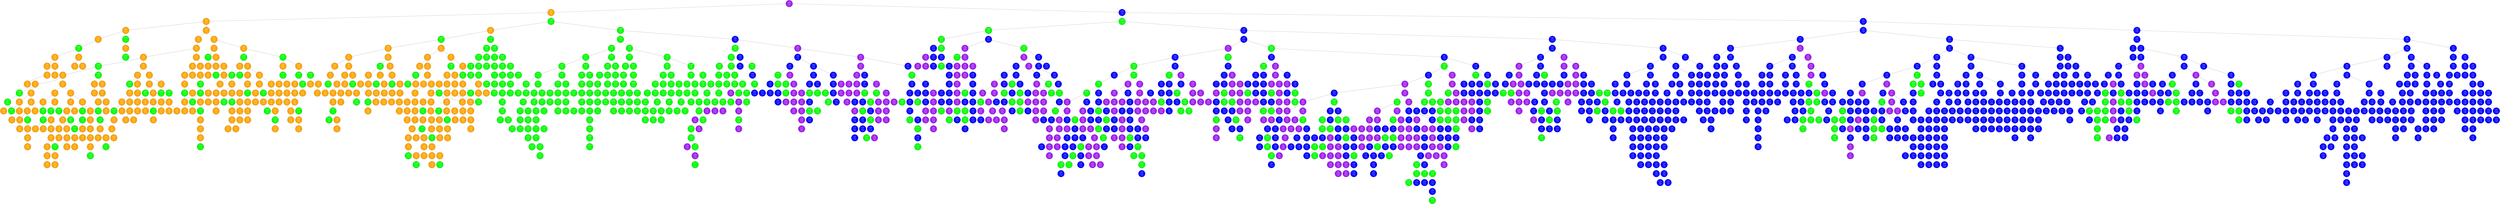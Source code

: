graph G {
	rankdir=TB;
	node [shape=circle];
	"0x555ff8327690" [label="line
p: 10000
hc: 1
X: 231\nY: 224", color=black, fontcolor=white, style=filled, fillcolor=purple];
	"0x555ff8327690" -- "0x555ff832f890";
	"0x555ff832f890" [label="text
p: 9995
hc: 0
X: 96\nY: 54", color=black, fontcolor=white, style=filled, fillcolor=orange];
	"0x555ff832f890" -- "0x555ff832ae10";
	"0x555ff832ae10" [label="text
p: 9860
hc: 0
X: 16\nY: 74", color=black, fontcolor=white, style=filled, fillcolor=orange];
	"0x555ff832ae10" -- "0x555ff832e310";
	"0x555ff832e310" [label="text
p: 8806
hc: 0
X: 16\nY: 234", color=black, fontcolor=white, style=filled, fillcolor=orange];
	"0x555ff832e310" -- "0x555ff833a810";
	"0x555ff833a810" [label="text
p: 8167
hc: 0
X: 16\nY: 84", color=black, fontcolor=white, style=filled, fillcolor=orange];
	"0x555ff833a810" -- "0x555ff8334010";
	"0x555ff8334010" [label="rectangle
p: 5633
hc: 0
X: 16\nY: 154", color=black, fontcolor=white, style=filled, fillcolor=green];
	"0x555ff8334010" -- "0x555ff8336e10";
	"0x555ff8336e10" [label="text
p: 3532
hc: 0
X: 16\nY: 164", color=black, fontcolor=white, style=filled, fillcolor=orange];
	"0x555ff8336e10" -- "0x555ff8337490";
	"0x555ff8337490" [label="text
p: 2716
hc: 0
X: 16\nY: 114", color=black, fontcolor=white, style=filled, fillcolor=orange];
	"0x555ff8337490" -- "0x555ff8338190";
	"0x555ff8338190" [label="text
p: 1717
hc: 0
X: 16\nY: 94", color=black, fontcolor=white, style=filled, fillcolor=orange];
	"0x555ff8338190" -- "0x555ff8337990";
	"0x555ff8337990" [label="text
p: 781
hc: 0
X: 16\nY: 264", color=black, fontcolor=white, style=filled, fillcolor=orange];
	"0x555ff8336e10" -- "0x555ff8335510";
	"0x555ff8335510" [label="text
p: 2160
hc: 0
X: 16\nY: 194", color=black, fontcolor=white, style=filled, fillcolor=orange];
	"0x555ff8335510" -- "0x555ff8336810";
	"0x555ff8336810" [label="text
p: 1171
hc: 0
X: 16\nY: 14", color=black, fontcolor=white, style=filled, fillcolor=orange];
	"0x555ff8334010" -- "0x555ff832fe10";
	"0x555ff832fe10" [label="text
p: 5324
hc: 0
X: 16\nY: 174", color=black, fontcolor=white, style=filled, fillcolor=orange];
	"0x555ff832fe10" -- "0x555ff8333410";
	"0x555ff8333410" [label="text
p: 803
hc: 0
X: 16\nY: 64", color=black, fontcolor=white, style=filled, fillcolor=orange];
	"0x555ff832fe10" -- "0x555ff832f910";
	"0x555ff832f910" [label="text
p: 929
hc: 0
X: 16\nY: 54", color=black, fontcolor=white, style=filled, fillcolor=orange];
	"0x555ff832e310" -- "0x555ff832c710";
	"0x555ff832c710" [label="rectangle
p: 4133
hc: 0
X: 16\nY: 144", color=black, fontcolor=white, style=filled, fillcolor=green];
	"0x555ff832c710" -- "0x555ff832d910";
	"0x555ff832d910" [label="text
p: 3383
hc: 0
X: 16\nY: 24", color=black, fontcolor=white, style=filled, fillcolor=orange];
	"0x555ff832d910" -- "0x555ff832cb10";
	"0x555ff832cb10" [label="rectangle
p: 2728
hc: 0
X: 16\nY: 134", color=black, fontcolor=white, style=filled, fillcolor=green];
	"0x555ff832ae10" -- "0x555ff8325d90";
	"0x555ff8325d90" [label="text
p: 9847
hc: 0
X: 66\nY: 234", color=black, fontcolor=white, style=filled, fillcolor=orange];
	"0x555ff8325d90" -- "0x555ff8325b10";
	"0x555ff8325b10" [label="text
p: 9825
hc: 0
X: 16\nY: 34", color=black, fontcolor=white, style=filled, fillcolor=orange];
	"0x555ff8325b10" -- "0x555ff8328f10";
	"0x555ff8328f10" [label="text
p: 9667
hc: 0
X: 56\nY: 224", color=black, fontcolor=white, style=filled, fillcolor=orange];
	"0x555ff8328f10" -- "0x555ff8323a90";
	"0x555ff8323a90" [label="text
p: 9628
hc: 0
X: 46\nY: 84", color=black, fontcolor=white, style=filled, fillcolor=orange];
	"0x555ff8323a90" -- "0x555ff833a290";
	"0x555ff833a290" [label="rectangle
p: 9576
hc: 0
X: 46\nY: 124", color=black, fontcolor=white, style=filled, fillcolor=green];
	"0x555ff833a290" -- "0x555ff832ca10";
	"0x555ff832ca10" [label="text
p: 9353
hc: 0
X: 26\nY: 184", color=black, fontcolor=white, style=filled, fillcolor=orange];
	"0x555ff832ca10" -- "0x555ff831ed90";
	"0x555ff831ed90" [label="text
p: 9240
hc: 0
X: 16\nY: 254", color=black, fontcolor=white, style=filled, fillcolor=orange];
	"0x555ff831ed90" -- "0x555ff831ff90";
	"0x555ff831ff90" [label="rectangle
p: 7876
hc: 0
X: 16\nY: 124", color=black, fontcolor=white, style=filled, fillcolor=green];
	"0x555ff831ff90" -- "0x555ff8324790";
	"0x555ff8324790" [label="rectangle
p: 5197
hc: 0
X: 16\nY: 164", color=black, fontcolor=white, style=filled, fillcolor=green];
	"0x555ff8324790" -- "0x555ff8323e90";
	"0x555ff8323e90" [label="text
p: 4697
hc: 0
X: 16\nY: 184", color=black, fontcolor=white, style=filled, fillcolor=orange];
	"0x555ff831ed90" -- "0x555ff831ad90";
	"0x555ff831ad90" [label="text
p: 8638
hc: 0
X: 16\nY: 224", color=black, fontcolor=white, style=filled, fillcolor=orange];
	"0x555ff831ad90" -- "0x555ff831c510";
	"0x555ff831c510" [label="text
p: 7496
hc: 0
X: 16\nY: 204", color=black, fontcolor=white, style=filled, fillcolor=orange];
	"0x555ff831c510" -- "0x555ff831d610";
	"0x555ff831d610" [label="rectangle
p: 465
hc: 0
X: 16\nY: 114", color=black, fontcolor=white, style=filled, fillcolor=green];
	"0x555ff831c510" -- "0x555ff831b190";
	"0x555ff831b190" [label="text
p: 6048
hc: 0
X: 16\nY: 214", color=black, fontcolor=white, style=filled, fillcolor=orange];
	"0x555ff831b190" -- "0x555ff831c290";
	"0x555ff831c290" [label="text
p: 3918
hc: 0
X: 16\nY: 44", color=black, fontcolor=white, style=filled, fillcolor=orange];
	"0x555ff831ad90" -- "0x555ff8331d90";
	"0x555ff8331d90" [label="text
p: 8482
hc: 0
X: 26\nY: 224", color=black, fontcolor=white, style=filled, fillcolor=orange];
	"0x555ff8331d90" -- "0x555ff833b490";
	"0x555ff833b490" [label="text
p: 8237
hc: 0
X: 26\nY: 104", color=black, fontcolor=white, style=filled, fillcolor=orange];
	"0x555ff833b490" -- "0x555ff8318390";
	"0x555ff8318390" [label="text
p: 6957
hc: 0
X: 16\nY: 244", color=black, fontcolor=white, style=filled, fillcolor=orange];
	"0x555ff8318390" -- "0x555ff8318e90";
	"0x555ff8318e90" [label="text
p: 1781
hc: 0
X: 16\nY: 104", color=black, fontcolor=white, style=filled, fillcolor=orange];
	"0x555ff833b490" -- "0x555ff8333810";
	"0x555ff8333810" [label="rectangle
p: 6337
hc: 0
X: 26\nY: 114", color=black, fontcolor=white, style=filled, fillcolor=green];
	"0x555ff8333810" -- "0x555ff833aa90";
	"0x555ff833aa90" [label="text
p: 3948
hc: 0
X: 26\nY: 14", color=black, fontcolor=white, style=filled, fillcolor=orange];
	"0x555ff833aa90" -- "0x555ff8335a10";
	"0x555ff8335a10" [label="text
p: 3762
hc: 0
X: 26\nY: 194", color=black, fontcolor=white, style=filled, fillcolor=orange];
	"0x555ff8335a10" -- "0x555ff8339110";
	"0x555ff8339110" [label="text
p: 1852
hc: 0
X: 26\nY: 234", color=black, fontcolor=white, style=filled, fillcolor=orange];
	"0x555ff8331d90" -- "0x555ff8330a90";
	"0x555ff8330a90" [label="text
p: 2009
hc: 0
X: 26\nY: 214", color=black, fontcolor=white, style=filled, fillcolor=orange];
	"0x555ff832ca10" -- "0x555ff8319610";
	"0x555ff8319610" [label="text
p: 8536
hc: 0
X: 26\nY: 244", color=black, fontcolor=white, style=filled, fillcolor=orange];
	"0x555ff8319610" -- "0x555ff832a010";
	"0x555ff832a010" [label="text
p: 8208
hc: 0
X: 26\nY: 94", color=black, fontcolor=white, style=filled, fillcolor=orange];
	"0x555ff832a010" -- "0x555ff832ad10";
	"0x555ff832ad10" [label="text
p: 5652
hc: 0
X: 26\nY: 24", color=black, fontcolor=white, style=filled, fillcolor=orange];
	"0x555ff832ad10" -- "0x555ff832a310";
	"0x555ff832a310" [label="rectangle
p: 4956
hc: 0
X: 26\nY: 164", color=black, fontcolor=white, style=filled, fillcolor=green];
	"0x555ff832a010" -- "0x555ff831a990";
	"0x555ff831a990" [label="text
p: 7984
hc: 0
X: 26\nY: 74", color=black, fontcolor=white, style=filled, fillcolor=orange];
	"0x555ff831a990" -- "0x555ff8325510";
	"0x555ff8325510" [label="rectangle
p: 7861
hc: 0
X: 26\nY: 124", color=black, fontcolor=white, style=filled, fillcolor=green];
	"0x555ff8325510" -- "0x555ff8328010";
	"0x555ff8328010" [label="rectangle
p: 5294
hc: 0
X: 26\nY: 154", color=black, fontcolor=white, style=filled, fillcolor=green];
	"0x555ff8328010" -- "0x555ff8328e10";
	"0x555ff8328e10" [label="text
p: 4046
hc: 0
X: 26\nY: 84", color=black, fontcolor=white, style=filled, fillcolor=orange];
	"0x555ff8328010" -- "0x555ff8326210";
	"0x555ff8326210" [label="text
p: 4262
hc: 0
X: 26\nY: 114", color=black, fontcolor=white, style=filled, fillcolor=orange];
	"0x555ff8325510" -- "0x555ff831b910";
	"0x555ff831b910" [label="text
p: 6612
hc: 0
X: 26\nY: 54", color=black, fontcolor=white, style=filled, fillcolor=orange];
	"0x555ff831b910" -- "0x555ff831bb90";
	"0x555ff831bb90" [label="text
p: 4559
hc: 0
X: 26\nY: 204", color=black, fontcolor=white, style=filled, fillcolor=orange];
	"0x555ff831bb90" -- "0x555ff831f490";
	"0x555ff831f490" [label="text
p: 4162
hc: 0
X: 26\nY: 34", color=black, fontcolor=white, style=filled, fillcolor=orange];
	"0x555ff831f490" -- "0x555ff8323e10";
	"0x555ff8323e10" [label="text
p: 3827
hc: 0
X: 26\nY: 254", color=black, fontcolor=white, style=filled, fillcolor=orange];
	"0x555ff8323e10" -- "0x555ff831f510";
	"0x555ff831f510" [label="text
p: 1270
hc: 0
X: 26\nY: 64", color=black, fontcolor=white, style=filled, fillcolor=orange];
	"0x555ff831f510" -- "0x555ff8322a90";
	"0x555ff8322a90" [label="text
p: 536
hc: 0
X: 26\nY: 174", color=black, fontcolor=white, style=filled, fillcolor=orange];
	"0x555ff831f490" -- "0x555ff831d510";
	"0x555ff831d510" [label="rectangle
p: 3546
hc: 0
X: 26\nY: 144", color=black, fontcolor=white, style=filled, fillcolor=green];
	"0x555ff831d510" -- "0x555ff831d410";
	"0x555ff831d410" [label="text
p: 2727
hc: 0
X: 26\nY: 44", color=black, fontcolor=white, style=filled, fillcolor=orange];
	"0x555ff831d410" -- "0x555ff831cb90";
	"0x555ff831cb90" [label="text
p: 1083
hc: 0
X: 26\nY: 164", color=black, fontcolor=white, style=filled, fillcolor=orange];
	"0x555ff831a990" -- "0x555ff831a010";
	"0x555ff831a010" [label="rectangle
p: 1311
hc: 0
X: 26\nY: 134", color=black, fontcolor=white, style=filled, fillcolor=green];
	"0x555ff8319610" -- "0x555ff832db10";
	"0x555ff832db10" [label="text
p: 7753
hc: 0
X: 36\nY: 194", color=black, fontcolor=white, style=filled, fillcolor=orange];
	"0x555ff832db10" -- "0x555ff8332110";
	"0x555ff8332110" [label="text
p: 6890
hc: 0
X: 36\nY: 14", color=black, fontcolor=white, style=filled, fillcolor=orange];
	"0x555ff8332110" -- "0x555ff8338310";
	"0x555ff8338310" [label="text
p: 5791
hc: 0
X: 36\nY: 64", color=black, fontcolor=white, style=filled, fillcolor=orange];
	"0x555ff8338310" -- "0x555ff8339c10";
	"0x555ff8339c10" [label="text
p: 3672
hc: 0
X: 36\nY: 164", color=black, fontcolor=white, style=filled, fillcolor=orange];
	"0x555ff8339c10" -- "0x555ff8318a90";
	"0x555ff8318a90" [label="text
p: 2479
hc: 0
X: 26\nY: 264", color=black, fontcolor=white, style=filled, fillcolor=orange];
	"0x555ff8318a90" -- "0x555ff833ad90";
	"0x555ff833ad90" [label="text
p: 1696
hc: 0
X: 36\nY: 84", color=black, fontcolor=white, style=filled, fillcolor=orange];
	"0x555ff8339c10" -- "0x555ff8338b90";
	"0x555ff8338b90" [label="text
p: 1969
hc: 0
X: 36\nY: 264", color=black, fontcolor=white, style=filled, fillcolor=orange];
	"0x555ff8338310" -- "0x555ff8333890";
	"0x555ff8333890" [label="rectangle
p: 4637
hc: 0
X: 36\nY: 134", color=black, fontcolor=white, style=filled, fillcolor=green];
	"0x555ff8332110" -- "0x555ff8330690";
	"0x555ff8330690" [label="text
p: 3609
hc: 0
X: 36\nY: 224", color=black, fontcolor=white, style=filled, fillcolor=orange];
	"0x555ff832db10" -- "0x555ff8323b90";
	"0x555ff8323b90" [label="text
p: 7349
hc: 0
X: 36\nY: 104", color=black, fontcolor=white, style=filled, fillcolor=orange];
	"0x555ff8323b90" -- "0x555ff8324e90";
	"0x555ff8324e90" [label="rectangle
p: 6799
hc: 0
X: 36\nY: 164", color=black, fontcolor=white, style=filled, fillcolor=green];
	"0x555ff8324e90" -- "0x555ff832ac90";
	"0x555ff832ac90" [label="rectangle
p: 6419
hc: 0
X: 36\nY: 114", color=black, fontcolor=white, style=filled, fillcolor=green];
	"0x555ff832ac90" -- "0x555ff832bd90";
	"0x555ff832bd90" [label="rectangle
p: 5211
hc: 0
X: 36\nY: 144", color=black, fontcolor=white, style=filled, fillcolor=green];
	"0x555ff832bd90" -- "0x555ff832cb90";
	"0x555ff832cb90" [label="text
p: 4704
hc: 0
X: 36\nY: 184", color=black, fontcolor=white, style=filled, fillcolor=orange];
	"0x555ff832cb90" -- "0x555ff832d210";
	"0x555ff832d210" [label="text
p: 3010
hc: 0
X: 36\nY: 244", color=black, fontcolor=white, style=filled, fillcolor=orange];
	"0x555ff832ac90" -- "0x555ff8327710";
	"0x555ff8327710" [label="text
p: 5670
hc: 0
X: 36\nY: 94", color=black, fontcolor=white, style=filled, fillcolor=orange];
	"0x555ff8327710" -- "0x555ff832a210";
	"0x555ff832a210" [label="text
p: 3106
hc: 0
X: 36\nY: 214", color=black, fontcolor=white, style=filled, fillcolor=orange];
	"0x555ff832a210" -- "0x555ff8328d90";
	"0x555ff8328d90" [label="text
p: 476
hc: 0
X: 36\nY: 54", color=black, fontcolor=white, style=filled, fillcolor=orange];
	"0x555ff8327710" -- "0x555ff8326410";
	"0x555ff8326410" [label="text
p: 3309
hc: 0
X: 36\nY: 174", color=black, fontcolor=white, style=filled, fillcolor=orange];
	"0x555ff8323b90" -- "0x555ff831c010";
	"0x555ff831c010" [label="text
p: 7199
hc: 0
X: 36\nY: 204", color=black, fontcolor=white, style=filled, fillcolor=orange];
	"0x555ff831c010" -- "0x555ff8323010";
	"0x555ff8323010" [label="text
p: 3952
hc: 0
X: 36\nY: 234", color=black, fontcolor=white, style=filled, fillcolor=orange];
	"0x555ff8323010" -- "0x555ff8321b10";
	"0x555ff8321b10" [label="text
p: 2731
hc: 0
X: 36\nY: 24", color=black, fontcolor=white, style=filled, fillcolor=orange];
	"0x555ff8321b10" -- "0x555ff831c310";
	"0x555ff831c310" [label="text
p: 2018
hc: 0
X: 36\nY: 114", color=black, fontcolor=white, style=filled, fillcolor=orange];
	"0x555ff831c310" -- "0x555ff8320190";
	"0x555ff8320190" [label="text
p: 940
hc: 0
X: 36\nY: 254", color=black, fontcolor=white, style=filled, fillcolor=orange];
	"0x555ff8320190" -- "0x555ff8320d10";
	"0x555ff8320d10" [label="rectangle
p: 863
hc: 0
X: 36\nY: 124", color=black, fontcolor=white, style=filled, fillcolor=green];
	"0x555ff831c010" -- "0x555ff833ab90";
	"0x555ff833ab90" [label="rectangle
p: 6408
hc: 0
X: 46\nY: 134", color=black, fontcolor=white, style=filled, fillcolor=green];
	"0x555ff833ab90" -- "0x555ff831aa10";
	"0x555ff831aa10" [label="text
p: 3992
hc: 0
X: 36\nY: 44", color=black, fontcolor=white, style=filled, fillcolor=orange];
	"0x555ff831aa10" -- "0x555ff831b490";
	"0x555ff831b490" [label="text
p: 1756
hc: 0
X: 36\nY: 34", color=black, fontcolor=white, style=filled, fillcolor=orange];
	"0x555ff831aa10" -- "0x555ff8319890";
	"0x555ff8319890" [label="text
p: 3634
hc: 0
X: 36\nY: 74", color=black, fontcolor=white, style=filled, fillcolor=orange];
	"0x555ff8319890" -- "0x555ff8318090";
	"0x555ff8318090" [label="rectangle
p: 524
hc: 0
X: 36\nY: 154", color=black, fontcolor=white, style=filled, fillcolor=green];
	"0x555ff833ab90" -- "0x555ff833a990";
	"0x555ff833a990" [label="text
p: 5216
hc: 0
X: 46\nY: 194", color=black, fontcolor=white, style=filled, fillcolor=orange];
	"0x555ff833a990" -- "0x555ff833a910";
	"0x555ff833a910" [label="text
p: 3804
hc: 0
X: 46\nY: 114", color=black, fontcolor=white, style=filled, fillcolor=orange];
	"0x555ff833a290" -- "0x555ff8336e90";
	"0x555ff8336e90" [label="rectangle
p: 9240
hc: 0
X: 46\nY: 164", color=black, fontcolor=white, style=filled, fillcolor=green];
	"0x555ff8336e90" -- "0x555ff8339e90";
	"0x555ff8339e90" [label="text
p: 7301
hc: 0
X: 46\nY: 244", color=black, fontcolor=white, style=filled, fillcolor=orange];
	"0x555ff8339e90" -- "0x555ff8337290";
	"0x555ff8337290" [label="text
p: 1223
hc: 0
X: 46\nY: 74", color=black, fontcolor=white, style=filled, fillcolor=orange];
	"0x555ff8336e90" -- "0x555ff8328990";
	"0x555ff8328990" [label="text
p: 8251
hc: 0
X: 46\nY: 24", color=black, fontcolor=white, style=filled, fillcolor=orange];
	"0x555ff8328990" -- "0x555ff832c490";
	"0x555ff832c490" [label="text
p: 5881
hc: 0
X: 46\nY: 54", color=black, fontcolor=white, style=filled, fillcolor=orange];
	"0x555ff832c490" -- "0x555ff8335090";
	"0x555ff8335090" [label="text
p: 5565
hc: 0
X: 46\nY: 264", color=black, fontcolor=white, style=filled, fillcolor=orange];
	"0x555ff8335090" -- "0x555ff8330a10";
	"0x555ff8330a10" [label="rectangle
p: 4062
hc: 0
X: 46\nY: 154", color=black, fontcolor=white, style=filled, fillcolor=green];
	"0x555ff832c490" -- "0x555ff832c090";
	"0x555ff832c090" [label="text
p: 4489
hc: 0
X: 46\nY: 164", color=black, fontcolor=white, style=filled, fillcolor=orange];
	"0x555ff832c090" -- "0x555ff8328a10";
	"0x555ff8328a10" [label="text
p: 118
hc: 0
X: 46\nY: 94", color=black, fontcolor=white, style=filled, fillcolor=orange];
	"0x555ff8323a90" -- "0x555ff8338810";
	"0x555ff8338810" [label="text
p: 9520
hc: 0
X: 56\nY: 174", color=black, fontcolor=white, style=filled, fillcolor=orange];
	"0x555ff8338810" -- "0x555ff8320910";
	"0x555ff8320910" [label="text
p: 9448
hc: 0
X: 46\nY: 174", color=black, fontcolor=white, style=filled, fillcolor=orange];
	"0x555ff8320910" -- "0x555ff8322d10";
	"0x555ff8322d10" [label="rectangle
p: 2142
hc: 0
X: 46\nY: 114", color=black, fontcolor=white, style=filled, fillcolor=green];
	"0x555ff8320910" -- "0x555ff82a2460";
	"0x555ff82a2460" [label="text
p: 9404
hc: 0
X: 46\nY: 214", color=black, fontcolor=white, style=filled, fillcolor=orange];
	"0x555ff82a2460" -- "0x555ff831cf90";
	"0x555ff831cf90" [label="text
p: 8615
hc: 0
X: 46\nY: 104", color=black, fontcolor=white, style=filled, fillcolor=orange];
	"0x555ff831cf90" -- "0x555ff831df90";
	"0x555ff831df90" [label="text
p: 8389
hc: 0
X: 46\nY: 184", color=black, fontcolor=white, style=filled, fillcolor=orange];
	"0x555ff831df90" -- "0x555ff831e990";
	"0x555ff831e990" [label="rectangle
p: 5206
hc: 0
X: 46\nY: 144", color=black, fontcolor=white, style=filled, fillcolor=green];
	"0x555ff831e990" -- "0x555ff831fa90";
	"0x555ff831fa90" [label="text
p: 3411
hc: 0
X: 46\nY: 234", color=black, fontcolor=white, style=filled, fillcolor=orange];
	"0x555ff831df90" -- "0x555ff831d710";
	"0x555ff831d710" [label="text
p: 114
hc: 0
X: 46\nY: 44", color=black, fontcolor=white, style=filled, fillcolor=orange];
	"0x555ff831cf90" -- "0x555ff831cc10";
	"0x555ff831cc10" [label="text
p: 8466
hc: 0
X: 46\nY: 34", color=black, fontcolor=white, style=filled, fillcolor=orange];
	"0x555ff831cc10" -- "0x555ff8319490";
	"0x555ff8319490" [label="text
p: 4953
hc: 0
X: 46\nY: 254", color=black, fontcolor=white, style=filled, fillcolor=orange];
	"0x555ff8319490" -- "0x555ff831c610";
	"0x555ff831c610" [label="text
p: 3518
hc: 0
X: 46\nY: 64", color=black, fontcolor=white, style=filled, fillcolor=orange];
	"0x555ff8319490" -- "0x555ff8317f10";
	"0x555ff8317f10" [label="text
p: 1758
hc: 0
X: 46\nY: 14", color=black, fontcolor=white, style=filled, fillcolor=orange];
	"0x555ff82a2460" -- "0x555ff8339910";
	"0x555ff8339910" [label="text
p: 7570
hc: 0
X: 56\nY: 194", color=black, fontcolor=white, style=filled, fillcolor=orange];
	"0x555ff8339910" -- "0x555ff82a1fe0";
	"0x555ff82a1fe0" [label="text
p: 7004
hc: 0
X: 46\nY: 224", color=black, fontcolor=white, style=filled, fillcolor=orange];
	"0x555ff82a1fe0" -- "0x555ff82a22e0";
	"0x555ff82a22e0" [label="text
p: 3294
hc: 0
X: 46\nY: 204", color=black, fontcolor=white, style=filled, fillcolor=orange];
	"0x555ff8339910" -- "0x555ff8339510";
	"0x555ff8339510" [label="text
p: 423
hc: 0
X: 56\nY: 254", color=black, fontcolor=white, style=filled, fillcolor=orange];
	"0x555ff8338810" -- "0x555ff8331210";
	"0x555ff8331210" [label="text
p: 8027
hc: 0
X: 56\nY: 164", color=black, fontcolor=white, style=filled, fillcolor=orange];
	"0x555ff8331210" -- "0x555ff8334310";
	"0x555ff8334310" [label="text
p: 7892
hc: 0
X: 56\nY: 94", color=black, fontcolor=white, style=filled, fillcolor=orange];
	"0x555ff8334310" -- "0x555ff8337410";
	"0x555ff8337410" [label="rectangle
p: 6948
hc: 0
X: 56\nY: 154", color=black, fontcolor=white, style=filled, fillcolor=green];
	"0x555ff8334310" -- "0x555ff8331e10";
	"0x555ff8331e10" [label="text
p: 5806
hc: 0
X: 56\nY: 44", color=black, fontcolor=white, style=filled, fillcolor=orange];
	"0x555ff8331e10" -- "0x555ff8332710";
	"0x555ff8332710" [label="text
p: 5419
hc: 0
X: 56\nY: 34", color=black, fontcolor=white, style=filled, fillcolor=orange];
	"0x555ff8332710" -- "0x555ff8332c10";
	"0x555ff8332c10" [label="text
p: 542
hc: 0
X: 56\nY: 74", color=black, fontcolor=white, style=filled, fillcolor=orange];
	"0x555ff8331210" -- "0x555ff8330010";
	"0x555ff8330010" [label="text
p: 7570
hc: 0
X: 56\nY: 234", color=black, fontcolor=white, style=filled, fillcolor=orange];
	"0x555ff8330010" -- "0x555ff8330c10";
	"0x555ff8330c10" [label="rectangle
p: 4260
hc: 0
X: 56\nY: 144", color=black, fontcolor=white, style=filled, fillcolor=green];
	"0x555ff8330010" -- "0x555ff832bb10";
	"0x555ff832bb10" [label="rectangle
p: 7423
hc: 0
X: 56\nY: 114", color=black, fontcolor=white, style=filled, fillcolor=green];
	"0x555ff832bb10" -- "0x555ff832df10";
	"0x555ff832df10" [label="text
p: 7392
hc: 0
X: 56\nY: 114", color=black, fontcolor=white, style=filled, fillcolor=orange];
	"0x555ff832df10" -- "0x555ff832e990";
	"0x555ff832e990" [label="rectangle
p: 706
hc: 0
X: 56\nY: 164", color=black, fontcolor=white, style=filled, fillcolor=green];
	"0x555ff832e990" -- "0x555ff832f110";
	"0x555ff832f110" [label="text
p: 207
hc: 0
X: 56\nY: 244", color=black, fontcolor=white, style=filled, fillcolor=orange];
	"0x555ff832df10" -- "0x555ff832d010";
	"0x555ff832d010" [label="text
p: 916
hc: 0
X: 56\nY: 204", color=black, fontcolor=white, style=filled, fillcolor=orange];
	"0x555ff832bb10" -- "0x555ff832ab90";
	"0x555ff832ab90" [label="text
p: 6762
hc: 0
X: 56\nY: 184", color=black, fontcolor=white, style=filled, fillcolor=orange];
	"0x555ff832ab90" -- "0x555ff832b990";
	"0x555ff832b990" [label="text
p: 661
hc: 0
X: 56\nY: 214", color=black, fontcolor=white, style=filled, fillcolor=orange];
	"0x555ff832ab90" -- "0x555ff832aa10";
	"0x555ff832aa10" [label="text
p: 838
hc: 0
X: 56\nY: 24", color=black, fontcolor=white, style=filled, fillcolor=orange];
	"0x555ff8328f10" -- "0x555ff832b490";
	"0x555ff832b490" [label="text
p: 9341
hc: 0
X: 66\nY: 194", color=black, fontcolor=white, style=filled, fillcolor=orange];
	"0x555ff832b490" -- "0x555ff8330e10";
	"0x555ff8330e10" [label="text
p: 8893
hc: 0
X: 66\nY: 94", color=black, fontcolor=white, style=filled, fillcolor=orange];
	"0x555ff8330e10" -- "0x555ff8328610";
	"0x555ff8328610" [label="text
p: 7628
hc: 0
X: 56\nY: 14", color=black, fontcolor=white, style=filled, fillcolor=orange];
	"0x555ff8328610" -- "0x555ff8318290";
	"0x555ff8318290" [label="text
p: 6568
hc: 0
X: 56\nY: 84", color=black, fontcolor=white, style=filled, fillcolor=orange];
	"0x555ff8318290" -- "0x555ff831b890";
	"0x555ff831b890" [label="rectangle
p: 5245
hc: 0
X: 56\nY: 124", color=black, fontcolor=white, style=filled, fillcolor=green];
	"0x555ff831b890" -- "0x555ff8320a90";
	"0x555ff8320a90" [label="text
p: 5218
hc: 0
X: 56\nY: 54", color=black, fontcolor=white, style=filled, fillcolor=orange];
	"0x555ff8320a90" -- "0x555ff8323790";
	"0x555ff8323790" [label="text
p: 1572
hc: 0
X: 56\nY: 64", color=black, fontcolor=white, style=filled, fillcolor=orange];
	"0x555ff8320a90" -- "0x555ff831f090";
	"0x555ff831f090" [label="text
p: 4521
hc: 0
X: 56\nY: 264", color=black, fontcolor=white, style=filled, fillcolor=orange];
	"0x555ff831b890" -- "0x555ff8319a90";
	"0x555ff8319a90" [label="rectangle
p: 4227
hc: 0
X: 56\nY: 134", color=black, fontcolor=white, style=filled, fillcolor=green];
	"0x555ff8318290" -- "0x555ff82a1e60";
	"0x555ff82a1e60" [label="text
p: 5916
hc: 0
X: 56\nY: 104", color=black, fontcolor=white, style=filled, fillcolor=orange];
	"0x555ff82a1e60" -- "0x555ff833b090";
	"0x555ff833b090" [label="text
p: 5710
hc: 0
X: 66\nY: 224", color=black, fontcolor=white, style=filled, fillcolor=orange];
	"0x555ff833b090" -- "0x555ff8338910";
	"0x555ff8338910" [label="rectangle
p: 3787
hc: 0
X: 66\nY: 124", color=black, fontcolor=white, style=filled, fillcolor=green];
	"0x555ff8338910" -- "0x555ff8337d10";
	"0x555ff8337d10" [label="text
p: 3696
hc: 0
X: 66\nY: 24", color=black, fontcolor=white, style=filled, fillcolor=orange];
	"0x555ff8337d10" -- "0x555ff8332410";
	"0x555ff8332410" [label="text
p: 2795
hc: 0
X: 66\nY: 244", color=black, fontcolor=white, style=filled, fillcolor=orange];
	"0x555ff8332410" -- "0x555ff8333b10";
	"0x555ff8333b10" [label="text
p: 2455
hc: 0
X: 66\nY: 84", color=black, fontcolor=white, style=filled, fillcolor=orange];
	"0x555ff8333b10" -- "0x555ff8335910";
	"0x555ff8335910" [label="rectangle
p: 1059
hc: 0
X: 66\nY: 114", color=black, fontcolor=white, style=filled, fillcolor=green];
	"0x555ff8330e10" -- "0x555ff832b690";
	"0x555ff832b690" [label="text
p: 7055
hc: 0
X: 66\nY: 254", color=black, fontcolor=white, style=filled, fillcolor=orange];
	"0x555ff832b690" -- "0x555ff832f090";
	"0x555ff832f090" [label="rectangle
p: 6627
hc: 0
X: 66\nY: 144", color=black, fontcolor=white, style=filled, fillcolor=green];
	"0x555ff832f090" -- "0x555ff8330510";
	"0x555ff8330510" [label="rectangle
p: 1583
hc: 0
X: 66\nY: 164", color=black, fontcolor=white, style=filled, fillcolor=green];
	"0x555ff832f090" -- "0x555ff832c390";
	"0x555ff832c390" [label="text
p: 3941
hc: 0
X: 66\nY: 54", color=black, fontcolor=white, style=filled, fillcolor=orange];
	"0x555ff832c390" -- "0x555ff832ba10";
	"0x555ff832ba10" [label="text
p: 1181
hc: 0
X: 66\nY: 184", color=black, fontcolor=white, style=filled, fillcolor=orange];
	"0x555ff832b490" -- "0x555ff8326c10";
	"0x555ff8326c10" [label="text
p: 7087
hc: 0
X: 66\nY: 204", color=black, fontcolor=white, style=filled, fillcolor=orange];
	"0x555ff8326c10" -- "0x555ff8326190";
	"0x555ff8326190" [label="text
p: 6126
hc: 0
X: 66\nY: 264", color=black, fontcolor=white, style=filled, fillcolor=orange];
	"0x555ff8325d90" -- "0x555ff831a890";
	"0x555ff831a890" [label="text
p: 9766
hc: 0
X: 66\nY: 34", color=black, fontcolor=white, style=filled, fillcolor=orange];
	"0x555ff831a890" -- "0x555ff8320010";
	"0x555ff8320010" [label="text
p: 8972
hc: 0
X: 66\nY: 64", color=black, fontcolor=white, style=filled, fillcolor=orange];
	"0x555ff8320010" -- "0x555ff8320310";
	"0x555ff8320310" [label="rectangle
p: 7327
hc: 0
X: 66\nY: 154", color=black, fontcolor=white, style=filled, fillcolor=green];
	"0x555ff8320310" -- "0x555ff8323910";
	"0x555ff8323910" [label="text
p: 2019
hc: 0
X: 66\nY: 74", color=black, fontcolor=white, style=filled, fillcolor=orange];
	"0x555ff8323910" -- "0x555ff8323890";
	"0x555ff8323890" [label="text
p: 523
hc: 0
X: 66\nY: 14", color=black, fontcolor=white, style=filled, fillcolor=orange];
	"0x555ff8320010" -- "0x555ff831d490";
	"0x555ff831d490" [label="text
p: 8050
hc: 0
X: 66\nY: 104", color=black, fontcolor=white, style=filled, fillcolor=orange];
	"0x555ff831d490" -- "0x555ff831ea10";
	"0x555ff831ea10" [label="text
p: 777
hc: 0
X: 66\nY: 174", color=black, fontcolor=white, style=filled, fillcolor=orange];
	"0x555ff831d490" -- "0x555ff831c190";
	"0x555ff831c190" [label="text
p: 5926
hc: 0
X: 66\nY: 164", color=black, fontcolor=white, style=filled, fillcolor=orange];
	"0x555ff831c190" -- "0x555ff831c690";
	"0x555ff831c690" [label="rectangle
p: 1337
hc: 0
X: 66\nY: 134", color=black, fontcolor=white, style=filled, fillcolor=green];
	"0x555ff831c190" -- "0x555ff831c110";
	"0x555ff831c110" [label="text
p: 3808
hc: 0
X: 66\nY: 44", color=black, fontcolor=white, style=filled, fillcolor=orange];
	"0x555ff831a890" -- "0x555ff832af10";
	"0x555ff832af10" [label="text
p: 9684
hc: 0
X: 86\nY: 164", color=black, fontcolor=white, style=filled, fillcolor=orange];
	"0x555ff832af10" -- "0x555ff832aa90";
	"0x555ff832aa90" [label="rectangle
p: 9325
hc: 0
X: 76\nY: 134", color=black, fontcolor=white, style=filled, fillcolor=green];
	"0x555ff832aa90" -- "0x555ff832d090";
	"0x555ff832d090" [label="text
p: 8802
hc: 0
X: 76\nY: 164", color=black, fontcolor=white, style=filled, fillcolor=orange];
	"0x555ff832d090" -- "0x555ff8333190";
	"0x555ff8333190" [label="rectangle
p: 8218
hc: 0
X: 76\nY: 124", color=black, fontcolor=white, style=filled, fillcolor=green];
	"0x555ff8333190" -- "0x555ff8319c90";
	"0x555ff8319c90" [label="text
p: 7414
hc: 0
X: 66\nY: 214", color=black, fontcolor=white, style=filled, fillcolor=orange];
	"0x555ff8319c90" -- "0x555ff8336a10";
	"0x555ff8336a10" [label="text
p: 5812
hc: 0
X: 76\nY: 84", color=black, fontcolor=white, style=filled, fillcolor=orange];
	"0x555ff8336a10" -- "0x555ff8318e10";
	"0x555ff8318e10" [label="text
p: 4389
hc: 0
X: 66\nY: 114", color=black, fontcolor=white, style=filled, fillcolor=orange];
	"0x555ff8318e10" -- "0x555ff8337090";
	"0x555ff8337090" [label="text
p: 388
hc: 0
X: 76\nY: 94", color=black, fontcolor=white, style=filled, fillcolor=orange];
	"0x555ff8333190" -- "0x555ff832e790";
	"0x555ff832e790" [label="text
p: 3841
hc: 0
X: 76\nY: 244", color=black, fontcolor=white, style=filled, fillcolor=orange];
	"0x555ff832e790" -- "0x555ff8330390";
	"0x555ff8330390" [label="text
p: 3399
hc: 0
X: 76\nY: 54", color=black, fontcolor=white, style=filled, fillcolor=orange];
	"0x555ff8330390" -- "0x555ff8331790";
	"0x555ff8331790" [label="rectangle
p: 3113
hc: 0
X: 76\nY: 164", color=black, fontcolor=white, style=filled, fillcolor=green];
	"0x555ff832e790" -- "0x555ff832d810";
	"0x555ff832d810" [label="text
p: 3696
hc: 0
X: 76\nY: 204", color=black, fontcolor=white, style=filled, fillcolor=orange];
	"0x555ff832d810" -- "0x555ff832d110";
	"0x555ff832d110" [label="rectangle
p: 1564
hc: 0
X: 76\nY: 154", color=black, fontcolor=white, style=filled, fillcolor=green];
	"0x555ff832d090" -- "0x555ff832cf10";
	"0x555ff832cf10" [label="rectangle
p: 6500
hc: 0
X: 76\nY: 114", color=black, fontcolor=white, style=filled, fillcolor=green];
	"0x555ff832aa90" -- "0x555ff8318990";
	"0x555ff8318990" [label="text
p: 8484
hc: 0
X: 76\nY: 24", color=black, fontcolor=white, style=filled, fillcolor=orange];
	"0x555ff8318990" -- "0x555ff832a610";
	"0x555ff832a610" [label="text
p: 7505
hc: 0
X: 76\nY: 34", color=black, fontcolor=white, style=filled, fillcolor=orange];
	"0x555ff832a610" -- "0x555ff8320710";
	"0x555ff8320710" [label="text
p: 6839
hc: 0
X: 76\nY: 254", color=black, fontcolor=white, style=filled, fillcolor=orange];
	"0x555ff8320710" -- "0x555ff8327d90";
	"0x555ff8327d90" [label="text
p: 5045
hc: 0
X: 76\nY: 174", color=black, fontcolor=white, style=filled, fillcolor=orange];
	"0x555ff8327d90" -- "0x555ff8324a10";
	"0x555ff8324a10" [label="text
p: 3152
hc: 0
X: 76\nY: 14", color=black, fontcolor=white, style=filled, fillcolor=orange];
	"0x555ff8324a10" -- "0x555ff8324b10";
	"0x555ff8324b10" [label="text
p: 3120
hc: 0
X: 76\nY: 194", color=black, fontcolor=white, style=filled, fillcolor=orange];
	"0x555ff8324b10" -- "0x555ff8326a10";
	"0x555ff8326a10" [label="text
p: 2868
hc: 0
X: 76\nY: 104", color=black, fontcolor=white, style=filled, fillcolor=orange];
	"0x555ff8326a10" -- "0x555ff8327d10";
	"0x555ff8327d10" [label="text
p: 1492
hc: 0
X: 76\nY: 224", color=black, fontcolor=white, style=filled, fillcolor=orange];
	"0x555ff8326a10" -- "0x555ff8324f90";
	"0x555ff8324f90" [label="text
p: 1554
hc: 0
X: 76\nY: 44", color=black, fontcolor=white, style=filled, fillcolor=orange];
	"0x555ff8324a10" -- "0x555ff8323510";
	"0x555ff8323510" [label="text
p: 2378
hc: 0
X: 76\nY: 264", color=black, fontcolor=white, style=filled, fillcolor=orange];
	"0x555ff8323510" -- "0x555ff8324710";
	"0x555ff8324710" [label="text
p: 427
hc: 0
X: 76\nY: 214", color=black, fontcolor=white, style=filled, fillcolor=orange];
	"0x555ff8323510" -- "0x555ff8322790";
	"0x555ff8322790" [label="text
p: 1198
hc: 0
X: 76\nY: 114", color=black, fontcolor=white, style=filled, fillcolor=orange];
	"0x555ff8320710" -- "0x555ff831a410";
	"0x555ff831a410" [label="rectangle
p: 6287
hc: 0
X: 76\nY: 144", color=black, fontcolor=white, style=filled, fillcolor=green];
	"0x555ff831a410" -- "0x555ff831d990";
	"0x555ff831d990" [label="text
p: 3815
hc: 0
X: 76\nY: 234", color=black, fontcolor=white, style=filled, fillcolor=orange];
	"0x555ff831d990" -- "0x555ff831ad10";
	"0x555ff831ad10" [label="text
p: 982
hc: 0
X: 76\nY: 184", color=black, fontcolor=white, style=filled, fillcolor=orange];
	"0x555ff8318990" -- "0x555ff8336110";
	"0x555ff8336110" [label="text
p: 8010
hc: 0
X: 86\nY: 234", color=black, fontcolor=white, style=filled, fillcolor=orange];
	"0x555ff8336110" -- "0x555ff833b010";
	"0x555ff833b010" [label="text
p: 7324
hc: 0
X: 86\nY: 194", color=black, fontcolor=white, style=filled, fillcolor=orange];
	"0x555ff833b010" -- "0x555ff8317f90";
	"0x555ff8317f90" [label="text
p: 6985
hc: 0
X: 76\nY: 74", color=black, fontcolor=white, style=filled, fillcolor=orange];
	"0x555ff8317f90" -- "0x555ff8318110";
	"0x555ff8318110" [label="text
p: 3468
hc: 0
X: 76\nY: 64", color=black, fontcolor=white, style=filled, fillcolor=orange];
	"0x555ff833b010" -- "0x555ff8337510";
	"0x555ff8337510" [label="rectangle
p: 6501
hc: 0
X: 86\nY: 144", color=black, fontcolor=white, style=filled, fillcolor=green];
	"0x555ff8336110" -- "0x555ff8331810";
	"0x555ff8331810" [label="text
p: 6730
hc: 0
X: 86\nY: 184", color=black, fontcolor=white, style=filled, fillcolor=orange];
	"0x555ff8331810" -- "0x555ff8333610";
	"0x555ff8333610" [label="text
p: 5088
hc: 0
X: 86\nY: 264", color=black, fontcolor=white, style=filled, fillcolor=orange];
	"0x555ff8333610" -- "0x555ff8335f90";
	"0x555ff8335f90" [label="text
p: 1809
hc: 0
X: 86\nY: 24", color=black, fontcolor=white, style=filled, fillcolor=orange];
	"0x555ff8331810" -- "0x555ff832e010";
	"0x555ff832e010" [label="text
p: 6001
hc: 0
X: 86\nY: 94", color=black, fontcolor=white, style=filled, fillcolor=orange];
	"0x555ff832e010" -- "0x555ff832f810";
	"0x555ff832f810" [label="text
p: 5572
hc: 0
X: 86\nY: 244", color=black, fontcolor=white, style=filled, fillcolor=orange];
	"0x555ff832f810" -- "0x555ff8330810";
	"0x555ff8330810" [label="rectangle
p: 4682
hc: 0
X: 86\nY: 154", color=black, fontcolor=white, style=filled, fillcolor=green];
	"0x555ff832f810" -- "0x555ff832eb10";
	"0x555ff832eb10" [label="text
p: 4060
hc: 0
X: 86\nY: 84", color=black, fontcolor=white, style=filled, fillcolor=orange];
	"0x555ff832eb10" -- "0x555ff832f510";
	"0x555ff832f510" [label="rectangle
p: 2311
hc: 0
X: 86\nY: 164", color=black, fontcolor=white, style=filled, fillcolor=green];
	"0x555ff832f510" -- "0x555ff832f210";
	"0x555ff832f210" [label="text
p: 1959
hc: 0
X: 86\nY: 74", color=black, fontcolor=white, style=filled, fillcolor=orange];
	"0x555ff832e010" -- "0x555ff832d690";
	"0x555ff832d690" [label="text
p: 3276
hc: 0
X: 86\nY: 174", color=black, fontcolor=white, style=filled, fillcolor=orange];
	"0x555ff832af10" -- "0x555ff82a2b60";
	"0x555ff82a2b60" [label="rectangle
p: 9623
hc: 0
X: 86\nY: 134", color=black, fontcolor=white, style=filled, fillcolor=green];
	"0x555ff82a2b60" -- "0x555ff8329310";
	"0x555ff8329310" [label="text
p: 9213
hc: 0
X: 86\nY: 214", color=black, fontcolor=white, style=filled, fillcolor=orange];
	"0x555ff8329310" -- "0x555ff8327e90";
	"0x555ff8327e90" [label="rectangle
p: 8351
hc: 0
X: 86\nY: 124", color=black, fontcolor=white, style=filled, fillcolor=green];
	"0x555ff8327e90" -- "0x555ff8328210";
	"0x555ff8328210" [label="text
p: 3663
hc: 0
X: 86\nY: 104", color=black, fontcolor=white, style=filled, fillcolor=orange];
	"0x555ff8327e90" -- "0x555ff831b110";
	"0x555ff831b110" [label="text
p: 6962
hc: 0
X: 86\nY: 114", color=black, fontcolor=white, style=filled, fillcolor=orange];
	"0x555ff831b110" -- "0x555ff8325590";
	"0x555ff8325590" [label="text
p: 5420
hc: 0
X: 86\nY: 44", color=black, fontcolor=white, style=filled, fillcolor=orange];
	"0x555ff8325590" -- "0x555ff8327390";
	"0x555ff8327390" [label="text
p: 1213
hc: 0
X: 86\nY: 14", color=black, fontcolor=white, style=filled, fillcolor=orange];
	"0x555ff8325590" -- "0x555ff8320e10";
	"0x555ff8320e10" [label="text
p: 4251
hc: 0
X: 86\nY: 54", color=black, fontcolor=white, style=filled, fillcolor=orange];
	"0x555ff8320e10" -- "0x555ff8322590";
	"0x555ff8322590" [label="text
p: 3323
hc: 0
X: 86\nY: 34", color=black, fontcolor=white, style=filled, fillcolor=orange];
	"0x555ff8322590" -- "0x555ff8322990";
	"0x555ff8322990" [label="text
p: 446
hc: 0
X: 86\nY: 204", color=black, fontcolor=white, style=filled, fillcolor=orange];
	"0x555ff8320e10" -- "0x555ff831fe90";
	"0x555ff831fe90" [label="rectangle
p: 3371
hc: 0
X: 86\nY: 114", color=black, fontcolor=white, style=filled, fillcolor=green];
	"0x555ff831fe90" -- "0x555ff831e310";
	"0x555ff831e310" [label="text
p: 818
hc: 0
X: 86\nY: 224", color=black, fontcolor=white, style=filled, fillcolor=orange];
	"0x555ff831e310" -- "0x555ff831cd10";
	"0x555ff831cd10" [label="text
p: 466
hc: 0
X: 86\nY: 254", color=black, fontcolor=white, style=filled, fillcolor=orange];
	"0x555ff831b110" -- "0x555ff8317d90";
	"0x555ff8317d90" [label="text
p: 3484
hc: 0
X: 86\nY: 64", color=black, fontcolor=white, style=filled, fillcolor=orange];
	"0x555ff82a2b60" -- "0x555ff8338f10";
	"0x555ff8338f10" [label="text
p: 9121
hc: 0
X: 96\nY: 234", color=black, fontcolor=white, style=filled, fillcolor=orange];
	"0x555ff8338f10" -- "0x555ff8339f90";
	"0x555ff8339f90" [label="rectangle
p: 6660
hc: 0
X: 96\nY: 114", color=black, fontcolor=white, style=filled, fillcolor=green];
	"0x555ff8339f90" -- "0x555ff833b210";
	"0x555ff833b210" [label="text
p: 5285
hc: 0
X: 96\nY: 14", color=black, fontcolor=white, style=filled, fillcolor=orange];
	"0x555ff8339f90" -- "0x555ff8339610";
	"0x555ff8339610" [label="rectangle
p: 1592
hc: 0
X: 96\nY: 164", color=black, fontcolor=white, style=filled, fillcolor=green];
	"0x555ff8339610" -- "0x555ff8339c90";
	"0x555ff8339c90" [label="text
p: 731
hc: 0
X: 96\nY: 214", color=black, fontcolor=white, style=filled, fillcolor=orange];
	"0x555ff8338f10" -- "0x555ff8335e90";
	"0x555ff8335e90" [label="rectangle
p: 6905
hc: 0
X: 96\nY: 124", color=black, fontcolor=white, style=filled, fillcolor=green];
	"0x555ff8335e90" -- "0x555ff8336310";
	"0x555ff8336310" [label="text
p: 1407
hc: 0
X: 96\nY: 104", color=black, fontcolor=white, style=filled, fillcolor=orange];
	"0x555ff8335e90" -- "0x555ff832fb90";
	"0x555ff832fb90" [label="text
p: 2339
hc: 0
X: 96\nY: 84", color=black, fontcolor=white, style=filled, fillcolor=orange];
	"0x555ff832fb90" -- "0x555ff8334190";
	"0x555ff8334190" [label="text
p: 365
hc: 0
X: 96\nY: 94", color=black, fontcolor=white, style=filled, fillcolor=orange];
	"0x555ff832f890" -- "0x555ff832eb90";
	"0x555ff832eb90" [label="rectangle
p: 9948
hc: 0
X: 146\nY: 134", color=black, fontcolor=white, style=filled, fillcolor=green];
	"0x555ff832eb90" -- "0x555ff82a2260";
	"0x555ff82a2260" [label="text
p: 9819
hc: 0
X: 136\nY: 204", color=black, fontcolor=white, style=filled, fillcolor=orange];
	"0x555ff82a2260" -- "0x555ff833ab10";
	"0x555ff833ab10" [label="rectangle
p: 9606
hc: 0
X: 116\nY: 124", color=black, fontcolor=white, style=filled, fillcolor=green];
	"0x555ff833ab10" -- "0x555ff8338890";
	"0x555ff8338890" [label="text
p: 9502
hc: 0
X: 106\nY: 194", color=black, fontcolor=white, style=filled, fillcolor=orange];
	"0x555ff8338890" -- "0x555ff832af90";
	"0x555ff832af90" [label="text
p: 9146
hc: 0
X: 96\nY: 184", color=black, fontcolor=white, style=filled, fillcolor=orange];
	"0x555ff832af90" -- "0x555ff832e490";
	"0x555ff832e490" [label="text
p: 6870
hc: 0
X: 96\nY: 24", color=black, fontcolor=white, style=filled, fillcolor=orange];
	"0x555ff832e490" -- "0x555ff832b790";
	"0x555ff832b790" [label="text
p: 4784
hc: 0
X: 96\nY: 64", color=black, fontcolor=white, style=filled, fillcolor=orange];
	"0x555ff832b790" -- "0x555ff832c510";
	"0x555ff832c510" [label="rectangle
p: 4730
hc: 0
X: 96\nY: 154", color=black, fontcolor=white, style=filled, fillcolor=green];
	"0x555ff832c510" -- "0x555ff832bd10";
	"0x555ff832bd10" [label="text
p: 55
hc: 0
X: 96\nY: 114", color=black, fontcolor=white, style=filled, fillcolor=orange];
	"0x555ff832af90" -- "0x555ff82a24e0";
	"0x555ff82a24e0" [label="text
p: 8767
hc: 0
X: 96\nY: 244", color=black, fontcolor=white, style=filled, fillcolor=orange];
	"0x555ff82a24e0" -- "0x555ff831b210";
	"0x555ff831b210" [label="text
p: 8727
hc: 0
X: 96\nY: 194", color=black, fontcolor=white, style=filled, fillcolor=orange];
	"0x555ff831b210" -- "0x555ff8321e90";
	"0x555ff8321e90" [label="text
p: 8578
hc: 0
X: 96\nY: 254", color=black, fontcolor=white, style=filled, fillcolor=orange];
	"0x555ff8321e90" -- "0x555ff8322890";
	"0x555ff8322890" [label="text
p: 7810
hc: 0
X: 96\nY: 204", color=black, fontcolor=white, style=filled, fillcolor=orange];
	"0x555ff8322890" -- "0x555ff8322f90";
	"0x555ff8322f90" [label="text
p: 5839
hc: 0
X: 96\nY: 224", color=black, fontcolor=white, style=filled, fillcolor=orange];
	"0x555ff8322f90" -- "0x555ff8324c10";
	"0x555ff8324c10" [label="rectangle
p: 5115
hc: 0
X: 96\nY: 134", color=black, fontcolor=white, style=filled, fillcolor=green];
	"0x555ff8324c10" -- "0x555ff8324d10";
	"0x555ff8324d10" [label="rectangle
p: 1831
hc: 0
X: 96\nY: 144", color=black, fontcolor=white, style=filled, fillcolor=green];
	"0x555ff8324c10" -- "0x555ff8323310";
	"0x555ff8323310" [label="text
p: 2698
hc: 0
X: 96\nY: 34", color=black, fontcolor=white, style=filled, fillcolor=orange];
	"0x555ff8323310" -- "0x555ff8323590";
	"0x555ff8323590" [label="text
p: 441
hc: 0
X: 96\nY: 74", color=black, fontcolor=white, style=filled, fillcolor=orange];
	"0x555ff8321e90" -- "0x555ff8320090";
	"0x555ff8320090" [label="text
p: 5382
hc: 0
X: 96\nY: 174", color=black, fontcolor=white, style=filled, fillcolor=orange];
	"0x555ff8320090" -- "0x555ff8321510";
	"0x555ff8321510" [label="text
p: 4473
hc: 0
X: 96\nY: 44", color=black, fontcolor=white, style=filled, fillcolor=orange];
	"0x555ff831b210" -- "0x555ff8317e90";
	"0x555ff8317e90" [label="text
p: 2855
hc: 0
X: 96\nY: 264", color=black, fontcolor=white, style=filled, fillcolor=orange];
	"0x555ff8317e90" -- "0x555ff8319b90";
	"0x555ff8319b90" [label="text
p: 2802
hc: 0
X: 96\nY: 164", color=black, fontcolor=white, style=filled, fillcolor=orange];
	"0x555ff82a24e0" -- "0x555ff8339890";
	"0x555ff8339890" [label="text
p: 6921
hc: 0
X: 106\nY: 14", color=black, fontcolor=white, style=filled, fillcolor=orange];
	"0x555ff8339890" -- "0x555ff833a110";
	"0x555ff833a110" [label="rectangle
p: 6275
hc: 0
X: 106\nY: 144", color=black, fontcolor=white, style=filled, fillcolor=green];
	"0x555ff833a110" -- "0x555ff833ac10";
	"0x555ff833ac10" [label="text
p: 4679
hc: 0
X: 106\nY: 54", color=black, fontcolor=white, style=filled, fillcolor=orange];
	"0x555ff833ac10" -- "0x555ff833b510";
	"0x555ff833b510" [label="rectangle
p: 2100
hc: 0
X: 106\nY: 134", color=black, fontcolor=white, style=filled, fillcolor=green];
	"0x555ff8338890" -- "0x555ff8322190";
	"0x555ff8322190" [label="text
p: 8786
hc: 0
X: 106\nY: 44", color=black, fontcolor=white, style=filled, fillcolor=orange];
	"0x555ff8322190" -- "0x555ff8334d10";
	"0x555ff8334d10" [label="rectangle
p: 8001
hc: 0
X: 106\nY: 154", color=black, fontcolor=white, style=filled, fillcolor=green];
	"0x555ff8334d10" -- "0x555ff8335c10";
	"0x555ff8335c10" [label="text
p: 6512
hc: 0
X: 106\nY: 94", color=black, fontcolor=white, style=filled, fillcolor=orange];
	"0x555ff8335c10" -- "0x555ff8337f10";
	"0x555ff8337f10" [label="text
p: 4619
hc: 0
X: 106\nY: 214", color=black, fontcolor=white, style=filled, fillcolor=orange];
	"0x555ff8335c10" -- "0x555ff8335990";
	"0x555ff8335990" [label="text
p: 5063
hc: 0
X: 106\nY: 104", color=black, fontcolor=white, style=filled, fillcolor=orange];
	"0x555ff8334d10" -- "0x555ff8324490";
	"0x555ff8324490" [label="text
p: 7973
hc: 0
X: 106\nY: 244", color=black, fontcolor=white, style=filled, fillcolor=orange];
	"0x555ff8324490" -- "0x555ff832da90";
	"0x555ff832da90" [label="rectangle
p: 6112
hc: 0
X: 106\nY: 124", color=black, fontcolor=white, style=filled, fillcolor=green];
	"0x555ff832da90" -- "0x555ff832dd90";
	"0x555ff832dd90" [label="text
p: 4655
hc: 0
X: 106\nY: 114", color=black, fontcolor=white, style=filled, fillcolor=orange];
	"0x555ff832dd90" -- "0x555ff832ed90";
	"0x555ff832ed90" [label="rectangle
p: 718
hc: 0
X: 106\nY: 114", color=black, fontcolor=white, style=filled, fillcolor=green];
	"0x555ff832ed90" -- "0x555ff8332a90";
	"0x555ff8332a90" [label="text
p: 712
hc: 0
X: 106\nY: 64", color=black, fontcolor=white, style=filled, fillcolor=orange];
	"0x555ff832da90" -- "0x555ff8325990";
	"0x555ff8325990" [label="text
p: 6043
hc: 0
X: 106\nY: 224", color=black, fontcolor=white, style=filled, fillcolor=orange];
	"0x555ff8325990" -- "0x555ff8328e90";
	"0x555ff8328e90" [label="text
p: 916
hc: 0
X: 106\nY: 204", color=black, fontcolor=white, style=filled, fillcolor=orange];
	"0x555ff8325990" -- "0x555ff8325410";
	"0x555ff8325410" [label="text
p: 2740
hc: 0
X: 106\nY: 234", color=black, fontcolor=white, style=filled, fillcolor=orange];
	"0x555ff8324490" -- "0x555ff8322a10";
	"0x555ff8322a10" [label="text
p: 583
hc: 0
X: 106\nY: 34", color=black, fontcolor=white, style=filled, fillcolor=orange];
	"0x555ff8322190" -- "0x555ff8321d90";
	"0x555ff8321d90" [label="text
p: 7905
hc: 0
X: 106\nY: 74", color=black, fontcolor=white, style=filled, fillcolor=orange];
	"0x555ff8321d90" -- "0x555ff831b790";
	"0x555ff831b790" [label="text
p: 7549
hc: 0
X: 106\nY: 264", color=black, fontcolor=white, style=filled, fillcolor=orange];
	"0x555ff831b790" -- "0x555ff831dc10";
	"0x555ff831dc10" [label="rectangle
p: 6319
hc: 0
X: 106\nY: 164", color=black, fontcolor=white, style=filled, fillcolor=green];
	"0x555ff831dc10" -- "0x555ff8321c90";
	"0x555ff8321c90" [label="text
p: 4674
hc: 0
X: 106\nY: 254", color=black, fontcolor=white, style=filled, fillcolor=orange];
	"0x555ff8321c90" -- "0x555ff8321a90";
	"0x555ff8321a90" [label="text
p: 1695
hc: 0
X: 106\nY: 174", color=black, fontcolor=white, style=filled, fillcolor=orange];
	"0x555ff831dc10" -- "0x555ff831c710";
	"0x555ff831c710" [label="text
p: 2138
hc: 0
X: 106\nY: 164", color=black, fontcolor=white, style=filled, fillcolor=orange];
	"0x555ff831b790" -- "0x555ff8318c10";
	"0x555ff8318c10" [label="text
p: 5610
hc: 0
X: 106\nY: 24", color=black, fontcolor=white, style=filled, fillcolor=orange];
	"0x555ff8318c10" -- "0x555ff82a2860";
	"0x555ff82a2860" [label="text
p: 5437
hc: 0
X: 106\nY: 84", color=black, fontcolor=white, style=filled, fillcolor=orange];
	"0x555ff82a2860" -- "0x555ff82a2560";
	"0x555ff82a2560" [label="text
p: 5404
hc: 0
X: 106\nY: 184", color=black, fontcolor=white, style=filled, fillcolor=orange];
	"0x555ff833ab10" -- "0x555ff8336890";
	"0x555ff8336890" [label="text
p: 9225
hc: 0
X: 136\nY: 224", color=black, fontcolor=white, style=filled, fillcolor=orange];
	"0x555ff8336890" -- "0x555ff8338710";
	"0x555ff8338710" [label="text
p: 9210
hc: 0
X: 116\nY: 104", color=black, fontcolor=white, style=filled, fillcolor=orange];
	"0x555ff8338710" -- "0x555ff8338e90";
	"0x555ff8338e90" [label="text
p: 5207
hc: 0
X: 116\nY: 204", color=black, fontcolor=white, style=filled, fillcolor=orange];
	"0x555ff8338710" -- "0x555ff8335590";
	"0x555ff8335590" [label="text
p: 8780
hc: 0
X: 116\nY: 84", color=black, fontcolor=white, style=filled, fillcolor=orange];
	"0x555ff8335590" -- "0x555ff8335d10";
	"0x555ff8335d10" [label="rectangle
p: 8461
hc: 0
X: 116\nY: 154", color=black, fontcolor=white, style=filled, fillcolor=green];
	"0x555ff8335d10" -- "0x555ff8336c90";
	"0x555ff8336c90" [label="rectangle
p: 6628
hc: 0
X: 116\nY: 164", color=black, fontcolor=white, style=filled, fillcolor=green];
	"0x555ff8335d10" -- "0x555ff8335790";
	"0x555ff8335790" [label="text
p: 3580
hc: 0
X: 116\nY: 34", color=black, fontcolor=white, style=filled, fillcolor=orange];
	"0x555ff8335590" -- "0x555ff831ef10";
	"0x555ff831ef10" [label="text
p: 8707
hc: 0
X: 116\nY: 54", color=black, fontcolor=white, style=filled, fillcolor=orange];
	"0x555ff831ef10" -- "0x555ff8320b90";
	"0x555ff8320b90" [label="text
p: 7203
hc: 0
X: 116\nY: 64", color=black, fontcolor=white, style=filled, fillcolor=orange];
	"0x555ff8320b90" -- "0x555ff8328590";
	"0x555ff8328590" [label="text
p: 7114
hc: 0
X: 116\nY: 244", color=black, fontcolor=white, style=filled, fillcolor=orange];
	"0x555ff8328590" -- "0x555ff8329410";
	"0x555ff8329410" [label="text
p: 6732
hc: 0
X: 116\nY: 194", color=black, fontcolor=white, style=filled, fillcolor=orange];
	"0x555ff8329410" -- "0x555ff832d190";
	"0x555ff832d190" [label="text
p: 1572
hc: 0
X: 116\nY: 224", color=black, fontcolor=white, style=filled, fillcolor=orange];
	"0x555ff8329410" -- "0x555ff8328d10";
	"0x555ff8328d10" [label="text
p: 2845
hc: 0
X: 116\nY: 184", color=black, fontcolor=white, style=filled, fillcolor=orange];
	"0x555ff8328590" -- "0x555ff8326f10";
	"0x555ff8326f10" [label="text
p: 5780
hc: 0
X: 116\nY: 264", color=black, fontcolor=white, style=filled, fillcolor=orange];
	"0x555ff8326f10" -- "0x555ff8326490";
	"0x555ff8326490" [label="text
p: 5150
hc: 0
X: 116\nY: 114", color=black, fontcolor=white, style=filled, fillcolor=orange];
	"0x555ff8326490" -- "0x555ff8326510";
	"0x555ff8326510" [label="text
p: 3500
hc: 0
X: 116\nY: 94", color=black, fontcolor=white, style=filled, fillcolor=orange];
	"0x555ff8326490" -- "0x555ff8320f90";
	"0x555ff8320f90" [label="text
p: 4301
hc: 0
X: 116\nY: 164", color=black, fontcolor=white, style=filled, fillcolor=orange];
	"0x555ff8320f90" -- "0x555ff8324010";
	"0x555ff8324010" [label="text
p: 3275
hc: 0
X: 116\nY: 174", color=black, fontcolor=white, style=filled, fillcolor=orange];
	"0x555ff8324010" -- "0x555ff8322490";
	"0x555ff8322490" [label="text
p: 2633
hc: 0
X: 116\nY: 74", color=black, fontcolor=white, style=filled, fillcolor=orange];
	"0x555ff8322490" -- "0x555ff8321210";
	"0x555ff8321210" [label="text
p: 1447
hc: 0
X: 116\nY: 44", color=black, fontcolor=white, style=filled, fillcolor=orange];
	"0x555ff8321210" -- "0x555ff8321190";
	"0x555ff8321190" [label="rectangle
p: 1064
hc: 0
X: 116\nY: 114", color=black, fontcolor=white, style=filled, fillcolor=green];
	"0x555ff831ef10" -- "0x555ff8323090";
	"0x555ff8323090" [label="text
p: 8579
hc: 0
X: 126\nY: 54", color=black, fontcolor=white, style=filled, fillcolor=orange];
	"0x555ff8323090" -- "0x555ff831b090";
	"0x555ff831b090" [label="text
p: 8472
hc: 0
X: 116\nY: 234", color=black, fontcolor=white, style=filled, fillcolor=orange];
	"0x555ff831b090" -- "0x555ff831b610";
	"0x555ff831b610" [label="text
p: 7836
hc: 0
X: 116\nY: 214", color=black, fontcolor=white, style=filled, fillcolor=orange];
	"0x555ff831b610" -- "0x555ff831ca10";
	"0x555ff831ca10" [label="rectangle
p: 7225
hc: 0
X: 116\nY: 134", color=black, fontcolor=white, style=filled, fillcolor=green];
	"0x555ff831ca10" -- "0x555ff831d590";
	"0x555ff831d590" [label="text
p: 6246
hc: 0
X: 116\nY: 14", color=black, fontcolor=white, style=filled, fillcolor=orange];
	"0x555ff831d590" -- "0x555ff831e690";
	"0x555ff831e690" [label="rectangle
p: 4087
hc: 0
X: 116\nY: 144", color=black, fontcolor=white, style=filled, fillcolor=green];
	"0x555ff831e690" -- "0x555ff831db90";
	"0x555ff831db90" [label="text
p: 1258
hc: 0
X: 116\nY: 254", color=black, fontcolor=white, style=filled, fillcolor=orange];
	"0x555ff831b090" -- "0x555ff833b390";
	"0x555ff833b390" [label="text
p: 8436
hc: 0
X: 126\nY: 74", color=black, fontcolor=white, style=filled, fillcolor=orange];
	"0x555ff833b390" -- "0x555ff8318810";
	"0x555ff8318810" [label="text
p: 3076
hc: 0
X: 116\nY: 24", color=black, fontcolor=white, style=filled, fillcolor=orange];
	"0x555ff833b390" -- "0x555ff833b110";
	"0x555ff833b110" [label="rectangle
p: 7906
hc: 0
X: 126\nY: 144", color=black, fontcolor=white, style=filled, fillcolor=green];
	"0x555ff833b110" -- "0x555ff832a490";
	"0x555ff832a490" [label="text
p: 7118
hc: 0
X: 126\nY: 94", color=black, fontcolor=white, style=filled, fillcolor=orange];
	"0x555ff832a490" -- "0x555ff832c690";
	"0x555ff832c690" [label="text
p: 5723
hc: 0
X: 126\nY: 184", color=black, fontcolor=white, style=filled, fillcolor=orange];
	"0x555ff832c690" -- "0x555ff8334690";
	"0x555ff8334690" [label="text
p: 5337
hc: 0
X: 126\nY: 204", color=black, fontcolor=white, style=filled, fillcolor=orange];
	"0x555ff8334690" -- "0x555ff8337690";
	"0x555ff8337690" [label="text
p: 4666
hc: 0
X: 126\nY: 114", color=black, fontcolor=white, style=filled, fillcolor=orange];
	"0x555ff8337690" -- "0x555ff8337810";
	"0x555ff8337810" [label="text
p: 3891
hc: 0
X: 126\nY: 44", color=black, fontcolor=white, style=filled, fillcolor=orange];
	"0x555ff8337810" -- "0x555ff833a890";
	"0x555ff833a890" [label="rectangle
p: 3423
hc: 0
X: 126\nY: 134", color=black, fontcolor=white, style=filled, fillcolor=green];
	"0x555ff8337690" -- "0x555ff8336490";
	"0x555ff8336490" [label="text
p: 4646
hc: 0
X: 126\nY: 34", color=black, fontcolor=white, style=filled, fillcolor=orange];
	"0x555ff8334690" -- "0x555ff8331290";
	"0x555ff8331290" [label="text
p: 5213
hc: 0
X: 126\nY: 104", color=black, fontcolor=white, style=filled, fillcolor=orange];
	"0x555ff8331290" -- "0x555ff8333710";
	"0x555ff8333710" [label="text
p: 2842
hc: 0
X: 126\nY: 84", color=black, fontcolor=white, style=filled, fillcolor=orange];
	"0x555ff8333710" -- "0x555ff8332690";
	"0x555ff8332690" [label="text
p: 1389
hc: 0
X: 126\nY: 244", color=black, fontcolor=white, style=filled, fillcolor=orange];
	"0x555ff8331290" -- "0x555ff832ff10";
	"0x555ff832ff10" [label="text
p: 3983
hc: 0
X: 126\nY: 214", color=black, fontcolor=white, style=filled, fillcolor=orange];
	"0x555ff832ff10" -- "0x555ff8331010";
	"0x555ff8331010" [label="rectangle
p: 2323
hc: 0
X: 126\nY: 124", color=black, fontcolor=white, style=filled, fillcolor=green];
	"0x555ff832c690" -- "0x555ff832ac10";
	"0x555ff832ac10" [label="rectangle
p: 1708
hc: 0
X: 126\nY: 154", color=black, fontcolor=white, style=filled, fillcolor=green];
	"0x555ff832a490" -- "0x555ff8323110";
	"0x555ff8323110" [label="text
p: 4624
hc: 0
X: 126\nY: 64", color=black, fontcolor=white, style=filled, fillcolor=orange];
	"0x555ff8323110" -- "0x555ff8328810";
	"0x555ff8328810" [label="text
p: 1543
hc: 0
X: 126\nY: 194", color=black, fontcolor=white, style=filled, fillcolor=orange];
	"0x555ff8323090" -- "0x555ff831a710";
	"0x555ff831a710" [label="rectangle
p: 7513
hc: 0
X: 126\nY: 164", color=black, fontcolor=white, style=filled, fillcolor=green];
	"0x555ff831a710" -- "0x555ff831e790";
	"0x555ff831e790" [label="text
p: 6638
hc: 0
X: 126\nY: 174", color=black, fontcolor=white, style=filled, fillcolor=orange];
	"0x555ff831e790" -- "0x555ff8321990";
	"0x555ff8321990" [label="text
p: 5529
hc: 0
X: 126\nY: 14", color=black, fontcolor=white, style=filled, fillcolor=orange];
	"0x555ff8321990" -- "0x555ff8321c10";
	"0x555ff8321c10" [label="text
p: 2575
hc: 0
X: 126\nY: 234", color=black, fontcolor=white, style=filled, fillcolor=orange];
	"0x555ff8321990" -- "0x555ff831ee10";
	"0x555ff831ee10" [label="rectangle
p: 4733
hc: 0
X: 126\nY: 114", color=black, fontcolor=white, style=filled, fillcolor=green];
	"0x555ff831ee10" -- "0x555ff831f890";
	"0x555ff831f890" [label="text
p: 2886
hc: 0
X: 126\nY: 224", color=black, fontcolor=white, style=filled, fillcolor=orange];
	"0x555ff831f890" -- "0x555ff831f410";
	"0x555ff831f410" [label="text
p: 2512
hc: 0
X: 126\nY: 254", color=black, fontcolor=white, style=filled, fillcolor=orange];
	"0x555ff831e790" -- "0x555ff831b710";
	"0x555ff831b710" [label="text
p: 3842
hc: 0
X: 126\nY: 264", color=black, fontcolor=white, style=filled, fillcolor=orange];
	"0x555ff831b710" -- "0x555ff831ce10";
	"0x555ff831ce10" [label="text
p: 1416
hc: 0
X: 126\nY: 24", color=black, fontcolor=white, style=filled, fillcolor=orange];
	"0x555ff831a710" -- "0x555ff82a28e0";
	"0x555ff82a28e0" [label="text
p: 4993
hc: 0
X: 126\nY: 164", color=black, fontcolor=white, style=filled, fillcolor=orange];
	"0x555ff82a28e0" -- "0x555ff8339210";
	"0x555ff8339210" [label="text
p: 3676
hc: 0
X: 136\nY: 24", color=black, fontcolor=white, style=filled, fillcolor=orange];
	"0x555ff8339210" -- "0x555ff833b190";
	"0x555ff833b190" [label="text
p: 3218
hc: 0
X: 136\nY: 34", color=black, fontcolor=white, style=filled, fillcolor=orange];
	"0x555ff8339210" -- "0x555ff8338490";
	"0x555ff8338490" [label="text
p: 3370
hc: 0
X: 136\nY: 184", color=black, fontcolor=white, style=filled, fillcolor=orange];
	"0x555ff8338490" -- "0x555ff8337210";
	"0x555ff8337210" [label="text
p: 3096
hc: 0
X: 136\nY: 44", color=black, fontcolor=white, style=filled, fillcolor=orange];
	"0x555ff8336890" -- "0x555ff8324910";
	"0x555ff8324910" [label="text
p: 8298
hc: 0
X: 136\nY: 214", color=black, fontcolor=white, style=filled, fillcolor=orange];
	"0x555ff8324910" -- "0x555ff8330c90";
	"0x555ff8330c90" [label="rectangle
p: 7950
hc: 0
X: 136\nY: 114", color=black, fontcolor=white, style=filled, fillcolor=green];
	"0x555ff8330c90" -- "0x555ff8333110";
	"0x555ff8333110" [label="text
p: 6798
hc: 0
X: 136\nY: 54", color=black, fontcolor=white, style=filled, fillcolor=orange];
	"0x555ff8333110" -- "0x555ff8333c90";
	"0x555ff8333c90" [label="text
p: 3251
hc: 0
X: 136\nY: 14", color=black, fontcolor=white, style=filled, fillcolor=orange];
	"0x555ff8333110" -- "0x555ff8332590";
	"0x555ff8332590" [label="text
p: 1226
hc: 0
X: 136\nY: 264", color=black, fontcolor=white, style=filled, fillcolor=orange];
	"0x555ff8330c90" -- "0x555ff8327290";
	"0x555ff8327290" [label="text
p: 6441
hc: 0
X: 136\nY: 64", color=black, fontcolor=white, style=filled, fillcolor=orange];
	"0x555ff8327290" -- "0x555ff832fb10";
	"0x555ff832fb10" [label="text
p: 5492
hc: 0
X: 136\nY: 94", color=black, fontcolor=white, style=filled, fillcolor=orange];
	"0x555ff832fb10" -- "0x555ff832fd90";
	"0x555ff832fd90" [label="text
p: 3866
hc: 0
X: 136\nY: 84", color=black, fontcolor=white, style=filled, fillcolor=orange];
	"0x555ff832fb10" -- "0x555ff832b290";
	"0x555ff832b290" [label="text
p: 5089
hc: 0
X: 136\nY: 104", color=black, fontcolor=white, style=filled, fillcolor=orange];
	"0x555ff832b290" -- "0x555ff8327910";
	"0x555ff8327910" [label="text
p: 3008
hc: 0
X: 136\nY: 164", color=black, fontcolor=white, style=filled, fillcolor=orange];
	"0x555ff8327910" -- "0x555ff8329210";
	"0x555ff8329210" [label="text
p: 622
hc: 0
X: 136\nY: 114", color=black, fontcolor=white, style=filled, fillcolor=orange];
	"0x555ff8324910" -- "0x555ff8321390";
	"0x555ff8321390" [label="text
p: 8297
hc: 0
X: 136\nY: 174", color=black, fontcolor=white, style=filled, fillcolor=orange];
	"0x555ff8321390" -- "0x555ff8322910";
	"0x555ff8322910" [label="rectangle
p: 6727
hc: 0
X: 136\nY: 134", color=black, fontcolor=white, style=filled, fillcolor=green];
	"0x555ff8322910" -- "0x555ff8322010";
	"0x555ff8322010" [label="text
p: 6260
hc: 0
X: 136\nY: 244", color=black, fontcolor=white, style=filled, fillcolor=orange];
	"0x555ff8322010" -- "0x555ff8322510";
	"0x555ff8322510" [label="text
p: 6007
hc: 0
X: 136\nY: 74", color=black, fontcolor=white, style=filled, fillcolor=orange];
	"0x555ff8322010" -- "0x555ff8321710";
	"0x555ff8321710" [label="rectangle
p: 2364
hc: 0
X: 136\nY: 144", color=black, fontcolor=white, style=filled, fillcolor=green];
	"0x555ff8321390" -- "0x555ff8317990";
	"0x555ff8317990" [label="rectangle
p: 5589
hc: 0
X: 136\nY: 154", color=black, fontcolor=white, style=filled, fillcolor=green];
	"0x555ff8317990" -- "0x555ff8318b90";
	"0x555ff8318b90" [label="text
p: 5461
hc: 0
X: 136\nY: 194", color=black, fontcolor=white, style=filled, fillcolor=orange];
	"0x555ff8318b90" -- "0x555ff831a110";
	"0x555ff831a110" [label="text
p: 4018
hc: 0
X: 136\nY: 254", color=black, fontcolor=white, style=filled, fillcolor=orange];
	"0x555ff831a110" -- "0x555ff8318c90";
	"0x555ff8318c90" [label="rectangle
p: 455
hc: 0
X: 136\nY: 164", color=black, fontcolor=white, style=filled, fillcolor=green];
	"0x555ff8318b90" -- "0x555ff8318a10";
	"0x555ff8318a10" [label="text
p: 1258
hc: 0
X: 136\nY: 234", color=black, fontcolor=white, style=filled, fillcolor=orange];
	"0x555ff82a2260" -- "0x555ff8334e90";
	"0x555ff8334e90" [label="rectangle
p: 9316
hc: 0
X: 141\nY: 154", color=black, fontcolor=white, style=filled, fillcolor=green];
	"0x555ff8334e90" -- "0x555ff8335390";
	"0x555ff8335390" [label="rectangle
p: 7592
hc: 0
X: 141\nY: 14", color=black, fontcolor=white, style=filled, fillcolor=green];
	"0x555ff8335390" -- "0x555ff8339f10";
	"0x555ff8339f10" [label="rectangle
p: 5321
hc: 0
X: 141\nY: 14", color=black, fontcolor=white, style=filled, fillcolor=green];
	"0x555ff8339f10" -- "0x555ff82a1de0";
	"0x555ff82a1de0" [label="rectangle
p: 2038
hc: 0
X: 136\nY: 124", color=black, fontcolor=white, style=filled, fillcolor=green];
	"0x555ff8339f10" -- "0x555ff8336d10";
	"0x555ff8336d10" [label="rectangle
p: 1948
hc: 0
X: 141\nY: 94", color=black, fontcolor=white, style=filled, fillcolor=green];
	"0x555ff8336d10" -- "0x555ff8337910";
	"0x555ff8337910" [label="rectangle
p: 292
hc: 0
X: 141\nY: 114", color=black, fontcolor=white, style=filled, fillcolor=green];
	"0x555ff8335390" -- "0x555ff8334f10";
	"0x555ff8334f10" [label="rectangle
p: 7366
hc: 0
X: 141\nY: 54", color=black, fontcolor=white, style=filled, fillcolor=green];
	"0x555ff8334e90" -- "0x555ff8325a90";
	"0x555ff8325a90" [label="rectangle
p: 9064
hc: 0
X: 141\nY: 44", color=black, fontcolor=white, style=filled, fillcolor=green];
	"0x555ff8325a90" -- "0x555ff8334490";
	"0x555ff8334490" [label="rectangle
p: 7724
hc: 0
X: 141\nY: 144", color=black, fontcolor=white, style=filled, fillcolor=green];
	"0x555ff8334490" -- "0x555ff8334790";
	"0x555ff8334790" [label="rectangle
p: 389
hc: 0
X: 141\nY: 164", color=black, fontcolor=white, style=filled, fillcolor=green];
	"0x555ff8334490" -- "0x555ff832a290";
	"0x555ff832a290" [label="rectangle
p: 5689
hc: 0
X: 141\nY: 104", color=black, fontcolor=white, style=filled, fillcolor=green];
	"0x555ff832a290" -- "0x555ff832d310";
	"0x555ff832d310" [label="rectangle
p: 5513
hc: 0
X: 141\nY: 24", color=black, fontcolor=white, style=filled, fillcolor=green];
	"0x555ff832d310" -- "0x555ff8333d10";
	"0x555ff8333d10" [label="rectangle
p: 4397
hc: 0
X: 141\nY: 224", color=black, fontcolor=white, style=filled, fillcolor=green];
	"0x555ff8333d10" -- "0x555ff8333310";
	"0x555ff8333310" [label="rectangle
p: 4347
hc: 0
X: 141\nY: 264", color=black, fontcolor=white, style=filled, fillcolor=green];
	"0x555ff832d310" -- "0x555ff832a890";
	"0x555ff832a890" [label="rectangle
p: 1689
hc: 0
X: 141\nY: 214", color=black, fontcolor=white, style=filled, fillcolor=green];
	"0x555ff8325a90" -- "0x555ff831ba90";
	"0x555ff831ba90" [label="rectangle
p: 8476
hc: 0
X: 141\nY: 174", color=black, fontcolor=white, style=filled, fillcolor=green];
	"0x555ff831ba90" -- "0x555ff8324f10";
	"0x555ff8324f10" [label="rectangle
p: 7801
hc: 0
X: 141\nY: 184", color=black, fontcolor=white, style=filled, fillcolor=green];
	"0x555ff8324f10" -- "0x555ff8324290";
	"0x555ff8324290" [label="rectangle
p: 7681
hc: 0
X: 141\nY: 74", color=black, fontcolor=white, style=filled, fillcolor=green];
	"0x555ff8324290" -- "0x555ff831be90";
	"0x555ff831be90" [label="rectangle
p: 7649
hc: 0
X: 141\nY: 64", color=black, fontcolor=white, style=filled, fillcolor=green];
	"0x555ff831be90" -- "0x555ff8321790";
	"0x555ff8321790" [label="rectangle
p: 6849
hc: 0
X: 141\nY: 234", color=black, fontcolor=white, style=filled, fillcolor=green];
	"0x555ff8321790" -- "0x555ff8323690";
	"0x555ff8323690" [label="rectangle
p: 3629
hc: 0
X: 141\nY: 124", color=black, fontcolor=white, style=filled, fillcolor=green];
	"0x555ff8323690" -- "0x555ff8322110";
	"0x555ff8322110" [label="rectangle
p: 3264
hc: 0
X: 141\nY: 244", color=black, fontcolor=white, style=filled, fillcolor=green];
	"0x555ff8322110" -- "0x555ff8322710";
	"0x555ff8322710" [label="rectangle
p: 172
hc: 0
X: 141\nY: 134", color=black, fontcolor=white, style=filled, fillcolor=green];
	"0x555ff8322110" -- "0x555ff8321d10";
	"0x555ff8321d10" [label="rectangle
p: 2314
hc: 0
X: 141\nY: 34", color=black, fontcolor=white, style=filled, fillcolor=green];
	"0x555ff831ba90" -- "0x555ff82a2a60";
	"0x555ff82a2a60" [label="rectangle
p: 6270
hc: 0
X: 141\nY: 194", color=black, fontcolor=white, style=filled, fillcolor=green];
	"0x555ff82a2a60" -- "0x555ff831b390";
	"0x555ff831b390" [label="rectangle
p: 5014
hc: 0
X: 141\nY: 84", color=black, fontcolor=white, style=filled, fillcolor=green];
	"0x555ff831b390" -- "0x555ff8319290";
	"0x555ff8319290" [label="rectangle
p: 2652
hc: 0
X: 141\nY: 254", color=black, fontcolor=white, style=filled, fillcolor=green];
	"0x555ff8319290" -- "0x555ff8319e90";
	"0x555ff8319e90" [label="rectangle
p: 141
hc: 0
X: 141\nY: 204", color=black, fontcolor=white, style=filled, fillcolor=green];
	"0x555ff82a2a60" -- "0x555ff833a310";
	"0x555ff833a310" [label="rectangle
p: 3203
hc: 0
X: 146\nY: 114", color=black, fontcolor=white, style=filled, fillcolor=green];
	"0x555ff832eb90" -- "0x555ff832a190";
	"0x555ff832a190" [label="rectangle
p: 9909
hc: 0
X: 186\nY: 154", color=black, fontcolor=white, style=filled, fillcolor=green];
	"0x555ff832a190" -- "0x555ff832c190";
	"0x555ff832c190" [label="rectangle
p: 9906
hc: 0
X: 171\nY: 84", color=black, fontcolor=white, style=filled, fillcolor=green];
	"0x555ff832c190" -- "0x555ff8336410";
	"0x555ff8336410" [label="rectangle
p: 9900
hc: 0
X: 166\nY: 154", color=black, fontcolor=white, style=filled, fillcolor=green];
	"0x555ff8336410" -- "0x555ff832d710";
	"0x555ff832d710" [label="rectangle
p: 9784
hc: 0
X: 161\nY: 264", color=black, fontcolor=white, style=filled, fillcolor=green];
	"0x555ff832d710" -- "0x555ff831ab90";
	"0x555ff831ab90" [label="rectangle
p: 9754
hc: 0
X: 151\nY: 154", color=black, fontcolor=white, style=filled, fillcolor=green];
	"0x555ff831ab90" -- "0x555ff8320990";
	"0x555ff8320990" [label="rectangle
p: 9711
hc: 0
X: 146\nY: 144", color=black, fontcolor=white, style=filled, fillcolor=green];
	"0x555ff8320990" -- "0x555ff8324410";
	"0x555ff8324410" [label="rectangle
p: 7464
hc: 0
X: 146\nY: 124", color=black, fontcolor=white, style=filled, fillcolor=green];
	"0x555ff8324410" -- "0x555ff832ce90";
	"0x555ff832ce90" [label="rectangle
p: 5349
hc: 0
X: 146\nY: 164", color=black, fontcolor=white, style=filled, fillcolor=green];
	"0x555ff8324410" -- "0x555ff8323210";
	"0x555ff8323210" [label="rectangle
p: 2186
hc: 0
X: 146\nY: 154", color=black, fontcolor=white, style=filled, fillcolor=green];
	"0x555ff8320990" -- "0x555ff8323c10";
	"0x555ff8323c10" [label="rectangle
p: 9551
hc: 0
X: 151\nY: 214", color=black, fontcolor=white, style=filled, fillcolor=green];
	"0x555ff8323c10" -- "0x555ff8332810";
	"0x555ff8332810" [label="rectangle
p: 8865
hc: 0
X: 151\nY: 14", color=black, fontcolor=white, style=filled, fillcolor=green];
	"0x555ff8332810" -- "0x555ff8332e90";
	"0x555ff8332e90" [label="rectangle
p: 5740
hc: 0
X: 151\nY: 124", color=black, fontcolor=white, style=filled, fillcolor=green];
	"0x555ff8332e90" -- "0x555ff8337b90";
	"0x555ff8337b90" [label="rectangle
p: 3127
hc: 0
X: 151\nY: 74", color=black, fontcolor=white, style=filled, fillcolor=green];
	"0x555ff8337b90" -- "0x555ff8334a90";
	"0x555ff8334a90" [label="rectangle
p: 2985
hc: 0
X: 151\nY: 94", color=black, fontcolor=white, style=filled, fillcolor=green];
	"0x555ff8334a90" -- "0x555ff8335b90";
	"0x555ff8335b90" [label="rectangle
p: 1076
hc: 0
X: 151\nY: 244", color=black, fontcolor=white, style=filled, fillcolor=green];
	"0x555ff8334a90" -- "0x555ff8334910";
	"0x555ff8334910" [label="rectangle
p: 530
hc: 0
X: 151\nY: 224", color=black, fontcolor=white, style=filled, fillcolor=green];
	"0x555ff8332810" -- "0x555ff832d510";
	"0x555ff832d510" [label="rectangle
p: 8065
hc: 0
X: 151\nY: 254", color=black, fontcolor=white, style=filled, fillcolor=green];
	"0x555ff832d510" -- "0x555ff832d610";
	"0x555ff832d610" [label="rectangle
p: 7044
hc: 0
X: 151\nY: 234", color=black, fontcolor=white, style=filled, fillcolor=green];
	"0x555ff832d610" -- "0x555ff8331390";
	"0x555ff8331390" [label="rectangle
p: 5912
hc: 0
X: 151\nY: 264", color=black, fontcolor=white, style=filled, fillcolor=green];
	"0x555ff8331390" -- "0x555ff832fc90";
	"0x555ff832fc90" [label="rectangle
p: 2251
hc: 0
X: 151\nY: 194", color=black, fontcolor=white, style=filled, fillcolor=green];
	"0x555ff832fc90" -- "0x555ff8330f10";
	"0x555ff8330f10" [label="rectangle
p: 171
hc: 0
X: 151\nY: 184", color=black, fontcolor=white, style=filled, fillcolor=green];
	"0x555ff832d510" -- "0x555ff832ba90";
	"0x555ff832ba90" [label="rectangle
p: 7854
hc: 0
X: 151\nY: 174", color=black, fontcolor=white, style=filled, fillcolor=green];
	"0x555ff832ba90" -- "0x555ff8327a10";
	"0x555ff8327a10" [label="rectangle
p: 5629
hc: 0
X: 151\nY: 164", color=black, fontcolor=white, style=filled, fillcolor=green];
	"0x555ff8327a10" -- "0x555ff832ae90";
	"0x555ff832ae90" [label="rectangle
p: 4960
hc: 0
X: 151\nY: 84", color=black, fontcolor=white, style=filled, fillcolor=green];
	"0x555ff832ae90" -- "0x555ff832a710";
	"0x555ff832a710" [label="rectangle
p: 4584
hc: 0
X: 151\nY: 64", color=black, fontcolor=white, style=filled, fillcolor=green];
	"0x555ff832a710" -- "0x555ff832ab10";
	"0x555ff832ab10" [label="rectangle
p: 2644
hc: 0
X: 151\nY: 104", color=black, fontcolor=white, style=filled, fillcolor=green];
	"0x555ff832a710" -- "0x555ff8328b10";
	"0x555ff8328b10" [label="rectangle
p: 2045
hc: 0
X: 151\nY: 144", color=black, fontcolor=white, style=filled, fillcolor=green];
	"0x555ff8328b10" -- "0x555ff832a410";
	"0x555ff832a410" [label="rectangle
p: 576
hc: 0
X: 151\nY: 44", color=black, fontcolor=white, style=filled, fillcolor=green];
	"0x555ff8327a10" -- "0x555ff8326610";
	"0x555ff8326610" [label="rectangle
p: 4516
hc: 0
X: 151\nY: 204", color=black, fontcolor=white, style=filled, fillcolor=green];
	"0x555ff8323c10" -- "0x555ff831f610";
	"0x555ff831f610" [label="rectangle
p: 8249
hc: 0
X: 151\nY: 34", color=black, fontcolor=white, style=filled, fillcolor=green];
	"0x555ff831f610" -- "0x555ff8323390";
	"0x555ff8323390" [label="rectangle
p: 7976
hc: 0
X: 151\nY: 54", color=black, fontcolor=white, style=filled, fillcolor=green];
	"0x555ff8323390" -- "0x555ff8322610";
	"0x555ff8322610" [label="rectangle
p: 5023
hc: 0
X: 151\nY: 114", color=black, fontcolor=white, style=filled, fillcolor=green];
	"0x555ff831ab90" -- "0x555ff832f310";
	"0x555ff832f310" [label="rectangle
p: 9372
hc: 0
X: 156\nY: 124", color=black, fontcolor=white, style=filled, fillcolor=green];
	"0x555ff832f310" -- "0x555ff8338010";
	"0x555ff8338010" [label="rectangle
p: 7543
hc: 0
X: 156\nY: 114", color=black, fontcolor=white, style=filled, fillcolor=green];
	"0x555ff8338010" -- "0x555ff831a210";
	"0x555ff831a210" [label="rectangle
p: 4382
hc: 0
X: 151\nY: 134", color=black, fontcolor=white, style=filled, fillcolor=green];
	"0x555ff831a210" -- "0x555ff8318b10";
	"0x555ff8318b10" [label="rectangle
p: 1974
hc: 0
X: 151\nY: 24", color=black, fontcolor=white, style=filled, fillcolor=green];
	"0x555ff8338010" -- "0x555ff8335190";
	"0x555ff8335190" [label="rectangle
p: 6201
hc: 0
X: 156\nY: 154", color=black, fontcolor=white, style=filled, fillcolor=green];
	"0x555ff832f310" -- "0x555ff8324590";
	"0x555ff8324590" [label="rectangle
p: 7776
hc: 0
X: 156\nY: 164", color=black, fontcolor=white, style=filled, fillcolor=green];
	"0x555ff8324590" -- "0x555ff8334210";
	"0x555ff8334210" [label="rectangle
p: 6616
hc: 0
X: 161\nY: 54", color=black, fontcolor=white, style=filled, fillcolor=green];
	"0x555ff8334210" -- "0x555ff8319510";
	"0x555ff8319510" [label="rectangle
p: 4553
hc: 0
X: 156\nY: 144", color=black, fontcolor=white, style=filled, fillcolor=green];
	"0x555ff8319510" -- "0x555ff831bc10";
	"0x555ff831bc10" [label="rectangle
p: 2780
hc: 0
X: 156\nY: 134", color=black, fontcolor=white, style=filled, fillcolor=green];
	"0x555ff8334210" -- "0x555ff8331b90";
	"0x555ff8331b90" [label="rectangle
p: 4823
hc: 0
X: 161\nY: 74", color=black, fontcolor=white, style=filled, fillcolor=green];
	"0x555ff8331b90" -- "0x555ff8332b90";
	"0x555ff8332b90" [label="rectangle
p: 2314
hc: 0
X: 161\nY: 134", color=black, fontcolor=white, style=filled, fillcolor=green];
	"0x555ff8331b90" -- "0x555ff832e590";
	"0x555ff832e590" [label="rectangle
p: 3698
hc: 0
X: 161\nY: 194", color=black, fontcolor=white, style=filled, fillcolor=green];
	"0x555ff832d710" -- "0x555ff8327f90";
	"0x555ff8327f90" [label="rectangle
p: 9190
hc: 0
X: 161\nY: 154", color=black, fontcolor=white, style=filled, fillcolor=green];
	"0x555ff8327f90" -- "0x555ff8328490";
	"0x555ff8328490" [label="rectangle
p: 6549
hc: 0
X: 161\nY: 104", color=black, fontcolor=white, style=filled, fillcolor=green];
	"0x555ff8328490" -- "0x555ff832ad90";
	"0x555ff832ad90" [label="rectangle
p: 6088
hc: 0
X: 161\nY: 64", color=black, fontcolor=white, style=filled, fillcolor=green];
	"0x555ff832ad90" -- "0x555ff832bf10";
	"0x555ff832bf10" [label="rectangle
p: 5435
hc: 0
X: 161\nY: 34", color=black, fontcolor=white, style=filled, fillcolor=green];
	"0x555ff832ad90" -- "0x555ff8328510";
	"0x555ff8328510" [label="rectangle
p: 4596
hc: 0
X: 161\nY: 224", color=black, fontcolor=white, style=filled, fillcolor=green];
	"0x555ff8327f90" -- "0x555ff8319590";
	"0x555ff8319590" [label="rectangle
p: 8664
hc: 0
X: 161\nY: 124", color=black, fontcolor=white, style=filled, fillcolor=green];
	"0x555ff8319590" -- "0x555ff8327f10";
	"0x555ff8327f10" [label="rectangle
p: 8071
hc: 0
X: 161\nY: 184", color=black, fontcolor=white, style=filled, fillcolor=green];
	"0x555ff8327f10" -- "0x555ff8326e90";
	"0x555ff8326e90" [label="rectangle
p: 7839
hc: 0
X: 161\nY: 234", color=black, fontcolor=white, style=filled, fillcolor=green];
	"0x555ff8326e90" -- "0x555ff8327090";
	"0x555ff8327090" [label="rectangle
p: 5864
hc: 0
X: 161\nY: 114", color=black, fontcolor=white, style=filled, fillcolor=green];
	"0x555ff8326e90" -- "0x555ff8321110";
	"0x555ff8321110" [label="rectangle
p: 5241
hc: 0
X: 161\nY: 24", color=black, fontcolor=white, style=filled, fillcolor=green];
	"0x555ff8321110" -- "0x555ff8325f10";
	"0x555ff8325f10" [label="rectangle
p: 1400
hc: 0
X: 161\nY: 144", color=black, fontcolor=white, style=filled, fillcolor=green];
	"0x555ff8321110" -- "0x555ff831fd10";
	"0x555ff831fd10" [label="rectangle
p: 4665
hc: 0
X: 161\nY: 204", color=black, fontcolor=white, style=filled, fillcolor=green];
	"0x555ff831fd10" -- "0x555ff831fc90";
	"0x555ff831fc90" [label="rectangle
p: 2759
hc: 0
X: 161\nY: 14", color=black, fontcolor=white, style=filled, fillcolor=green];
	"0x555ff831fc90" -- "0x555ff831da90";
	"0x555ff831da90" [label="rectangle
p: 2552
hc: 0
X: 161\nY: 254", color=black, fontcolor=white, style=filled, fillcolor=green];
	"0x555ff831da90" -- "0x555ff831e190";
	"0x555ff831e190" [label="rectangle
p: 1861
hc: 0
X: 161\nY: 44", color=black, fontcolor=white, style=filled, fillcolor=green];
	"0x555ff831e190" -- "0x555ff831f790";
	"0x555ff831f790" [label="rectangle
p: 662
hc: 0
X: 161\nY: 174", color=black, fontcolor=white, style=filled, fillcolor=green];
	"0x555ff8319590" -- "0x555ff82a2360";
	"0x555ff82a2360" [label="rectangle
p: 7195
hc: 0
X: 161\nY: 244", color=black, fontcolor=white, style=filled, fillcolor=green];
	"0x555ff82a2360" -- "0x555ff8317c10";
	"0x555ff8317c10" [label="rectangle
p: 3123
hc: 0
X: 161\nY: 214", color=black, fontcolor=white, style=filled, fillcolor=green];
	"0x555ff8317c10" -- "0x555ff8318690";
	"0x555ff8318690" [label="rectangle
p: 2504
hc: 0
X: 161\nY: 84", color=black, fontcolor=white, style=filled, fillcolor=green];
	"0x555ff8318690" -- "0x555ff8318910";
	"0x555ff8318910" [label="rectangle
p: 279
hc: 0
X: 161\nY: 164", color=black, fontcolor=white, style=filled, fillcolor=green];
	"0x555ff82a2360" -- "0x555ff82a1f60";
	"0x555ff82a1f60" [label="rectangle
p: 5533
hc: 0
X: 161\nY: 94", color=black, fontcolor=white, style=filled, fillcolor=green];
	"0x555ff82a1f60" -- "0x555ff8336b90";
	"0x555ff8336b90" [label="rectangle
p: 3403
hc: 0
X: 166\nY: 114", color=black, fontcolor=white, style=filled, fillcolor=green];
	"0x555ff8336410" -- "0x555ff833b610";
	"0x555ff833b610" [label="rectangle
p: 9483
hc: 0
X: 171\nY: 214", color=black, fontcolor=white, style=filled, fillcolor=green];
	"0x555ff833b610" -- "0x555ff832de90";
	"0x555ff832de90" [label="rectangle
p: 7200
hc: 0
X: 166\nY: 144", color=black, fontcolor=white, style=filled, fillcolor=green];
	"0x555ff832de90" -- "0x555ff832e410";
	"0x555ff832e410" [label="rectangle
p: 6654
hc: 0
X: 166\nY: 164", color=black, fontcolor=white, style=filled, fillcolor=green];
	"0x555ff832de90" -- "0x555ff831f590";
	"0x555ff831f590" [label="rectangle
p: 4717
hc: 0
X: 166\nY: 124", color=black, fontcolor=white, style=filled, fillcolor=green];
	"0x555ff831f590" -- "0x555ff8319d90";
	"0x555ff8319d90" [label="rectangle
p: 150
hc: 0
X: 166\nY: 134", color=black, fontcolor=white, style=filled, fillcolor=green];
	"0x555ff833b610" -- "0x555ff8334b90";
	"0x555ff8334b90" [label="rectangle
p: 8768
hc: 0
X: 171\nY: 104", color=black, fontcolor=white, style=filled, fillcolor=green];
	"0x555ff8334b90" -- "0x555ff8339290";
	"0x555ff8339290" [label="rectangle
p: 7643
hc: 0
X: 171\nY: 174", color=black, fontcolor=white, style=filled, fillcolor=green];
	"0x555ff8339290" -- "0x555ff8337a90";
	"0x555ff8337a90" [label="rectangle
p: 7381
hc: 0
X: 171\nY: 134", color=black, fontcolor=white, style=filled, fillcolor=green];
	"0x555ff8337a90" -- "0x555ff8338090";
	"0x555ff8338090" [label="rectangle
p: 4435
hc: 0
X: 171\nY: 24", color=black, fontcolor=white, style=filled, fillcolor=green];
	"0x555ff8337a90" -- "0x555ff8335410";
	"0x555ff8335410" [label="rectangle
p: 5805
hc: 0
X: 171\nY: 114", color=black, fontcolor=white, style=filled, fillcolor=green];
	"0x555ff8335410" -- "0x555ff8336a90";
	"0x555ff8336a90" [label="rectangle
p: 4357
hc: 0
X: 171\nY: 164", color=black, fontcolor=white, style=filled, fillcolor=green];
	"0x555ff8334b90" -- "0x555ff832d290";
	"0x555ff832d290" [label="rectangle
p: 6053
hc: 0
X: 171\nY: 234", color=black, fontcolor=white, style=filled, fillcolor=green];
	"0x555ff832d290" -- "0x555ff8330590";
	"0x555ff8330590" [label="rectangle
p: 4683
hc: 0
X: 171\nY: 64", color=black, fontcolor=white, style=filled, fillcolor=green];
	"0x555ff832c190" -- "0x555ff831aa90";
	"0x555ff831aa90" [label="rectangle
p: 9872
hc: 0
X: 176\nY: 124", color=black, fontcolor=white, style=filled, fillcolor=green];
	"0x555ff831aa90" -- "0x555ff8329f10";
	"0x555ff8329f10" [label="rectangle
p: 9309
hc: 0
X: 171\nY: 184", color=black, fontcolor=white, style=filled, fillcolor=green];
	"0x555ff8329f10" -- "0x555ff832b910";
	"0x555ff832b910" [label="rectangle
p: 5209
hc: 0
X: 171\nY: 204", color=black, fontcolor=white, style=filled, fillcolor=green];
	"0x555ff8329f10" -- "0x555ff831d290";
	"0x555ff831d290" [label="rectangle
p: 8716
hc: 0
X: 176\nY: 154", color=black, fontcolor=white, style=filled, fillcolor=green];
	"0x555ff831d290" -- "0x555ff831fe10";
	"0x555ff831fe10" [label="rectangle
p: 8255
hc: 0
X: 176\nY: 114", color=black, fontcolor=white, style=filled, fillcolor=green];
	"0x555ff831fe10" -- "0x555ff8325f90";
	"0x555ff8325f90" [label="rectangle
p: 8082
hc: 0
X: 171\nY: 34", color=black, fontcolor=white, style=filled, fillcolor=green];
	"0x555ff8325f90" -- "0x555ff8328b90";
	"0x555ff8328b90" [label="rectangle
p: 6722
hc: 0
X: 171\nY: 244", color=black, fontcolor=white, style=filled, fillcolor=green];
	"0x555ff8328b90" -- "0x555ff8328c90";
	"0x555ff8328c90" [label="rectangle
p: 4616
hc: 0
X: 171\nY: 54", color=black, fontcolor=white, style=filled, fillcolor=green];
	"0x555ff8328c90" -- "0x555ff8329190";
	"0x555ff8329190" [label="rectangle
p: 2880
hc: 0
X: 171\nY: 94", color=black, fontcolor=white, style=filled, fillcolor=green];
	"0x555ff8328b90" -- "0x555ff8328390";
	"0x555ff8328390" [label="rectangle
p: 6333
hc: 0
X: 171\nY: 14", color=black, fontcolor=white, style=filled, fillcolor=green];
	"0x555ff8328390" -- "0x555ff8327c90";
	"0x555ff8327c90" [label="rectangle
p: 1860
hc: 0
X: 171\nY: 254", color=black, fontcolor=white, style=filled, fillcolor=green];
	"0x555ff8325f90" -- "0x555ff8322310";
	"0x555ff8322310" [label="rectangle
p: 7082
hc: 0
X: 171\nY: 74", color=black, fontcolor=white, style=filled, fillcolor=green];
	"0x555ff8322310" -- "0x555ff8325610";
	"0x555ff8325610" [label="rectangle
p: 5459
hc: 0
X: 171\nY: 144", color=black, fontcolor=white, style=filled, fillcolor=green];
	"0x555ff8325610" -- "0x555ff8325810";
	"0x555ff8325810" [label="rectangle
p: 2891
hc: 0
X: 171\nY: 224", color=black, fontcolor=white, style=filled, fillcolor=green];
	"0x555ff8325610" -- "0x555ff8322f10";
	"0x555ff8322f10" [label="rectangle
p: 4235
hc: 0
X: 171\nY: 124", color=black, fontcolor=white, style=filled, fillcolor=green];
	"0x555ff8322310" -- "0x555ff831bf10";
	"0x555ff831bf10" [label="rectangle
p: 6219
hc: 0
X: 171\nY: 194", color=black, fontcolor=white, style=filled, fillcolor=green];
	"0x555ff831bf10" -- "0x555ff831ec90";
	"0x555ff831ec90" [label="rectangle
p: 4439
hc: 0
X: 171\nY: 154", color=black, fontcolor=white, style=filled, fillcolor=green];
	"0x555ff831ec90" -- "0x555ff8321890";
	"0x555ff8321890" [label="rectangle
p: 1811
hc: 0
X: 171\nY: 44", color=black, fontcolor=white, style=filled, fillcolor=green];
	"0x555ff831bf10" -- "0x555ff8319d10";
	"0x555ff8319d10" [label="rectangle
p: 2440
hc: 0
X: 171\nY: 264", color=black, fontcolor=white, style=filled, fillcolor=green];
	"0x555ff8319d10" -- "0x555ff8329810";
	"0x555ff8329810" [label="rectangle
p: 542
hc: 0
X: 176\nY: 164", color=black, fontcolor=white, style=filled, fillcolor=green];
	"0x555ff831aa90" -- "0x555ff831b290";
	"0x555ff831b290" [label="rectangle
p: 8988
hc: 0
X: 181\nY: 224", color=black, fontcolor=white, style=filled, fillcolor=green];
	"0x555ff831b290" -- "0x555ff8329d90";
	"0x555ff8329d90" [label="rectangle
p: 8891
hc: 0
X: 181\nY: 234", color=black, fontcolor=white, style=filled, fillcolor=green];
	"0x555ff8329d90" -- "0x555ff832e910";
	"0x555ff832e910" [label="rectangle
p: 7969
hc: 0
X: 181\nY: 24", color=black, fontcolor=white, style=filled, fillcolor=green];
	"0x555ff832e910" -- "0x555ff8336c10";
	"0x555ff8336c10" [label="rectangle
p: 7267
hc: 0
X: 181\nY: 104", color=black, fontcolor=white, style=filled, fillcolor=green];
	"0x555ff8336c10" -- "0x555ff8337390";
	"0x555ff8337390" [label="rectangle
p: 4074
hc: 0
X: 181\nY: 114", color=black, fontcolor=white, style=filled, fillcolor=green];
	"0x555ff8337390" -- "0x555ff8318790";
	"0x555ff8318790" [label="rectangle
p: 3612
hc: 0
X: 176\nY: 144", color=black, fontcolor=white, style=filled, fillcolor=green];
	"0x555ff8318790" -- "0x555ff8317810";
	"0x555ff8317810" [label="rectangle
p: 2472
hc: 0
X: 176\nY: 134", color=black, fontcolor=white, style=filled, fillcolor=green];
	"0x555ff8317810" -- "0x555ff833bb10";
	"0x555ff833bb10" [label="rectangle
p: 1598
hc: 0
X: 181\nY: 94", color=black, fontcolor=white, style=filled, fillcolor=green];
	"0x555ff8336c10" -- "0x555ff8333210";
	"0x555ff8333210" [label="rectangle
p: 3653
hc: 0
X: 181\nY: 34", color=black, fontcolor=white, style=filled, fillcolor=green];
	"0x555ff8333210" -- "0x555ff832f010";
	"0x555ff832f010" [label="rectangle
p: 3107
hc: 0
X: 181\nY: 14", color=black, fontcolor=white, style=filled, fillcolor=green];
	"0x555ff832f010" -- "0x555ff8330490";
	"0x555ff8330490" [label="rectangle
p: 1532
hc: 0
X: 181\nY: 54", color=black, fontcolor=white, style=filled, fillcolor=green];
	"0x555ff832f010" -- "0x555ff832ee10";
	"0x555ff832ee10" [label="rectangle
p: 3038
hc: 0
X: 181\nY: 244", color=black, fontcolor=white, style=filled, fillcolor=green];
	"0x555ff832e910" -- "0x555ff832e290";
	"0x555ff832e290" [label="rectangle
p: 4254
hc: 0
X: 181\nY: 84", color=black, fontcolor=white, style=filled, fillcolor=green];
	"0x555ff832e290" -- "0x555ff832c890";
	"0x555ff832c890" [label="rectangle
p: 420
hc: 0
X: 181\nY: 144", color=black, fontcolor=white, style=filled, fillcolor=green];
	"0x555ff8329d90" -- "0x555ff8325010";
	"0x555ff8325010" [label="rectangle
p: 7470
hc: 0
X: 181\nY: 164", color=black, fontcolor=white, style=filled, fillcolor=green];
	"0x555ff8325010" -- "0x555ff8327b10";
	"0x555ff8327b10" [label="rectangle
p: 5422
hc: 0
X: 181\nY: 134", color=black, fontcolor=white, style=filled, fillcolor=green];
	"0x555ff8327b10" -- "0x555ff8329990";
	"0x555ff8329990" [label="rectangle
p: 660
hc: 0
X: 181\nY: 44", color=black, fontcolor=white, style=filled, fillcolor=green];
	"0x555ff8325010" -- "0x555ff831de10";
	"0x555ff831de10" [label="rectangle
p: 5287
hc: 0
X: 181\nY: 124", color=black, fontcolor=white, style=filled, fillcolor=green];
	"0x555ff831de10" -- "0x555ff8321290";
	"0x555ff8321290" [label="rectangle
p: 3647
hc: 0
X: 181\nY: 154", color=black, fontcolor=white, style=filled, fillcolor=green];
	"0x555ff8321290" -- "0x555ff8321410";
	"0x555ff8321410" [label="rectangle
p: 3322
hc: 0
X: 181\nY: 194", color=black, fontcolor=white, style=filled, fillcolor=green];
	"0x555ff8321410" -- "0x555ff8322810";
	"0x555ff8322810" [label="rectangle
p: 2339
hc: 0
X: 181\nY: 264", color=black, fontcolor=white, style=filled, fillcolor=green];
	"0x555ff831b290" -- "0x555ff82a1be0";
	"0x555ff82a1be0" [label="rectangle
p: 8973
hc: 0
X: 181\nY: 204", color=black, fontcolor=white, style=filled, fillcolor=green];
	"0x555ff82a1be0" -- "0x555ff8318d90";
	"0x555ff8318d90" [label="rectangle
p: 8560
hc: 0
X: 181\nY: 214", color=black, fontcolor=white, style=filled, fillcolor=green];
	"0x555ff8318d90" -- "0x555ff831af90";
	"0x555ff831af90" [label="rectangle
p: 6836
hc: 0
X: 181\nY: 64", color=black, fontcolor=white, style=filled, fillcolor=green];
	"0x555ff831af90" -- "0x555ff831af10";
	"0x555ff831af10" [label="rectangle
p: 4453
hc: 0
X: 181\nY: 254", color=black, fontcolor=white, style=filled, fillcolor=green];
	"0x555ff8318d90" -- "0x555ff82a1ce0";
	"0x555ff82a1ce0" [label="rectangle
p: 4625
hc: 0
X: 181\nY: 184", color=black, fontcolor=white, style=filled, fillcolor=green];
	"0x555ff82a1ce0" -- "0x555ff82a2060";
	"0x555ff82a2060" [label="rectangle
p: 2469
hc: 0
X: 181\nY: 174", color=black, fontcolor=white, style=filled, fillcolor=green];
	"0x555ff82a2060" -- "0x555ff8318890";
	"0x555ff8318890" [label="rectangle
p: 604
hc: 0
X: 181\nY: 74", color=black, fontcolor=white, style=filled, fillcolor=green];
	"0x555ff82a1be0" -- "0x555ff8335010";
	"0x555ff8335010" [label="rectangle
p: 8507
hc: 0
X: 186\nY: 134", color=black, fontcolor=white, style=filled, fillcolor=green];
	"0x555ff8335010" -- "0x555ff833bb90";
	"0x555ff833bb90" [label="rectangle
p: 3608
hc: 0
X: 186\nY: 124", color=black, fontcolor=white, style=filled, fillcolor=green];
	"0x555ff8335010" -- "0x555ff832c010";
	"0x555ff832c010" [label="rectangle
p: 6978
hc: 0
X: 186\nY: 144", color=black, fontcolor=white, style=filled, fillcolor=green];
	"0x555ff832a190" -- "0x555ff8331c90";
	"0x555ff8331c90" [label="circle
p: 9831
hc: 0
X: 196\nY: 119", color=black, fontcolor=white, style=filled, fillcolor=blue];
	"0x555ff8331c90" -- "0x555ff82a29e0";
	"0x555ff82a29e0" [label="rectangle
p: 9572
hc: 0
X: 191\nY: 154", color=black, fontcolor=white, style=filled, fillcolor=green];
	"0x555ff82a29e0" -- "0x555ff8338d10";
	"0x555ff8338d10" [label="rectangle
p: 9510
hc: 1
X: 191\nY: 34", color=black, fontcolor=white, style=filled, fillcolor=green];
	"0x555ff8338d10" -- "0x555ff8326d90";
	"0x555ff8326d90" [label="rectangle
p: 7699
hc: 0
X: 186\nY: 164", color=black, fontcolor=white, style=filled, fillcolor=green];
	"0x555ff8326d90" -- "0x555ff8319390";
	"0x555ff8319390" [label="rectangle
p: 820
hc: 0
X: 186\nY: 114", color=black, fontcolor=white, style=filled, fillcolor=green];
	"0x555ff8338d10" -- "0x555ff8321310";
	"0x555ff8321310" [label="rectangle
p: 9265
hc: 0
X: 191\nY: 224", color=black, fontcolor=white, style=filled, fillcolor=green];
	"0x555ff8321310" -- "0x555ff8323610";
	"0x555ff8323610" [label="rectangle
p: 9234
hc: 0
X: 191\nY: 164", color=black, fontcolor=white, style=filled, fillcolor=green];
	"0x555ff8323610" -- "0x555ff8329710";
	"0x555ff8329710" [label="rectangle
p: 9027
hc: 1
X: 191\nY: 44", color=black, fontcolor=white, style=filled, fillcolor=green];
	"0x555ff8329710" -- "0x555ff832dc90";
	"0x555ff832dc90" [label="rectangle
p: 8746
hc: 1
X: 191\nY: 84", color=black, fontcolor=white, style=filled, fillcolor=green];
	"0x555ff832dc90" -- "0x555ff8338510";
	"0x555ff8338510" [label="rectangle
p: 8119
hc: 0
X: 191\nY: 184", color=black, fontcolor=white, style=filled, fillcolor=green];
	"0x555ff8338510" -- "0x555ff8331190";
	"0x555ff8331190" [label="rectangle
p: 7683
hc: 1
X: 191\nY: 74", color=black, fontcolor=white, style=filled, fillcolor=green];
	"0x555ff8331190" -- "0x555ff8333290";
	"0x555ff8333290" [label="line
p: 7425
hc: 0
X: 191\nY: 184", color=black, fontcolor=white, style=filled, fillcolor=purple];
	"0x555ff8333290" -- "0x555ff8333690";
	"0x555ff8333690" [label="rectangle
p: 5251
hc: 0
X: 191\nY: 14", color=black, fontcolor=white, style=filled, fillcolor=green];
	"0x555ff8333690" -- "0x555ff8337790";
	"0x555ff8337790" [label="rectangle
p: 4281
hc: 0
X: 191\nY: 134", color=black, fontcolor=white, style=filled, fillcolor=green];
	"0x555ff8337790" -- "0x555ff8337c10";
	"0x555ff8337c10" [label="line
p: 4008
hc: 0
X: 191\nY: 264", color=black, fontcolor=white, style=filled, fillcolor=purple];
	"0x555ff8337790" -- "0x555ff8336f10";
	"0x555ff8336f10" [label="rectangle
p: 2379
hc: 0
X: 191\nY: 174", color=black, fontcolor=white, style=filled, fillcolor=green];
	"0x555ff8336f10" -- "0x555ff8333e90";
	"0x555ff8333e90" [label="line
p: 1030
hc: 0
X: 191\nY: 164", color=black, fontcolor=white, style=filled, fillcolor=purple];
	"0x555ff8333e90" -- "0x555ff8336910";
	"0x555ff8336910" [label="rectangle
p: 527
hc: 0
X: 191\nY: 254", color=black, fontcolor=white, style=filled, fillcolor=green];
	"0x555ff8333290" -- "0x555ff8331610";
	"0x555ff8331610" [label="line
p: 7353
hc: 0
X: 191\nY: 254", color=black, fontcolor=white, style=filled, fillcolor=purple];
	"0x555ff8331190" -- "0x555ff832f410";
	"0x555ff832f410" [label="rectangle
p: 6961
hc: 0
X: 191\nY: 234", color=black, fontcolor=white, style=filled, fillcolor=green];
	"0x555ff832dc90" -- "0x555ff8329890";
	"0x555ff8329890" [label="rectangle
p: 2523
hc: 0
X: 191\nY: 264", color=black, fontcolor=white, style=filled, fillcolor=green];
	"0x555ff8329890" -- "0x555ff8329b90";
	"0x555ff8329b90" [label="line
p: 2219
hc: 0
X: 191\nY: 204", color=black, fontcolor=white, style=filled, fillcolor=purple];
	"0x555ff8329710" -- "0x555ff8328090";
	"0x555ff8328090" [label="rectangle
p: 7223
hc: 1
X: 191\nY: 104", color=black, fontcolor=white, style=filled, fillcolor=green];
	"0x555ff8328090" -- "0x555ff8329110";
	"0x555ff8329110" [label="rectangle
p: 3615
hc: 0
X: 191\nY: 124", color=black, fontcolor=white, style=filled, fillcolor=green];
	"0x555ff8329110" -- "0x555ff8328890";
	"0x555ff8328890" [label="line
p: 155
hc: 0
X: 191\nY: 174", color=black, fontcolor=white, style=filled, fillcolor=purple];
	"0x555ff8328090" -- "0x555ff8326890";
	"0x555ff8326890" [label="rectangle
p: 3804
hc: 0
X: 191\nY: 214", color=black, fontcolor=white, style=filled, fillcolor=green];
	"0x555ff8326890" -- "0x555ff8324510";
	"0x555ff8324510" [label="line
p: 393
hc: 0
X: 191\nY: 244", color=black, fontcolor=white, style=filled, fillcolor=purple];
	"0x555ff8323610" -- "0x555ff8321f90";
	"0x555ff8321f90" [label="rectangle
p: 2200
hc: 1
X: 191\nY: 54", color=black, fontcolor=white, style=filled, fillcolor=green];
	"0x555ff8321310" -- "0x555ff831c890";
	"0x555ff831c890" [label="rectangle
p: 8750
hc: 0
X: 191\nY: 244", color=black, fontcolor=white, style=filled, fillcolor=green];
	"0x555ff831c890" -- "0x555ff831cb10";
	"0x555ff831cb10" [label="rectangle
p: 8414
hc: 0
X: 191\nY: 144", color=black, fontcolor=white, style=filled, fillcolor=green];
	"0x555ff831cb10" -- "0x555ff831fc10";
	"0x555ff831fc10" [label="line
p: 7850
hc: 0
X: 191\nY: 214", color=black, fontcolor=white, style=filled, fillcolor=purple];
	"0x555ff831fc10" -- "0x555ff8320690";
	"0x555ff8320690" [label="rectangle
p: 5351
hc: 1
X: 191\nY: 24", color=black, fontcolor=white, style=filled, fillcolor=green];
	"0x555ff831fc10" -- "0x555ff831dd10";
	"0x555ff831dd10" [label="line
p: 6896
hc: 0
X: 191\nY: 234", color=black, fontcolor=white, style=filled, fillcolor=purple];
	"0x555ff831dd10" -- "0x555ff831f190";
	"0x555ff831f190" [label="line
p: 3542
hc: 0
X: 191\nY: 194", color=black, fontcolor=white, style=filled, fillcolor=purple];
	"0x555ff831f190" -- "0x555ff831e210";
	"0x555ff831e210" [label="rectangle
p: 2842
hc: 0
X: 191\nY: 204", color=black, fontcolor=white, style=filled, fillcolor=green];
	"0x555ff831e210" -- "0x555ff831e610";
	"0x555ff831e610" [label="line
p: 1126
hc: 0
X: 191\nY: 224", color=black, fontcolor=white, style=filled, fillcolor=purple];
	"0x555ff831c890" -- "0x555ff8319190";
	"0x555ff8319190" [label="rectangle
p: 8203
hc: 1
X: 191\nY: 94", color=black, fontcolor=white, style=filled, fillcolor=green];
	"0x555ff8319190" -- "0x555ff8319a10";
	"0x555ff8319a10" [label="rectangle
p: 7192
hc: 1
X: 191\nY: 64", color=black, fontcolor=white, style=filled, fillcolor=green];
	"0x555ff8319a10" -- "0x555ff831c590";
	"0x555ff831c590" [label="rectangle
p: 3510
hc: 0
X: 191\nY: 194", color=black, fontcolor=white, style=filled, fillcolor=green];
	"0x555ff8319190" -- "0x555ff8318010";
	"0x555ff8318010" [label="rectangle
p: 3337
hc: 0
X: 191\nY: 114", color=black, fontcolor=white, style=filled, fillcolor=green];
	"0x555ff82a29e0" -- "0x555ff833ac90";
	"0x555ff833ac90" [label="circle
p: 8865
hc: 1
X: 196\nY: 69", color=black, fontcolor=white, style=filled, fillcolor=blue];
	"0x555ff833ac90" -- "0x555ff833ad10";
	"0x555ff833ad10" [label="circle
p: 2672
hc: 1
X: 196\nY: 39", color=black, fontcolor=white, style=filled, fillcolor=blue];
	"0x555ff833ac90" -- "0x555ff8337e10";
	"0x555ff8337e10" [label="rectangle
p: 7530
hc: 0
X: 196\nY: 164", color=black, fontcolor=white, style=filled, fillcolor=green];
	"0x555ff8337e10" -- "0x555ff8333b90";
	"0x555ff8333b90" [label="circle
p: 6970
hc: 0
X: 196\nY: 19", color=black, fontcolor=white, style=filled, fillcolor=blue];
	"0x555ff8333b90" -- "0x555ff8333090";
	"0x555ff8333090" [label="rectangle
p: 3524
hc: 0
X: 196\nY: 114", color=black, fontcolor=white, style=filled, fillcolor=green];
	"0x555ff8333090" -- "0x555ff8333a90";
	"0x555ff8333a90" [label="circle
p: 867
hc: 1
X: 196\nY: 49", color=black, fontcolor=white, style=filled, fillcolor=blue];
	"0x555ff8333090" -- "0x555ff8332490";
	"0x555ff8332490" [label="circle
p: 3379
hc: 1
X: 196\nY: 99", color=black, fontcolor=white, style=filled, fillcolor=blue];
	"0x555ff8331c90" -- "0x555ff8334710";
	"0x555ff8334710" [label="line
p: 9601
hc: 0
X: 211\nY: 184", color=black, fontcolor=white, style=filled, fillcolor=purple];
	"0x555ff8334710" -- "0x555ff8338b10";
	"0x555ff8338b10" [label="circle
p: 9586
hc: 1
X: 206\nY: 29", color=black, fontcolor=white, style=filled, fillcolor=blue];
	"0x555ff8338b10" -- "0x555ff831b690";
	"0x555ff831b690" [label="circle
p: 9507
hc: 1
X: 196\nY: 109", color=black, fontcolor=white, style=filled, fillcolor=blue];
	"0x555ff831b690" -- "0x555ff8323f90";
	"0x555ff8323f90" [label="rectangle
p: 7780
hc: 0
X: 196\nY: 134", color=black, fontcolor=white, style=filled, fillcolor=green];
	"0x555ff8323f90" -- "0x555ff8326790";
	"0x555ff8326790" [label="circle
p: 7407
hc: 1
X: 196\nY: 89", color=black, fontcolor=white, style=filled, fillcolor=blue];
	"0x555ff8323f90" -- "0x555ff8320410";
	"0x555ff8320410" [label="rectangle
p: 6849
hc: 0
X: 196\nY: 154", color=black, fontcolor=white, style=filled, fillcolor=green];
	"0x555ff8320410" -- "0x555ff8321f10";
	"0x555ff8321f10" [label="circle
p: 2206
hc: 1
X: 196\nY: 79", color=black, fontcolor=white, style=filled, fillcolor=blue];
	"0x555ff8320410" -- "0x555ff831d690";
	"0x555ff831d690" [label="circle
p: 5684
hc: 1
X: 196\nY: 29", color=black, fontcolor=white, style=filled, fillcolor=blue];
	"0x555ff831d690" -- "0x555ff831e910";
	"0x555ff831e910" [label="circle
p: 452
hc: 1
X: 196\nY: 59", color=black, fontcolor=white, style=filled, fillcolor=blue];
	"0x555ff831b690" -- "0x555ff833af10";
	"0x555ff833af10" [label="line
p: 9435
hc: 0
X: 201\nY: 224", color=black, fontcolor=white, style=filled, fillcolor=purple];
	"0x555ff833af10" -- "0x555ff8318590";
	"0x555ff8318590" [label="rectangle
p: 3733
hc: 0
X: 196\nY: 144", color=black, fontcolor=white, style=filled, fillcolor=green];
	"0x555ff8318590" -- "0x555ff82a21e0";
	"0x555ff82a21e0" [label="rectangle
p: 361
hc: 0
X: 196\nY: 124", color=black, fontcolor=white, style=filled, fillcolor=green];
	"0x555ff833af10" -- "0x555ff8332510";
	"0x555ff8332510" [label="line
p: 8274
hc: 0
X: 201\nY: 214", color=black, fontcolor=white, style=filled, fillcolor=purple];
	"0x555ff8332510" -- "0x555ff833ae10";
	"0x555ff833ae10" [label="line
p: 6166
hc: 0
X: 201\nY: 174", color=black, fontcolor=white, style=filled, fillcolor=purple];
	"0x555ff833ae10" -- "0x555ff8333990";
	"0x555ff8333990" [label="line
p: 140
hc: 0
X: 201\nY: 194", color=black, fontcolor=white, style=filled, fillcolor=purple];
	"0x555ff8332510" -- "0x555ff832f590";
	"0x555ff832f590" [label="line
p: 8185
hc: 0
X: 201\nY: 244", color=black, fontcolor=white, style=filled, fillcolor=purple];
	"0x555ff832f590" -- "0x555ff832fa10";
	"0x555ff832fa10" [label="line
p: 6794
hc: 0
X: 201\nY: 264", color=black, fontcolor=white, style=filled, fillcolor=purple];
	"0x555ff832fa10" -- "0x555ff8330710";
	"0x555ff8330710" [label="line
p: 5985
hc: 0
X: 201\nY: 184", color=black, fontcolor=white, style=filled, fillcolor=purple];
	"0x555ff832f590" -- "0x555ff831eb90";
	"0x555ff831eb90" [label="line
p: 8175
hc: 0
X: 201\nY: 164", color=black, fontcolor=white, style=filled, fillcolor=purple];
	"0x555ff831eb90" -- "0x555ff8324810";
	"0x555ff8324810" [label="line
p: 3634
hc: 0
X: 201\nY: 204", color=black, fontcolor=white, style=filled, fillcolor=purple];
	"0x555ff8324810" -- "0x555ff8327510";
	"0x555ff8327510" [label="line
p: 1060
hc: 0
X: 201\nY: 234", color=black, fontcolor=white, style=filled, fillcolor=purple];
	"0x555ff8327510" -- "0x555ff8326110";
	"0x555ff8326110" [label="line
p: 84
hc: 0
X: 201\nY: 254", color=black, fontcolor=white, style=filled, fillcolor=purple];
	"0x555ff8338b10" -- "0x555ff8326710";
	"0x555ff8326710" [label="circle
p: 8940
hc: 1
X: 206\nY: 79", color=black, fontcolor=white, style=filled, fillcolor=blue];
	"0x555ff8326710" -- "0x555ff832c990";
	"0x555ff832c990" [label="circle
p: 8761
hc: 1
X: 206\nY: 89", color=black, fontcolor=white, style=filled, fillcolor=blue];
	"0x555ff832c990" -- "0x555ff8330110";
	"0x555ff8330110" [label="circle
p: 8703
hc: 1
X: 206\nY: 69", color=black, fontcolor=white, style=filled, fillcolor=blue];
	"0x555ff8330110" -- "0x555ff8334990";
	"0x555ff8334990" [label="rectangle
p: 7480
hc: 0
X: 206\nY: 124", color=black, fontcolor=white, style=filled, fillcolor=green];
	"0x555ff8334990" -- "0x555ff8331e90";
	"0x555ff8331e90" [label="circle
p: 5657
hc: 0
X: 206\nY: 119", color=black, fontcolor=white, style=filled, fillcolor=blue];
	"0x555ff8331e90" -- "0x555ff8333790";
	"0x555ff8333790" [label="rectangle
p: 5032
hc: 0
X: 206\nY: 154", color=black, fontcolor=white, style=filled, fillcolor=green];
	"0x555ff8333790" -- "0x555ff8333590";
	"0x555ff8333590" [label="circle
p: 2918
hc: 1
X: 206\nY: 49", color=black, fontcolor=white, style=filled, fillcolor=blue];
	"0x555ff8331e90" -- "0x555ff8331490";
	"0x555ff8331490" [label="rectangle
p: 3744
hc: 0
X: 206\nY: 114", color=black, fontcolor=white, style=filled, fillcolor=green];
	"0x555ff832c990" -- "0x555ff8328710";
	"0x555ff8328710" [label="circle
p: 7147
hc: 1
X: 206\nY: 39", color=black, fontcolor=white, style=filled, fillcolor=blue];
	"0x555ff8328710" -- "0x555ff8329a10";
	"0x555ff8329a10" [label="rectangle
p: 1441
hc: 0
X: 206\nY: 164", color=black, fontcolor=white, style=filled, fillcolor=green];
	"0x555ff8328710" -- "0x555ff8327790";
	"0x555ff8327790" [label="rectangle
p: 33
hc: 0
X: 206\nY: 134", color=black, fontcolor=white, style=filled, fillcolor=green];
	"0x555ff8326710" -- "0x555ff82a1c60";
	"0x555ff82a1c60" [label="circle
p: 6202
hc: 1
X: 206\nY: 109", color=black, fontcolor=white, style=filled, fillcolor=blue];
	"0x555ff82a1c60" -- "0x555ff8318210";
	"0x555ff8318210" [label="circle
p: 4818
hc: 1
X: 206\nY: 99", color=black, fontcolor=white, style=filled, fillcolor=blue];
	"0x555ff8318210" -- "0x555ff831cf10";
	"0x555ff831cf10" [label="circle
p: 3398
hc: 0
X: 206\nY: 19", color=black, fontcolor=white, style=filled, fillcolor=blue];
	"0x555ff831cf10" -- "0x555ff8325210";
	"0x555ff8325210" [label="rectangle
p: 1542
hc: 0
X: 206\nY: 144", color=black, fontcolor=white, style=filled, fillcolor=green];
	"0x555ff831cf10" -- "0x555ff831a310";
	"0x555ff831a310" [label="circle
p: 2025
hc: 1
X: 206\nY: 59", color=black, fontcolor=white, style=filled, fillcolor=blue];
	"0x555ff82a1c60" -- "0x555ff8336210";
	"0x555ff8336210" [label="line
p: 4483
hc: 0
X: 211\nY: 214", color=black, fontcolor=white, style=filled, fillcolor=purple];
	"0x555ff8336210" -- "0x555ff8339b90";
	"0x555ff8339b90" [label="line
p: 3311
hc: 0
X: 211\nY: 224", color=black, fontcolor=white, style=filled, fillcolor=purple];
	"0x555ff8334710" -- "0x555ff8317a90";
	"0x555ff8317a90" [label="line
p: 9576
hc: 1
X: 221\nY: 234", color=black, fontcolor=white, style=filled, fillcolor=purple];
	"0x555ff8317a90" -- "0x555ff831d310";
	"0x555ff831d310" [label="line
p: 9476
hc: 0
X: 211\nY: 164", color=black, fontcolor=white, style=filled, fillcolor=purple];
	"0x555ff831d310" -- "0x555ff8332990";
	"0x555ff8332990" [label="line
p: 9428
hc: 0
X: 211\nY: 204", color=black, fontcolor=white, style=filled, fillcolor=purple];
	"0x555ff8332990" -- "0x555ff8334290";
	"0x555ff8334290" [label="line
p: 3625
hc: 0
X: 211\nY: 244", color=black, fontcolor=white, style=filled, fillcolor=purple];
	"0x555ff8332990" -- "0x555ff8320810";
	"0x555ff8320810" [label="line
p: 8237
hc: 0
X: 211\nY: 174", color=black, fontcolor=white, style=filled, fillcolor=purple];
	"0x555ff8320810" -- "0x555ff8327b90";
	"0x555ff8327b90" [label="line
p: 3794
hc: 0
X: 211\nY: 264", color=black, fontcolor=white, style=filled, fillcolor=purple];
	"0x555ff831d310" -- "0x555ff8325690";
	"0x555ff8325690" [label="circle
p: 9367
hc: 1
X: 216\nY: 109", color=black, fontcolor=white, style=filled, fillcolor=blue];
	"0x555ff8325690" -- "0x555ff832f390";
	"0x555ff832f390" [label="circle
p: 8614
hc: 1
X: 216\nY: 79", color=black, fontcolor=white, style=filled, fillcolor=blue];
	"0x555ff832f390" -- "0x555ff8318f90";
	"0x555ff8318f90" [label="line
p: 7727
hc: 0
X: 211\nY: 194", color=black, fontcolor=white, style=filled, fillcolor=purple];
	"0x555ff8318f90" -- "0x555ff831a490";
	"0x555ff831a490" [label="line
p: 7658
hc: 0
X: 211\nY: 234", color=black, fontcolor=white, style=filled, fillcolor=purple];
	"0x555ff8318f90" -- "0x555ff8337e90";
	"0x555ff8337e90" [label="circle
p: 6075
hc: 0
X: 216\nY: 19", color=black, fontcolor=white, style=filled, fillcolor=blue];
	"0x555ff8337e90" -- "0x555ff82a1d60";
	"0x555ff82a1d60" [label="line
p: 5469
hc: 0
X: 211\nY: 254", color=black, fontcolor=white, style=filled, fillcolor=purple];
	"0x555ff82a1d60" -- "0x555ff833a410";
	"0x555ff833a410" [label="circle
p: 2072
hc: 1
X: 216\nY: 39", color=black, fontcolor=white, style=filled, fillcolor=blue];
	"0x555ff833a410" -- "0x555ff8339010";
	"0x555ff8339010" [label="circle
p: 721
hc: 1
X: 216\nY: 69", color=black, fontcolor=white, style=filled, fillcolor=blue];
	"0x555ff8339010" -- "0x555ff8339810";
	"0x555ff8339810" [label="circle
p: 213
hc: 0
X: 216\nY: 119", color=black, fontcolor=white, style=filled, fillcolor=blue];
	"0x555ff832f390" -- "0x555ff832e710";
	"0x555ff832e710" [label="rectangle
p: 8321
hc: 0
X: 216\nY: 144", color=black, fontcolor=white, style=filled, fillcolor=green];
	"0x555ff832e710" -- "0x555ff832bc90";
	"0x555ff832bc90" [label="circle
p: 4154
hc: 1
X: 216\nY: 59", color=black, fontcolor=white, style=filled, fillcolor=blue];
	"0x555ff832bc90" -- "0x555ff8329490";
	"0x555ff8329490" [label="rectangle
p: 3809
hc: 0
X: 216\nY: 124", color=black, fontcolor=white, style=filled, fillcolor=green];
	"0x555ff8329490" -- "0x555ff8327610";
	"0x555ff8327610" [label="circle
p: 2687
hc: 1
X: 216\nY: 29", color=black, fontcolor=white, style=filled, fillcolor=blue];
	"0x555ff8327610" -- "0x555ff8326290";
	"0x555ff8326290" [label="circle
p: 961
hc: 1
X: 216\nY: 99", color=black, fontcolor=white, style=filled, fillcolor=blue];
	"0x555ff8325690" -- "0x555ff8325790";
	"0x555ff8325790" [label="line
p: 9093
hc: 0
X: 221\nY: 194", color=black, fontcolor=white, style=filled, fillcolor=purple];
	"0x555ff8325790" -- "0x555ff831dd90";
	"0x555ff831dd90" [label="rectangle
p: 8814
hc: 0
X: 216\nY: 164", color=black, fontcolor=white, style=filled, fillcolor=green];
	"0x555ff831dd90" -- "0x555ff831e390";
	"0x555ff831e390" [label="rectangle
p: 6648
hc: 0
X: 216\nY: 134", color=black, fontcolor=white, style=filled, fillcolor=green];
	"0x555ff831e390" -- "0x555ff831fa10";
	"0x555ff831fa10" [label="circle
p: 394
hc: 1
X: 216\nY: 89", color=black, fontcolor=white, style=filled, fillcolor=blue];
	"0x555ff831dd90" -- "0x555ff832e110";
	"0x555ff832e110" [label="line
p: 8741
hc: 0
X: 221\nY: 214", color=black, fontcolor=white, style=filled, fillcolor=purple];
	"0x555ff832e110" -- "0x555ff8338610";
	"0x555ff8338610" [label="line
p: 8037
hc: 0
X: 221\nY: 224", color=black, fontcolor=white, style=filled, fillcolor=purple];
	"0x555ff8338610" -- "0x555ff831ac90";
	"0x555ff831ac90" [label="rectangle
p: 4304
hc: 0
X: 216\nY: 154", color=black, fontcolor=white, style=filled, fillcolor=green];
	"0x555ff831ac90" -- "0x555ff8319010";
	"0x555ff8319010" [label="circle
p: 3385
hc: 1
X: 216\nY: 49", color=black, fontcolor=white, style=filled, fillcolor=blue];
	"0x555ff8319010" -- "0x555ff8319710";
	"0x555ff8319710" [label="rectangle
p: 3354
hc: 0
X: 216\nY: 114", color=black, fontcolor=white, style=filled, fillcolor=green];
	"0x555ff8319010" -- "0x555ff8339490";
	"0x555ff8339490" [label="line
p: 2497
hc: 0
X: 221\nY: 184", color=black, fontcolor=white, style=filled, fillcolor=purple];
	"0x555ff8338610" -- "0x555ff8332d90";
	"0x555ff8332d90" [label="line
p: 7427
hc: 0
X: 221\nY: 174", color=black, fontcolor=white, style=filled, fillcolor=purple];
	"0x555ff832e110" -- "0x555ff832cd90";
	"0x555ff832cd90" [label="line
p: 6267
hc: 0
X: 221\nY: 244", color=black, fontcolor=white, style=filled, fillcolor=purple];
	"0x555ff832cd90" -- "0x555ff8329f90";
	"0x555ff8329f90" [label="line
p: 2517
hc: 0
X: 221\nY: 254", color=black, fontcolor=white, style=filled, fillcolor=purple];
	"0x555ff8325790" -- "0x555ff831ee90";
	"0x555ff831ee90" [label="line
p: 5496
hc: 0
X: 221\nY: 264", color=black, fontcolor=white, style=filled, fillcolor=purple];
	"0x555ff831ee90" -- "0x555ff831f210";
	"0x555ff831f210" [label="line
p: 890
hc: 0
X: 221\nY: 204", color=black, fontcolor=white, style=filled, fillcolor=purple];
	"0x555ff831ee90" -- "0x555ff831c990";
	"0x555ff831c990" [label="line
p: 3855
hc: 0
X: 221\nY: 164", color=black, fontcolor=white, style=filled, fillcolor=purple];
	"0x555ff8317a90" -- "0x555ff833ae90";
	"0x555ff833ae90" [label="circle
p: 9073
hc: 1
X: 226\nY: 89", color=black, fontcolor=white, style=filled, fillcolor=blue];
	"0x555ff833ae90" -- "0x555ff8324d90";
	"0x555ff8324d90" [label="rectangle
p: 8943
hc: 0
X: 226\nY: 154", color=black, fontcolor=white, style=filled, fillcolor=green];
	"0x555ff8324d90" -- "0x555ff8332210";
	"0x555ff8332210" [label="circle
p: 8306
hc: 1
X: 226\nY: 99", color=black, fontcolor=white, style=filled, fillcolor=blue];
	"0x555ff8332210" -- "0x555ff8338210";
	"0x555ff8338210" [label="circle
p: 6737
hc: 1
X: 226\nY: 59", color=black, fontcolor=white, style=filled, fillcolor=blue];
	"0x555ff8338210" -- "0x555ff8338390";
	"0x555ff8338390" [label="rectangle
p: 3685
hc: 0
X: 226\nY: 164", color=black, fontcolor=white, style=filled, fillcolor=green];
	"0x555ff8338210" -- "0x555ff8337010";
	"0x555ff8337010" [label="circle
p: 6721
hc: 1
X: 226\nY: 79", color=black, fontcolor=white, style=filled, fillcolor=blue];
	"0x555ff8337010" -- "0x555ff8332f10";
	"0x555ff8332f10" [label="circle
p: 6634
hc: 0
X: 226\nY: 19", color=black, fontcolor=white, style=filled, fillcolor=blue];
	"0x555ff8332f10" -- "0x555ff8333f10";
	"0x555ff8333f10" [label="rectangle
p: 1315
hc: 0
X: 226\nY: 144", color=black, fontcolor=white, style=filled, fillcolor=green];
	"0x555ff8332210" -- "0x555ff8329790";
	"0x555ff8329790" [label="circle
p: 7776
hc: 1
X: 226\nY: 69", color=black, fontcolor=white, style=filled, fillcolor=blue];
	"0x555ff8329790" -- "0x555ff832c810";
	"0x555ff832c810" [label="rectangle
p: 6501
hc: 0
X: 226\nY: 114", color=black, fontcolor=white, style=filled, fillcolor=green];
	"0x555ff8329790" -- "0x555ff8326b90";
	"0x555ff8326b90" [label="circle
p: 5514
hc: 1
X: 226\nY: 39", color=black, fontcolor=white, style=filled, fillcolor=blue];
	"0x555ff8324d90" -- "0x555ff831e890";
	"0x555ff831e890" [label="circle
p: 8226
hc: 1
X: 226\nY: 49", color=black, fontcolor=white, style=filled, fillcolor=blue];
	"0x555ff831e890" -- "0x555ff831f990";
	"0x555ff831f990" [label="circle
p: 6517
hc: 0
X: 226\nY: 119", color=black, fontcolor=white, style=filled, fillcolor=blue];
	"0x555ff831e890" -- "0x555ff8328a90";
	"0x555ff8328a90" [label="line
p: 7840
hc: 0
X: 231\nY: 214", color=black, fontcolor=white, style=filled, fillcolor=purple];
	"0x555ff8328a90" -- "0x555ff8336f90";
	"0x555ff8336f90" [label="line
p: 6001
hc: 0
X: 231\nY: 174", color=black, fontcolor=white, style=filled, fillcolor=purple];
	"0x555ff8336f90" -- "0x555ff833b990";
	"0x555ff833b990" [label="line
p: 5191
hc: 0
X: 231\nY: 164", color=black, fontcolor=white, style=filled, fillcolor=purple];
	"0x555ff833b990" -- "0x555ff82a2160";
	"0x555ff82a2160" [label="circle
p: 4992
hc: 1
X: 226\nY: 29", color=black, fontcolor=white, style=filled, fillcolor=blue];
	"0x555ff82a2160" -- "0x555ff8318710";
	"0x555ff8318710" [label="rectangle
p: 3356
hc: 0
X: 226\nY: 134", color=black, fontcolor=white, style=filled, fillcolor=green];
	"0x555ff8318710" -- "0x555ff831a090";
	"0x555ff831a090" [label="circle
p: 1729
hc: 1
X: 226\nY: 109", color=black, fontcolor=white, style=filled, fillcolor=blue];
	"0x555ff831a090" -- "0x555ff831de90";
	"0x555ff831de90" [label="rectangle
p: 294
hc: 0
X: 226\nY: 124", color=black, fontcolor=white, style=filled, fillcolor=green];
	"0x555ff833b990" -- "0x555ff8337310";
	"0x555ff8337310" [label="line
p: 1491
hc: 0
X: 231\nY: 204", color=black, fontcolor=white, style=filled, fillcolor=purple];
	"0x555ff8336f90" -- "0x555ff8336990";
	"0x555ff8336990" [label="line
p: 4933
hc: 0
X: 231\nY: 184", color=black, fontcolor=white, style=filled, fillcolor=purple];
	"0x555ff8336990" -- "0x555ff832c910";
	"0x555ff832c910" [label="line
p: 3419
hc: 0
X: 231\nY: 244", color=black, fontcolor=white, style=filled, fillcolor=purple];
	"0x555ff832c910" -- "0x555ff832fd10";
	"0x555ff832fd10" [label="line
p: 3057
hc: 0
X: 231\nY: 264", color=black, fontcolor=white, style=filled, fillcolor=purple];
	"0x555ff8327690" -- "0x555ff8342ef0";
	"0x555ff8342ef0" [label="circle
p: 10000
hc: 0
X: 526\nY: 209", color=black, fontcolor=white, style=filled, fillcolor=blue];
	"0x555ff8342ef0" -- "0x555ff8320e90";
	"0x555ff8320e90" [label="rectangle
p: 9994
hc: 0
X: 266\nY: 154", color=black, fontcolor=white, style=filled, fillcolor=green];
	"0x555ff8320e90" -- "0x555ff832dc10";
	"0x555ff832dc10" [label="rectangle
p: 9975
hc: 0
X: 236\nY: 114", color=black, fontcolor=white, style=filled, fillcolor=green];
	"0x555ff832dc10" -- "0x555ff8335210";
	"0x555ff8335210" [label="rectangle
p: 9190
hc: 0
X: 236\nY: 154", color=black, fontcolor=white, style=filled, fillcolor=green];
	"0x555ff8335210" -- "0x555ff8339d10";
	"0x555ff8339d10" [label="circle
p: 8181
hc: 1
X: 236\nY: 39", color=black, fontcolor=white, style=filled, fillcolor=blue];
	"0x555ff8339d10" -- "0x555ff8321610";
	"0x555ff8321610" [label="line
p: 7534
hc: 0
X: 231\nY: 194", color=black, fontcolor=white, style=filled, fillcolor=purple];
	"0x555ff8321610" -- "0x555ff8325910";
	"0x555ff8325910" [label="line
p: 4865
hc: 0
X: 231\nY: 234", color=black, fontcolor=white, style=filled, fillcolor=purple];
	"0x555ff8321610" -- "0x555ff831ec10";
	"0x555ff831ec10" [label="line
p: 3953
hc: 0
X: 231\nY: 254", color=black, fontcolor=white, style=filled, fillcolor=purple];
	"0x555ff8339d10" -- "0x555ff8338110";
	"0x555ff8338110" [label="circle
p: 5454
hc: 1
X: 236\nY: 79", color=black, fontcolor=white, style=filled, fillcolor=blue];
	"0x555ff8338110" -- "0x555ff8335310";
	"0x555ff8335310" [label="circle
p: 4698
hc: 1
X: 236\nY: 29", color=black, fontcolor=white, style=filled, fillcolor=blue];
	"0x555ff8335210" -- "0x555ff8334c10";
	"0x555ff8334c10" [label="rectangle
p: 6236
hc: 0
X: 236\nY: 164", color=black, fontcolor=white, style=filled, fillcolor=green];
	"0x555ff8334c10" -- "0x555ff8334a10";
	"0x555ff8334a10" [label="circle
p: 6006
hc: 1
X: 236\nY: 49", color=black, fontcolor=white, style=filled, fillcolor=blue];
	"0x555ff8334a10" -- "0x555ff8330e90";
	"0x555ff8330e90" [label="rectangle
p: 5975
hc: 0
X: 236\nY: 134", color=black, fontcolor=white, style=filled, fillcolor=green];
	"0x555ff832dc10" -- "0x555ff8322c90";
	"0x555ff8322c90" [label="circle
p: 9923
hc: 1
X: 246\nY: 59", color=black, fontcolor=white, style=filled, fillcolor=blue];
	"0x555ff8322c90" -- "0x555ff8328c10";
	"0x555ff8328c10" [label="line
p: 9700
hc: 0
X: 241\nY: 214", color=black, fontcolor=white, style=filled, fillcolor=purple];
	"0x555ff8328c10" -- "0x555ff8327110";
	"0x555ff8327110" [label="rectangle
p: 9152
hc: 0
X: 236\nY: 124", color=black, fontcolor=white, style=filled, fillcolor=green];
	"0x555ff8327110" -- "0x555ff8327490";
	"0x555ff8327490" [label="circle
p: 6413
hc: 1
X: 236\nY: 59", color=black, fontcolor=white, style=filled, fillcolor=blue];
	"0x555ff8327110" -- "0x555ff8334d90";
	"0x555ff8334d90" [label="line
p: 7384
hc: 0
X: 241\nY: 184", color=black, fontcolor=white, style=filled, fillcolor=purple];
	"0x555ff8334d90" -- "0x555ff8326810";
	"0x555ff8326810" [label="circle
p: 6268
hc: 1
X: 236\nY: 99", color=black, fontcolor=white, style=filled, fillcolor=blue];
	"0x555ff8326810" -- "0x555ff8324310";
	"0x555ff8324310" [label="circle
p: 5595
hc: 0
X: 236\nY: 19", color=black, fontcolor=white, style=filled, fillcolor=blue];
	"0x555ff8324310" -- "0x555ff8326010";
	"0x555ff8326010" [label="circle
p: 3505
hc: 1
X: 236\nY: 109", color=black, fontcolor=white, style=filled, fillcolor=blue];
	"0x555ff8324310" -- "0x555ff831d810";
	"0x555ff831d810" [label="circle
p: 5512
hc: 1
X: 236\nY: 69", color=black, fontcolor=white, style=filled, fillcolor=blue];
	"0x555ff831d810" -- "0x555ff831ef90";
	"0x555ff831ef90" [label="circle
p: 4391
hc: 0
X: 236\nY: 119", color=black, fontcolor=white, style=filled, fillcolor=blue];
	"0x555ff831ef90" -- "0x555ff8322290";
	"0x555ff8322290" [label="rectangle
p: 3608
hc: 0
X: 236\nY: 144", color=black, fontcolor=white, style=filled, fillcolor=green];
	"0x555ff831d810" -- "0x555ff831c090";
	"0x555ff831c090" [label="circle
p: 4259
hc: 1
X: 236\nY: 89", color=black, fontcolor=white, style=filled, fillcolor=blue];
	"0x555ff831c090" -- "0x555ff833a010";
	"0x555ff833a010" [label="line
p: 2953
hc: 0
X: 241\nY: 204", color=black, fontcolor=white, style=filled, fillcolor=purple];
	"0x555ff8334d90" -- "0x555ff832cc10";
	"0x555ff832cc10" [label="line
p: 6074
hc: 0
X: 241\nY: 224", color=black, fontcolor=white, style=filled, fillcolor=purple];
	"0x555ff832cc10" -- "0x555ff832fa90";
	"0x555ff832fa90" [label="line
p: 6069
hc: 0
X: 241\nY: 264", color=black, fontcolor=white, style=filled, fillcolor=purple];
	"0x555ff832fa90" -- "0x555ff8331310";
	"0x555ff8331310" [label="line
p: 1082
hc: 0
X: 241\nY: 164", color=black, fontcolor=white, style=filled, fillcolor=purple];
	"0x555ff8328c10" -- "0x555ff831b810";
	"0x555ff831b810" [label="line
p: 9273
hc: 0
X: 241\nY: 194", color=black, fontcolor=white, style=filled, fillcolor=purple];
	"0x555ff831b810" -- "0x555ff8320c10";
	"0x555ff8320c10" [label="line
p: 7977
hc: 0
X: 241\nY: 254", color=black, fontcolor=white, style=filled, fillcolor=purple];
	"0x555ff8320c10" -- "0x555ff831bb10";
	"0x555ff831bb10" [label="line
p: 4096
hc: 0
X: 241\nY: 244", color=black, fontcolor=white, style=filled, fillcolor=purple];
	"0x555ff831b810" -- "0x555ff8318d10";
	"0x555ff8318d10" [label="line
p: 8945
hc: 0
X: 241\nY: 174", color=black, fontcolor=white, style=filled, fillcolor=purple];
	"0x555ff8318d10" -- "0x555ff8326390";
	"0x555ff8326390" [label="circle
p: 8081
hc: 0
X: 246\nY: 19", color=black, fontcolor=white, style=filled, fillcolor=blue];
	"0x555ff8326390" -- "0x555ff8331b10";
	"0x555ff8331b10" [label="circle
p: 7839
hc: 1
X: 246\nY: 79", color=black, fontcolor=white, style=filled, fillcolor=blue];
	"0x555ff8331b10" -- "0x555ff833bd10";
	"0x555ff833bd10" [label="rectangle
p: 6383
hc: 0
X: 246\nY: 144", color=black, fontcolor=white, style=filled, fillcolor=green];
	"0x555ff833bd10" -- "0x555ff8318610";
	"0x555ff8318610" [label="line
p: 1140
hc: 0
X: 241\nY: 234", color=black, fontcolor=white, style=filled, fillcolor=purple];
	"0x555ff833bd10" -- "0x555ff8333910";
	"0x555ff8333910" [label="circle
p: 5538
hc: 1
X: 246\nY: 49", color=black, fontcolor=white, style=filled, fillcolor=blue];
	"0x555ff8333910" -- "0x555ff8338590";
	"0x555ff8338590" [label="rectangle
p: 3850
hc: 0
X: 246\nY: 124", color=black, fontcolor=white, style=filled, fillcolor=green];
	"0x555ff8338590" -- "0x555ff833a690";
	"0x555ff833a690" [label="rectangle
p: 167
hc: 0
X: 246\nY: 114", color=black, fontcolor=white, style=filled, fillcolor=green];
	"0x555ff8338590" -- "0x555ff8337890";
	"0x555ff8337890" [label="circle
p: 424
hc: 1
X: 246\nY: 29", color=black, fontcolor=white, style=filled, fillcolor=blue];
	"0x555ff8333910" -- "0x555ff8332f90";
	"0x555ff8332f90" [label="rectangle
p: 2082
hc: 0
X: 246\nY: 154", color=black, fontcolor=white, style=filled, fillcolor=green];
	"0x555ff8331b10" -- "0x555ff832f610";
	"0x555ff832f610" [label="circle
p: 6798
hc: 1
X: 246\nY: 89", color=black, fontcolor=white, style=filled, fillcolor=blue];
	"0x555ff832f610" -- "0x555ff832db90";
	"0x555ff832db90" [label="circle
p: 3354
hc: 1
X: 246\nY: 39", color=black, fontcolor=white, style=filled, fillcolor=blue];
	"0x555ff8322c90" -- "0x555ff832b710";
	"0x555ff832b710" [label="rectangle
p: 9915
hc: 0
X: 266\nY: 134", color=black, fontcolor=white, style=filled, fillcolor=green];
	"0x555ff832b710" -- "0x555ff832a390";
	"0x555ff832a390" [label="line
p: 9839
hc: 0
X: 261\nY: 184", color=black, fontcolor=white, style=filled, fillcolor=purple];
	"0x555ff832a390" -- "0x555ff8331a10";
	"0x555ff8331a10" [label="circle
p: 9485
hc: 0
X: 256\nY: 19", color=black, fontcolor=white, style=filled, fillcolor=blue];
	"0x555ff8331a10" -- "0x555ff8339a10";
	"0x555ff8339a10" [label="circle
p: 7050
hc: 1
X: 256\nY: 49", color=black, fontcolor=white, style=filled, fillcolor=blue];
	"0x555ff8339a10" -- "0x555ff8335290";
	"0x555ff8335290" [label="line
p: 7003
hc: 0
X: 251\nY: 204", color=black, fontcolor=white, style=filled, fillcolor=purple];
	"0x555ff8335290" -- "0x555ff8335a90";
	"0x555ff8335a90" [label="line
p: 6588
hc: 0
X: 251\nY: 184", color=black, fontcolor=white, style=filled, fillcolor=purple];
	"0x555ff8335a90" -- "0x555ff8319c10";
	"0x555ff8319c10" [label="rectangle
p: 5761
hc: 0
X: 246\nY: 134", color=black, fontcolor=white, style=filled, fillcolor=green];
	"0x555ff8319c10" -- "0x555ff831d110";
	"0x555ff831d110" [label="circle
p: 5619
hc: 1
X: 246\nY: 99", color=black, fontcolor=white, style=filled, fillcolor=blue];
	"0x555ff831d110" -- "0x555ff831e410";
	"0x555ff831e410" [label="rectangle
p: 4418
hc: 0
X: 246\nY: 164", color=black, fontcolor=white, style=filled, fillcolor=green];
	"0x555ff831e410" -- "0x555ff831d210";
	"0x555ff831d210" [label="circle
p: 2203
hc: 0
X: 246\nY: 119", color=black, fontcolor=white, style=filled, fillcolor=blue];
	"0x555ff831d110" -- "0x555ff831b990";
	"0x555ff831b990" [label="circle
p: 4343
hc: 1
X: 246\nY: 109", color=black, fontcolor=white, style=filled, fillcolor=blue];
	"0x555ff8319c10" -- "0x555ff8338d90";
	"0x555ff8338d90" [label="line
p: 3791
hc: 0
X: 251\nY: 244", color=black, fontcolor=white, style=filled, fillcolor=purple];
	"0x555ff8338d90" -- "0x555ff82a2960";
	"0x555ff82a2960" [label="circle
p: 1759
hc: 1
X: 246\nY: 69", color=black, fontcolor=white, style=filled, fillcolor=blue];
	"0x555ff8338d90" -- "0x555ff8336190";
	"0x555ff8336190" [label="line
p: 2737
hc: 0
X: 251\nY: 224", color=black, fontcolor=white, style=filled, fillcolor=purple];
	"0x555ff8335290" -- "0x555ff832a590";
	"0x555ff832a590" [label="line
p: 6809
hc: 0
X: 251\nY: 264", color=black, fontcolor=white, style=filled, fillcolor=purple];
	"0x555ff832a590" -- "0x555ff832df90";
	"0x555ff832df90" [label="line
p: 6090
hc: 0
X: 251\nY: 254", color=black, fontcolor=white, style=filled, fillcolor=purple];
	"0x555ff832df90" -- "0x555ff8332890";
	"0x555ff8332890" [label="line
p: 1086
hc: 0
X: 251\nY: 194", color=black, fontcolor=white, style=filled, fillcolor=purple];
	"0x555ff8332890" -- "0x555ff8330d90";
	"0x555ff8330d90" [label="line
p: 662
hc: 0
X: 251\nY: 174", color=black, fontcolor=white, style=filled, fillcolor=purple];
	"0x555ff832a590" -- "0x555ff833a610";
	"0x555ff833a610" [label="circle
p: 5417
hc: 1
X: 256\nY: 109", color=black, fontcolor=white, style=filled, fillcolor=blue];
	"0x555ff833a610" -- "0x555ff8326690";
	"0x555ff8326690" [label="line
p: 5196
hc: 0
X: 251\nY: 164", color=black, fontcolor=white, style=filled, fillcolor=purple];
	"0x555ff8326690" -- "0x555ff8324210";
	"0x555ff8324210" [label="line
p: 3455
hc: 0
X: 251\nY: 234", color=black, fontcolor=white, style=filled, fillcolor=purple];
	"0x555ff8324210" -- "0x555ff8325b90";
	"0x555ff8325b90" [label="line
p: 1822
hc: 0
X: 251\nY: 214", color=black, fontcolor=white, style=filled, fillcolor=purple];
	"0x555ff8339a10" -- "0x555ff8339310";
	"0x555ff8339310" [label="circle
p: 3300
hc: 1
X: 256\nY: 69", color=black, fontcolor=white, style=filled, fillcolor=blue];
	"0x555ff8339310" -- "0x555ff8336290";
	"0x555ff8336290" [label="rectangle
p: 2707
hc: 0
X: 256\nY: 114", color=black, fontcolor=white, style=filled, fillcolor=green];
	"0x555ff8336290" -- "0x555ff8334810";
	"0x555ff8334810" [label="circle
p: 1052
hc: 1
X: 256\nY: 89", color=black, fontcolor=white, style=filled, fillcolor=blue];
	"0x555ff8331a10" -- "0x555ff8325110";
	"0x555ff8325110" [label="circle
p: 8095
hc: 1
X: 256\nY: 79", color=black, fontcolor=white, style=filled, fillcolor=blue];
	"0x555ff8325110" -- "0x555ff8330890";
	"0x555ff8330890" [label="rectangle
p: 7994
hc: 0
X: 256\nY: 144", color=black, fontcolor=white, style=filled, fillcolor=green];
	"0x555ff8330890" -- "0x555ff8327210";
	"0x555ff8327210" [label="circle
p: 7904
hc: 1
X: 256\nY: 39", color=black, fontcolor=white, style=filled, fillcolor=blue];
	"0x555ff8327210" -- "0x555ff832f790";
	"0x555ff832f790" [label="rectangle
p: 223
hc: 0
X: 256\nY: 154", color=black, fontcolor=white, style=filled, fillcolor=green];
	"0x555ff8325110" -- "0x555ff831f390";
	"0x555ff831f390" [label="circle
p: 6387
hc: 1
X: 256\nY: 59", color=black, fontcolor=white, style=filled, fillcolor=blue];
	"0x555ff831f390" -- "0x555ff8322410";
	"0x555ff8322410" [label="rectangle
p: 5790
hc: 0
X: 256\nY: 134", color=black, fontcolor=white, style=filled, fillcolor=green];
	"0x555ff831f390" -- "0x555ff8319310";
	"0x555ff8319310" [label="circle
p: 6238
hc: 1
X: 256\nY: 29", color=black, fontcolor=white, style=filled, fillcolor=blue];
	"0x555ff8319310" -- "0x555ff831be10";
	"0x555ff831be10" [label="rectangle
p: 6094
hc: 0
X: 256\nY: 164", color=black, fontcolor=white, style=filled, fillcolor=green];
	"0x555ff831be10" -- "0x555ff831c390";
	"0x555ff831c390" [label="circle
p: 2048
hc: 1
X: 256\nY: 99", color=black, fontcolor=white, style=filled, fillcolor=blue];
	"0x555ff831be10" -- "0x555ff8319990";
	"0x555ff8319990" [label="rectangle
p: 1929
hc: 0
X: 256\nY: 124", color=black, fontcolor=white, style=filled, fillcolor=green];
	"0x555ff8319310" -- "0x555ff8334b10";
	"0x555ff8334b10" [label="line
p: 4449
hc: 0
X: 261\nY: 174", color=black, fontcolor=white, style=filled, fillcolor=purple];
	"0x555ff8334b10" -- "0x555ff8319090";
	"0x555ff8319090" [label="circle
p: 1169
hc: 0
X: 256\nY: 119", color=black, fontcolor=white, style=filled, fillcolor=blue];
	"0x555ff8334b10" -- "0x555ff832ee90";
	"0x555ff832ee90" [label="line
p: 3072
hc: 0
X: 261\nY: 234", color=black, fontcolor=white, style=filled, fillcolor=purple];
	"0x555ff832a390" -- "0x555ff8329290";
	"0x555ff8329290" [label="line
p: 9105
hc: 0
X: 261\nY: 164", color=black, fontcolor=white, style=filled, fillcolor=purple];
	"0x555ff8329290" -- "0x555ff8338a90";
	"0x555ff8338a90" [label="circle
p: 9051
hc: 1
X: 266\nY: 109", color=black, fontcolor=white, style=filled, fillcolor=blue];
	"0x555ff8338a90" -- "0x555ff8320d90";
	"0x555ff8320d90" [label="line
p: 6231
hc: 0
X: 261\nY: 224", color=black, fontcolor=white, style=filled, fillcolor=purple];
	"0x555ff8320d90" -- "0x555ff8322b90";
	"0x555ff8322b90" [label="line
p: 3158
hc: 0
X: 261\nY: 204", color=black, fontcolor=white, style=filled, fillcolor=purple];
	"0x555ff8322b90" -- "0x555ff8325390";
	"0x555ff8325390" [label="line
p: 84
hc: 0
X: 261\nY: 264", color=black, fontcolor=white, style=filled, fillcolor=purple];
	"0x555ff8320d90" -- "0x555ff8320590";
	"0x555ff8320590" [label="line
p: 5098
hc: 0
X: 261\nY: 194", color=black, fontcolor=white, style=filled, fillcolor=purple];
	"0x555ff8320590" -- "0x555ff831a690";
	"0x555ff831a690" [label="line
p: 5001
hc: 0
X: 261\nY: 254", color=black, fontcolor=white, style=filled, fillcolor=purple];
	"0x555ff831a690" -- "0x555ff82a26e0";
	"0x555ff82a26e0" [label="line
p: 3100
hc: 0
X: 261\nY: 244", color=black, fontcolor=white, style=filled, fillcolor=purple];
	"0x555ff82a26e0" -- "0x555ff8317b10";
	"0x555ff8317b10" [label="line
p: 2200
hc: 0
X: 261\nY: 214", color=black, fontcolor=white, style=filled, fillcolor=purple];
	"0x555ff82a26e0" -- "0x555ff8339790";
	"0x555ff8339790" [label="circle
p: 1111
hc: 1
X: 266\nY: 69", color=black, fontcolor=white, style=filled, fillcolor=blue];
	"0x555ff8338a90" -- "0x555ff8332790";
	"0x555ff8332790" [label="rectangle
p: 8846
hc: 0
X: 266\nY: 114", color=black, fontcolor=white, style=filled, fillcolor=green];
	"0x555ff8332790" -- "0x555ff832e190";
	"0x555ff832e190" [label="rectangle
p: 89
hc: 0
X: 266\nY: 144", color=black, fontcolor=white, style=filled, fillcolor=green];
	"0x555ff832b710" -- "0x555ff8323d90";
	"0x555ff8323d90" [label="circle
p: 8051
hc: 0
X: 266\nY: 119", color=black, fontcolor=white, style=filled, fillcolor=blue];
	"0x555ff8323d90" -- "0x555ff8326c90";
	"0x555ff8326c90" [label="circle
p: 6641
hc: 0
X: 266\nY: 19", color=black, fontcolor=white, style=filled, fillcolor=blue];
	"0x555ff8326c90" -- "0x555ff8323f10";
	"0x555ff8323f10" [label="circle
p: 4968
hc: 1
X: 266\nY: 89", color=black, fontcolor=white, style=filled, fillcolor=blue];
	"0x555ff8323f10" -- "0x555ff8324890";
	"0x555ff8324890" [label="circle
p: 3525
hc: 1
X: 266\nY: 49", color=black, fontcolor=white, style=filled, fillcolor=blue];
	"0x555ff8324890" -- "0x555ff8325c10";
	"0x555ff8325c10" [label="rectangle
p: 1567
hc: 0
X: 266\nY: 164", color=black, fontcolor=white, style=filled, fillcolor=green];
	"0x555ff8325c10" -- "0x555ff8326090";
	"0x555ff8326090" [label="circle
p: 573
hc: 1
X: 266\nY: 29", color=black, fontcolor=white, style=filled, fillcolor=blue];
	"0x555ff8323d90" -- "0x555ff8321a10";
	"0x555ff8321a10" [label="circle
p: 7029
hc: 1
X: 266\nY: 79", color=black, fontcolor=white, style=filled, fillcolor=blue];
	"0x555ff8320e90" -- "0x555ff8325890";
	"0x555ff8325890" [label="circle
p: 9994
hc: 1
X: 396\nY: 49", color=black, fontcolor=white, style=filled, fillcolor=blue];
	"0x555ff8325890" -- "0x555ff8333f90";
	"0x555ff8333f90" [label="circle
p: 9982
hc: 1
X: 326\nY: 109", color=black, fontcolor=white, style=filled, fillcolor=blue];
	"0x555ff8333f90" -- "0x555ff832ea10";
	"0x555ff832ea10" [label="line
p: 9974
hc: 0
X: 311\nY: 164", color=black, fontcolor=white, style=filled, fillcolor=purple];
	"0x555ff832ea10" -- "0x555ff8337710";
	"0x555ff8337710" [label="circle
p: 9898
hc: 1
X: 306\nY: 109", color=black, fontcolor=white, style=filled, fillcolor=blue];
	"0x555ff8337710" -- "0x555ff82a20e0";
	"0x555ff82a20e0" [label="rectangle
p: 9853
hc: 0
X: 286\nY: 124", color=black, fontcolor=white, style=filled, fillcolor=green];
	"0x555ff82a20e0" -- "0x555ff831f010";
	"0x555ff831f010" [label="circle
p: 9622
hc: 1
X: 266\nY: 59", color=black, fontcolor=white, style=filled, fillcolor=blue];
	"0x555ff831f010" -- "0x555ff832c590";
	"0x555ff832c590" [label="rectangle
p: 9349
hc: 0
X: 286\nY: 134", color=black, fontcolor=white, style=filled, fillcolor=green];
	"0x555ff832c590" -- "0x555ff8335710";
	"0x555ff8335710" [label="rectangle
p: 9169
hc: 0
X: 276\nY: 154", color=black, fontcolor=white, style=filled, fillcolor=green];
	"0x555ff8335710" -- "0x555ff832b110";
	"0x555ff832b110" [label="line
p: 9054
hc: 0
X: 271\nY: 184", color=black, fontcolor=white, style=filled, fillcolor=purple];
	"0x555ff832b110" -- "0x555ff831ce90";
	"0x555ff831ce90" [label="rectangle
p: 7764
hc: 0
X: 266\nY: 124", color=black, fontcolor=white, style=filled, fillcolor=green];
	"0x555ff831ce90" -- "0x555ff8319410";
	"0x555ff8319410" [label="circle
p: 7523
hc: 1
X: 266\nY: 99", color=black, fontcolor=white, style=filled, fillcolor=blue];
	"0x555ff8319410" -- "0x555ff832ef10";
	"0x555ff832ef10" [label="line
p: 6808
hc: 0
X: 271\nY: 204", color=black, fontcolor=white, style=filled, fillcolor=purple];
	"0x555ff832ef10" -- "0x555ff8338990";
	"0x555ff8338990" [label="line
p: 6459
hc: 0
X: 271\nY: 244", color=black, fontcolor=white, style=filled, fillcolor=purple];
	"0x555ff8338990" -- "0x555ff82a2660";
	"0x555ff82a2660" [label="circle
p: 3214
hc: 1
X: 266\nY: 39", color=black, fontcolor=white, style=filled, fillcolor=blue];
	"0x555ff8338990" -- "0x555ff8332190";
	"0x555ff8332190" [label="line
p: 3637
hc: 0
X: 271\nY: 214", color=black, fontcolor=white, style=filled, fillcolor=purple];
	"0x555ff8332190" -- "0x555ff8337190";
	"0x555ff8337190" [label="line
p: 1203
hc: 0
X: 271\nY: 254", color=black, fontcolor=white, style=filled, fillcolor=purple];
	"0x555ff832b110" -- "0x555ff8323b10";
	"0x555ff8323b10" [label="line
p: 6259
hc: 0
X: 271\nY: 174", color=black, fontcolor=white, style=filled, fillcolor=purple];
	"0x555ff8323b10" -- "0x555ff8324990";
	"0x555ff8324990" [label="line
p: 5772
hc: 0
X: 271\nY: 264", color=black, fontcolor=white, style=filled, fillcolor=purple];
	"0x555ff8324990" -- "0x555ff8329e90";
	"0x555ff8329e90" [label="line
p: 3441
hc: 0
X: 271\nY: 164", color=black, fontcolor=white, style=filled, fillcolor=purple];
	"0x555ff8323b10" -- "0x555ff8336790";
	"0x555ff8336790" [label="circle
p: 5464
hc: 0
X: 276\nY: 119", color=black, fontcolor=white, style=filled, fillcolor=blue];
	"0x555ff8336790" -- "0x555ff831fb90";
	"0x555ff831fb90" [label="line
p: 4347
hc: 0
X: 271\nY: 234", color=black, fontcolor=white, style=filled, fillcolor=purple];
	"0x555ff831fb90" -- "0x555ff8317b90";
	"0x555ff8317b90" [label="line
p: 2411
hc: 0
X: 271\nY: 224", color=black, fontcolor=white, style=filled, fillcolor=purple];
	"0x555ff8317b90" -- "0x555ff8319910";
	"0x555ff8319910" [label="line
p: 1174
hc: 0
X: 271\nY: 194", color=black, fontcolor=white, style=filled, fillcolor=purple];
	"0x555ff8335710" -- "0x555ff833ba10";
	"0x555ff833ba10" [label="circle
p: 8929
hc: 1
X: 286\nY: 39", color=black, fontcolor=white, style=filled, fillcolor=blue];
	"0x555ff833ba10" -- "0x555ff831ac10";
	"0x555ff831ac10" [label="line
p: 8364
hc: 0
X: 281\nY: 244", color=black, fontcolor=white, style=filled, fillcolor=purple];
	"0x555ff831ac10" -- "0x555ff831d090";
	"0x555ff831d090" [label="rectangle
p: 8286
hc: 0
X: 276\nY: 134", color=black, fontcolor=white, style=filled, fillcolor=green];
	"0x555ff831d090" -- "0x555ff831ff10";
	"0x555ff831ff10" [label="circle
p: 8052
hc: 1
X: 276\nY: 59", color=black, fontcolor=white, style=filled, fillcolor=blue];
	"0x555ff831ff10" -- "0x555ff8321910";
	"0x555ff8321910" [label="circle
p: 6559
hc: 1
X: 276\nY: 109", color=black, fontcolor=white, style=filled, fillcolor=blue];
	"0x555ff8321910" -- "0x555ff832a110";
	"0x555ff832a110" [label="circle
p: 6477
hc: 1
X: 276\nY: 49", color=black, fontcolor=white, style=filled, fillcolor=blue];
	"0x555ff832a110" -- "0x555ff832d790";
	"0x555ff832d790" [label="circle
p: 4623
hc: 1
X: 276\nY: 69", color=black, fontcolor=white, style=filled, fillcolor=blue];
	"0x555ff832d790" -- "0x555ff8332910";
	"0x555ff8332910" [label="rectangle
p: 1794
hc: 0
X: 276\nY: 144", color=black, fontcolor=white, style=filled, fillcolor=green];
	"0x555ff8332910" -- "0x555ff8331a90";
	"0x555ff8331a90" [label="circle
p: 560
hc: 1
X: 276\nY: 89", color=black, fontcolor=white, style=filled, fillcolor=blue];
	"0x555ff832d790" -- "0x555ff832b210";
	"0x555ff832b210" [label="rectangle
p: 2928
hc: 0
X: 276\nY: 114", color=black, fontcolor=white, style=filled, fillcolor=green];
	"0x555ff832a110" -- "0x555ff8325290";
	"0x555ff8325290" [label="rectangle
p: 3689
hc: 0
X: 276\nY: 124", color=black, fontcolor=white, style=filled, fillcolor=green];
	"0x555ff8321910" -- "0x555ff8320610";
	"0x555ff8320610" [label="circle
p: 6112
hc: 1
X: 276\nY: 29", color=black, fontcolor=white, style=filled, fillcolor=blue];
	"0x555ff831ff10" -- "0x555ff831db10";
	"0x555ff831db10" [label="circle
p: 4899
hc: 0
X: 276\nY: 19", color=black, fontcolor=white, style=filled, fillcolor=blue];
	"0x555ff831d090" -- "0x555ff8331410";
	"0x555ff8331410" [label="line
p: 7824
hc: 0
X: 281\nY: 234", color=black, fontcolor=white, style=filled, fillcolor=purple];
	"0x555ff8331410" -- "0x555ff8319210";
	"0x555ff8319210" [label="circle
p: 7737
hc: 1
X: 276\nY: 79", color=black, fontcolor=white, style=filled, fillcolor=blue];
	"0x555ff8319210" -- "0x555ff831bd10";
	"0x555ff831bd10" [label="rectangle
p: 3196
hc: 0
X: 276\nY: 164", color=black, fontcolor=white, style=filled, fillcolor=green];
	"0x555ff831bd10" -- "0x555ff831a910";
	"0x555ff831a910" [label="circle
p: 1403
hc: 1
X: 276\nY: 39", color=black, fontcolor=white, style=filled, fillcolor=blue];
	"0x555ff831a910" -- "0x555ff831a290";
	"0x555ff831a290" [label="circle
p: 255
hc: 1
X: 276\nY: 99", color=black, fontcolor=white, style=filled, fillcolor=blue];
	"0x555ff8319210" -- "0x555ff833b910";
	"0x555ff833b910" [label="line
p: 3943
hc: 0
X: 281\nY: 174", color=black, fontcolor=white, style=filled, fillcolor=purple];
	"0x555ff833b910" -- "0x555ff8331710";
	"0x555ff8331710" [label="line
p: 2037
hc: 0
X: 281\nY: 194", color=black, fontcolor=white, style=filled, fillcolor=purple];
	"0x555ff8331410" -- "0x555ff832ce10";
	"0x555ff832ce10" [label="line
p: 4681
hc: 0
X: 281\nY: 164", color=black, fontcolor=white, style=filled, fillcolor=purple];
	"0x555ff832ce10" -- "0x555ff831e710";
	"0x555ff831e710" [label="line
p: 4087
hc: 0
X: 281\nY: 184", color=black, fontcolor=white, style=filled, fillcolor=purple];
	"0x555ff831e710" -- "0x555ff8324c90";
	"0x555ff8324c90" [label="line
p: 2503
hc: 0
X: 281\nY: 224", color=black, fontcolor=white, style=filled, fillcolor=purple];
	"0x555ff8324c90" -- "0x555ff832b890";
	"0x555ff832b890" [label="line
p: 778
hc: 0
X: 281\nY: 264", color=black, fontcolor=white, style=filled, fillcolor=purple];
	"0x555ff8324c90" -- "0x555ff831f310";
	"0x555ff831f310" [label="line
p: 190
hc: 0
X: 281\nY: 254", color=black, fontcolor=white, style=filled, fillcolor=purple];
	"0x555ff831ac10" -- "0x555ff831a610";
	"0x555ff831a610" [label="line
p: 6645
hc: 0
X: 281\nY: 204", color=black, fontcolor=white, style=filled, fillcolor=purple];
	"0x555ff831a610" -- "0x555ff8318f10";
	"0x555ff8318f10" [label="line
p: 6623
hc: 0
X: 281\nY: 214", color=black, fontcolor=white, style=filled, fillcolor=purple];
	"0x555ff833ba10" -- "0x555ff833b410";
	"0x555ff833b410" [label="circle
p: 6894
hc: 1
X: 286\nY: 69", color=black, fontcolor=white, style=filled, fillcolor=blue];
	"0x555ff833b410" -- "0x555ff8330910";
	"0x555ff8330910" [label="circle
p: 5438
hc: 0
X: 286\nY: 119", color=black, fontcolor=white, style=filled, fillcolor=blue];
	"0x555ff8330910" -- "0x555ff832ec10";
	"0x555ff832ec10" [label="rectangle
p: 4466
hc: 0
X: 286\nY: 164", color=black, fontcolor=white, style=filled, fillcolor=green];
	"0x555ff832ec10" -- "0x555ff832f710";
	"0x555ff832f710" [label="rectangle
p: 2025
hc: 0
X: 286\nY: 154", color=black, fontcolor=white, style=filled, fillcolor=green];
	"0x555ff832f710" -- "0x555ff832ef90";
	"0x555ff832ef90" [label="circle
p: 117
hc: 1
X: 286\nY: 59", color=black, fontcolor=white, style=filled, fillcolor=blue];
	"0x555ff832c590" -- "0x555ff832a810";
	"0x555ff832a810" [label="circle
p: 8984
hc: 1
X: 286\nY: 79", color=black, fontcolor=white, style=filled, fillcolor=blue];
	"0x555ff832a810" -- "0x555ff8320390";
	"0x555ff8320390" [label="circle
p: 7122
hc: 1
X: 286\nY: 89", color=black, fontcolor=white, style=filled, fillcolor=blue];
	"0x555ff8320390" -- "0x555ff8321e10";
	"0x555ff8321e10" [label="rectangle
p: 5746
hc: 0
X: 286\nY: 114", color=black, fontcolor=white, style=filled, fillcolor=green];
	"0x555ff8321e10" -- "0x555ff8327310";
	"0x555ff8327310" [label="circle
p: 1834
hc: 1
X: 286\nY: 109", color=black, fontcolor=white, style=filled, fillcolor=blue];
	"0x555ff8320390" -- "0x555ff831f110";
	"0x555ff831f110" [label="circle
p: 6252
hc: 1
X: 286\nY: 99", color=black, fontcolor=white, style=filled, fillcolor=blue];
	"0x555ff831f110" -- "0x555ff8320110";
	"0x555ff8320110" [label="rectangle
p: 2497
hc: 0
X: 286\nY: 144", color=black, fontcolor=white, style=filled, fillcolor=green];
	"0x555ff831f110" -- "0x555ff831ba10";
	"0x555ff831ba10" [label="circle
p: 5116
hc: 0
X: 286\nY: 19", color=black, fontcolor=white, style=filled, fillcolor=blue];
	"0x555ff831ba10" -- "0x555ff831d010";
	"0x555ff831d010" [label="circle
p: 2023
hc: 1
X: 286\nY: 49", color=black, fontcolor=white, style=filled, fillcolor=blue];
	"0x555ff831ba10" -- "0x555ff8318490";
	"0x555ff8318490" [label="circle
p: 4871
hc: 1
X: 286\nY: 29", color=black, fontcolor=white, style=filled, fillcolor=blue];
	"0x555ff82a20e0" -- "0x555ff8337110";
	"0x555ff8337110" [label="rectangle
p: 9817
hc: 0
X: 296\nY: 134", color=black, fontcolor=white, style=filled, fillcolor=green];
	"0x555ff8337110" -- "0x555ff831b310";
	"0x555ff831b310" [label="line
p: 9032
hc: 0
X: 291\nY: 264", color=black, fontcolor=white, style=filled, fillcolor=purple];
	"0x555ff831b310" -- "0x555ff8326590";
	"0x555ff8326590" [label="line
p: 8769
hc: 0
X: 291\nY: 234", color=black, fontcolor=white, style=filled, fillcolor=purple];
	"0x555ff8326590" -- "0x555ff832b810";
	"0x555ff832b810" [label="line
p: 8744
hc: 0
X: 291\nY: 204", color=black, fontcolor=white, style=filled, fillcolor=purple];
	"0x555ff832b810" -- "0x555ff833a790";
	"0x555ff833a790" [label="line
p: 5630
hc: 0
X: 291\nY: 194", color=black, fontcolor=white, style=filled, fillcolor=purple];
	"0x555ff833a790" -- "0x555ff832bc10";
	"0x555ff832bc10" [label="line
p: 5351
hc: 0
X: 291\nY: 214", color=black, fontcolor=white, style=filled, fillcolor=purple];
	"0x555ff832bc10" -- "0x555ff8331990";
	"0x555ff8331990" [label="line
p: 1870
hc: 0
X: 291\nY: 174", color=black, fontcolor=white, style=filled, fillcolor=purple];
	"0x555ff8331990" -- "0x555ff8338e10";
	"0x555ff8338e10" [label="line
p: 1514
hc: 0
X: 291\nY: 164", color=black, fontcolor=white, style=filled, fillcolor=purple];
	"0x555ff8331990" -- "0x555ff8331510";
	"0x555ff8331510" [label="line
p: 1673
hc: 0
X: 291\nY: 184", color=black, fontcolor=white, style=filled, fillcolor=purple];
	"0x555ff8331510" -- "0x555ff832fe90";
	"0x555ff832fe90" [label="line
p: 943
hc: 0
X: 291\nY: 224", color=black, fontcolor=white, style=filled, fillcolor=purple];
	"0x555ff8326590" -- "0x555ff8325d10";
	"0x555ff8325d10" [label="line
p: 1843
hc: 0
X: 291\nY: 254", color=black, fontcolor=white, style=filled, fillcolor=purple];
	"0x555ff831b310" -- "0x555ff833b790";
	"0x555ff833b790" [label="circle
p: 7649
hc: 0
X: 296\nY: 119", color=black, fontcolor=white, style=filled, fillcolor=blue];
	"0x555ff833b790" -- "0x555ff82a23e0";
	"0x555ff82a23e0" [label="line
p: 4036
hc: 0
X: 291\nY: 244", color=black, fontcolor=white, style=filled, fillcolor=purple];
	"0x555ff833b790" -- "0x555ff8339390";
	"0x555ff8339390" [label="circle
p: 5495
hc: 1
X: 296\nY: 49", color=black, fontcolor=white, style=filled, fillcolor=blue];
	"0x555ff8339390" -- "0x555ff8338c90";
	"0x555ff8338c90" [label="circle
p: 4360
hc: 1
X: 296\nY: 79", color=black, fontcolor=white, style=filled, fillcolor=blue];
	"0x555ff8337110" -- "0x555ff8320490";
	"0x555ff8320490" [label="line
p: 9676
hc: 0
X: 301\nY: 254", color=black, fontcolor=white, style=filled, fillcolor=purple];
	"0x555ff8320490" -- "0x555ff8328f90";
	"0x555ff8328f90" [label="line
p: 9340
hc: 0
X: 301\nY: 224", color=black, fontcolor=white, style=filled, fillcolor=purple];
	"0x555ff8328f90" -- "0x555ff8339990";
	"0x555ff8339990" [label="line
p: 7096
hc: 0
X: 301\nY: 264", color=black, fontcolor=white, style=filled, fillcolor=purple];
	"0x555ff8339990" -- "0x555ff8336710";
	"0x555ff8336710" [label="circle
p: 7087
hc: 1
X: 296\nY: 59", color=black, fontcolor=white, style=filled, fillcolor=blue];
	"0x555ff8336710" -- "0x555ff831eb10";
	"0x555ff831eb10" [label="circle
p: 6464
hc: 1
X: 296\nY: 89", color=black, fontcolor=white, style=filled, fillcolor=blue];
	"0x555ff831eb10" -- "0x555ff8332390";
	"0x555ff8332390" [label="circle
p: 6129
hc: 1
X: 296\nY: 29", color=black, fontcolor=white, style=filled, fillcolor=blue];
	"0x555ff8332390" -- "0x555ff8334890";
	"0x555ff8334890" [label="rectangle
p: 5139
hc: 0
X: 296\nY: 114", color=black, fontcolor=white, style=filled, fillcolor=green];
	"0x555ff8334890" -- "0x555ff8335610";
	"0x555ff8335610" [label="circle
p: 2528
hc: 1
X: 296\nY: 39", color=black, fontcolor=white, style=filled, fillcolor=blue];
	"0x555ff8332390" -- "0x555ff8330b90";
	"0x555ff8330b90" [label="circle
p: 5969
hc: 0
X: 296\nY: 19", color=black, fontcolor=white, style=filled, fillcolor=blue];
	"0x555ff8330b90" -- "0x555ff832c290";
	"0x555ff832c290" [label="rectangle
p: 4208
hc: 0
X: 296\nY: 144", color=black, fontcolor=white, style=filled, fillcolor=green];
	"0x555ff832c290" -- "0x555ff832cf90";
	"0x555ff832cf90" [label="rectangle
p: 1658
hc: 0
X: 296\nY: 124", color=black, fontcolor=white, style=filled, fillcolor=green];
	"0x555ff832c290" -- "0x555ff8320290";
	"0x555ff8320290" [label="rectangle
p: 2687
hc: 0
X: 296\nY: 164", color=black, fontcolor=white, style=filled, fillcolor=green];
	"0x555ff8320290" -- "0x555ff8323810";
	"0x555ff8323810" [label="rectangle
p: 2517
hc: 0
X: 296\nY: 154", color=black, fontcolor=white, style=filled, fillcolor=green];
	"0x555ff8323810" -- "0x555ff8320790";
	"0x555ff8320790" [label="circle
p: 1851
hc: 1
X: 296\nY: 99", color=black, fontcolor=white, style=filled, fillcolor=blue];
	"0x555ff831eb10" -- "0x555ff831cc90";
	"0x555ff831cc90" [label="circle
p: 2688
hc: 1
X: 296\nY: 109", color=black, fontcolor=white, style=filled, fillcolor=blue];
	"0x555ff831cc90" -- "0x555ff831ab10";
	"0x555ff831ab10" [label="circle
p: 1864
hc: 1
X: 296\nY: 69", color=black, fontcolor=white, style=filled, fillcolor=blue];
	"0x555ff8339990" -- "0x555ff8337b10";
	"0x555ff8337b10" [label="line
p: 4184
hc: 0
X: 301\nY: 234", color=black, fontcolor=white, style=filled, fillcolor=purple];
	"0x555ff8337b10" -- "0x555ff832b190";
	"0x555ff832b190" [label="line
p: 2068
hc: 0
X: 301\nY: 164", color=black, fontcolor=white, style=filled, fillcolor=purple];
	"0x555ff832b190" -- "0x555ff8332d10";
	"0x555ff8332d10" [label="line
p: 796
hc: 0
X: 301\nY: 244", color=black, fontcolor=white, style=filled, fillcolor=purple];
	"0x555ff8328f90" -- "0x555ff8325090";
	"0x555ff8325090" [label="line
p: 3862
hc: 0
X: 301\nY: 194", color=black, fontcolor=white, style=filled, fillcolor=purple];
	"0x555ff8325090" -- "0x555ff8325c90";
	"0x555ff8325c90" [label="line
p: 1655
hc: 0
X: 301\nY: 214", color=black, fontcolor=white, style=filled, fillcolor=purple];
	"0x555ff8325090" -- "0x555ff8321590";
	"0x555ff8321590" [label="line
p: 512
hc: 0
X: 301\nY: 174", color=black, fontcolor=white, style=filled, fillcolor=purple];
	"0x555ff8320490" -- "0x555ff8338690";
	"0x555ff8338690" [label="circle
p: 9095
hc: 1
X: 306\nY: 59", color=black, fontcolor=white, style=filled, fillcolor=blue];
	"0x555ff8338690" -- "0x555ff831dc90";
	"0x555ff831dc90" [label="line
p: 6444
hc: 0
X: 301\nY: 184", color=black, fontcolor=white, style=filled, fillcolor=purple];
	"0x555ff831dc90" -- "0x555ff831f710";
	"0x555ff831f710" [label="line
p: 1354
hc: 0
X: 301\nY: 204", color=black, fontcolor=white, style=filled, fillcolor=purple];
	"0x555ff8337710" -- "0x555ff8317d10";
	"0x555ff8317d10" [label="circle
p: 8482
hc: 1
X: 306\nY: 29", color=black, fontcolor=white, style=filled, fillcolor=blue];
	"0x555ff8317d10" -- "0x555ff8332e10";
	"0x555ff8332e10" [label="rectangle
p: 6472
hc: 0
X: 306\nY: 164", color=black, fontcolor=white, style=filled, fillcolor=green];
	"0x555ff8332e10" -- "0x555ff8335490";
	"0x555ff8335490" [label="circle
p: 6113
hc: 1
X: 306\nY: 79", color=black, fontcolor=white, style=filled, fillcolor=blue];
	"0x555ff8335490" -- "0x555ff8337590";
	"0x555ff8337590" [label="circle
p: 3355
hc: 1
X: 306\nY: 89", color=black, fontcolor=white, style=filled, fillcolor=blue];
	"0x555ff8337590" -- "0x555ff8335890";
	"0x555ff8335890" [label="rectangle
p: 777
hc: 0
X: 306\nY: 114", color=black, fontcolor=white, style=filled, fillcolor=green];
	"0x555ff8332e10" -- "0x555ff832b090";
	"0x555ff832b090" [label="circle
p: 6160
hc: 0
X: 306\nY: 19", color=black, fontcolor=white, style=filled, fillcolor=blue];
	"0x555ff832b090" -- "0x555ff832de10";
	"0x555ff832de10" [label="circle
p: 5173
hc: 1
X: 306\nY: 39", color=black, fontcolor=white, style=filled, fillcolor=blue];
	"0x555ff832de10" -- "0x555ff8332610";
	"0x555ff8332610" [label="circle
p: 2115
hc: 1
X: 306\nY: 69", color=black, fontcolor=white, style=filled, fillcolor=blue];
	"0x555ff8332610" -- "0x555ff8332310";
	"0x555ff8332310" [label="circle
p: 627
hc: 0
X: 306\nY: 119", color=black, fontcolor=white, style=filled, fillcolor=blue];
	"0x555ff832b090" -- "0x555ff8328310";
	"0x555ff8328310" [label="rectangle
p: 5489
hc: 0
X: 306\nY: 154", color=black, fontcolor=white, style=filled, fillcolor=green];
	"0x555ff8328310" -- "0x555ff8329510";
	"0x555ff8329510" [label="circle
p: 2161
hc: 1
X: 306\nY: 49", color=black, fontcolor=white, style=filled, fillcolor=blue];
	"0x555ff8328310" -- "0x555ff8320f10";
	"0x555ff8320f10" [label="rectangle
p: 5185
hc: 0
X: 306\nY: 124", color=black, fontcolor=white, style=filled, fillcolor=green];
	"0x555ff8320f10" -- "0x555ff8322210";
	"0x555ff8322210" [label="rectangle
p: 2172
hc: 0
X: 306\nY: 144", color=black, fontcolor=white, style=filled, fillcolor=green];
	"0x555ff8320f10" -- "0x555ff831e490";
	"0x555ff831e490" [label="rectangle
p: 4364
hc: 0
X: 306\nY: 134", color=black, fontcolor=white, style=filled, fillcolor=green];
	"0x555ff8317d10" -- "0x555ff833a710";
	"0x555ff833a710" [label="line
p: 5854
hc: 0
X: 311\nY: 184", color=black, fontcolor=white, style=filled, fillcolor=purple];
	"0x555ff833a710" -- "0x555ff8317a10";
	"0x555ff8317a10" [label="circle
p: 5408
hc: 1
X: 306\nY: 99", color=black, fontcolor=white, style=filled, fillcolor=blue];
	"0x555ff833a710" -- "0x555ff8331d10";
	"0x555ff8331d10" [label="line
p: 5486
hc: 0
X: 311\nY: 224", color=black, fontcolor=white, style=filled, fillcolor=purple];
	"0x555ff8331d10" -- "0x555ff8334610";
	"0x555ff8334610" [label="line
p: 2974
hc: 0
X: 311\nY: 214", color=black, fontcolor=white, style=filled, fillcolor=purple];
	"0x555ff8334610" -- "0x555ff8335e10";
	"0x555ff8335e10" [label="line
p: 2224
hc: 0
X: 311\nY: 174", color=black, fontcolor=white, style=filled, fillcolor=purple];
	"0x555ff8334610" -- "0x555ff8332a10";
	"0x555ff8332a10" [label="line
p: 2725
hc: 0
X: 311\nY: 244", color=black, fontcolor=white, style=filled, fillcolor=purple];
	"0x555ff8331d10" -- "0x555ff8330990";
	"0x555ff8330990" [label="line
p: 1475
hc: 0
X: 311\nY: 264", color=black, fontcolor=white, style=filled, fillcolor=purple];
	"0x555ff832ea10" -- "0x555ff8334c90";
	"0x555ff8334c90" [label="rectangle
p: 9925
hc: 0
X: 326\nY: 164", color=black, fontcolor=white, style=filled, fillcolor=green];
	"0x555ff8334c90" -- "0x555ff8323490";
	"0x555ff8323490" [label="circle
p: 9784
hc: 1
X: 316\nY: 59", color=black, fontcolor=white, style=filled, fillcolor=blue];
	"0x555ff8323490" -- "0x555ff8334090";
	"0x555ff8334090" [label="circle
p: 8113
hc: 1
X: 316\nY: 69", color=black, fontcolor=white, style=filled, fillcolor=blue];
	"0x555ff8334090" -- "0x555ff8335810";
	"0x555ff8335810" [label="circle
p: 7979
hc: 1
X: 316\nY: 79", color=black, fontcolor=white, style=filled, fillcolor=blue];
	"0x555ff8335810" -- "0x555ff831f910";
	"0x555ff831f910" [label="line
p: 6947
hc: 0
X: 311\nY: 204", color=black, fontcolor=white, style=filled, fillcolor=purple];
	"0x555ff831f910" -- "0x555ff8327c10";
	"0x555ff8327c10" [label="line
p: 6604
hc: 0
X: 311\nY: 234", color=black, fontcolor=white, style=filled, fillcolor=purple];
	"0x555ff831f910" -- "0x555ff8336610";
	"0x555ff8336610" [label="circle
p: 6407
hc: 0
X: 316\nY: 119", color=black, fontcolor=white, style=filled, fillcolor=blue];
	"0x555ff8336610" -- "0x555ff8339d90";
	"0x555ff8339d90" [label="circle
p: 5186
hc: 1
X: 316\nY: 89", color=black, fontcolor=white, style=filled, fillcolor=blue];
	"0x555ff8339d90" -- "0x555ff833b590";
	"0x555ff833b590" [label="rectangle
p: 3389
hc: 0
X: 316\nY: 144", color=black, fontcolor=white, style=filled, fillcolor=green];
	"0x555ff833b590" -- "0x555ff831e510";
	"0x555ff831e510" [label="line
p: 2893
hc: 0
X: 311\nY: 254", color=black, fontcolor=white, style=filled, fillcolor=purple];
	"0x555ff831e510" -- "0x555ff831a390";
	"0x555ff831a390" [label="line
p: 1904
hc: 0
X: 311\nY: 194", color=black, fontcolor=white, style=filled, fillcolor=purple];
	"0x555ff8334090" -- "0x555ff8324110";
	"0x555ff8324110" [label="circle
p: 4983
hc: 1
X: 316\nY: 109", color=black, fontcolor=white, style=filled, fillcolor=blue];
	"0x555ff8324110" -- "0x555ff832ec90";
	"0x555ff832ec90" [label="rectangle
p: 4760
hc: 0
X: 316\nY: 114", color=black, fontcolor=white, style=filled, fillcolor=green];
	"0x555ff832ec90" -- "0x555ff832e890";
	"0x555ff832e890" [label="rectangle
p: 2783
hc: 0
X: 316\nY: 164", color=black, fontcolor=white, style=filled, fillcolor=green];
	"0x555ff8323490" -- "0x555ff831a810";
	"0x555ff831a810" [label="line
p: 9714
hc: 0
X: 321\nY: 234", color=black, fontcolor=white, style=filled, fillcolor=purple];
	"0x555ff831a810" -- "0x555ff8336690";
	"0x555ff8336690" [label="line
p: 9315
hc: 0
X: 321\nY: 174", color=black, fontcolor=white, style=filled, fillcolor=purple];
	"0x555ff8336690" -- "0x555ff8338c10";
	"0x555ff8338c10" [label="line
p: 6262
hc: 0
X: 321\nY: 214", color=black, fontcolor=white, style=filled, fillcolor=purple];
	"0x555ff8338c10" -- "0x555ff8321810";
	"0x555ff8321810" [label="rectangle
p: 6175
hc: 0
X: 316\nY: 134", color=black, fontcolor=white, style=filled, fillcolor=green];
	"0x555ff8321810" -- "0x555ff8323190";
	"0x555ff8323190" [label="circle
p: 6125
hc: 1
X: 316\nY: 39", color=black, fontcolor=white, style=filled, fillcolor=blue];
	"0x555ff8321810" -- "0x555ff831bc90";
	"0x555ff831bc90" [label="circle
p: 6157
hc: 1
X: 316\nY: 99", color=black, fontcolor=white, style=filled, fillcolor=blue];
	"0x555ff831bc90" -- "0x555ff8321690";
	"0x555ff8321690" [label="circle
p: 1311
hc: 0
X: 316\nY: 19", color=black, fontcolor=white, style=filled, fillcolor=blue];
	"0x555ff831bc90" -- "0x555ff8319f90";
	"0x555ff8319f90" [label="rectangle
p: 4737
hc: 0
X: 316\nY: 154", color=black, fontcolor=white, style=filled, fillcolor=green];
	"0x555ff8319f90" -- "0x555ff831a190";
	"0x555ff831a190" [label="circle
p: 126
hc: 1
X: 316\nY: 29", color=black, fontcolor=white, style=filled, fillcolor=blue];
	"0x555ff8319f90" -- "0x555ff82a2760";
	"0x555ff82a2760" [label="circle
p: 3751
hc: 1
X: 316\nY: 49", color=black, fontcolor=white, style=filled, fillcolor=blue];
	"0x555ff82a2760" -- "0x555ff8317e10";
	"0x555ff8317e10" [label="rectangle
p: 2949
hc: 0
X: 316\nY: 124", color=black, fontcolor=white, style=filled, fillcolor=green];
	"0x555ff8336690" -- "0x555ff831f690";
	"0x555ff831f690" [label="line
p: 6436
hc: 0
X: 321\nY: 194", color=black, fontcolor=white, style=filled, fillcolor=purple];
	"0x555ff831f690" -- "0x555ff8323410";
	"0x555ff8323410" [label="line
p: 5418
hc: 0
X: 321\nY: 224", color=black, fontcolor=white, style=filled, fillcolor=purple];
	"0x555ff8323410" -- "0x555ff8326f90";
	"0x555ff8326f90" [label="line
p: 1947
hc: 0
X: 321\nY: 204", color=black, fontcolor=white, style=filled, fillcolor=purple];
	"0x555ff8323410" -- "0x555ff8322c10";
	"0x555ff8322c10" [label="line
p: 5210
hc: 0
X: 321\nY: 164", color=black, fontcolor=white, style=filled, fillcolor=purple];
	"0x555ff8322c10" -- "0x555ff8320890";
	"0x555ff8320890" [label="line
p: 3785
hc: 0
X: 321\nY: 244", color=black, fontcolor=white, style=filled, fillcolor=purple];
	"0x555ff831f690" -- "0x555ff831ae10";
	"0x555ff831ae10" [label="line
p: 5525
hc: 0
X: 321\nY: 254", color=black, fontcolor=white, style=filled, fillcolor=purple];
	"0x555ff831a810" -- "0x555ff8319b10";
	"0x555ff8319b10" [label="line
p: 7390
hc: 0
X: 321\nY: 184", color=black, fontcolor=white, style=filled, fillcolor=purple];
	"0x555ff8319b10" -- "0x555ff833a390";
	"0x555ff833a390" [label="rectangle
p: 6907
hc: 0
X: 326\nY: 154", color=black, fontcolor=white, style=filled, fillcolor=green];
	"0x555ff833a390" -- "0x555ff82a27e0";
	"0x555ff82a27e0" [label="line
p: 2139
hc: 0
X: 321\nY: 264", color=black, fontcolor=white, style=filled, fillcolor=purple];
	"0x555ff833a390" -- "0x555ff8337a10";
	"0x555ff8337a10" [label="circle
p: 5861
hc: 1
X: 326\nY: 29", color=black, fontcolor=white, style=filled, fillcolor=blue];
	"0x555ff8337a10" -- "0x555ff8338790";
	"0x555ff8338790" [label="rectangle
p: 3006
hc: 0
X: 326\nY: 124", color=black, fontcolor=white, style=filled, fillcolor=green];
	"0x555ff8333f90" -- "0x555ff8330790";
	"0x555ff8330790" [label="rectangle
p: 9894
hc: 0
X: 336\nY: 144", color=black, fontcolor=white, style=filled, fillcolor=green];
	"0x555ff8330790" -- "0x555ff8327e10";
	"0x555ff8327e10" [label="circle
p: 9699
hc: 1
X: 326\nY: 69", color=black, fontcolor=white, style=filled, fillcolor=blue];
	"0x555ff8327e10" -- "0x555ff832f190";
	"0x555ff832f190" [label="rectangle
p: 9194
hc: 0
X: 326\nY: 134", color=black, fontcolor=white, style=filled, fillcolor=green];
	"0x555ff832f190" -- "0x555ff8331f90";
	"0x555ff8331f90" [label="circle
p: 8129
hc: 1
X: 326\nY: 89", color=black, fontcolor=white, style=filled, fillcolor=blue];
	"0x555ff8331f90" -- "0x555ff8333a10";
	"0x555ff8333a10" [label="circle
p: 5349
hc: 1
X: 326\nY: 49", color=black, fontcolor=white, style=filled, fillcolor=blue];
	"0x555ff8331f90" -- "0x555ff8331890";
	"0x555ff8331890" [label="circle
p: 7476
hc: 1
X: 326\nY: 59", color=black, fontcolor=white, style=filled, fillcolor=blue];
	"0x555ff832f190" -- "0x555ff832ea90";
	"0x555ff832ea90" [label="circle
p: 5721
hc: 1
X: 326\nY: 79", color=black, fontcolor=white, style=filled, fillcolor=blue];
	"0x555ff832ea90" -- "0x555ff832c310";
	"0x555ff832c310" [label="circle
p: 4489
hc: 1
X: 326\nY: 99", color=black, fontcolor=white, style=filled, fillcolor=blue];
	"0x555ff832c310" -- "0x555ff832c410";
	"0x555ff832c410" [label="circle
p: 3548
hc: 0
X: 326\nY: 19", color=black, fontcolor=white, style=filled, fillcolor=blue];
	"0x555ff832c310" -- "0x555ff8328690";
	"0x555ff8328690" [label="circle
p: 266
hc: 1
X: 326\nY: 39", color=black, fontcolor=white, style=filled, fillcolor=blue];
	"0x555ff8327e10" -- "0x555ff832bf90";
	"0x555ff832bf90" [label="line
p: 9155
hc: 0
X: 331\nY: 224", color=black, fontcolor=white, style=filled, fillcolor=purple];
	"0x555ff832bf90" -- "0x555ff8333010";
	"0x555ff8333010" [label="line
p: 8834
hc: 0
X: 331\nY: 264", color=black, fontcolor=white, style=filled, fillcolor=purple];
	"0x555ff8333010" -- "0x555ff8339a90";
	"0x555ff8339a90" [label="line
p: 8234
hc: 0
X: 331\nY: 174", color=black, fontcolor=white, style=filled, fillcolor=purple];
	"0x555ff8339a90" -- "0x555ff831df10";
	"0x555ff831df10" [label="rectangle
p: 7429
hc: 0
X: 326\nY: 114", color=black, fontcolor=white, style=filled, fillcolor=green];
	"0x555ff831df10" -- "0x555ff8326a90";
	"0x555ff8326a90" [label="circle
p: 4352
hc: 0
X: 326\nY: 119", color=black, fontcolor=white, style=filled, fillcolor=blue];
	"0x555ff8326a90" -- "0x555ff831fd90";
	"0x555ff831fd90" [label="rectangle
p: 3661
hc: 0
X: 326\nY: 144", color=black, fontcolor=white, style=filled, fillcolor=green];
	"0x555ff831df10" -- "0x555ff833a090";
	"0x555ff833a090" [label="line
p: 7173
hc: 0
X: 331\nY: 164", color=black, fontcolor=white, style=filled, fillcolor=purple];
	"0x555ff8339a90" -- "0x555ff8335b10";
	"0x555ff8335b10" [label="line
p: 3830
hc: 0
X: 331\nY: 194", color=black, fontcolor=white, style=filled, fillcolor=purple];
	"0x555ff8333010" -- "0x555ff8332090";
	"0x555ff8332090" [label="line
p: 2014
hc: 0
X: 331\nY: 214", color=black, fontcolor=white, style=filled, fillcolor=purple];
	"0x555ff832bf90" -- "0x555ff833b690";
	"0x555ff833b690" [label="circle
p: 7954
hc: 1
X: 336\nY: 59", color=black, fontcolor=white, style=filled, fillcolor=blue];
	"0x555ff833b690" -- "0x555ff832a510";
	"0x555ff832a510" [label="line
p: 6355
hc: 0
X: 331\nY: 244", color=black, fontcolor=white, style=filled, fillcolor=purple];
	"0x555ff832a510" -- "0x555ff833ba90";
	"0x555ff833ba90" [label="circle
p: 4627
hc: 1
X: 336\nY: 39", color=black, fontcolor=white, style=filled, fillcolor=blue];
	"0x555ff833ba90" -- "0x555ff8324690";
	"0x555ff8324690" [label="line
p: 3111
hc: 0
X: 331\nY: 254", color=black, fontcolor=white, style=filled, fillcolor=purple];
	"0x555ff8324690" -- "0x555ff831e810";
	"0x555ff831e810" [label="line
p: 2413
hc: 0
X: 331\nY: 184", color=black, fontcolor=white, style=filled, fillcolor=purple];
	"0x555ff831e810" -- "0x555ff8323a10";
	"0x555ff8323a10" [label="line
p: 1059
hc: 0
X: 331\nY: 234", color=black, fontcolor=white, style=filled, fillcolor=purple];
	"0x555ff831e810" -- "0x555ff8317c90";
	"0x555ff8317c90" [label="line
p: 2052
hc: 0
X: 331\nY: 204", color=black, fontcolor=white, style=filled, fillcolor=purple];
	"0x555ff833b690" -- "0x555ff8331f10";
	"0x555ff8331f10" [label="circle
p: 4944
hc: 1
X: 336\nY: 99", color=black, fontcolor=white, style=filled, fillcolor=blue];
	"0x555ff8331f10" -- "0x555ff8339090";
	"0x555ff8339090" [label="rectangle
p: 4574
hc: 0
X: 336\nY: 164", color=black, fontcolor=white, style=filled, fillcolor=green];
	"0x555ff8339090" -- "0x555ff8332b10";
	"0x555ff8332b10" [label="rectangle
p: 4251
hc: 0
X: 336\nY: 114", color=black, fontcolor=white, style=filled, fillcolor=green];
	"0x555ff8330790" -- "0x555ff8345070";
	"0x555ff8345070" [label="circle
p: 9817
hc: 2
X: 396\nY: 199", color=black, fontcolor=white, style=filled, fillcolor=blue];
	"0x555ff8345070" -- "0x555ff8346030";
	"0x555ff8346030" [label="rectangle
p: 9763
hc: 2
X: 391\nY: 144", color=black, fontcolor=white, style=filled, fillcolor=green];
	"0x555ff8346030" -- "0x555ff8325e90";
	"0x555ff8325e90" [label="circle
p: 9644
hc: 1
X: 386\nY: 79", color=black, fontcolor=white, style=filled, fillcolor=blue];
	"0x555ff8325e90" -- "0x555ff8339690";
	"0x555ff8339690" [label="line
p: 9633
hc: 0
X: 361\nY: 184", color=black, fontcolor=white, style=filled, fillcolor=purple];
	"0x555ff8339690" -- "0x555ff8330290";
	"0x555ff8330290" [label="circle
p: 9153
hc: 0
X: 346\nY: 119", color=black, fontcolor=white, style=filled, fillcolor=blue];
	"0x555ff8330290" -- "0x555ff8324390";
	"0x555ff8324390" [label="line
p: 8874
hc: 0
X: 341\nY: 214", color=black, fontcolor=white, style=filled, fillcolor=purple];
	"0x555ff8324390" -- "0x555ff8336b10";
	"0x555ff8336b10" [label="line
p: 7089
hc: 0
X: 341\nY: 164", color=black, fontcolor=white, style=filled, fillcolor=purple];
	"0x555ff8336b10" -- "0x555ff8324a90";
	"0x555ff8324a90" [label="circle
p: 5636
hc: 1
X: 336\nY: 69", color=black, fontcolor=white, style=filled, fillcolor=blue];
	"0x555ff8324a90" -- "0x555ff8329590";
	"0x555ff8329590" [label="circle
p: 5438
hc: 1
X: 336\nY: 79", color=black, fontcolor=white, style=filled, fillcolor=blue];
	"0x555ff8329590" -- "0x555ff8329610";
	"0x555ff8329610" [label="circle
p: 5154
hc: 1
X: 336\nY: 89", color=black, fontcolor=white, style=filled, fillcolor=blue];
	"0x555ff8329610" -- "0x555ff832a090";
	"0x555ff832a090" [label="circle
p: 2923
hc: 1
X: 336\nY: 109", color=black, fontcolor=white, style=filled, fillcolor=blue];
	"0x555ff8329590" -- "0x555ff8324b90";
	"0x555ff8324b90" [label="rectangle
p: 2702
hc: 0
X: 336\nY: 124", color=black, fontcolor=white, style=filled, fillcolor=green];
	"0x555ff8324b90" -- "0x555ff8325490";
	"0x555ff8325490" [label="rectangle
p: 1269
hc: 0
X: 336\nY: 154", color=black, fontcolor=white, style=filled, fillcolor=green];
	"0x555ff8324a90" -- "0x555ff8322390";
	"0x555ff8322390" [label="circle
p: 5495
hc: 1
X: 336\nY: 49", color=black, fontcolor=white, style=filled, fillcolor=blue];
	"0x555ff8322390" -- "0x555ff8320b10";
	"0x555ff8320b10" [label="circle
p: 5136
hc: 0
X: 336\nY: 119", color=black, fontcolor=white, style=filled, fillcolor=blue];
	"0x555ff8320b10" -- "0x555ff8318190";
	"0x555ff8318190" [label="circle
p: 5048
hc: 0
X: 336\nY: 19", color=black, fontcolor=white, style=filled, fillcolor=blue];
	"0x555ff8318190" -- "0x555ff831e590";
	"0x555ff831e590" [label="rectangle
p: 4883
hc: 0
X: 336\nY: 134", color=black, fontcolor=white, style=filled, fillcolor=green];
	"0x555ff831e590" -- "0x555ff831f810";
	"0x555ff831f810" [label="circle
p: 4661
hc: 1
X: 336\nY: 29", color=black, fontcolor=white, style=filled, fillcolor=blue];
	"0x555ff8318190" -- "0x555ff8338410";
	"0x555ff8338410" [label="line
p: 740
hc: 0
X: 341\nY: 184", color=black, fontcolor=white, style=filled, fillcolor=purple];
	"0x555ff8336b10" -- "0x555ff8333e10";
	"0x555ff8333e10" [label="line
p: 69
hc: 0
X: 341\nY: 234", color=black, fontcolor=white, style=filled, fillcolor=purple];
	"0x555ff8324390" -- "0x555ff831ae90";
	"0x555ff831ae90" [label="line
p: 8859
hc: 0
X: 341\nY: 194", color=black, fontcolor=white, style=filled, fillcolor=purple];
	"0x555ff831ae90" -- "0x555ff8322e10";
	"0x555ff8322e10" [label="line
p: 8501
hc: 0
X: 341\nY: 244", color=black, fontcolor=white, style=filled, fillcolor=purple];
	"0x555ff8322e10" -- "0x555ff8323290";
	"0x555ff8323290" [label="line
p: 2785
hc: 0
X: 341\nY: 264", color=black, fontcolor=white, style=filled, fillcolor=purple];
	"0x555ff8322e10" -- "0x555ff8321b90";
	"0x555ff8321b90" [label="line
p: 6084
hc: 0
X: 341\nY: 224", color=black, fontcolor=white, style=filled, fillcolor=purple];
	"0x555ff831ae90" -- "0x555ff8337d90";
	"0x555ff8337d90" [label="rectangle
p: 7540
hc: 0
X: 346\nY: 114", color=black, fontcolor=white, style=filled, fillcolor=green];
	"0x555ff8337d90" -- "0x555ff8317910";
	"0x555ff8317910" [label="line
p: 6170
hc: 0
X: 341\nY: 174", color=black, fontcolor=white, style=filled, fillcolor=purple];
	"0x555ff8317910" -- "0x555ff831a510";
	"0x555ff831a510" [label="line
p: 1646
hc: 0
X: 341\nY: 254", color=black, fontcolor=white, style=filled, fillcolor=purple];
	"0x555ff831a510" -- "0x555ff8319e10";
	"0x555ff8319e10" [label="line
p: 273
hc: 0
X: 341\nY: 204", color=black, fontcolor=white, style=filled, fillcolor=purple];
	"0x555ff8317910" -- "0x555ff8339710";
	"0x555ff8339710" [label="circle
p: 3133
hc: 1
X: 346\nY: 49", color=black, fontcolor=white, style=filled, fillcolor=blue];
	"0x555ff8339710" -- "0x555ff833aa10";
	"0x555ff833aa10" [label="circle
p: 2735
hc: 1
X: 346\nY: 39", color=black, fontcolor=white, style=filled, fillcolor=blue];
	"0x555ff8337d90" -- "0x555ff8333390";
	"0x555ff8333390" [label="circle
p: 7527
hc: 1
X: 346\nY: 69", color=black, fontcolor=white, style=filled, fillcolor=blue];
	"0x555ff8333390" -- "0x555ff8330f90";
	"0x555ff8330f90" [label="circle
p: 6463
hc: 1
X: 346\nY: 99", color=black, fontcolor=white, style=filled, fillcolor=blue];
	"0x555ff8330f90" -- "0x555ff8331910";
	"0x555ff8331910" [label="circle
p: 5668
hc: 1
X: 346\nY: 109", color=black, fontcolor=white, style=filled, fillcolor=blue];
	"0x555ff8330f90" -- "0x555ff8330b10";
	"0x555ff8330b10" [label="circle
p: 4893
hc: 1
X: 346\nY: 59", color=black, fontcolor=white, style=filled, fillcolor=blue];
	"0x555ff8330290" -- "0x555ff8332290";
	"0x555ff8332290" [label="rectangle
p: 9051
hc: 0
X: 356\nY: 144", color=black, fontcolor=white, style=filled, fillcolor=green];
	"0x555ff8332290" -- "0x555ff8318310";
	"0x555ff8318310" [label="circle
p: 8800
hc: 1
X: 346\nY: 89", color=black, fontcolor=white, style=filled, fillcolor=blue];
	"0x555ff8318310" -- "0x555ff831e010";
	"0x555ff831e010" [label="rectangle
p: 8580
hc: 0
X: 346\nY: 154", color=black, fontcolor=white, style=filled, fillcolor=green];
	"0x555ff831e010" -- "0x555ff831f290";
	"0x555ff831f290" [label="rectangle
p: 8149
hc: 0
X: 346\nY: 124", color=black, fontcolor=white, style=filled, fillcolor=green];
	"0x555ff831f290" -- "0x555ff832f490";
	"0x555ff832f490" [label="circle
p: 7654
hc: 0
X: 346\nY: 19", color=black, fontcolor=white, style=filled, fillcolor=blue];
	"0x555ff832f490" -- "0x555ff8330210";
	"0x555ff8330210" [label="rectangle
p: 5360
hc: 0
X: 346\nY: 134", color=black, fontcolor=white, style=filled, fillcolor=green];
	"0x555ff832f490" -- "0x555ff8329390";
	"0x555ff8329390" [label="rectangle
p: 5048
hc: 0
X: 346\nY: 164", color=black, fontcolor=white, style=filled, fillcolor=green];
	"0x555ff8329390" -- "0x555ff832cc90";
	"0x555ff832cc90" [label="circle
p: 3863
hc: 1
X: 346\nY: 29", color=black, fontcolor=white, style=filled, fillcolor=blue];
	"0x555ff8329390" -- "0x555ff8320510";
	"0x555ff8320510" [label="rectangle
p: 2918
hc: 0
X: 346\nY: 144", color=black, fontcolor=white, style=filled, fillcolor=green];
	"0x555ff831f290" -- "0x555ff831ed10";
	"0x555ff831ed10" [label="circle
p: 6989
hc: 1
X: 346\nY: 79", color=black, fontcolor=white, style=filled, fillcolor=blue];
	"0x555ff8318310" -- "0x555ff8333510";
	"0x555ff8333510" [label="circle
p: 8754
hc: 0
X: 356\nY: 19", color=black, fontcolor=white, style=filled, fillcolor=blue];
	"0x555ff8333510" -- "0x555ff8334390";
	"0x555ff8334390" [label="rectangle
p: 8498
hc: 0
X: 356\nY: 134", color=black, fontcolor=white, style=filled, fillcolor=green];
	"0x555ff8334390" -- "0x555ff8321090";
	"0x555ff8321090" [label="line
p: 7682
hc: 0
X: 351\nY: 194", color=black, fontcolor=white, style=filled, fillcolor=purple];
	"0x555ff8321090" -- "0x555ff8330610";
	"0x555ff8330610" [label="line
p: 4321
hc: 0
X: 351\nY: 214", color=black, fontcolor=white, style=filled, fillcolor=purple];
	"0x555ff8330610" -- "0x555ff833b290";
	"0x555ff833b290" [label="line
p: 2188
hc: 0
X: 351\nY: 224", color=black, fontcolor=white, style=filled, fillcolor=purple];
	"0x555ff8330610" -- "0x555ff8329c90";
	"0x555ff8329c90" [label="line
p: 2384
hc: 0
X: 351\nY: 264", color=black, fontcolor=white, style=filled, fillcolor=purple];
	"0x555ff8329c90" -- "0x555ff832d490";
	"0x555ff832d490" [label="line
p: 1321
hc: 0
X: 351\nY: 204", color=black, fontcolor=white, style=filled, fillcolor=purple];
	"0x555ff8321090" -- "0x555ff831c810";
	"0x555ff831c810" [label="line
p: 7661
hc: 0
X: 351\nY: 184", color=black, fontcolor=white, style=filled, fillcolor=purple];
	"0x555ff831c810" -- "0x555ff831fb10";
	"0x555ff831fb10" [label="line
p: 4692
hc: 0
X: 351\nY: 174", color=black, fontcolor=white, style=filled, fillcolor=purple];
	"0x555ff831fb10" -- "0x555ff831e090";
	"0x555ff831e090" [label="line
p: 4126
hc: 0
X: 351\nY: 244", color=black, fontcolor=white, style=filled, fillcolor=purple];
	"0x555ff831e090" -- "0x555ff831da10";
	"0x555ff831da10" [label="line
p: 1714
hc: 0
X: 351\nY: 234", color=black, fontcolor=white, style=filled, fillcolor=purple];
	"0x555ff831c810" -- "0x555ff833a510";
	"0x555ff833a510" [label="circle
p: 7034
hc: 1
X: 356\nY: 99", color=black, fontcolor=white, style=filled, fillcolor=blue];
	"0x555ff833a510" -- "0x555ff8319790";
	"0x555ff8319790" [label="line
p: 1611
hc: 0
X: 351\nY: 254", color=black, fontcolor=white, style=filled, fillcolor=purple];
	"0x555ff8319790" -- "0x555ff8319810";
	"0x555ff8319810" [label="line
p: 671
hc: 0
X: 351\nY: 164", color=black, fontcolor=white, style=filled, fillcolor=purple];
	"0x555ff833a510" -- "0x555ff8337f90";
	"0x555ff8337f90" [label="circle
p: 4250
hc: 1
X: 356\nY: 59", color=black, fontcolor=white, style=filled, fillcolor=blue];
	"0x555ff8337f90" -- "0x555ff8336510";
	"0x555ff8336510" [label="circle
p: 146
hc: 0
X: 356\nY: 119", color=black, fontcolor=white, style=filled, fillcolor=blue];
	"0x555ff8332290" -- "0x555ff8327a90";
	"0x555ff8327a90" [label="circle
p: 8885
hc: 1
X: 356\nY: 109", color=black, fontcolor=white, style=filled, fillcolor=blue];
	"0x555ff8327a90" -- "0x555ff8329b10";
	"0x555ff8329b10" [label="rectangle
p: 8461
hc: 0
X: 356\nY: 124", color=black, fontcolor=white, style=filled, fillcolor=green];
	"0x555ff8329b10" -- "0x555ff8331110";
	"0x555ff8331110" [label="circle
p: 7071
hc: 1
X: 356\nY: 49", color=black, fontcolor=white, style=filled, fillcolor=blue];
	"0x555ff8331110" -- "0x555ff832a690";
	"0x555ff832a690" [label="circle
p: 5382
hc: 1
X: 356\nY: 29", color=black, fontcolor=white, style=filled, fillcolor=blue];
	"0x555ff832a690" -- "0x555ff832b390";
	"0x555ff832b390" [label="circle
p: 4583
hc: 1
X: 356\nY: 39", color=black, fontcolor=white, style=filled, fillcolor=blue];
	"0x555ff832b390" -- "0x555ff832bb90";
	"0x555ff832bb90" [label="rectangle
p: 3968
hc: 0
X: 356\nY: 164", color=black, fontcolor=white, style=filled, fillcolor=green];
	"0x555ff8327a90" -- "0x555ff831a790";
	"0x555ff831a790" [label="rectangle
p: 8395
hc: 0
X: 356\nY: 154", color=black, fontcolor=white, style=filled, fillcolor=green];
	"0x555ff831a790" -- "0x555ff8320a10";
	"0x555ff8320a10" [label="circle
p: 8275
hc: 1
X: 356\nY: 89", color=black, fontcolor=white, style=filled, fillcolor=blue];
	"0x555ff8320a10" -- "0x555ff8325710";
	"0x555ff8325710" [label="rectangle
p: 1695
hc: 0
X: 356\nY: 114", color=black, fontcolor=white, style=filled, fillcolor=green];
	"0x555ff8320a10" -- "0x555ff831d190";
	"0x555ff831d190" [label="circle
p: 7427
hc: 1
X: 356\nY: 79", color=black, fontcolor=white, style=filled, fillcolor=blue];
	"0x555ff831d190" -- "0x555ff831cd90";
	"0x555ff831cd90" [label="circle
p: 4559
hc: 1
X: 356\nY: 69", color=black, fontcolor=white, style=filled, fillcolor=blue];
	"0x555ff831a790" -- "0x555ff833bc90";
	"0x555ff833bc90" [label="line
p: 5350
hc: 0
X: 361\nY: 224", color=black, fontcolor=white, style=filled, fillcolor=purple];
	"0x555ff833bc90" -- "0x555ff833b310";
	"0x555ff833b310" [label="line
p: 1203
hc: 0
X: 361\nY: 164", color=black, fontcolor=white, style=filled, fillcolor=purple];
	"0x555ff8339690" -- "0x555ff8325e10";
	"0x555ff8325e10" [label="line
p: 9534
hc: 0
X: 371\nY: 224", color=black, fontcolor=white, style=filled, fillcolor=purple];
	"0x555ff8325e10" -- "0x555ff8336d90";
	"0x555ff8336d90" [label="rectangle
p: 9491
hc: 0
X: 366\nY: 124", color=black, fontcolor=white, style=filled, fillcolor=green];
	"0x555ff8336d90" -- "0x555ff8329690";
	"0x555ff8329690" [label="line
p: 9309
hc: 0
X: 361\nY: 174", color=black, fontcolor=white, style=filled, fillcolor=purple];
	"0x555ff8329690" -- "0x555ff8335110";
	"0x555ff8335110" [label="line
p: 9111
hc: 0
X: 361\nY: 214", color=black, fontcolor=white, style=filled, fillcolor=purple];
	"0x555ff8335110" -- "0x555ff8335c90";
	"0x555ff8335c90" [label="line
p: 1830
hc: 0
X: 361\nY: 234", color=black, fontcolor=white, style=filled, fillcolor=purple];
	"0x555ff8335110" -- "0x555ff8330090";
	"0x555ff8330090" [label="line
p: 5269
hc: 0
X: 361\nY: 194", color=black, fontcolor=white, style=filled, fillcolor=purple];
	"0x555ff8330090" -- "0x555ff832d890";
	"0x555ff832d890" [label="line
p: 4281
hc: 0
X: 361\nY: 244", color=black, fontcolor=white, style=filled, fillcolor=purple];
	"0x555ff832d890" -- "0x555ff832b590";
	"0x555ff832b590" [label="line
p: 789
hc: 0
X: 361\nY: 254", color=black, fontcolor=white, style=filled, fillcolor=purple];
	"0x555ff8329690" -- "0x555ff8323c90";
	"0x555ff8323c90" [label="line
p: 8401
hc: 0
X: 361\nY: 264", color=black, fontcolor=white, style=filled, fillcolor=purple];
	"0x555ff8323c90" -- "0x555ff8338a10";
	"0x555ff8338a10" [label="circle
p: 6883
hc: 1
X: 366\nY: 49", color=black, fontcolor=white, style=filled, fillcolor=blue];
	"0x555ff8338a10" -- "0x555ff831ea90";
	"0x555ff831ea90" [label="line
p: 6430
hc: 0
X: 361\nY: 204", color=black, fontcolor=white, style=filled, fillcolor=purple];
	"0x555ff831ea90" -- "0x555ff833b890";
	"0x555ff833b890" [label="circle
p: 3902
hc: 0
X: 366\nY: 19", color=black, fontcolor=white, style=filled, fillcolor=blue];
	"0x555ff833b890" -- "0x555ff833af90";
	"0x555ff833af90" [label="circle
p: 197
hc: 1
X: 366\nY: 69", color=black, fontcolor=white, style=filled, fillcolor=blue];
	"0x555ff8336d90" -- "0x555ff833b710";
	"0x555ff833b710" [label="line
p: 9020
hc: 0
X: 371\nY: 174", color=black, fontcolor=white, style=filled, fillcolor=purple];
	"0x555ff833b710" -- "0x555ff831d390";
	"0x555ff831d390" [label="rectangle
p: 8957
hc: 0
X: 366\nY: 154", color=black, fontcolor=white, style=filled, fillcolor=green];
	"0x555ff831d390" -- "0x555ff831d790";
	"0x555ff831d790" [label="circle
p: 8126
hc: 1
X: 366\nY: 39", color=black, fontcolor=white, style=filled, fillcolor=blue];
	"0x555ff831d790" -- "0x555ff832a790";
	"0x555ff832a790" [label="rectangle
p: 8047
hc: 0
X: 366\nY: 134", color=black, fontcolor=white, style=filled, fillcolor=green];
	"0x555ff832a790" -- "0x555ff832e510";
	"0x555ff832e510" [label="rectangle
p: 7204
hc: 0
X: 366\nY: 114", color=black, fontcolor=white, style=filled, fillcolor=green];
	"0x555ff832e510" -- "0x555ff8333490";
	"0x555ff8333490" [label="circle
p: 3699
hc: 1
X: 366\nY: 29", color=black, fontcolor=white, style=filled, fillcolor=blue];
	"0x555ff8333490" -- "0x555ff8336590";
	"0x555ff8336590" [label="circle
p: 2427
hc: 0
X: 366\nY: 119", color=black, fontcolor=white, style=filled, fillcolor=blue];
	"0x555ff8336590" -- "0x555ff8335690";
	"0x555ff8335690" [label="circle
p: 1761
hc: 1
X: 366\nY: 109", color=black, fontcolor=white, style=filled, fillcolor=blue];
	"0x555ff832e510" -- "0x555ff832dd10";
	"0x555ff832dd10" [label="circle
p: 699
hc: 1
X: 366\nY: 99", color=black, fontcolor=white, style=filled, fillcolor=blue];
	"0x555ff832a790" -- "0x555ff8321010";
	"0x555ff8321010" [label="circle
p: 6455
hc: 1
X: 366\nY: 59", color=black, fontcolor=white, style=filled, fillcolor=blue];
	"0x555ff8321010" -- "0x555ff8329090";
	"0x555ff8329090" [label="rectangle
p: 3688
hc: 0
X: 366\nY: 144", color=black, fontcolor=white, style=filled, fillcolor=green];
	"0x555ff831d390" -- "0x555ff831b590";
	"0x555ff831b590" [label="circle
p: 5447
hc: 1
X: 366\nY: 89", color=black, fontcolor=white, style=filled, fillcolor=blue];
	"0x555ff831b590" -- "0x555ff82a2ae0";
	"0x555ff82a2ae0" [label="rectangle
p: 3789
hc: 0
X: 366\nY: 164", color=black, fontcolor=white, style=filled, fillcolor=green];
	"0x555ff82a2ae0" -- "0x555ff831b010";
	"0x555ff831b010" [label="circle
p: 1666
hc: 1
X: 366\nY: 79", color=black, fontcolor=white, style=filled, fillcolor=blue];
	"0x555ff833b710" -- "0x555ff832f290";
	"0x555ff832f290" [label="line
p: 9013
hc: 0
X: 371\nY: 164", color=black, fontcolor=white, style=filled, fillcolor=purple];
	"0x555ff832f290" -- "0x555ff8335f10";
	"0x555ff8335f10" [label="line
p: 7292
hc: 0
X: 371\nY: 264", color=black, fontcolor=white, style=filled, fillcolor=purple];
	"0x555ff8335f10" -- "0x555ff833a210";
	"0x555ff833a210" [label="line
p: 5894
hc: 0
X: 371\nY: 254", color=black, fontcolor=white, style=filled, fillcolor=purple];
	"0x555ff833a210" -- "0x555ff833a590";
	"0x555ff833a590" [label="line
p: 3664
hc: 0
X: 371\nY: 214", color=black, fontcolor=white, style=filled, fillcolor=purple];
	"0x555ff8335f10" -- "0x555ff8333c10";
	"0x555ff8333c10" [label="line
p: 1682
hc: 0
X: 371\nY: 244", color=black, fontcolor=white, style=filled, fillcolor=purple];
	"0x555ff832f290" -- "0x555ff8327010";
	"0x555ff8327010" [label="line
p: 8413
hc: 0
X: 371\nY: 234", color=black, fontcolor=white, style=filled, fillcolor=purple];
	"0x555ff8327010" -- "0x555ff832d590";
	"0x555ff832d590" [label="line
p: 7026
hc: 0
X: 371\nY: 204", color=black, fontcolor=white, style=filled, fillcolor=purple];
	"0x555ff832d590" -- "0x555ff832e610";
	"0x555ff832e610" [label="line
p: 145
hc: 0
X: 371\nY: 194", color=black, fontcolor=white, style=filled, fillcolor=purple];
	"0x555ff832d590" -- "0x555ff832be10";
	"0x555ff832be10" [label="line
p: 192
hc: 0
X: 371\nY: 184", color=black, fontcolor=white, style=filled, fillcolor=purple];
	"0x555ff8325e10" -- "0x555ff8322690";
	"0x555ff8322690" [label="line
p: 9450
hc: 0
X: 381\nY: 184", color=black, fontcolor=white, style=filled, fillcolor=purple];
	"0x555ff8322690" -- "0x555ff8333d90";
	"0x555ff8333d90" [label="circle
p: 9234
hc: 1
X: 376\nY: 69", color=black, fontcolor=white, style=filled, fillcolor=blue];
	"0x555ff8333d90" -- "0x555ff8338f90";
	"0x555ff8338f90" [label="circle
p: 9057
hc: 1
X: 376\nY: 99", color=black, fontcolor=white, style=filled, fillcolor=blue];
	"0x555ff8333d90" -- "0x555ff8335d90";
	"0x555ff8335d90" [label="line
p: 8546
hc: 0
X: 381\nY: 204", color=black, fontcolor=white, style=filled, fillcolor=purple];
	"0x555ff8335d90" -- "0x555ff8330410";
	"0x555ff8330410" [label="circle
p: 7885
hc: 1
X: 376\nY: 29", color=black, fontcolor=white, style=filled, fillcolor=blue];
	"0x555ff8330410" -- "0x555ff8319f10";
	"0x555ff8319f10" [label="circle
p: 7877
hc: 1
X: 376\nY: 89", color=black, fontcolor=white, style=filled, fillcolor=blue];
	"0x555ff8319f10" -- "0x555ff831b410";
	"0x555ff831b410" [label="circle
p: 7724
hc: 1
X: 376\nY: 39", color=black, fontcolor=white, style=filled, fillcolor=blue];
	"0x555ff831b410" -- "0x555ff8328290";
	"0x555ff8328290" [label="circle
p: 5856
hc: 1
X: 376\nY: 79", color=black, fontcolor=white, style=filled, fillcolor=blue];
	"0x555ff8328290" -- "0x555ff832b610";
	"0x555ff832b610" [label="rectangle
p: 4722
hc: 0
X: 376\nY: 154", color=black, fontcolor=white, style=filled, fillcolor=green];
	"0x555ff832b610" -- "0x555ff832d990";
	"0x555ff832d990" [label="rectangle
p: 3049
hc: 0
X: 376\nY: 124", color=black, fontcolor=white, style=filled, fillcolor=green];
	"0x555ff832d990" -- "0x555ff832e390";
	"0x555ff832e390" [label="rectangle
p: 177
hc: 0
X: 376\nY: 164", color=black, fontcolor=white, style=filled, fillcolor=green];
	"0x555ff832d990" -- "0x555ff832ca90";
	"0x555ff832ca90" [label="circle
p: 1920
hc: 1
X: 376\nY: 59", color=black, fontcolor=white, style=filled, fillcolor=blue];
	"0x555ff8328290" -- "0x555ff831e110";
	"0x555ff831e110" [label="circle
p: 5815
hc: 0
X: 376\nY: 19", color=black, fontcolor=white, style=filled, fillcolor=blue];
	"0x555ff831e110" -- "0x555ff8327190";
	"0x555ff8327190" [label="rectangle
p: 3753
hc: 0
X: 376\nY: 144", color=black, fontcolor=white, style=filled, fillcolor=green];
	"0x555ff8327190" -- "0x555ff8327410";
	"0x555ff8327410" [label="circle
p: 1590
hc: 1
X: 376\nY: 109", color=black, fontcolor=white, style=filled, fillcolor=blue];
	"0x555ff8327190" -- "0x555ff8320210";
	"0x555ff8320210" [label="circle
p: 3531
hc: 0
X: 376\nY: 119", color=black, fontcolor=white, style=filled, fillcolor=blue];
	"0x555ff8320210" -- "0x555ff8322d90";
	"0x555ff8322d90" [label="circle
p: 2035
hc: 1
X: 376\nY: 49", color=black, fontcolor=white, style=filled, fillcolor=blue];
	"0x555ff8322d90" -- "0x555ff8325190";
	"0x555ff8325190" [label="rectangle
p: 924
hc: 0
X: 376\nY: 134", color=black, fontcolor=white, style=filled, fillcolor=green];
	"0x555ff831e110" -- "0x555ff831b510";
	"0x555ff831b510" [label="rectangle
p: 915
hc: 0
X: 376\nY: 114", color=black, fontcolor=white, style=filled, fillcolor=green];
	"0x555ff8319f10" -- "0x555ff833a190";
	"0x555ff833a190" [label="line
p: 7709
hc: 0
X: 381\nY: 194", color=black, fontcolor=white, style=filled, fillcolor=purple];
	"0x555ff833a190" -- "0x555ff833a490";
	"0x555ff833a490" [label="line
p: 4706
hc: 0
X: 381\nY: 164", color=black, fontcolor=white, style=filled, fillcolor=purple];
	"0x555ff833a190" -- "0x555ff8337610";
	"0x555ff8337610" [label="line
p: 3110
hc: 0
X: 381\nY: 234", color=black, fontcolor=white, style=filled, fillcolor=purple];
	"0x555ff8335d90" -- "0x555ff8330310";
	"0x555ff8330310" [label="line
p: 8143
hc: 0
X: 381\nY: 214", color=black, fontcolor=white, style=filled, fillcolor=purple];
	"0x555ff8330310" -- "0x555ff832e690";
	"0x555ff832e690" [label="line
p: 8066
hc: 0
X: 381\nY: 244", color=black, fontcolor=white, style=filled, fillcolor=purple];
	"0x555ff832e690" -- "0x555ff8324190";
	"0x555ff8324190" [label="line
p: 6540
hc: 0
X: 381\nY: 254", color=black, fontcolor=white, style=filled, fillcolor=purple];
	"0x555ff8324190" -- "0x555ff832da10";
	"0x555ff832da10" [label="line
p: 6202
hc: 0
X: 381\nY: 224", color=black, fontcolor=white, style=filled, fillcolor=purple];
	"0x555ff832da10" -- "0x555ff8329d10";
	"0x555ff8329d10" [label="line
p: 2696
hc: 0
X: 381\nY: 264", color=black, fontcolor=white, style=filled, fillcolor=purple];
	"0x555ff8322690" -- "0x555ff832b010";
	"0x555ff832b010" [label="circle
p: 8963
hc: 0
X: 386\nY: 19", color=black, fontcolor=white, style=filled, fillcolor=blue];
	"0x555ff832b010" -- "0x555ff8339190";
	"0x555ff8339190" [label="circle
p: 8537
hc: 1
X: 386\nY: 39", color=black, fontcolor=white, style=filled, fillcolor=blue];
	"0x555ff8339190" -- "0x555ff82a25e0";
	"0x555ff82a25e0" [label="line
p: 1711
hc: 0
X: 381\nY: 174", color=black, fontcolor=white, style=filled, fillcolor=purple];
	"0x555ff8339190" -- "0x555ff832ff90";
	"0x555ff832ff90" [label="circle
p: 8431
hc: 1
X: 386\nY: 49", color=black, fontcolor=white, style=filled, fillcolor=blue];
	"0x555ff832ff90" -- "0x555ff8336010";
	"0x555ff8336010" [label="circle
p: 2469
hc: 1
X: 386\nY: 69", color=black, fontcolor=white, style=filled, fillcolor=blue];
	"0x555ff8336010" -- "0x555ff8336390";
	"0x555ff8336390" [label="circle
p: 288
hc: 1
X: 386\nY: 109", color=black, fontcolor=white, style=filled, fillcolor=blue];
	"0x555ff8336010" -- "0x555ff8330d10";
	"0x555ff8330d10" [label="rectangle
p: 913
hc: 0
X: 386\nY: 114", color=black, fontcolor=white, style=filled, fillcolor=green];
	"0x555ff832ff90" -- "0x555ff832c790";
	"0x555ff832c790" [label="circle
p: 2758
hc: 1
X: 386\nY: 29", color=black, fontcolor=white, style=filled, fillcolor=blue];
	"0x555ff832b010" -- "0x555ff8329910";
	"0x555ff8329910" [label="rectangle
p: 6026
hc: 0
X: 386\nY: 124", color=black, fontcolor=white, style=filled, fillcolor=green];
	"0x555ff8329910" -- "0x555ff8326b10";
	"0x555ff8326b10" [label="circle
p: 4797
hc: 1
X: 386\nY: 59", color=black, fontcolor=white, style=filled, fillcolor=blue];
	"0x555ff8326b10" -- "0x555ff8328410";
	"0x555ff8328410" [label="circle
p: 3347
hc: 1
X: 386\nY: 99", color=black, fontcolor=white, style=filled, fillcolor=blue];
	"0x555ff8325e90" -- "0x555ff8322090";
	"0x555ff8322090" [label="rectangle
p: 8526
hc: 0
X: 386\nY: 164", color=black, fontcolor=white, style=filled, fillcolor=green];
	"0x555ff8322090" -- "0x555ff831c910";
	"0x555ff831c910" [label="rectangle
p: 8213
hc: 0
X: 386\nY: 134", color=black, fontcolor=white, style=filled, fillcolor=green];
	"0x555ff831c910" -- "0x555ff831d910";
	"0x555ff831d910" [label="rectangle
p: 3059
hc: 0
X: 386\nY: 144", color=black, fontcolor=white, style=filled, fillcolor=green];
	"0x555ff831d910" -- "0x555ff8321490";
	"0x555ff8321490" [label="circle
p: 2182
hc: 1
X: 386\nY: 89", color=black, fontcolor=white, style=filled, fillcolor=blue];
	"0x555ff831c910" -- "0x555ff82a1ee0";
	"0x555ff82a1ee0" [label="rectangle
p: 3405
hc: 0
X: 386\nY: 154", color=black, fontcolor=white, style=filled, fillcolor=green];
	"0x555ff82a1ee0" -- "0x555ff8319110";
	"0x555ff8319110" [label="circle
p: 2774
hc: 0
X: 386\nY: 119", color=black, fontcolor=white, style=filled, fillcolor=blue];
	"0x555ff82a1ee0" -- "0x555ff8346210";
	"0x555ff8346210" [label="rectangle
p: 1798
hc: 2
X: 391\nY: 134", color=black, fontcolor=white, style=filled, fillcolor=green];
	"0x555ff8346030" -- "0x555ff8324090";
	"0x555ff8324090" [label="line
p: 9592
hc: 0
X: 391\nY: 234", color=black, fontcolor=white, style=filled, fillcolor=purple];
	"0x555ff8324090" -- "0x555ff832c210";
	"0x555ff832c210" [label="line
p: 9578
hc: 2
X: 391\nY: 204", color=black, fontcolor=white, style=filled, fillcolor=purple];
	"0x555ff832c210" -- "0x555ff83453d0";
	"0x555ff83453d0" [label="rectangle
p: 7851
hc: 2
X: 391\nY: 164", color=black, fontcolor=white, style=filled, fillcolor=green];
	"0x555ff83453d0" -- "0x555ff8345a90";
	"0x555ff8345a90" [label="rectangle
p: 5973
hc: 2
X: 391\nY: 204", color=black, fontcolor=white, style=filled, fillcolor=green];
	"0x555ff8345a90" -- "0x555ff8345e50";
	"0x555ff8345e50" [label="rectangle
p: 5753
hc: 2
X: 391\nY: 184", color=black, fontcolor=white, style=filled, fillcolor=green];
	"0x555ff8345e50" -- "0x555ff8345c70";
	"0x555ff8345c70" [label="rectangle
p: 1771
hc: 2
X: 391\nY: 174", color=black, fontcolor=white, style=filled, fillcolor=green];
	"0x555ff8345a90" -- "0x555ff8345530";
	"0x555ff8345530" [label="rectangle
p: 4446
hc: 2
X: 391\nY: 194", color=black, fontcolor=white, style=filled, fillcolor=green];
	"0x555ff8345530" -- "0x555ff83456d0";
	"0x555ff83456d0" [label="rectangle
p: 3426
hc: 2
X: 391\nY: 124", color=black, fontcolor=white, style=filled, fillcolor=green];
	"0x555ff83456d0" -- "0x555ff83458b0";
	"0x555ff83458b0" [label="rectangle
p: 1548
hc: 2
X: 391\nY: 154", color=black, fontcolor=white, style=filled, fillcolor=green];
	"0x555ff83453d0" -- "0x555ff8334590";
	"0x555ff8334590" [label="line
p: 3490
hc: 2
X: 391\nY: 184", color=black, fontcolor=white, style=filled, fillcolor=purple];
	"0x555ff832c210" -- "0x555ff8327590";
	"0x555ff8327590" [label="line
p: 7185
hc: 0
X: 391\nY: 244", color=black, fontcolor=white, style=filled, fillcolor=purple];
	"0x555ff8327590" -- "0x555ff8327810";
	"0x555ff8327810" [label="line
p: 4883
hc: 0
X: 391\nY: 254", color=black, fontcolor=white, style=filled, fillcolor=purple];
	"0x555ff8327810" -- "0x555ff8328110";
	"0x555ff8328110" [label="line
p: 4022
hc: 2
X: 391\nY: 164", color=black, fontcolor=white, style=filled, fillcolor=purple];
	"0x555ff8328110" -- "0x555ff8328910";
	"0x555ff8328910" [label="line
p: 2418
hc: 0
X: 391\nY: 214", color=black, fontcolor=white, style=filled, fillcolor=purple];
	"0x555ff8327590" -- "0x555ff8326310";
	"0x555ff8326310" [label="line
p: 6211
hc: 2
X: 391\nY: 194", color=black, fontcolor=white, style=filled, fillcolor=purple];
	"0x555ff8324090" -- "0x555ff83450f0";
	"0x555ff83450f0" [label="circle
p: 8555
hc: 2
X: 396\nY: 149", color=black, fontcolor=white, style=filled, fillcolor=blue];
	"0x555ff83450f0" -- "0x555ff8345170";
	"0x555ff8345170" [label="circle
p: 6653
hc: 2
X: 396\nY: 139", color=black, fontcolor=white, style=filled, fillcolor=blue];
	"0x555ff8345170" -- "0x555ff831c410";
	"0x555ff831c410" [label="line
p: 5675
hc: 0
X: 391\nY: 224", color=black, fontcolor=white, style=filled, fillcolor=purple];
	"0x555ff831c410" -- "0x555ff831a590";
	"0x555ff831a590" [label="line
p: 4823
hc: 0
X: 391\nY: 264", color=black, fontcolor=white, style=filled, fillcolor=purple];
	"0x555ff831a590" -- "0x555ff8345270";
	"0x555ff8345270" [label="circle
p: 3845
hc: 2
X: 396\nY: 169", color=black, fontcolor=white, style=filled, fillcolor=blue];
	"0x555ff8345270" -- "0x555ff8318410";
	"0x555ff8318410" [label="line
p: 3083
hc: 2
X: 391\nY: 174", color=black, fontcolor=white, style=filled, fillcolor=purple];
	"0x555ff8345070" -- "0x555ff832a910";
	"0x555ff832a910" [label="circle
p: 9786
hc: 1
X: 396\nY: 59", color=black, fontcolor=white, style=filled, fillcolor=blue];
	"0x555ff832a910" -- "0x555ff8331c10";
	"0x555ff8331c10" [label="rectangle
p: 8511
hc: 2
X: 396\nY: 134", color=black, fontcolor=white, style=filled, fillcolor=green];
	"0x555ff8331c10" -- "0x555ff8338290";
	"0x555ff8338290" [label="circle
p: 8024
hc: 1
X: 396\nY: 39", color=black, fontcolor=white, style=filled, fillcolor=blue];
	"0x555ff8338290" -- "0x555ff8344d70";
	"0x555ff8344d70" [label="circle
p: 6722
hc: 2
X: 396\nY: 159", color=black, fontcolor=white, style=filled, fillcolor=blue];
	"0x555ff8344d70" -- "0x555ff8344df0";
	"0x555ff8344df0" [label="circle
p: 6186
hc: 2
X: 396\nY: 129", color=black, fontcolor=white, style=filled, fillcolor=blue];
	"0x555ff8344df0" -- "0x555ff8344e70";
	"0x555ff8344e70" [label="circle
p: 3414
hc: 2
X: 396\nY: 179", color=black, fontcolor=white, style=filled, fillcolor=blue];
	"0x555ff8344e70" -- "0x555ff8344ef0";
	"0x555ff8344ef0" [label="circle
p: 1930
hc: 2
X: 396\nY: 189", color=black, fontcolor=white, style=filled, fillcolor=blue];
	"0x555ff8344ef0" -- "0x555ff8344f70";
	"0x555ff8344f70" [label="circle
p: 1274
hc: 2
X: 396\nY: 209", color=black, fontcolor=white, style=filled, fillcolor=blue];
	"0x555ff8344d70" -- "0x555ff8339410";
	"0x555ff8339410" [label="rectangle
p: 1012
hc: 2
X: 396\nY: 124", color=black, fontcolor=white, style=filled, fillcolor=green];
	"0x555ff8339410" -- "0x555ff8339b10";
	"0x555ff8339b10" [label="rectangle
p: 143
hc: 2
X: 396\nY: 164", color=black, fontcolor=white, style=filled, fillcolor=green];
	"0x555ff8338290" -- "0x555ff8336090";
	"0x555ff8336090" [label="circle
p: 6402
hc: 1
X: 396\nY: 99", color=black, fontcolor=white, style=filled, fillcolor=blue];
	"0x555ff8331c10" -- "0x555ff832b310";
	"0x555ff832b310" [label="circle
p: 1906
hc: 1
X: 396\nY: 29", color=black, fontcolor=white, style=filled, fillcolor=blue];
	"0x555ff832b310" -- "0x555ff832c110";
	"0x555ff832c110" [label="circle
p: 1223
hc: 1
X: 396\nY: 69", color=black, fontcolor=white, style=filled, fillcolor=blue];
	"0x555ff832a910" -- "0x555ff8329010";
	"0x555ff8329010" [label="circle
p: 8139
hc: 0
X: 396\nY: 119", color=black, fontcolor=white, style=filled, fillcolor=blue];
	"0x555ff8329010" -- "0x555ff8329e10";
	"0x555ff8329e10" [label="rectangle
p: 3300
hc: 0
X: 396\nY: 114", color=black, fontcolor=white, style=filled, fillcolor=green];
	"0x555ff8329010" -- "0x555ff8326d10";
	"0x555ff8326d10" [label="circle
p: 5360
hc: 0
X: 396\nY: 19", color=black, fontcolor=white, style=filled, fillcolor=blue];
	"0x555ff8326d10" -- "0x555ff8327890";
	"0x555ff8327890" [label="circle
p: 1277
hc: 1
X: 396\nY: 109", color=black, fontcolor=white, style=filled, fillcolor=blue];
	"0x555ff8326d10" -- "0x555ff8326910";
	"0x555ff8326910" [label="rectangle
p: 4528
hc: 2
X: 396\nY: 144", color=black, fontcolor=white, style=filled, fillcolor=green];
	"0x555ff8325890" -- "0x555ff832cd10";
	"0x555ff832cd10" [label="circle
p: 9915
hc: 0
X: 416\nY: 109", color=black, fontcolor=white, style=filled, fillcolor=blue];
	"0x555ff832cd10" -- "0x555ff8320c90";
	"0x555ff8320c90" [label="circle
p: 9802
hc: 1
X: 406\nY: 109", color=black, fontcolor=white, style=filled, fillcolor=blue];
	"0x555ff8320c90" -- "0x555ff8344c70";
	"0x555ff8344c70" [label="circle
p: 9799
hc: 2
X: 406\nY: 189", color=black, fontcolor=white, style=filled, fillcolor=blue];
	"0x555ff8344c70" -- "0x555ff8339590";
	"0x555ff8339590" [label="line
p: 9049
hc: 2
X: 401\nY: 204", color=black, fontcolor=white, style=filled, fillcolor=purple];
	"0x555ff8339590" -- "0x555ff831bf90";
	"0x555ff831bf90" [label="circle
p: 7761
hc: 1
X: 396\nY: 89", color=black, fontcolor=white, style=filled, fillcolor=blue];
	"0x555ff831bf90" -- "0x555ff8324610";
	"0x555ff8324610" [label="circle
p: 2680
hc: 1
X: 396\nY: 79", color=black, fontcolor=white, style=filled, fillcolor=blue];
	"0x555ff8324610" -- "0x555ff831ca90";
	"0x555ff831ca90" [label="rectangle
p: 2308
hc: 2
X: 396\nY: 154", color=black, fontcolor=white, style=filled, fillcolor=green];
	"0x555ff8339590" -- "0x555ff8331090";
	"0x555ff8331090" [label="line
p: 8875
hc: 2
X: 401\nY: 184", color=black, fontcolor=white, style=filled, fillcolor=purple];
	"0x555ff8331090" -- "0x555ff8331690";
	"0x555ff8331690" [label="line
p: 8737
hc: 0
X: 401\nY: 264", color=black, fontcolor=white, style=filled, fillcolor=purple];
	"0x555ff8331090" -- "0x555ff8324e10";
	"0x555ff8324e10" [label="line
p: 7201
hc: 0
X: 401\nY: 244", color=black, fontcolor=white, style=filled, fillcolor=purple];
	"0x555ff8324e10" -- "0x555ff832e210";
	"0x555ff832e210" [label="line
p: 6087
hc: 2
X: 401\nY: 164", color=black, fontcolor=white, style=filled, fillcolor=purple];
	"0x555ff832e210" -- "0x555ff832fc10";
	"0x555ff832fc10" [label="line
p: 828
hc: 0
X: 401\nY: 234", color=black, fontcolor=white, style=filled, fillcolor=purple];
	"0x555ff832e210" -- "0x555ff8328790";
	"0x555ff8328790" [label="line
p: 3589
hc: 0
X: 401\nY: 214", color=black, fontcolor=white, style=filled, fillcolor=purple];
	"0x555ff8328790" -- "0x555ff8328190";
	"0x555ff8328190" [label="line
p: 3197
hc: 2
X: 401\nY: 194", color=black, fontcolor=white, style=filled, fillcolor=purple];
	"0x555ff8324e10" -- "0x555ff8322b10";
	"0x555ff8322b10" [label="line
p: 6530
hc: 2
X: 401\nY: 174", color=black, fontcolor=white, style=filled, fillcolor=purple];
	"0x555ff8322b10" -- "0x555ff8323990";
	"0x555ff8323990" [label="line
p: 3101
hc: 0
X: 401\nY: 254", color=black, fontcolor=white, style=filled, fillcolor=purple];
	"0x555ff8322b10" -- "0x555ff8344cf0";
	"0x555ff8344cf0" [label="circle
p: 5670
hc: 2
X: 406\nY: 179", color=black, fontcolor=white, style=filled, fillcolor=blue];
	"0x555ff8344cf0" -- "0x555ff8344ff0";
	"0x555ff8344ff0" [label="circle
p: 4188
hc: 2
X: 406\nY: 129", color=black, fontcolor=white, style=filled, fillcolor=blue];
	"0x555ff8344ff0" -- "0x555ff831c490";
	"0x555ff831c490" [label="line
p: 4012
hc: 0
X: 401\nY: 224", color=black, fontcolor=white, style=filled, fillcolor=purple];
	"0x555ff8344c70" -- "0x555ff8344a70";
	"0x555ff8344a70" [label="circle
p: 9620
hc: 2
X: 406\nY: 209", color=black, fontcolor=white, style=filled, fillcolor=blue];
	"0x555ff8344a70" -- "0x555ff8344b70";
	"0x555ff8344b70" [label="circle
p: 9489
hc: 2
X: 406\nY: 149", color=black, fontcolor=white, style=filled, fillcolor=blue];
	"0x555ff8344b70" -- "0x555ff8344bf0";
	"0x555ff8344bf0" [label="circle
p: 9223
hc: 2
X: 406\nY: 169", color=black, fontcolor=white, style=filled, fillcolor=blue];
	"0x555ff8344b70" -- "0x555ff8344af0";
	"0x555ff8344af0" [label="circle
p: 3268
hc: 2
X: 406\nY: 139", color=black, fontcolor=white, style=filled, fillcolor=blue];
	"0x555ff8344a70" -- "0x555ff8323d10";
	"0x555ff8323d10" [label="rectangle
p: 9384
hc: 2
X: 406\nY: 134", color=black, fontcolor=white, style=filled, fillcolor=green];
	"0x555ff8323d10" -- "0x555ff8329a90";
	"0x555ff8329a90" [label="circle
p: 9150
hc: 1
X: 406\nY: 39", color=black, fontcolor=white, style=filled, fillcolor=blue];
	"0x555ff8329a90" -- "0x555ff832e090";
	"0x555ff832e090" [label="circle
p: 8956
hc: 1
X: 406\nY: 29", color=black, fontcolor=white, style=filled, fillcolor=blue];
	"0x555ff832e090" -- "0x555ff8334f90";
	"0x555ff8334f90" [label="circle
p: 7667
hc: 0
X: 406\nY: 119", color=black, fontcolor=white, style=filled, fillcolor=blue];
	"0x555ff8334f90" -- "0x555ff8337c90";
	"0x555ff8337c90" [label="rectangle
p: 7212
hc: 2
X: 406\nY: 154", color=black, fontcolor=white, style=filled, fillcolor=green];
	"0x555ff8337c90" -- "0x555ff83449f0";
	"0x555ff83449f0" [label="circle
p: 5862
hc: 2
X: 406\nY: 199", color=black, fontcolor=white, style=filled, fillcolor=blue];
	"0x555ff83449f0" -- "0x555ff8344970";
	"0x555ff8344970" [label="circle
p: 2955
hc: 2
X: 406\nY: 159", color=black, fontcolor=white, style=filled, fillcolor=blue];
	"0x555ff8344970" -- "0x555ff833b810";
	"0x555ff833b810" [label="rectangle
p: 2456
hc: 2
X: 406\nY: 124", color=black, fontcolor=white, style=filled, fillcolor=green];
	"0x555ff8334f90" -- "0x555ff8332010";
	"0x555ff8332010" [label="circle
p: 4531
hc: 1
X: 406\nY: 79", color=black, fontcolor=white, style=filled, fillcolor=blue];
	"0x555ff8332010" -- "0x555ff832e810";
	"0x555ff832e810" [label="rectangle
p: 3426
hc: 0
X: 406\nY: 114", color=black, fontcolor=white, style=filled, fillcolor=green];
	"0x555ff832e810" -- "0x555ff832f690";
	"0x555ff832f690" [label="circle
p: 1710
hc: 1
X: 406\nY: 49", color=black, fontcolor=white, style=filled, fillcolor=blue];
	"0x555ff832e090" -- "0x555ff832d390";
	"0x555ff832d390" [label="rectangle
p: 7637
hc: 2
X: 406\nY: 164", color=black, fontcolor=white, style=filled, fillcolor=green];
	"0x555ff832d390" -- "0x555ff8329c10";
	"0x555ff8329c10" [label="rectangle
p: 4845
hc: 2
X: 406\nY: 144", color=black, fontcolor=white, style=filled, fillcolor=green];
	"0x555ff8329c10" -- "0x555ff832c610";
	"0x555ff832c610" [label="circle
p: 2935
hc: 1
X: 406\nY: 99", color=black, fontcolor=white, style=filled, fillcolor=blue];
	"0x555ff832c610" -- "0x555ff832b510";
	"0x555ff832b510" [label="circle
p: 1392
hc: 1
X: 406\nY: 59", color=black, fontcolor=white, style=filled, fillcolor=blue];
	"0x555ff8323d10" -- "0x555ff8322e90";
	"0x555ff8322e90" [label="circle
p: 4348
hc: 1
X: 406\nY: 69", color=black, fontcolor=white, style=filled, fillcolor=blue];
	"0x555ff8320c90" -- "0x555ff832be90";
	"0x555ff832be90" [label="line
p: 9740
hc: 2
X: 411\nY: 174", color=black, fontcolor=white, style=filled, fillcolor=purple];
	"0x555ff832be90" -- "0x555ff8330190";
	"0x555ff8330190" [label="line
p: 9530
hc: 2
X: 411\nY: 194", color=black, fontcolor=white, style=filled, fillcolor=purple];
	"0x555ff8330190" -- "0x555ff831bd90";
	"0x555ff831bd90" [label="circle
p: 9384
hc: 1
X: 406\nY: 89", color=black, fontcolor=white, style=filled, fillcolor=blue];
	"0x555ff831bd90" -- "0x555ff831d890";
	"0x555ff831d890" [label="circle
p: 8327
hc: 0
X: 406\nY: 19", color=black, fontcolor=white, style=filled, fillcolor=blue];
	"0x555ff831bd90" -- "0x555ff8334410";
	"0x555ff8334410" [label="line
p: 7324
hc: 0
X: 411\nY: 224", color=black, fontcolor=white, style=filled, fillcolor=purple];
	"0x555ff8334410" -- "0x555ff8334e10";
	"0x555ff8334e10" [label="line
p: 2034
hc: 0
X: 411\nY: 214", color=black, fontcolor=white, style=filled, fillcolor=purple];
	"0x555ff8334410" -- "0x555ff8331590";
	"0x555ff8331590" [label="line
p: 2144
hc: 2
X: 411\nY: 204", color=black, fontcolor=white, style=filled, fillcolor=purple];
	"0x555ff832be90" -- "0x555ff8317890";
	"0x555ff8317890" [label="line
p: 9493
hc: 0
X: 411\nY: 254", color=black, fontcolor=white, style=filled, fillcolor=purple];
	"0x555ff8317890" -- "0x555ff8318510";
	"0x555ff8318510" [label="line
p: 8716
hc: 2
X: 411\nY: 164", color=black, fontcolor=white, style=filled, fillcolor=purple];
	"0x555ff8318510" -- "0x555ff8325a10";
	"0x555ff8325a10" [label="line
p: 6708
hc: 0
X: 411\nY: 244", color=black, fontcolor=white, style=filled, fillcolor=purple];
	"0x555ff8325a10" -- "0x555ff832b410";
	"0x555ff832b410" [label="line
p: 3285
hc: 2
X: 411\nY: 184", color=black, fontcolor=white, style=filled, fillcolor=purple];
	"0x555ff832b410" -- "0x555ff832a990";
	"0x555ff832a990" [label="line
p: 425
hc: 0
X: 411\nY: 264", color=black, fontcolor=white, style=filled, fillcolor=purple];
	"0x555ff8325a10" -- "0x555ff831c790";
	"0x555ff831c790" [label="line
p: 2790
hc: 0
X: 411\nY: 234", color=black, fontcolor=white, style=filled, fillcolor=purple];
	"0x555ff8317890" -- "0x555ff83446f0";
	"0x555ff83446f0" [label="circle
p: 8949
hc: 0
X: 416\nY: 159", color=black, fontcolor=white, style=filled, fillcolor=blue];
	"0x555ff83446f0" -- "0x555ff83448f0";
	"0x555ff83448f0" [label="circle
p: 8393
hc: 2
X: 416\nY: 209", color=black, fontcolor=white, style=filled, fillcolor=blue];
	"0x555ff83448f0" -- "0x555ff8344770";
	"0x555ff8344770" [label="circle
p: 8276
hc: 0
X: 416\nY: 169", color=black, fontcolor=white, style=filled, fillcolor=blue];
	"0x555ff8344770" -- "0x555ff83447f0";
	"0x555ff83447f0" [label="circle
p: 5531
hc: 2
X: 416\nY: 139", color=black, fontcolor=white, style=filled, fillcolor=blue];
	"0x555ff83447f0" -- "0x555ff8344870";
	"0x555ff8344870" [label="circle
p: 2892
hc: 2
X: 416\nY: 179", color=black, fontcolor=white, style=filled, fillcolor=blue];
	"0x555ff83446f0" -- "0x555ff8344570";
	"0x555ff8344570" [label="circle
p: 8346
hc: 2
X: 416\nY: 189", color=black, fontcolor=white, style=filled, fillcolor=blue];
	"0x555ff8344570" -- "0x555ff83445f0";
	"0x555ff83445f0" [label="circle
p: 4205
hc: 2
X: 416\nY: 199", color=black, fontcolor=white, style=filled, fillcolor=blue];
	"0x555ff83445f0" -- "0x555ff8344670";
	"0x555ff8344670" [label="circle
p: 3789
hc: 2
X: 416\nY: 129", color=black, fontcolor=white, style=filled, fillcolor=blue];
	"0x555ff8344570" -- "0x555ff8334110";
	"0x555ff8334110" [label="rectangle
p: 8200
hc: 2
X: 416\nY: 134", color=black, fontcolor=white, style=filled, fillcolor=green];
	"0x555ff8334110" -- "0x555ff8339e10";
	"0x555ff8339e10" [label="circle
p: 5939
hc: 0
X: 416\nY: 59", color=black, fontcolor=white, style=filled, fillcolor=blue];
	"0x555ff8339e10" -- "0x555ff833bc10";
	"0x555ff833bc10" [label="circle
p: 3492
hc: 0
X: 416\nY: 79", color=black, fontcolor=white, style=filled, fillcolor=blue];
	"0x555ff833bc10" -- "0x555ff83444f0";
	"0x555ff83444f0" [label="circle
p: 448
hc: 2
X: 416\nY: 149", color=black, fontcolor=white, style=filled, fillcolor=blue];
	"0x555ff8339e10" -- "0x555ff8334510";
	"0x555ff8334510" [label="rectangle
p: 1415
hc: 0
X: 416\nY: 114", color=black, fontcolor=white, style=filled, fillcolor=green];
	"0x555ff8334110" -- "0x555ff832ed10";
	"0x555ff832ed10" [label="rectangle
p: 5681
hc: 0
X: 416\nY: 124", color=black, fontcolor=white, style=filled, fillcolor=green];
	"0x555ff832ed10" -- "0x555ff832f990";
	"0x555ff832f990" [label="circle
p: 5545
hc: 0
X: 416\nY: 49", color=black, fontcolor=white, style=filled, fillcolor=blue];
	"0x555ff832f990" -- "0x555ff8332c90";
	"0x555ff8332c90" [label="circle
p: 815
hc: 0
X: 416\nY: 29", color=black, fontcolor=white, style=filled, fillcolor=blue];
	"0x555ff832ed10" -- "0x555ff832d410";
	"0x555ff832d410" [label="rectangle
p: 3012
hc: 2
X: 416\nY: 164", color=black, fontcolor=white, style=filled, fillcolor=green];
	"0x555ff832cd10" -- "0x555ff8341970";
	"0x555ff8341970" [label="circle
p: 9874
hc: 2
X: 516\nY: 189", color=black, fontcolor=white, style=filled, fillcolor=blue];
	"0x555ff8341970" -- "0x555ff83423f0";
	"0x555ff83423f0" [label="circle
p: 9825
hc: 2
X: 486\nY: 129", color=black, fontcolor=white, style=filled, fillcolor=blue];
	"0x555ff83423f0" -- "0x555ff8344070";
	"0x555ff8344070" [label="circle
p: 9695
hc: 2
X: 426\nY: 209", color=black, fontcolor=white, style=filled, fillcolor=blue];
	"0x555ff8344070" -- "0x555ff83443f0";
	"0x555ff83443f0" [label="circle
p: 9581
hc: 2
X: 426\nY: 199", color=black, fontcolor=white, style=filled, fillcolor=blue];
	"0x555ff83443f0" -- "0x555ff8319690";
	"0x555ff8319690" [label="circle
p: 8988
hc: 0
X: 416\nY: 69", color=black, fontcolor=white, style=filled, fillcolor=blue];
	"0x555ff8319690" -- "0x555ff8327990";
	"0x555ff8327990" [label="rectangle
p: 8830
hc: 2
X: 416\nY: 144", color=black, fontcolor=white, style=filled, fillcolor=green];
	"0x555ff8327990" -- "0x555ff8326e10";
	"0x555ff8326e10" [label="circle
p: 7363
hc: 0
X: 416\nY: 19", color=black, fontcolor=white, style=filled, fillcolor=blue];
	"0x555ff8326e10" -- "0x555ff831e290";
	"0x555ff831e290" [label="rectangle
p: 6369
hc: 2
X: 416\nY: 154", color=black, fontcolor=white, style=filled, fillcolor=green];
	"0x555ff831e290" -- "0x555ff8326990";
	"0x555ff8326990" [label="circle
p: 2975
hc: 0
X: 416\nY: 89", color=black, fontcolor=white, style=filled, fillcolor=blue];
	"0x555ff8326990" -- "0x555ff8323710";
	"0x555ff8323710" [label="circle
p: 2718
hc: 0
X: 416\nY: 39", color=black, fontcolor=white, style=filled, fillcolor=blue];
	"0x555ff8323710" -- "0x555ff8325310";
	"0x555ff8325310" [label="circle
p: 876
hc: 0
X: 416\nY: 99", color=black, fontcolor=white, style=filled, fillcolor=blue];
	"0x555ff831e290" -- "0x555ff831c210";
	"0x555ff831c210" [label="circle
p: 4325
hc: 0
X: 416\nY: 119", color=black, fontcolor=white, style=filled, fillcolor=blue];
	"0x555ff8319690" -- "0x555ff8344470";
	"0x555ff8344470" [label="circle
p: 2618
hc: 2
X: 426\nY: 189", color=black, fontcolor=white, style=filled, fillcolor=blue];
	"0x555ff83443f0" -- "0x555ff83442f0";
	"0x555ff83442f0" [label="circle
p: 9297
hc: 2
X: 426\nY: 179", color=black, fontcolor=white, style=filled, fillcolor=blue];
	"0x555ff83442f0" -- "0x555ff8344370";
	"0x555ff8344370" [label="circle
p: 6715
hc: 2
X: 426\nY: 159", color=black, fontcolor=white, style=filled, fillcolor=blue];
	"0x555ff83442f0" -- "0x555ff83440f0";
	"0x555ff83440f0" [label="circle
p: 7887
hc: 2
X: 426\nY: 129", color=black, fontcolor=white, style=filled, fillcolor=blue];
	"0x555ff83440f0" -- "0x555ff8344170";
	"0x555ff8344170" [label="circle
p: 7281
hc: 2
X: 426\nY: 149", color=black, fontcolor=white, style=filled, fillcolor=blue];
	"0x555ff8344170" -- "0x555ff8344270";
	"0x555ff8344270" [label="circle
p: 2950
hc: 2
X: 426\nY: 169", color=black, fontcolor=white, style=filled, fillcolor=blue];
	"0x555ff8344270" -- "0x555ff83441f0";
	"0x555ff83441f0" [label="circle
p: 2465
hc: 2
X: 426\nY: 139", color=black, fontcolor=white, style=filled, fillcolor=blue];
	"0x555ff8344070" -- "0x555ff8343c70";
	"0x555ff8343c70" [label="circle
p: 9604
hc: 2
X: 436\nY: 209", color=black, fontcolor=white, style=filled, fillcolor=blue];
	"0x555ff8343c70" -- "0x555ff8343ef0";
	"0x555ff8343ef0" [label="circle
p: 6666
hc: 2
X: 436\nY: 129", color=black, fontcolor=white, style=filled, fillcolor=blue];
	"0x555ff8343ef0" -- "0x555ff8343f70";
	"0x555ff8343f70" [label="circle
p: 5209
hc: 2
X: 436\nY: 179", color=black, fontcolor=white, style=filled, fillcolor=blue];
	"0x555ff8343f70" -- "0x555ff8343ff0";
	"0x555ff8343ff0" [label="circle
p: 4009
hc: 2
X: 436\nY: 139", color=black, fontcolor=white, style=filled, fillcolor=blue];
	"0x555ff8343ef0" -- "0x555ff8343e70";
	"0x555ff8343e70" [label="circle
p: 6388
hc: 2
X: 436\nY: 149", color=black, fontcolor=white, style=filled, fillcolor=blue];
	"0x555ff8343e70" -- "0x555ff8343d70";
	"0x555ff8343d70" [label="circle
p: 6181
hc: 2
X: 436\nY: 159", color=black, fontcolor=white, style=filled, fillcolor=blue];
	"0x555ff8343d70" -- "0x555ff8343cf0";
	"0x555ff8343cf0" [label="circle
p: 5452
hc: 2
X: 436\nY: 199", color=black, fontcolor=white, style=filled, fillcolor=blue];
	"0x555ff8343c70" -- "0x555ff8342c70";
	"0x555ff8342c70" [label="circle
p: 9580
hc: 2
X: 486\nY: 139", color=black, fontcolor=white, style=filled, fillcolor=blue];
	"0x555ff8342c70" -- "0x555ff83428f0";
	"0x555ff83428f0" [label="circle
p: 9481
hc: 2
X: 476\nY: 179", color=black, fontcolor=white, style=filled, fillcolor=blue];
	"0x555ff83428f0" -- "0x555ff8343970";
	"0x555ff8343970" [label="circle
p: 9039
hc: 2
X: 446\nY: 189", color=black, fontcolor=white, style=filled, fillcolor=blue];
	"0x555ff8343970" -- "0x555ff8343df0";
	"0x555ff8343df0" [label="circle
p: 7499
hc: 2
X: 446\nY: 159", color=black, fontcolor=white, style=filled, fillcolor=blue];
	"0x555ff8343df0" -- "0x555ff8343bf0";
	"0x555ff8343bf0" [label="circle
p: 2548
hc: 2
X: 436\nY: 169", color=black, fontcolor=white, style=filled, fillcolor=blue];
	"0x555ff8343bf0" -- "0x555ff8343b70";
	"0x555ff8343b70" [label="circle
p: 312
hc: 2
X: 436\nY: 189", color=black, fontcolor=white, style=filled, fillcolor=blue];
	"0x555ff8343df0" -- "0x555ff83439f0";
	"0x555ff83439f0" [label="circle
p: 6346
hc: 2
X: 446\nY: 129", color=black, fontcolor=white, style=filled, fillcolor=blue];
	"0x555ff83439f0" -- "0x555ff8343a70";
	"0x555ff8343a70" [label="circle
p: 2969
hc: 2
X: 446\nY: 149", color=black, fontcolor=white, style=filled, fillcolor=blue];
	"0x555ff8343a70" -- "0x555ff8343af0";
	"0x555ff8343af0" [label="circle
p: 1226
hc: 2
X: 446\nY: 179", color=black, fontcolor=white, style=filled, fillcolor=blue];
	"0x555ff8343970" -- "0x555ff8342af0";
	"0x555ff8342af0" [label="circle
p: 9026
hc: 2
X: 476\nY: 149", color=black, fontcolor=white, style=filled, fillcolor=blue];
	"0x555ff8342af0" -- "0x555ff8342ff0";
	"0x555ff8342ff0" [label="circle
p: 7710
hc: 2
X: 466\nY: 179", color=black, fontcolor=white, style=filled, fillcolor=blue];
	"0x555ff8342ff0" -- "0x555ff83435f0";
	"0x555ff83435f0" [label="circle
p: 7686
hc: 2
X: 456\nY: 169", color=black, fontcolor=white, style=filled, fillcolor=blue];
	"0x555ff83435f0" -- "0x555ff83437f0";
	"0x555ff83437f0" [label="circle
p: 2992
hc: 2
X: 446\nY: 199", color=black, fontcolor=white, style=filled, fillcolor=blue];
	"0x555ff83437f0" -- "0x555ff83438f0";
	"0x555ff83438f0" [label="circle
p: 2865
hc: 2
X: 446\nY: 139", color=black, fontcolor=white, style=filled, fillcolor=blue];
	"0x555ff83437f0" -- "0x555ff83436f0";
	"0x555ff83436f0" [label="circle
p: 2262
hc: 2
X: 446\nY: 169", color=black, fontcolor=white, style=filled, fillcolor=blue];
	"0x555ff83436f0" -- "0x555ff8343770";
	"0x555ff8343770" [label="circle
p: 603
hc: 2
X: 446\nY: 209", color=black, fontcolor=white, style=filled, fillcolor=blue];
	"0x555ff83436f0" -- "0x555ff8343870";
	"0x555ff8343870" [label="circle
p: 1742
hc: 2
X: 456\nY: 149", color=black, fontcolor=white, style=filled, fillcolor=blue];
	"0x555ff8343870" -- "0x555ff8343670";
	"0x555ff8343670" [label="circle
p: 1586
hc: 2
X: 456\nY: 209", color=black, fontcolor=white, style=filled, fillcolor=blue];
	"0x555ff83435f0" -- "0x555ff8343070";
	"0x555ff8343070" [label="circle
p: 7622
hc: 2
X: 466\nY: 129", color=black, fontcolor=white, style=filled, fillcolor=blue];
	"0x555ff8343070" -- "0x555ff8343470";
	"0x555ff8343470" [label="circle
p: 6631
hc: 2
X: 456\nY: 139", color=black, fontcolor=white, style=filled, fillcolor=blue];
	"0x555ff8343470" -- "0x555ff8343570";
	"0x555ff8343570" [label="circle
p: 2655
hc: 2
X: 456\nY: 189", color=black, fontcolor=white, style=filled, fillcolor=blue];
	"0x555ff8343570" -- "0x555ff83434f0";
	"0x555ff83434f0" [label="circle
p: 2243
hc: 2
X: 456\nY: 179", color=black, fontcolor=white, style=filled, fillcolor=blue];
	"0x555ff8343470" -- "0x555ff83432f0";
	"0x555ff83432f0" [label="circle
p: 5063
hc: 2
X: 456\nY: 199", color=black, fontcolor=white, style=filled, fillcolor=blue];
	"0x555ff83432f0" -- "0x555ff83433f0";
	"0x555ff83433f0" [label="circle
p: 4250
hc: 2
X: 456\nY: 159", color=black, fontcolor=white, style=filled, fillcolor=blue];
	"0x555ff83433f0" -- "0x555ff8343370";
	"0x555ff8343370" [label="circle
p: 2016
hc: 2
X: 456\nY: 129", color=black, fontcolor=white, style=filled, fillcolor=blue];
	"0x555ff83432f0" -- "0x555ff8343270";
	"0x555ff8343270" [label="circle
p: 2770
hc: 2
X: 466\nY: 209", color=black, fontcolor=white, style=filled, fillcolor=blue];
	"0x555ff8343270" -- "0x555ff8343170";
	"0x555ff8343170" [label="circle
p: 2678
hc: 2
X: 466\nY: 189", color=black, fontcolor=white, style=filled, fillcolor=blue];
	"0x555ff8343170" -- "0x555ff83431f0";
	"0x555ff83431f0" [label="circle
p: 2192
hc: 2
X: 466\nY: 169", color=black, fontcolor=white, style=filled, fillcolor=blue];
	"0x555ff8343170" -- "0x555ff83430f0";
	"0x555ff83430f0" [label="circle
p: 1950
hc: 2
X: 466\nY: 149", color=black, fontcolor=white, style=filled, fillcolor=blue];
	"0x555ff8342ff0" -- "0x555ff8342cf0";
	"0x555ff8342cf0" [label="circle
p: 7299
hc: 2
X: 466\nY: 139", color=black, fontcolor=white, style=filled, fillcolor=blue];
	"0x555ff8342cf0" -- "0x555ff8342d70";
	"0x555ff8342d70" [label="circle
p: 5139
hc: 2
X: 466\nY: 199", color=black, fontcolor=white, style=filled, fillcolor=blue];
	"0x555ff8342d70" -- "0x555ff8342df0";
	"0x555ff8342df0" [label="circle
p: 2554
hc: 2
X: 466\nY: 159", color=black, fontcolor=white, style=filled, fillcolor=blue];
	"0x555ff8342cf0" -- "0x555ff8342bf0";
	"0x555ff8342bf0" [label="circle
p: 2888
hc: 2
X: 476\nY: 159", color=black, fontcolor=white, style=filled, fillcolor=blue];
	"0x555ff8342bf0" -- "0x555ff8342b70";
	"0x555ff8342b70" [label="circle
p: 1109
hc: 2
X: 476\nY: 209", color=black, fontcolor=white, style=filled, fillcolor=blue];
	"0x555ff8342af0" -- "0x555ff83429f0";
	"0x555ff83429f0" [label="circle
p: 4967
hc: 2
X: 476\nY: 189", color=black, fontcolor=white, style=filled, fillcolor=blue];
	"0x555ff83429f0" -- "0x555ff8342a70";
	"0x555ff8342a70" [label="circle
p: 4604
hc: 2
X: 476\nY: 169", color=black, fontcolor=white, style=filled, fillcolor=blue];
	"0x555ff83429f0" -- "0x555ff8342970";
	"0x555ff8342970" [label="circle
p: 2261
hc: 2
X: 476\nY: 129", color=black, fontcolor=white, style=filled, fillcolor=blue];
	"0x555ff83428f0" -- "0x555ff83427f0";
	"0x555ff83427f0" [label="circle
p: 1839
hc: 2
X: 476\nY: 199", color=black, fontcolor=white, style=filled, fillcolor=blue];
	"0x555ff83427f0" -- "0x555ff8342870";
	"0x555ff8342870" [label="circle
p: 1406
hc: 2
X: 476\nY: 139", color=black, fontcolor=white, style=filled, fillcolor=blue];
	"0x555ff8342c70" -- "0x555ff8342770";
	"0x555ff8342770" [label="circle
p: 8528
hc: 2
X: 486\nY: 169", color=black, fontcolor=white, style=filled, fillcolor=blue];
	"0x555ff8342770" -- "0x555ff83425f0";
	"0x555ff83425f0" [label="circle
p: 8406
hc: 2
X: 486\nY: 189", color=black, fontcolor=white, style=filled, fillcolor=blue];
	"0x555ff83425f0" -- "0x555ff83426f0";
	"0x555ff83426f0" [label="circle
p: 8265
hc: 2
X: 486\nY: 159", color=black, fontcolor=white, style=filled, fillcolor=blue];
	"0x555ff83426f0" -- "0x555ff8342670";
	"0x555ff8342670" [label="circle
p: 1055
hc: 2
X: 486\nY: 179", color=black, fontcolor=white, style=filled, fillcolor=blue];
	"0x555ff83425f0" -- "0x555ff83424f0";
	"0x555ff83424f0" [label="circle
p: 1568
hc: 2
X: 486\nY: 199", color=black, fontcolor=white, style=filled, fillcolor=blue];
	"0x555ff83424f0" -- "0x555ff8342570";
	"0x555ff8342570" [label="circle
p: 226
hc: 2
X: 486\nY: 209", color=black, fontcolor=white, style=filled, fillcolor=blue];
	"0x555ff83424f0" -- "0x555ff8342470";
	"0x555ff8342470" [label="circle
p: 400
hc: 2
X: 486\nY: 149", color=black, fontcolor=white, style=filled, fillcolor=blue];
	"0x555ff83423f0" -- "0x555ff8342070";
	"0x555ff8342070" [label="circle
p: 9815
hc: 2
X: 496\nY: 199", color=black, fontcolor=white, style=filled, fillcolor=blue];
	"0x555ff8342070" -- "0x555ff83422f0";
	"0x555ff83422f0" [label="circle
p: 9742
hc: 2
X: 496\nY: 179", color=black, fontcolor=white, style=filled, fillcolor=blue];
	"0x555ff83422f0" -- "0x555ff8342370";
	"0x555ff8342370" [label="circle
p: 1306
hc: 2
X: 496\nY: 149", color=black, fontcolor=white, style=filled, fillcolor=blue];
	"0x555ff83422f0" -- "0x555ff83420f0";
	"0x555ff83420f0" [label="circle
p: 7764
hc: 2
X: 496\nY: 139", color=black, fontcolor=white, style=filled, fillcolor=blue];
	"0x555ff83420f0" -- "0x555ff83421f0";
	"0x555ff83421f0" [label="circle
p: 4969
hc: 2
X: 496\nY: 189", color=black, fontcolor=white, style=filled, fillcolor=blue];
	"0x555ff83421f0" -- "0x555ff8342270";
	"0x555ff8342270" [label="circle
p: 3492
hc: 2
X: 496\nY: 159", color=black, fontcolor=white, style=filled, fillcolor=blue];
	"0x555ff83421f0" -- "0x555ff8342170";
	"0x555ff8342170" [label="circle
p: 1465
hc: 2
X: 496\nY: 129", color=black, fontcolor=white, style=filled, fillcolor=blue];
	"0x555ff8342070" -- "0x555ff8341ef0";
	"0x555ff8341ef0" [label="circle
p: 9519
hc: 2
X: 506\nY: 159", color=black, fontcolor=white, style=filled, fillcolor=blue];
	"0x555ff8341ef0" -- "0x555ff8341ff0";
	"0x555ff8341ff0" [label="circle
p: 7932
hc: 2
X: 496\nY: 209", color=black, fontcolor=white, style=filled, fillcolor=blue];
	"0x555ff8341ff0" -- "0x555ff8342e70";
	"0x555ff8342e70" [label="circle
p: 6817
hc: 2
X: 506\nY: 209", color=black, fontcolor=white, style=filled, fillcolor=blue];
	"0x555ff8342e70" -- "0x555ff8341f70";
	"0x555ff8341f70" [label="circle
p: 4719
hc: 2
X: 496\nY: 169", color=black, fontcolor=white, style=filled, fillcolor=blue];
	"0x555ff8341ef0" -- "0x555ff8341cf0";
	"0x555ff8341cf0" [label="circle
p: 9475
hc: 2
X: 506\nY: 139", color=black, fontcolor=white, style=filled, fillcolor=blue];
	"0x555ff8341cf0" -- "0x555ff8341d70";
	"0x555ff8341d70" [label="circle
p: 5110
hc: 2
X: 506\nY: 189", color=black, fontcolor=white, style=filled, fillcolor=blue];
	"0x555ff8341d70" -- "0x555ff8341e70";
	"0x555ff8341e70" [label="circle
p: 1896
hc: 2
X: 506\nY: 129", color=black, fontcolor=white, style=filled, fillcolor=blue];
	"0x555ff8341e70" -- "0x555ff8341df0";
	"0x555ff8341df0" [label="circle
p: 1172
hc: 2
X: 506\nY: 179", color=black, fontcolor=white, style=filled, fillcolor=blue];
	"0x555ff8341cf0" -- "0x555ff83419f0";
	"0x555ff83419f0" [label="circle
p: 9344
hc: 2
X: 516\nY: 179", color=black, fontcolor=white, style=filled, fillcolor=blue];
	"0x555ff83419f0" -- "0x555ff8341c70";
	"0x555ff8341c70" [label="circle
p: 8285
hc: 2
X: 506\nY: 169", color=black, fontcolor=white, style=filled, fillcolor=blue];
	"0x555ff8341c70" -- "0x555ff8341b70";
	"0x555ff8341b70" [label="circle
p: 6765
hc: 2
X: 506\nY: 199", color=black, fontcolor=white, style=filled, fillcolor=blue];
	"0x555ff8341b70" -- "0x555ff8341bf0";
	"0x555ff8341bf0" [label="circle
p: 6143
hc: 2
X: 506\nY: 149", color=black, fontcolor=white, style=filled, fillcolor=blue];
	"0x555ff8341b70" -- "0x555ff8341af0";
	"0x555ff8341af0" [label="circle
p: 5124
hc: 2
X: 516\nY: 159", color=black, fontcolor=white, style=filled, fillcolor=blue];
	"0x555ff8341af0" -- "0x555ff8341a70";
	"0x555ff8341a70" [label="circle
p: 3561
hc: 2
X: 516\nY: 169", color=black, fontcolor=white, style=filled, fillcolor=blue];
	"0x555ff8341970" -- "0x555ff83416f0";
	"0x555ff83416f0" [label="circle
p: 9488
hc: 2
X: 516\nY: 149", color=black, fontcolor=white, style=filled, fillcolor=blue];
	"0x555ff83416f0" -- "0x555ff83417f0";
	"0x555ff83417f0" [label="circle
p: 9044
hc: 2
X: 516\nY: 199", color=black, fontcolor=white, style=filled, fillcolor=blue];
	"0x555ff83417f0" -- "0x555ff83418f0";
	"0x555ff83418f0" [label="circle
p: 2062
hc: 2
X: 516\nY: 209", color=black, fontcolor=white, style=filled, fillcolor=blue];
	"0x555ff83418f0" -- "0x555ff8341870";
	"0x555ff8341870" [label="circle
p: 784
hc: 2
X: 516\nY: 139", color=black, fontcolor=white, style=filled, fillcolor=blue];
	"0x555ff83417f0" -- "0x555ff8341770";
	"0x555ff8341770" [label="circle
p: 8039
hc: 2
X: 516\nY: 129", color=black, fontcolor=white, style=filled, fillcolor=blue];
	"0x555ff8342ef0" -- "0x555ff834b030";
	"0x555ff834b030" [label="circle
p: 9964
hc: 1
X: 776\nY: 249", color=black, fontcolor=white, style=filled, fillcolor=blue];
	"0x555ff834b030" -- "0x555ff8360cf0";
	"0x555ff8360cf0" [label="circle
p: 9899
hc: 1
X: 596\nY: 289", color=black, fontcolor=white, style=filled, fillcolor=blue];
	"0x555ff8360cf0" -- "0x555ff83409f0";
	"0x555ff83409f0" [label="circle
p: 9752
hc: 2
X: 546\nY: 189", color=black, fontcolor=white, style=filled, fillcolor=blue];
	"0x555ff83409f0" -- "0x555ff8341570";
	"0x555ff8341570" [label="circle
p: 9184
hc: 2
X: 526\nY: 189", color=black, fontcolor=white, style=filled, fillcolor=blue];
	"0x555ff8341570" -- "0x555ff8341670";
	"0x555ff8341670" [label="circle
p: 8006
hc: 2
X: 526\nY: 129", color=black, fontcolor=white, style=filled, fillcolor=blue];
	"0x555ff8341670" -- "0x555ff83415f0";
	"0x555ff83415f0" [label="circle
p: 402
hc: 2
X: 526\nY: 169", color=black, fontcolor=white, style=filled, fillcolor=blue];
	"0x555ff8341570" -- "0x555ff8340df0";
	"0x555ff8340df0" [label="circle
p: 8968
hc: 2
X: 536\nY: 149", color=black, fontcolor=white, style=filled, fillcolor=blue];
	"0x555ff8340df0" -- "0x555ff8341370";
	"0x555ff8341370" [label="circle
p: 8277
hc: 2
X: 526\nY: 199", color=black, fontcolor=white, style=filled, fillcolor=blue];
	"0x555ff8341370" -- "0x555ff83413f0";
	"0x555ff83413f0" [label="circle
p: 6338
hc: 2
X: 526\nY: 179", color=black, fontcolor=white, style=filled, fillcolor=blue];
	"0x555ff83413f0" -- "0x555ff8341470";
	"0x555ff8341470" [label="circle
p: 6332
hc: 2
X: 526\nY: 159", color=black, fontcolor=white, style=filled, fillcolor=blue];
	"0x555ff8341470" -- "0x555ff83414f0";
	"0x555ff83414f0" [label="circle
p: 659
hc: 2
X: 526\nY: 149", color=black, fontcolor=white, style=filled, fillcolor=blue];
	"0x555ff8341370" -- "0x555ff83412f0";
	"0x555ff83412f0" [label="circle
p: 4650
hc: 2
X: 526\nY: 139", color=black, fontcolor=white, style=filled, fillcolor=blue];
	"0x555ff83412f0" -- "0x555ff8341270";
	"0x555ff8341270" [label="circle
p: 4075
hc: 2
X: 536\nY: 159", color=black, fontcolor=white, style=filled, fillcolor=blue];
	"0x555ff8341270" -- "0x555ff8340f70";
	"0x555ff8340f70" [label="circle
p: 3329
hc: 2
X: 536\nY: 179", color=black, fontcolor=white, style=filled, fillcolor=blue];
	"0x555ff8340f70" -- "0x555ff8341170";
	"0x555ff8341170" [label="circle
p: 3045
hc: 2
X: 536\nY: 199", color=black, fontcolor=white, style=filled, fillcolor=blue];
	"0x555ff8341170" -- "0x555ff83411f0";
	"0x555ff83411f0" [label="circle
p: 2455
hc: 2
X: 536\nY: 139", color=black, fontcolor=white, style=filled, fillcolor=blue];
	"0x555ff8341170" -- "0x555ff8340ff0";
	"0x555ff8340ff0" [label="circle
p: 2468
hc: 2
X: 536\nY: 169", color=black, fontcolor=white, style=filled, fillcolor=blue];
	"0x555ff8340f70" -- "0x555ff8340ef0";
	"0x555ff8340ef0" [label="circle
p: 2421
hc: 2
X: 536\nY: 189", color=black, fontcolor=white, style=filled, fillcolor=blue];
	"0x555ff8340ef0" -- "0x555ff8340e70";
	"0x555ff8340e70" [label="circle
p: 1808
hc: 2
X: 536\nY: 209", color=black, fontcolor=white, style=filled, fillcolor=blue];
	"0x555ff8340df0" -- "0x555ff8340a70";
	"0x555ff8340a70" [label="circle
p: 7481
hc: 2
X: 546\nY: 159", color=black, fontcolor=white, style=filled, fillcolor=blue];
	"0x555ff8340a70" -- "0x555ff8340bf0";
	"0x555ff8340bf0" [label="circle
p: 7421
hc: 2
X: 546\nY: 169", color=black, fontcolor=white, style=filled, fillcolor=blue];
	"0x555ff8340bf0" -- "0x555ff8340cf0";
	"0x555ff8340cf0" [label="circle
p: 3161
hc: 2
X: 546\nY: 149", color=black, fontcolor=white, style=filled, fillcolor=blue];
	"0x555ff8340cf0" -- "0x555ff8340d70";
	"0x555ff8340d70" [label="circle
p: 2710
hc: 2
X: 536\nY: 129", color=black, fontcolor=white, style=filled, fillcolor=blue];
	"0x555ff8340cf0" -- "0x555ff8340c70";
	"0x555ff8340c70" [label="circle
p: 1502
hc: 2
X: 546\nY: 139", color=black, fontcolor=white, style=filled, fillcolor=blue];
	"0x555ff8340bf0" -- "0x555ff8340b70";
	"0x555ff8340b70" [label="circle
p: 4171
hc: 2
X: 546\nY: 199", color=black, fontcolor=white, style=filled, fillcolor=blue];
	"0x555ff8340b70" -- "0x555ff8340af0";
	"0x555ff8340af0" [label="circle
p: 420
hc: 2
X: 546\nY: 209", color=black, fontcolor=white, style=filled, fillcolor=blue];
	"0x555ff83409f0" -- "0x555ff8363090";
	"0x555ff8363090" [label="line
p: 9729
hc: 1
X: 591\nY: 304", color=black, fontcolor=white, style=filled, fillcolor=purple];
	"0x555ff8363090" -- "0x555ff833ff70";
	"0x555ff833ff70" [label="circle
p: 9712
hc: 2
X: 576\nY: 169", color=black, fontcolor=white, style=filled, fillcolor=blue];
	"0x555ff833ff70" -- "0x555ff83401f0";
	"0x555ff83401f0" [label="circle
p: 9499
hc: 2
X: 566\nY: 209", color=black, fontcolor=white, style=filled, fillcolor=blue];
	"0x555ff83401f0" -- "0x555ff8340270";
	"0x555ff8340270" [label="circle
p: 7499
hc: 2
X: 566\nY: 129", color=black, fontcolor=white, style=filled, fillcolor=blue];
	"0x555ff8340270" -- "0x555ff83406f0";
	"0x555ff83406f0" [label="circle
p: 7347
hc: 2
X: 556\nY: 149", color=black, fontcolor=white, style=filled, fillcolor=blue];
	"0x555ff83406f0" -- "0x555ff83407f0";
	"0x555ff83407f0" [label="circle
p: 6557
hc: 2
X: 556\nY: 159", color=black, fontcolor=white, style=filled, fillcolor=blue];
	"0x555ff83407f0" -- "0x555ff8340970";
	"0x555ff8340970" [label="circle
p: 4024
hc: 2
X: 546\nY: 129", color=black, fontcolor=white, style=filled, fillcolor=blue];
	"0x555ff8340970" -- "0x555ff83408f0";
	"0x555ff83408f0" [label="circle
p: 1297
hc: 2
X: 546\nY: 179", color=black, fontcolor=white, style=filled, fillcolor=blue];
	"0x555ff83408f0" -- "0x555ff8340870";
	"0x555ff8340870" [label="circle
p: 1038
hc: 2
X: 556\nY: 199", color=black, fontcolor=white, style=filled, fillcolor=blue];
	"0x555ff83407f0" -- "0x555ff8340770";
	"0x555ff8340770" [label="circle
p: 304
hc: 2
X: 556\nY: 209", color=black, fontcolor=white, style=filled, fillcolor=blue];
	"0x555ff83406f0" -- "0x555ff83402f0";
	"0x555ff83402f0" [label="circle
p: 4858
hc: 2
X: 566\nY: 139", color=black, fontcolor=white, style=filled, fillcolor=blue];
	"0x555ff83402f0" -- "0x555ff83403f0";
	"0x555ff83403f0" [label="circle
p: 4743
hc: 2
X: 566\nY: 149", color=black, fontcolor=white, style=filled, fillcolor=blue];
	"0x555ff83403f0" -- "0x555ff8340670";
	"0x555ff8340670" [label="circle
p: 4071
hc: 2
X: 556\nY: 129", color=black, fontcolor=white, style=filled, fillcolor=blue];
	"0x555ff8340670" -- "0x555ff83405f0";
	"0x555ff83405f0" [label="circle
p: 1767
hc: 2
X: 556\nY: 139", color=black, fontcolor=white, style=filled, fillcolor=blue];
	"0x555ff83405f0" -- "0x555ff8340570";
	"0x555ff8340570" [label="circle
p: 1303
hc: 2
X: 556\nY: 189", color=black, fontcolor=white, style=filled, fillcolor=blue];
	"0x555ff8340570" -- "0x555ff8340470";
	"0x555ff8340470" [label="circle
p: 1183
hc: 2
X: 556\nY: 169", color=black, fontcolor=white, style=filled, fillcolor=blue];
	"0x555ff8340470" -- "0x555ff83404f0";
	"0x555ff83404f0" [label="circle
p: 603
hc: 2
X: 556\nY: 179", color=black, fontcolor=white, style=filled, fillcolor=blue];
	"0x555ff83403f0" -- "0x555ff8340370";
	"0x555ff8340370" [label="circle
p: 1604
hc: 2
X: 566\nY: 169", color=black, fontcolor=white, style=filled, fillcolor=blue];
	"0x555ff83401f0" -- "0x555ff8340170";
	"0x555ff8340170" [label="circle
p: 5889
hc: 2
X: 566\nY: 199", color=black, fontcolor=white, style=filled, fillcolor=blue];
	"0x555ff8340170" -- "0x555ff833fff0";
	"0x555ff833fff0" [label="circle
p: 3283
hc: 2
X: 566\nY: 179", color=black, fontcolor=white, style=filled, fillcolor=blue];
	"0x555ff833fff0" -- "0x555ff83400f0";
	"0x555ff83400f0" [label="circle
p: 1456
hc: 2
X: 566\nY: 159", color=black, fontcolor=white, style=filled, fillcolor=blue];
	"0x555ff83400f0" -- "0x555ff8340070";
	"0x555ff8340070" [label="circle
p: 659
hc: 2
X: 566\nY: 189", color=black, fontcolor=white, style=filled, fillcolor=blue];
	"0x555ff833ff70" -- "0x555ff833fc70";
	"0x555ff833fc70" [label="circle
p: 8862
hc: 2
X: 576\nY: 159", color=black, fontcolor=white, style=filled, fillcolor=blue];
	"0x555ff833fc70" -- "0x555ff833fef0";
	"0x555ff833fef0" [label="circle
p: 8648
hc: 2
X: 576\nY: 199", color=black, fontcolor=white, style=filled, fillcolor=blue];
	"0x555ff833fef0" -- "0x555ff833fd70";
	"0x555ff833fd70" [label="circle
p: 7912
hc: 2
X: 576\nY: 139", color=black, fontcolor=white, style=filled, fillcolor=blue];
	"0x555ff833fd70" -- "0x555ff833fe70";
	"0x555ff833fe70" [label="circle
p: 7466
hc: 2
X: 576\nY: 129", color=black, fontcolor=white, style=filled, fillcolor=blue];
	"0x555ff833fe70" -- "0x555ff833fdf0";
	"0x555ff833fdf0" [label="circle
p: 4211
hc: 2
X: 576\nY: 189", color=black, fontcolor=white, style=filled, fillcolor=blue];
	"0x555ff833fd70" -- "0x555ff833fcf0";
	"0x555ff833fcf0" [label="circle
p: 3
hc: 2
X: 576\nY: 179", color=black, fontcolor=white, style=filled, fillcolor=blue];
	"0x555ff833fc70" -- "0x555ff833fa70";
	"0x555ff833fa70" [label="circle
p: 8714
hc: 2
X: 586\nY: 149", color=black, fontcolor=white, style=filled, fillcolor=blue];
	"0x555ff833fa70" -- "0x555ff833fb70";
	"0x555ff833fb70" [label="circle
p: 6396
hc: 2
X: 576\nY: 149", color=black, fontcolor=white, style=filled, fillcolor=blue];
	"0x555ff833fb70" -- "0x555ff833fbf0";
	"0x555ff833fbf0" [label="circle
p: 3341
hc: 2
X: 576\nY: 209", color=black, fontcolor=white, style=filled, fillcolor=blue];
	"0x555ff833fb70" -- "0x555ff833faf0";
	"0x555ff833faf0" [label="circle
p: 6184
hc: 2
X: 586\nY: 139", color=black, fontcolor=white, style=filled, fillcolor=blue];
	"0x555ff833faf0" -- "0x555ff8341070";
	"0x555ff8341070" [label="circle
p: 4957
hc: 2
X: 586\nY: 179", color=black, fontcolor=white, style=filled, fillcolor=blue];
	"0x555ff833fa70" -- "0x555ff8362730";
	"0x555ff8362730" [label="rectangle
p: 8684
hc: 1
X: 591\nY: 294", color=black, fontcolor=white, style=filled, fillcolor=green];
	"0x555ff8362730" -- "0x555ff833f7f0";
	"0x555ff833f7f0" [label="circle
p: 7459
hc: 2
X: 586\nY: 199", color=black, fontcolor=white, style=filled, fillcolor=blue];
	"0x555ff833f7f0" -- "0x555ff833f9f0";
	"0x555ff833f9f0" [label="circle
p: 6389
hc: 2
X: 586\nY: 169", color=black, fontcolor=white, style=filled, fillcolor=blue];
	"0x555ff833f9f0" -- "0x555ff833f8f0";
	"0x555ff833f8f0" [label="circle
p: 3692
hc: 2
X: 586\nY: 129", color=black, fontcolor=white, style=filled, fillcolor=blue];
	"0x555ff833f8f0" -- "0x555ff833f970";
	"0x555ff833f970" [label="circle
p: 993
hc: 2
X: 586\nY: 209", color=black, fontcolor=white, style=filled, fillcolor=blue];
	"0x555ff833f8f0" -- "0x555ff833f870";
	"0x555ff833f870" [label="circle
p: 2486
hc: 2
X: 586\nY: 159", color=black, fontcolor=white, style=filled, fillcolor=blue];
	"0x555ff833f7f0" -- "0x555ff8362eb0";
	"0x555ff8362eb0" [label="rectangle
p: 6705
hc: 2
X: 591\nY: 264", color=black, fontcolor=white, style=filled, fillcolor=green];
	"0x555ff8362eb0" -- "0x555ff833f770";
	"0x555ff833f770" [label="circle
p: 4964
hc: 2
X: 586\nY: 189", color=black, fontcolor=white, style=filled, fillcolor=blue];
	"0x555ff833f770" -- "0x555ff8363270";
	"0x555ff8363270" [label="rectangle
p: 4362
hc: 2
X: 591\nY: 234", color=black, fontcolor=white, style=filled, fillcolor=green];
	"0x555ff8363270" -- "0x555ff8363450";
	"0x555ff8363450" [label="rectangle
p: 2912
hc: 2
X: 591\nY: 244", color=black, fontcolor=white, style=filled, fillcolor=green];
	"0x555ff8362eb0" -- "0x555ff8362af0";
	"0x555ff8362af0" [label="rectangle
p: 5608
hc: 1
X: 591\nY: 284", color=black, fontcolor=white, style=filled, fillcolor=green];
	"0x555ff8362af0" -- "0x555ff8362cd0";
	"0x555ff8362cd0" [label="rectangle
p: 5199
hc: 1
X: 591\nY: 304", color=black, fontcolor=white, style=filled, fillcolor=green];
	"0x555ff8362af0" -- "0x555ff8362910";
	"0x555ff8362910" [label="rectangle
p: 1323
hc: 1
X: 591\nY: 274", color=black, fontcolor=white, style=filled, fillcolor=green];
	"0x555ff8362730" -- "0x555ff8362550";
	"0x555ff8362550" [label="rectangle
p: 5948
hc: 2
X: 591\nY: 224", color=black, fontcolor=white, style=filled, fillcolor=green];
	"0x555ff8362550" -- "0x555ff8362370";
	"0x555ff8362370" [label="rectangle
p: 2243
hc: 2
X: 591\nY: 254", color=black, fontcolor=white, style=filled, fillcolor=green];
	"0x555ff8363090" -- "0x555ff8362190";
	"0x555ff8362190" [label="line
p: 8942
hc: 1
X: 591\nY: 284", color=black, fontcolor=white, style=filled, fillcolor=purple];
	"0x555ff8362190" -- "0x555ff8361dd0";
	"0x555ff8361dd0" [label="line
p: 8308
hc: 1
X: 591\nY: 294", color=black, fontcolor=white, style=filled, fillcolor=purple];
	"0x555ff8361dd0" -- "0x555ff8361fb0";
	"0x555ff8361fb0" [label="line
p: 1914
hc: 2
X: 591\nY: 264", color=black, fontcolor=white, style=filled, fillcolor=purple];
	"0x555ff8361dd0" -- "0x555ff8360ed0";
	"0x555ff8360ed0" [label="circle
p: 8137
hc: 1
X: 596\nY: 279", color=black, fontcolor=white, style=filled, fillcolor=blue];
	"0x555ff8360ed0" -- "0x555ff8361bf0";
	"0x555ff8361bf0" [label="circle
p: 7927
hc: 1
X: 596\nY: 249", color=black, fontcolor=white, style=filled, fillcolor=blue];
	"0x555ff8361bf0" -- "0x555ff8361650";
	"0x555ff8361650" [label="line
p: 7796
hc: 1
X: 591\nY: 274", color=black, fontcolor=white, style=filled, fillcolor=purple];
	"0x555ff8361650" -- "0x555ff8363630";
	"0x555ff8363630" [label="circle
p: 6818
hc: 1
X: 596\nY: 299", color=black, fontcolor=white, style=filled, fillcolor=blue];
	"0x555ff8361bf0" -- "0x555ff8361a10";
	"0x555ff8361a10" [label="circle
p: 7757
hc: 1
X: 596\nY: 239", color=black, fontcolor=white, style=filled, fillcolor=blue];
	"0x555ff8361a10" -- "0x555ff83610b0";
	"0x555ff83610b0" [label="circle
p: 6329
hc: 1
X: 596\nY: 229", color=black, fontcolor=white, style=filled, fillcolor=blue];
	"0x555ff83610b0" -- "0x555ff8361830";
	"0x555ff8361830" [label="circle
p: 4684
hc: 1
X: 596\nY: 269", color=black, fontcolor=white, style=filled, fillcolor=blue];
	"0x555ff8361830" -- "0x555ff8361290";
	"0x555ff8361290" [label="circle
p: 4284
hc: 1
X: 596\nY: 259", color=black, fontcolor=white, style=filled, fillcolor=blue];
	"0x555ff8360cf0" -- "0x555ff834db50";
	"0x555ff834db50" [label="circle
p: 9893
hc: 1
X: 756\nY: 299", color=black, fontcolor=white, style=filled, fillcolor=blue];
	"0x555ff834db50" -- "0x555ff835b110";
	"0x555ff835b110" [label="circle
p: 9877
hc: 1
X: 626\nY: 249", color=black, fontcolor=white, style=filled, fillcolor=blue];
	"0x555ff835b110" -- "0x555ff835c010";
	"0x555ff835c010" [label="circle
p: 9748
hc: 1
X: 626\nY: 309", color=black, fontcolor=white, style=filled, fillcolor=blue];
	"0x555ff835c010" -- "0x555ff835d0f0";
	"0x555ff835d0f0" [label="circle
p: 9732
hc: 1
X: 616\nY: 279", color=black, fontcolor=white, style=filled, fillcolor=blue];
	"0x555ff835d0f0" -- "0x555ff835f0d0";
	"0x555ff835f0d0" [label="circle
p: 9661
hc: 1
X: 606\nY: 249", color=black, fontcolor=white, style=filled, fillcolor=blue];
	"0x555ff835f0d0" -- "0x555ff833f670";
	"0x555ff833f670" [label="circle
p: 9505
hc: 2
X: 596\nY: 199", color=black, fontcolor=white, style=filled, fillcolor=blue];
	"0x555ff833f670" -- "0x555ff83410f0";
	"0x555ff83410f0" [label="circle
p: 9218
hc: 2
X: 596\nY: 159", color=black, fontcolor=white, style=filled, fillcolor=blue];
	"0x555ff83410f0" -- "0x555ff8360b10";
	"0x555ff8360b10" [label="circle
p: 7160
hc: 1
X: 596\nY: 309", color=black, fontcolor=white, style=filled, fillcolor=blue];
	"0x555ff8360b10" -- "0x555ff8360570";
	"0x555ff8360570" [label="rectangle
p: 6350
hc: 2
X: 596\nY: 244", color=black, fontcolor=white, style=filled, fillcolor=green];
	"0x555ff8360570" -- "0x555ff8361470";
	"0x555ff8361470" [label="rectangle
p: 4270
hc: 2
X: 596\nY: 234", color=black, fontcolor=white, style=filled, fillcolor=green];
	"0x555ff8361470" -- "0x555ff8360930";
	"0x555ff8360930" [label="rectangle
p: 3183
hc: 2
X: 596\nY: 224", color=black, fontcolor=white, style=filled, fillcolor=green];
	"0x555ff8360930" -- "0x555ff8360750";
	"0x555ff8360750" [label="rectangle
p: 2879
hc: 2
X: 596\nY: 264", color=black, fontcolor=white, style=filled, fillcolor=green];
	"0x555ff8360570" -- "0x555ff835ffd0";
	"0x555ff835ffd0" [label="rectangle
p: 3409
hc: 2
X: 596\nY: 254", color=black, fontcolor=white, style=filled, fillcolor=green];
	"0x555ff835ffd0" -- "0x555ff8342f70";
	"0x555ff8342f70" [label="circle
p: 485
hc: 2
X: 596\nY: 149", color=black, fontcolor=white, style=filled, fillcolor=blue];
	"0x555ff83410f0" -- "0x555ff833f6f0";
	"0x555ff833f6f0" [label="circle
p: 2388
hc: 2
X: 596\nY: 139", color=black, fontcolor=white, style=filled, fillcolor=blue];
	"0x555ff833f670" -- "0x555ff835f850";
	"0x555ff835f850" [label="line
p: 9164
hc: 1
X: 601\nY: 274", color=black, fontcolor=white, style=filled, fillcolor=purple];
	"0x555ff835f850" -- "0x555ff833f570";
	"0x555ff833f570" [label="circle
p: 9000
hc: 2
X: 596\nY: 169", color=black, fontcolor=white, style=filled, fillcolor=blue];
	"0x555ff833f570" -- "0x555ff833f5f0";
	"0x555ff833f5f0" [label="circle
p: 5482
hc: 2
X: 596\nY: 129", color=black, fontcolor=white, style=filled, fillcolor=blue];
	"0x555ff833f570" -- "0x555ff833f370";
	"0x555ff833f370" [label="circle
p: 7891
hc: 2
X: 596\nY: 189", color=black, fontcolor=white, style=filled, fillcolor=blue];
	"0x555ff833f370" -- "0x555ff833f4f0";
	"0x555ff833f4f0" [label="circle
p: 6326
hc: 2
X: 596\nY: 209", color=black, fontcolor=white, style=filled, fillcolor=blue];
	"0x555ff833f370" -- "0x555ff835fa30";
	"0x555ff835fa30" [label="line
p: 6208
hc: 1
X: 601\nY: 294", color=black, fontcolor=white, style=filled, fillcolor=purple];
	"0x555ff835fa30" -- "0x555ff835fc10";
	"0x555ff835fc10" [label="line
p: 6010
hc: 2
X: 601\nY: 264", color=black, fontcolor=white, style=filled, fillcolor=purple];
	"0x555ff835fc10" -- "0x555ff833f2f0";
	"0x555ff833f2f0" [label="circle
p: 4963
hc: 2
X: 596\nY: 179", color=black, fontcolor=white, style=filled, fillcolor=blue];
	"0x555ff833f2f0" -- "0x555ff835fdf0";
	"0x555ff835fdf0" [label="line
p: 3036
hc: 1
X: 601\nY: 284", color=black, fontcolor=white, style=filled, fillcolor=purple];
	"0x555ff835fdf0" -- "0x555ff83601b0";
	"0x555ff83601b0" [label="line
p: 49
hc: 1
X: 601\nY: 304", color=black, fontcolor=white, style=filled, fillcolor=purple];
	"0x555ff835f850" -- "0x555ff835f2b0";
	"0x555ff835f2b0" [label="circle
p: 5437
hc: 1
X: 606\nY: 309", color=black, fontcolor=white, style=filled, fillcolor=blue];
	"0x555ff835f2b0" -- "0x555ff835f490";
	"0x555ff835f490" [label="circle
p: 5382
hc: 1
X: 606\nY: 229", color=black, fontcolor=white, style=filled, fillcolor=blue];
	"0x555ff835f490" -- "0x555ff835f670";
	"0x555ff835f670" [label="circle
p: 3042
hc: 1
X: 606\nY: 279", color=black, fontcolor=white, style=filled, fillcolor=blue];
	"0x555ff835f670" -- "0x555ff8360390";
	"0x555ff8360390" [label="circle
p: 859
hc: 1
X: 606\nY: 289", color=black, fontcolor=white, style=filled, fillcolor=blue];
	"0x555ff835f0d0" -- "0x555ff835de10";
	"0x555ff835de10" [label="line
p: 9322
hc: 1
X: 611\nY: 274", color=black, fontcolor=white, style=filled, fillcolor=purple];
	"0x555ff835de10" -- "0x555ff835eef0";
	"0x555ff835eef0" [label="circle
p: 9081
hc: 1
X: 606\nY: 269", color=black, fontcolor=white, style=filled, fillcolor=blue];
	"0x555ff835eef0" -- "0x555ff835e1d0";
	"0x555ff835e1d0" [label="rectangle
p: 9053
hc: 2
X: 606\nY: 264", color=black, fontcolor=white, style=filled, fillcolor=green];
	"0x555ff835e1d0" -- "0x555ff835ed10";
	"0x555ff835ed10" [label="circle
p: 8664
hc: 1
X: 606\nY: 239", color=black, fontcolor=white, style=filled, fillcolor=blue];
	"0x555ff835ed10" -- "0x555ff835eb30";
	"0x555ff835eb30" [label="rectangle
p: 4034
hc: 2
X: 606\nY: 234", color=black, fontcolor=white, style=filled, fillcolor=green];
	"0x555ff835eb30" -- "0x555ff835e590";
	"0x555ff835e590" [label="circle
p: 3079
hc: 1
X: 606\nY: 259", color=black, fontcolor=white, style=filled, fillcolor=blue];
	"0x555ff835e590" -- "0x555ff835e770";
	"0x555ff835e770" [label="circle
p: 1014
hc: 1
X: 606\nY: 299", color=black, fontcolor=white, style=filled, fillcolor=blue];
	"0x555ff835eb30" -- "0x555ff835e950";
	"0x555ff835e950" [label="rectangle
p: 3935
hc: 2
X: 606\nY: 254", color=black, fontcolor=white, style=filled, fillcolor=green];
	"0x555ff835e950" -- "0x555ff835e3b0";
	"0x555ff835e3b0" [label="rectangle
p: 3624
hc: 2
X: 606\nY: 224", color=black, fontcolor=white, style=filled, fillcolor=green];
	"0x555ff835e1d0" -- "0x555ff833f270";
	"0x555ff833f270" [label="circle
p: 8840
hc: 2
X: 606\nY: 129", color=black, fontcolor=white, style=filled, fillcolor=blue];
	"0x555ff833f270" -- "0x555ff833f470";
	"0x555ff833f470" [label="circle
p: 6166
hc: 2
X: 606\nY: 209", color=black, fontcolor=white, style=filled, fillcolor=blue];
	"0x555ff833f470" -- "0x555ff835dff0";
	"0x555ff835dff0" [label="rectangle
p: 2408
hc: 2
X: 606\nY: 244", color=black, fontcolor=white, style=filled, fillcolor=green];
	"0x555ff833f470" -- "0x555ff833f3f0";
	"0x555ff833f3f0" [label="circle
p: 1027
hc: 2
X: 606\nY: 139", color=black, fontcolor=white, style=filled, fillcolor=blue];
	"0x555ff833f270" -- "0x555ff833f070";
	"0x555ff833f070" [label="circle
p: 5818
hc: 2
X: 606\nY: 159", color=black, fontcolor=white, style=filled, fillcolor=blue];
	"0x555ff833f070" -- "0x555ff833f170";
	"0x555ff833f170" [label="circle
p: 1745
hc: 2
X: 606\nY: 149", color=black, fontcolor=white, style=filled, fillcolor=blue];
	"0x555ff833f170" -- "0x555ff833f1f0";
	"0x555ff833f1f0" [label="circle
p: 1527
hc: 2
X: 606\nY: 179", color=black, fontcolor=white, style=filled, fillcolor=blue];
	"0x555ff833f170" -- "0x555ff833f0f0";
	"0x555ff833f0f0" [label="circle
p: 933
hc: 2
X: 606\nY: 199", color=black, fontcolor=white, style=filled, fillcolor=blue];
	"0x555ff833f070" -- "0x555ff833eff0";
	"0x555ff833eff0" [label="circle
p: 4422
hc: 2
X: 606\nY: 169", color=black, fontcolor=white, style=filled, fillcolor=blue];
	"0x555ff833eff0" -- "0x555ff833ef70";
	"0x555ff833ef70" [label="circle
p: 736
hc: 2
X: 606\nY: 189", color=black, fontcolor=white, style=filled, fillcolor=blue];
	"0x555ff835de10" -- "0x555ff835d690";
	"0x555ff835d690" [label="line
p: 9170
hc: 1
X: 611\nY: 284", color=black, fontcolor=white, style=filled, fillcolor=purple];
	"0x555ff835d690" -- "0x555ff835da50";
	"0x555ff835da50" [label="line
p: 6134
hc: 1
X: 611\nY: 304", color=black, fontcolor=white, style=filled, fillcolor=purple];
	"0x555ff835da50" -- "0x555ff835dc30";
	"0x555ff835dc30" [label="line
p: 1467
hc: 1
X: 611\nY: 294", color=black, fontcolor=white, style=filled, fillcolor=purple];
	"0x555ff835da50" -- "0x555ff835d870";
	"0x555ff835d870" [label="line
p: 4386
hc: 2
X: 611\nY: 264", color=black, fontcolor=white, style=filled, fillcolor=purple];
	"0x555ff835d690" -- "0x555ff835d2d0";
	"0x555ff835d2d0" [label="circle
p: 7019
hc: 1
X: 616\nY: 239", color=black, fontcolor=white, style=filled, fillcolor=blue];
	"0x555ff835d2d0" -- "0x555ff835d4b0";
	"0x555ff835d4b0" [label="circle
p: 4954
hc: 1
X: 616\nY: 309", color=black, fontcolor=white, style=filled, fillcolor=blue];
	"0x555ff835d0f0" -- "0x555ff835c5b0";
	"0x555ff835c5b0" [label="rectangle
p: 7201
hc: 2
X: 616\nY: 264", color=black, fontcolor=white, style=filled, fillcolor=green];
	"0x555ff835c5b0" -- "0x555ff835c970";
	"0x555ff835c970" [label="rectangle
p: 6744
hc: 2
X: 616\nY: 234", color=black, fontcolor=white, style=filled, fillcolor=green];
	"0x555ff835c970" -- "0x555ff835c790";
	"0x555ff835c790" [label="circle
p: 4039
hc: 1
X: 616\nY: 249", color=black, fontcolor=white, style=filled, fillcolor=blue];
	"0x555ff835c790" -- "0x555ff835cb50";
	"0x555ff835cb50" [label="circle
p: 1862
hc: 1
X: 616\nY: 229", color=black, fontcolor=white, style=filled, fillcolor=blue];
	"0x555ff835cb50" -- "0x555ff835cd30";
	"0x555ff835cd30" [label="circle
p: 1751
hc: 1
X: 616\nY: 299", color=black, fontcolor=white, style=filled, fillcolor=blue];
	"0x555ff835cd30" -- "0x555ff835cf10";
	"0x555ff835cf10" [label="circle
p: 1245
hc: 1
X: 616\nY: 289", color=black, fontcolor=white, style=filled, fillcolor=blue];
	"0x555ff835c5b0" -- "0x555ff835ba70";
	"0x555ff835ba70" [label="rectangle
p: 6302
hc: 2
X: 616\nY: 254", color=black, fontcolor=white, style=filled, fillcolor=green];
	"0x555ff835ba70" -- "0x555ff835bc50";
	"0x555ff835bc50" [label="rectangle
p: 3382
hc: 2
X: 616\nY: 244", color=black, fontcolor=white, style=filled, fillcolor=green];
	"0x555ff835c010" -- "0x555ff835b2f0";
	"0x555ff835b2f0" [label="circle
p: 6570
hc: 1
X: 626\nY: 229", color=black, fontcolor=white, style=filled, fillcolor=blue];
	"0x555ff835b2f0" -- "0x555ff835b890";
	"0x555ff835b890" [label="circle
p: 5695
hc: 1
X: 626\nY: 289", color=black, fontcolor=white, style=filled, fillcolor=blue];
	"0x555ff835b890" -- "0x555ff835be30";
	"0x555ff835be30" [label="circle
p: 3727
hc: 1
X: 626\nY: 299", color=black, fontcolor=white, style=filled, fillcolor=blue];
	"0x555ff835b890" -- "0x555ff835b4d0";
	"0x555ff835b4d0" [label="circle
p: 5145
hc: 1
X: 626\nY: 259", color=black, fontcolor=white, style=filled, fillcolor=blue];
	"0x555ff835b4d0" -- "0x555ff835b6b0";
	"0x555ff835b6b0" [label="circle
p: 4548
hc: 1
X: 626\nY: 279", color=black, fontcolor=white, style=filled, fillcolor=blue];
	"0x555ff835b110" -- "0x555ff8352470";
	"0x555ff8352470" [label="circle
p: 9836
hc: 1
X: 716\nY: 259", color=black, fontcolor=white, style=filled, fillcolor=blue];
	"0x555ff8352470" -- "0x555ff8355ad0";
	"0x555ff8355ad0" [label="circle
p: 9473
hc: 1
X: 676\nY: 229", color=black, fontcolor=white, style=filled, fillcolor=blue];
	"0x555ff8355ad0" -- "0x555ff8356070";
	"0x555ff8356070" [label="circle
p: 9208
hc: 1
X: 676\nY: 309", color=black, fontcolor=white, style=filled, fillcolor=blue];
	"0x555ff8356070" -- "0x555ff8359c70";
	"0x555ff8359c70" [label="circle
p: 8360
hc: 1
X: 676\nY: 279", color=black, fontcolor=white, style=filled, fillcolor=blue];
	"0x555ff8359c70" -- "0x555ff8356f70";
	"0x555ff8356f70" [label="circle
p: 8288
hc: 1
X: 666\nY: 309", color=black, fontcolor=white, style=filled, fillcolor=blue];
	"0x555ff8356f70" -- "0x555ff83576f0";
	"0x555ff83576f0" [label="circle
p: 8127
hc: 1
X: 656\nY: 279", color=black, fontcolor=white, style=filled, fillcolor=blue];
	"0x555ff83576f0" -- "0x555ff8357e70";
	"0x555ff8357e70" [label="circle
p: 8046
hc: 1
X: 656\nY: 309", color=black, fontcolor=white, style=filled, fillcolor=blue];
	"0x555ff8357e70" -- "0x555ff83596d0";
	"0x555ff83596d0" [label="circle
p: 7870
hc: 1
X: 636\nY: 269", color=black, fontcolor=white, style=filled, fillcolor=blue];
	"0x555ff83596d0" -- "0x555ff835a7b0";
	"0x555ff835a7b0" [label="circle
p: 7586
hc: 1
X: 636\nY: 279", color=black, fontcolor=white, style=filled, fillcolor=blue];
	"0x555ff835a7b0" -- "0x555ff835a990";
	"0x555ff835a990" [label="circle
p: 3223
hc: 1
X: 636\nY: 229", color=black, fontcolor=white, style=filled, fillcolor=blue];
	"0x555ff835a990" -- "0x555ff835ad50";
	"0x555ff835ad50" [label="circle
p: 1962
hc: 1
X: 626\nY: 239", color=black, fontcolor=white, style=filled, fillcolor=blue];
	"0x555ff835ad50" -- "0x555ff835af30";
	"0x555ff835af30" [label="circle
p: 311
hc: 1
X: 626\nY: 269", color=black, fontcolor=white, style=filled, fillcolor=blue];
	"0x555ff835ad50" -- "0x555ff835ab70";
	"0x555ff835ab70" [label="circle
p: 670
hc: 1
X: 636\nY: 309", color=black, fontcolor=white, style=filled, fillcolor=blue];
	"0x555ff835a7b0" -- "0x555ff835a5d0";
	"0x555ff835a5d0" [label="circle
p: 6275
hc: 1
X: 636\nY: 239", color=black, fontcolor=white, style=filled, fillcolor=blue];
	"0x555ff835a5d0" -- "0x555ff835a3f0";
	"0x555ff835a3f0" [label="circle
p: 4936
hc: 1
X: 636\nY: 249", color=black, fontcolor=white, style=filled, fillcolor=blue];
	"0x555ff835a3f0" -- "0x555ff835a210";
	"0x555ff835a210" [label="circle
p: 1219
hc: 1
X: 636\nY: 259", color=black, fontcolor=white, style=filled, fillcolor=blue];
	"0x555ff835a210" -- "0x555ff835a030";
	"0x555ff835a030" [label="circle
p: 101
hc: 1
X: 636\nY: 299", color=black, fontcolor=white, style=filled, fillcolor=blue];
	"0x555ff83596d0" -- "0x555ff8358230";
	"0x555ff8358230" [label="circle
p: 7756
hc: 1
X: 646\nY: 309", color=black, fontcolor=white, style=filled, fillcolor=blue];
	"0x555ff8358230" -- "0x555ff8359310";
	"0x555ff8359310" [label="circle
p: 7713
hc: 1
X: 646\nY: 229", color=black, fontcolor=white, style=filled, fillcolor=blue];
	"0x555ff8359310" -- "0x555ff83598b0";
	"0x555ff83598b0" [label="circle
p: 4189
hc: 1
X: 646\nY: 259", color=black, fontcolor=white, style=filled, fillcolor=blue];
	"0x555ff83598b0" -- "0x555ff83594f0";
	"0x555ff83594f0" [label="circle
p: 3422
hc: 1
X: 636\nY: 289", color=black, fontcolor=white, style=filled, fillcolor=blue];
	"0x555ff83594f0" -- "0x555ff8359a90";
	"0x555ff8359a90" [label="circle
p: 2630
hc: 1
X: 646\nY: 289", color=black, fontcolor=white, style=filled, fillcolor=blue];
	"0x555ff8359310" -- "0x555ff83587d0";
	"0x555ff83587d0" [label="circle
p: 7429
hc: 1
X: 646\nY: 299", color=black, fontcolor=white, style=filled, fillcolor=blue];
	"0x555ff83587d0" -- "0x555ff8359130";
	"0x555ff8359130" [label="circle
p: 3582
hc: 1
X: 646\nY: 249", color=black, fontcolor=white, style=filled, fillcolor=blue];
	"0x555ff8359130" -- "0x555ff8358f50";
	"0x555ff8358f50" [label="circle
p: 2871
hc: 1
X: 646\nY: 279", color=black, fontcolor=white, style=filled, fillcolor=blue];
	"0x555ff83587d0" -- "0x555ff8358410";
	"0x555ff8358410" [label="circle
p: 6954
hc: 1
X: 646\nY: 269", color=black, fontcolor=white, style=filled, fillcolor=blue];
	"0x555ff8358410" -- "0x555ff83585f0";
	"0x555ff83585f0" [label="circle
p: 3446
hc: 1
X: 646\nY: 239", color=black, fontcolor=white, style=filled, fillcolor=blue];
	"0x555ff8358230" -- "0x555ff83589b0";
	"0x555ff83589b0" [label="circle
p: 145
hc: 1
X: 656\nY: 269", color=black, fontcolor=white, style=filled, fillcolor=blue];
	"0x555ff83589b0" -- "0x555ff8358050";
	"0x555ff8358050" [label="circle
p: 77
hc: 1
X: 656\nY: 249", color=black, fontcolor=white, style=filled, fillcolor=blue];
	"0x555ff8357e70" -- "0x555ff8357ab0";
	"0x555ff8357ab0" [label="circle
p: 4834
hc: 1
X: 656\nY: 239", color=black, fontcolor=white, style=filled, fillcolor=blue];
	"0x555ff8357ab0" -- "0x555ff83578d0";
	"0x555ff83578d0" [label="circle
p: 4608
hc: 1
X: 656\nY: 289", color=black, fontcolor=white, style=filled, fillcolor=blue];
	"0x555ff83576f0" -- "0x555ff8358b90";
	"0x555ff8358b90" [label="circle
p: 7454
hc: 1
X: 666\nY: 279", color=black, fontcolor=white, style=filled, fillcolor=blue];
	"0x555ff8358b90" -- "0x555ff8357510";
	"0x555ff8357510" [label="circle
p: 6010
hc: 1
X: 656\nY: 299", color=black, fontcolor=white, style=filled, fillcolor=blue];
	"0x555ff8357510" -- "0x555ff8357150";
	"0x555ff8357150" [label="circle
p: 4396
hc: 1
X: 656\nY: 229", color=black, fontcolor=white, style=filled, fillcolor=blue];
	"0x555ff8357150" -- "0x555ff8357330";
	"0x555ff8357330" [label="circle
p: 3297
hc: 1
X: 656\nY: 259", color=black, fontcolor=white, style=filled, fillcolor=blue];
	"0x555ff8358b90" -- "0x555ff8357c90";
	"0x555ff8357c90" [label="circle
p: 4672
hc: 1
X: 666\nY: 229", color=black, fontcolor=white, style=filled, fillcolor=blue];
	"0x555ff8356f70" -- "0x555ff83569d0";
	"0x555ff83569d0" [label="circle
p: 7570
hc: 1
X: 666\nY: 249", color=black, fontcolor=white, style=filled, fillcolor=blue];
	"0x555ff83569d0" -- "0x555ff8356d90";
	"0x555ff8356d90" [label="circle
p: 5288
hc: 1
X: 666\nY: 289", color=black, fontcolor=white, style=filled, fillcolor=blue];
	"0x555ff8356d90" -- "0x555ff8356bb0";
	"0x555ff8356bb0" [label="circle
p: 5095
hc: 1
X: 666\nY: 269", color=black, fontcolor=white, style=filled, fillcolor=blue];
	"0x555ff83569d0" -- "0x555ff8356610";
	"0x555ff8356610" [label="circle
p: 6393
hc: 1
X: 666\nY: 299", color=black, fontcolor=white, style=filled, fillcolor=blue];
	"0x555ff8356610" -- "0x555ff83567f0";
	"0x555ff83567f0" [label="circle
p: 2860
hc: 1
X: 666\nY: 239", color=black, fontcolor=white, style=filled, fillcolor=blue];
	"0x555ff8356610" -- "0x555ff8356430";
	"0x555ff8356430" [label="circle
p: 2099
hc: 1
X: 666\nY: 259", color=black, fontcolor=white, style=filled, fillcolor=blue];
	"0x555ff8359c70" -- "0x555ff8358d70";
	"0x555ff8358d70" [label="circle
p: 2150
hc: 1
X: 676\nY: 249", color=black, fontcolor=white, style=filled, fillcolor=blue];
	"0x555ff8358d70" -- "0x555ff8356250";
	"0x555ff8356250" [label="circle
p: 490
hc: 1
X: 676\nY: 259", color=black, fontcolor=white, style=filled, fillcolor=blue];
	"0x555ff8356070" -- "0x555ff8355e90";
	"0x555ff8355e90" [label="circle
p: 5398
hc: 1
X: 676\nY: 289", color=black, fontcolor=white, style=filled, fillcolor=blue];
	"0x555ff8355e90" -- "0x555ff8355cb0";
	"0x555ff8355cb0" [label="circle
p: 3208
hc: 1
X: 676\nY: 269", color=black, fontcolor=white, style=filled, fillcolor=blue];
	"0x555ff8355ad0" -- "0x555ff8353730";
	"0x555ff8353730" [label="circle
p: 9301
hc: 1
X: 706\nY: 309", color=black, fontcolor=white, style=filled, fillcolor=blue];
	"0x555ff8353730" -- "0x555ff8354db0";
	"0x555ff8354db0" [label="circle
p: 8595
hc: 1
X: 686\nY: 299", color=black, fontcolor=white, style=filled, fillcolor=blue];
	"0x555ff8354db0" -- "0x555ff8359e50";
	"0x555ff8359e50" [label="circle
p: 6288
hc: 1
X: 686\nY: 239", color=black, fontcolor=white, style=filled, fillcolor=blue];
	"0x555ff8359e50" -- "0x555ff8355710";
	"0x555ff8355710" [label="circle
p: 6129
hc: 1
X: 676\nY: 239", color=black, fontcolor=white, style=filled, fillcolor=blue];
	"0x555ff8355710" -- "0x555ff83558f0";
	"0x555ff83558f0" [label="circle
p: 5563
hc: 1
X: 676\nY: 299", color=black, fontcolor=white, style=filled, fillcolor=blue];
	"0x555ff8355710" -- "0x555ff835c1f0";
	"0x555ff835c1f0" [label="circle
p: 1889
hc: 1
X: 686\nY: 229", color=black, fontcolor=white, style=filled, fillcolor=blue];
	"0x555ff8359e50" -- "0x555ff8355350";
	"0x555ff8355350" [label="circle
p: 3642
hc: 1
X: 686\nY: 289", color=black, fontcolor=white, style=filled, fillcolor=blue];
	"0x555ff8355350" -- "0x555ff8355530";
	"0x555ff8355530" [label="circle
p: 2726
hc: 1
X: 686\nY: 269", color=black, fontcolor=white, style=filled, fillcolor=blue];
	"0x555ff8355350" -- "0x555ff8355170";
	"0x555ff8355170" [label="circle
p: 2928
hc: 1
X: 686\nY: 259", color=black, fontcolor=white, style=filled, fillcolor=blue];
	"0x555ff8355170" -- "0x555ff8354f90";
	"0x555ff8354f90" [label="circle
p: 2113
hc: 1
X: 686\nY: 279", color=black, fontcolor=white, style=filled, fillcolor=blue];
	"0x555ff8354db0" -- "0x555ff83549f0";
	"0x555ff83549f0" [label="circle
p: 7830
hc: 1
X: 686\nY: 249", color=black, fontcolor=white, style=filled, fillcolor=blue];
	"0x555ff83549f0" -- "0x555ff8354bd0";
	"0x555ff8354bd0" [label="circle
p: 2290
hc: 1
X: 686\nY: 309", color=black, fontcolor=white, style=filled, fillcolor=blue];
	"0x555ff83549f0" -- "0x555ff8354090";
	"0x555ff8354090" [label="circle
p: 7746
hc: 1
X: 696\nY: 289", color=black, fontcolor=white, style=filled, fillcolor=blue];
	"0x555ff8354090" -- "0x555ff8354270";
	"0x555ff8354270" [label="circle
p: 5466
hc: 1
X: 696\nY: 239", color=black, fontcolor=white, style=filled, fillcolor=blue];
	"0x555ff8354270" -- "0x555ff8354630";
	"0x555ff8354630" [label="circle
p: 5244
hc: 1
X: 696\nY: 279", color=black, fontcolor=white, style=filled, fillcolor=blue];
	"0x555ff8354630" -- "0x555ff8354810";
	"0x555ff8354810" [label="circle
p: 3084
hc: 1
X: 696\nY: 299", color=black, fontcolor=white, style=filled, fillcolor=blue];
	"0x555ff8354630" -- "0x555ff8354450";
	"0x555ff8354450" [label="circle
p: 3438
hc: 1
X: 696\nY: 249", color=black, fontcolor=white, style=filled, fillcolor=blue];
	"0x555ff8354090" -- "0x555ff8353910";
	"0x555ff8353910" [label="circle
p: 6931
hc: 1
X: 696\nY: 309", color=black, fontcolor=white, style=filled, fillcolor=blue];
	"0x555ff8353910" -- "0x555ff8353cd0";
	"0x555ff8353cd0" [label="circle
p: 3731
hc: 1
X: 696\nY: 229", color=black, fontcolor=white, style=filled, fillcolor=blue];
	"0x555ff8353cd0" -- "0x555ff8353eb0";
	"0x555ff8353eb0" [label="circle
p: 1311
hc: 1
X: 696\nY: 259", color=black, fontcolor=white, style=filled, fillcolor=blue];
	"0x555ff8353910" -- "0x555ff8353af0";
	"0x555ff8353af0" [label="circle
p: 6644
hc: 1
X: 706\nY: 259", color=black, fontcolor=white, style=filled, fillcolor=blue];
	"0x555ff8353af0" -- "0x555ff8353550";
	"0x555ff8353550" [label="circle
p: 718
hc: 1
X: 696\nY: 269", color=black, fontcolor=white, style=filled, fillcolor=blue];
	"0x555ff8353730" -- "0x555ff8352650";
	"0x555ff8352650" [label="circle
p: 8657
hc: 1
X: 706\nY: 249", color=black, fontcolor=white, style=filled, fillcolor=blue];
	"0x555ff8352650" -- "0x555ff8353190";
	"0x555ff8353190" [label="circle
p: 7624
hc: 1
X: 706\nY: 289", color=black, fontcolor=white, style=filled, fillcolor=blue];
	"0x555ff8353190" -- "0x555ff8353370";
	"0x555ff8353370" [label="circle
p: 2428
hc: 1
X: 706\nY: 239", color=black, fontcolor=white, style=filled, fillcolor=blue];
	"0x555ff8353190" -- "0x555ff8352830";
	"0x555ff8352830" [label="circle
p: 6203
hc: 1
X: 706\nY: 299", color=black, fontcolor=white, style=filled, fillcolor=blue];
	"0x555ff8352830" -- "0x555ff8352a10";
	"0x555ff8352a10" [label="circle
p: 5623
hc: 1
X: 706\nY: 269", color=black, fontcolor=white, style=filled, fillcolor=blue];
	"0x555ff8352a10" -- "0x555ff8352fb0";
	"0x555ff8352fb0" [label="circle
p: 4391
hc: 1
X: 706\nY: 229", color=black, fontcolor=white, style=filled, fillcolor=blue];
	"0x555ff8352fb0" -- "0x555ff8352dd0";
	"0x555ff8352dd0" [label="circle
p: 2370
hc: 1
X: 706\nY: 279", color=black, fontcolor=white, style=filled, fillcolor=blue];
	"0x555ff8352650" -- "0x555ff8352bf0";
	"0x555ff8352bf0" [label="circle
p: 7185
hc: 1
X: 716\nY: 279", color=black, fontcolor=white, style=filled, fillcolor=blue];
	"0x555ff8352bf0" -- "0x555ff835c3d0";
	"0x555ff835c3d0" [label="circle
p: 3873
hc: 1
X: 716\nY: 289", color=black, fontcolor=white, style=filled, fillcolor=blue];
	"0x555ff8352470" -- "0x555ff8351b10";
	"0x555ff8351b10" [label="circle
p: 9535
hc: 1
X: 716\nY: 309", color=black, fontcolor=white, style=filled, fillcolor=blue];
	"0x555ff8351b10" -- "0x555ff8352290";
	"0x555ff8352290" [label="circle
p: 7080
hc: 1
X: 716\nY: 269", color=black, fontcolor=white, style=filled, fillcolor=blue];
	"0x555ff8352290" -- "0x555ff8351cf0";
	"0x555ff8351cf0" [label="circle
p: 2122
hc: 1
X: 716\nY: 299", color=black, fontcolor=white, style=filled, fillcolor=blue];
	"0x555ff8351cf0" -- "0x555ff8351ed0";
	"0x555ff8351ed0" [label="circle
p: 1920
hc: 1
X: 716\nY: 249", color=black, fontcolor=white, style=filled, fillcolor=blue];
	"0x555ff8351b10" -- "0x555ff834ee10";
	"0x555ff834ee10" [label="circle
p: 9124
hc: 1
X: 746\nY: 239", color=black, fontcolor=white, style=filled, fillcolor=blue];
	"0x555ff834ee10" -- "0x555ff834f950";
	"0x555ff834f950" [label="circle
p: 8980
hc: 1
X: 736\nY: 289", color=black, fontcolor=white, style=filled, fillcolor=blue];
	"0x555ff834f950" -- "0x555ff8350df0";
	"0x555ff8350df0" [label="circle
p: 7618
hc: 1
X: 736\nY: 249", color=black, fontcolor=white, style=filled, fillcolor=blue];
	"0x555ff8350df0" -- "0x555ff8350c10";
	"0x555ff8350c10" [label="circle
p: 6420
hc: 1
X: 726\nY: 299", color=black, fontcolor=white, style=filled, fillcolor=blue];
	"0x555ff8350c10" -- "0x555ff83511b0";
	"0x555ff83511b0" [label="circle
p: 5967
hc: 1
X: 726\nY: 229", color=black, fontcolor=white, style=filled, fillcolor=blue];
	"0x555ff83511b0" -- "0x555ff83520b0";
	"0x555ff83520b0" [label="circle
p: 5668
hc: 1
X: 726\nY: 309", color=black, fontcolor=white, style=filled, fillcolor=blue];
	"0x555ff83520b0" -- "0x555ff8351930";
	"0x555ff8351930" [label="circle
p: 3969
hc: 1
X: 716\nY: 239", color=black, fontcolor=white, style=filled, fillcolor=blue];
	"0x555ff8351930" -- "0x555ff8351750";
	"0x555ff8351750" [label="circle
p: 638
hc: 1
X: 716\nY: 229", color=black, fontcolor=white, style=filled, fillcolor=blue];
	"0x555ff83520b0" -- "0x555ff8351390";
	"0x555ff8351390" [label="circle
p: 5511
hc: 1
X: 726\nY: 289", color=black, fontcolor=white, style=filled, fillcolor=blue];
	"0x555ff83511b0" -- "0x555ff8350fd0";
	"0x555ff8350fd0" [label="circle
p: 4392
hc: 1
X: 726\nY: 269", color=black, fontcolor=white, style=filled, fillcolor=blue];
	"0x555ff8350c10" -- "0x555ff8350490";
	"0x555ff8350490" [label="circle
p: 3302
hc: 1
X: 726\nY: 239", color=black, fontcolor=white, style=filled, fillcolor=blue];
	"0x555ff8350490" -- "0x555ff8350a30";
	"0x555ff8350a30" [label="circle
p: 2127
hc: 1
X: 726\nY: 279", color=black, fontcolor=white, style=filled, fillcolor=blue];
	"0x555ff8350a30" -- "0x555ff8350670";
	"0x555ff8350670" [label="circle
p: 1102
hc: 1
X: 726\nY: 249", color=black, fontcolor=white, style=filled, fillcolor=blue];
	"0x555ff8350670" -- "0x555ff8350850";
	"0x555ff8350850" [label="circle
p: 656
hc: 1
X: 726\nY: 259", color=black, fontcolor=white, style=filled, fillcolor=blue];
	"0x555ff8350df0" -- "0x555ff83500d0";
	"0x555ff83500d0" [label="circle
p: 5926
hc: 1
X: 736\nY: 279", color=black, fontcolor=white, style=filled, fillcolor=blue];
	"0x555ff83500d0" -- "0x555ff83502b0";
	"0x555ff83502b0" [label="circle
p: 4431
hc: 1
X: 736\nY: 259", color=black, fontcolor=white, style=filled, fillcolor=blue];
	"0x555ff83500d0" -- "0x555ff834fb30";
	"0x555ff834fb30" [label="circle
p: 5248
hc: 1
X: 736\nY: 269", color=black, fontcolor=white, style=filled, fillcolor=blue];
	"0x555ff834fb30" -- "0x555ff834fef0";
	"0x555ff834fef0" [label="circle
p: 4502
hc: 1
X: 736\nY: 299", color=black, fontcolor=white, style=filled, fillcolor=blue];
	"0x555ff834fef0" -- "0x555ff834fd10";
	"0x555ff834fd10" [label="circle
p: 598
hc: 1
X: 736\nY: 239", color=black, fontcolor=white, style=filled, fillcolor=blue];
	"0x555ff834f950" -- "0x555ff834f590";
	"0x555ff834f590" [label="circle
p: 8769
hc: 1
X: 746\nY: 259", color=black, fontcolor=white, style=filled, fillcolor=blue];
	"0x555ff834f590" -- "0x555ff834eff0";
	"0x555ff834eff0" [label="circle
p: 5788
hc: 1
X: 736\nY: 229", color=black, fontcolor=white, style=filled, fillcolor=blue];
	"0x555ff834eff0" -- "0x555ff834f770";
	"0x555ff834f770" [label="circle
p: 439
hc: 1
X: 736\nY: 309", color=black, fontcolor=white, style=filled, fillcolor=blue];
	"0x555ff834eff0" -- "0x555ff8351570";
	"0x555ff8351570" [label="circle
p: 4284
hc: 1
X: 746\nY: 289", color=black, fontcolor=white, style=filled, fillcolor=blue];
	"0x555ff834f590" -- "0x555ff834f1d0";
	"0x555ff834f1d0" [label="circle
p: 8529
hc: 1
X: 746\nY: 249", color=black, fontcolor=white, style=filled, fillcolor=blue];
	"0x555ff834f1d0" -- "0x555ff834f3b0";
	"0x555ff834f3b0" [label="circle
p: 6167
hc: 1
X: 746\nY: 269", color=black, fontcolor=white, style=filled, fillcolor=blue];
	"0x555ff834ee10" -- "0x555ff834ea50";
	"0x555ff834ea50" [label="circle
p: 7915
hc: 1
X: 746\nY: 309", color=black, fontcolor=white, style=filled, fillcolor=blue];
	"0x555ff834ea50" -- "0x555ff834ec30";
	"0x555ff834ec30" [label="circle
p: 1910
hc: 1
X: 746\nY: 299", color=black, fontcolor=white, style=filled, fillcolor=blue];
	"0x555ff834ea50" -- "0x555ff834df10";
	"0x555ff834df10" [label="circle
p: 7379
hc: 1
X: 746\nY: 229", color=black, fontcolor=white, style=filled, fillcolor=blue];
	"0x555ff834df10" -- "0x555ff834e0f0";
	"0x555ff834e0f0" [label="circle
p: 5251
hc: 1
X: 756\nY: 259", color=black, fontcolor=white, style=filled, fillcolor=blue];
	"0x555ff834e0f0" -- "0x555ff834dd30";
	"0x555ff834dd30" [label="circle
p: 3593
hc: 1
X: 746\nY: 279", color=black, fontcolor=white, style=filled, fillcolor=blue];
	"0x555ff834dd30" -- "0x555ff834e2d0";
	"0x555ff834e2d0" [label="circle
p: 1483
hc: 1
X: 756\nY: 249", color=black, fontcolor=white, style=filled, fillcolor=blue];
	"0x555ff834db50" -- "0x555ff834d790";
	"0x555ff834d790" [label="circle
p: 9548
hc: 1
X: 766\nY: 239", color=black, fontcolor=white, style=filled, fillcolor=blue];
	"0x555ff834d790" -- "0x555ff834d970";
	"0x555ff834d970" [label="circle
p: 7894
hc: 1
X: 756\nY: 309", color=black, fontcolor=white, style=filled, fillcolor=blue];
	"0x555ff834d970" -- "0x555ff834d010";
	"0x555ff834d010" [label="circle
p: 7747
hc: 1
X: 756\nY: 289", color=black, fontcolor=white, style=filled, fillcolor=blue];
	"0x555ff834d010" -- "0x555ff834d3d0";
	"0x555ff834d3d0" [label="circle
p: 5883
hc: 1
X: 756\nY: 229", color=black, fontcolor=white, style=filled, fillcolor=blue];
	"0x555ff834d3d0" -- "0x555ff834d1f0";
	"0x555ff834d1f0" [label="circle
p: 5318
hc: 1
X: 756\nY: 239", color=black, fontcolor=white, style=filled, fillcolor=blue];
	"0x555ff834d010" -- "0x555ff834e4b0";
	"0x555ff834e4b0" [label="circle
p: 6873
hc: 1
X: 766\nY: 229", color=black, fontcolor=white, style=filled, fillcolor=blue];
	"0x555ff834e4b0" -- "0x555ff834ce30";
	"0x555ff834ce30" [label="circle
p: 6226
hc: 1
X: 756\nY: 269", color=black, fontcolor=white, style=filled, fillcolor=blue];
	"0x555ff834ce30" -- "0x555ff834e690";
	"0x555ff834e690" [label="circle
p: 5055
hc: 1
X: 766\nY: 309", color=black, fontcolor=white, style=filled, fillcolor=blue];
	"0x555ff834e690" -- "0x555ff834cc50";
	"0x555ff834cc50" [label="circle
p: 4098
hc: 1
X: 756\nY: 279", color=black, fontcolor=white, style=filled, fillcolor=blue];
	"0x555ff834d790" -- "0x555ff834ca70";
	"0x555ff834ca70" [label="circle
p: 7721
hc: 1
X: 766\nY: 269", color=black, fontcolor=white, style=filled, fillcolor=blue];
	"0x555ff834ca70" -- "0x555ff834d5b0";
	"0x555ff834d5b0" [label="circle
p: 1186
hc: 1
X: 766\nY: 249", color=black, fontcolor=white, style=filled, fillcolor=blue];
	"0x555ff834ca70" -- "0x555ff834b990";
	"0x555ff834b990" [label="circle
p: 7044
hc: 1
X: 776\nY: 239", color=black, fontcolor=white, style=filled, fillcolor=blue];
	"0x555ff834b990" -- "0x555ff834c4d0";
	"0x555ff834c4d0" [label="circle
p: 5523
hc: 1
X: 766\nY: 259", color=black, fontcolor=white, style=filled, fillcolor=blue];
	"0x555ff834c4d0" -- "0x555ff834c890";
	"0x555ff834c890" [label="circle
p: 2754
hc: 1
X: 766\nY: 299", color=black, fontcolor=white, style=filled, fillcolor=blue];
	"0x555ff834c890" -- "0x555ff834c6b0";
	"0x555ff834c6b0" [label="circle
p: 677
hc: 1
X: 766\nY: 279", color=black, fontcolor=white, style=filled, fillcolor=blue];
	"0x555ff834c4d0" -- "0x555ff834e870";
	"0x555ff834e870" [label="circle
p: 3879
hc: 1
X: 776\nY: 269", color=black, fontcolor=white, style=filled, fillcolor=blue];
	"0x555ff834e870" -- "0x555ff834c2f0";
	"0x555ff834c2f0" [label="circle
p: 159
hc: 1
X: 766\nY: 289", color=black, fontcolor=white, style=filled, fillcolor=blue];
	"0x555ff834e870" -- "0x555ff834bb70";
	"0x555ff834bb70" [label="circle
p: 1901
hc: 1
X: 776\nY: 299", color=black, fontcolor=white, style=filled, fillcolor=blue];
	"0x555ff834bb70" -- "0x555ff834bd50";
	"0x555ff834bd50" [label="circle
p: 832
hc: 1
X: 776\nY: 259", color=black, fontcolor=white, style=filled, fillcolor=blue];
	"0x555ff834b990" -- "0x555ff834b5d0";
	"0x555ff834b5d0" [label="circle
p: 6795
hc: 1
X: 776\nY: 289", color=black, fontcolor=white, style=filled, fillcolor=blue];
	"0x555ff834b5d0" -- "0x555ff834b7b0";
	"0x555ff834b7b0" [label="circle
p: 5539
hc: 1
X: 776\nY: 229", color=black, fontcolor=white, style=filled, fillcolor=blue];
	"0x555ff834b5d0" -- "0x555ff834b3f0";
	"0x555ff834b3f0" [label="circle
p: 4166
hc: 1
X: 776\nY: 279", color=black, fontcolor=white, style=filled, fillcolor=blue];
	"0x555ff834b030" -- "0x555ff8377090";
	"0x555ff8377090" [label="circle
p: 9924
hc: 0
X: 826\nY: 339", color=black, fontcolor=white, style=filled, fillcolor=blue];
	"0x555ff8377090" -- "0x555ff834ac70";
	"0x555ff834ac70" [label="circle
p: 9805
hc: 1
X: 786\nY: 239", color=black, fontcolor=white, style=filled, fillcolor=blue];
	"0x555ff834ac70" -- "0x555ff834b210";
	"0x555ff834b210" [label="circle
p: 5777
hc: 1
X: 786\nY: 249", color=black, fontcolor=white, style=filled, fillcolor=blue];
	"0x555ff834b210" -- "0x555ff834ae50";
	"0x555ff834ae50" [label="circle
p: 1316
hc: 1
X: 776\nY: 309", color=black, fontcolor=white, style=filled, fillcolor=blue];
	"0x555ff834ac70" -- "0x555ff837c130";
	"0x555ff837c130" [label="circle
p: 9727
hc: 0
X: 806\nY: 409", color=black, fontcolor=white, style=filled, fillcolor=blue];
	"0x555ff837c130" -- "0x555ff83499b0";
	"0x555ff83499b0" [label="circle
p: 9658
hc: 1
X: 796\nY: 269", color=black, fontcolor=white, style=filled, fillcolor=blue];
	"0x555ff83499b0" -- "0x555ff834a4f0";
	"0x555ff834a4f0" [label="circle
p: 9486
hc: 1
X: 786\nY: 229", color=black, fontcolor=white, style=filled, fillcolor=blue];
	"0x555ff834a4f0" -- "0x555ff834aa90";
	"0x555ff834aa90" [label="circle
p: 8416
hc: 1
X: 786\nY: 279", color=black, fontcolor=white, style=filled, fillcolor=blue];
	"0x555ff834aa90" -- "0x555ff834a8b0";
	"0x555ff834a8b0" [label="circle
p: 7891
hc: 1
X: 786\nY: 299", color=black, fontcolor=white, style=filled, fillcolor=blue];
	"0x555ff834a8b0" -- "0x555ff834a6d0";
	"0x555ff834a6d0" [label="circle
p: 5359
hc: 1
X: 786\nY: 269", color=black, fontcolor=white, style=filled, fillcolor=blue];
	"0x555ff834a4f0" -- "0x555ff837d5d0";
	"0x555ff837d5d0" [label="circle
p: 9486
hc: 0
X: 796\nY: 409", color=black, fontcolor=white, style=filled, fillcolor=blue];
	"0x555ff837d5d0" -- "0x555ff8380690";
	"0x555ff8380690" [label="line
p: 8682
hc: 0
X: 791\nY: 404", color=black, fontcolor=white, style=filled, fillcolor=purple];
	"0x555ff8380690" -- "0x555ff83802d0";
	"0x555ff83802d0" [label="rectangle
p: 7683
hc: 0
X: 791\nY: 364", color=black, fontcolor=white, style=filled, fillcolor=green];
	"0x555ff83802d0" -- "0x555ff834a130";
	"0x555ff834a130" [label="circle
p: 7628
hc: 1
X: 786\nY: 259", color=black, fontcolor=white, style=filled, fillcolor=blue];
	"0x555ff834a130" -- "0x555ff834a310";
	"0x555ff834a310" [label="circle
p: 4046
hc: 1
X: 786\nY: 309", color=black, fontcolor=white, style=filled, fillcolor=blue];
	"0x555ff834a130" -- "0x555ff83804b0";
	"0x555ff83804b0" [label="rectangle
p: 5427
hc: 0
X: 791\nY: 394", color=black, fontcolor=white, style=filled, fillcolor=green];
	"0x555ff83804b0" -- "0x555ff8349f50";
	"0x555ff8349f50" [label="circle
p: 931
hc: 1
X: 786\nY: 289", color=black, fontcolor=white, style=filled, fillcolor=blue];
	"0x555ff83802d0" -- "0x555ff837ff10";
	"0x555ff837ff10" [label="rectangle
p: 7518
hc: 0
X: 791\nY: 344", color=black, fontcolor=white, style=filled, fillcolor=green];
	"0x555ff837ff10" -- "0x555ff83800f0";
	"0x555ff83800f0" [label="rectangle
p: 7020
hc: 0
X: 791\nY: 334", color=black, fontcolor=white, style=filled, fillcolor=green];
	"0x555ff837ff10" -- "0x555ff837f790";
	"0x555ff837f790" [label="rectangle
p: 6455
hc: 0
X: 791\nY: 324", color=black, fontcolor=white, style=filled, fillcolor=green];
	"0x555ff837f790" -- "0x555ff837f970";
	"0x555ff837f970" [label="rectangle
p: 2141
hc: 0
X: 791\nY: 374", color=black, fontcolor=white, style=filled, fillcolor=green];
	"0x555ff837f970" -- "0x555ff837fb50";
	"0x555ff837fb50" [label="rectangle
p: 2015
hc: 0
X: 791\nY: 404", color=black, fontcolor=white, style=filled, fillcolor=green];
	"0x555ff837fb50" -- "0x555ff837fd30";
	"0x555ff837fd30" [label="rectangle
p: 362
hc: 0
X: 791\nY: 384", color=black, fontcolor=white, style=filled, fillcolor=green];
	"0x555ff837f790" -- "0x555ff837f5b0";
	"0x555ff837f5b0" [label="rectangle
p: 2289
hc: 0
X: 791\nY: 354", color=black, fontcolor=white, style=filled, fillcolor=green];
	"0x555ff8380690" -- "0x555ff837e110";
	"0x555ff837e110" [label="circle
p: 7559
hc: 0
X: 796\nY: 359", color=black, fontcolor=white, style=filled, fillcolor=blue];
	"0x555ff837e110" -- "0x555ff837f010";
	"0x555ff837f010" [label="line
p: 7358
hc: 0
X: 791\nY: 364", color=black, fontcolor=white, style=filled, fillcolor=purple];
	"0x555ff837f010" -- "0x555ff837f1f0";
	"0x555ff837f1f0" [label="line
p: 3538
hc: 0
X: 791\nY: 394", color=black, fontcolor=white, style=filled, fillcolor=purple];
	"0x555ff837f1f0" -- "0x555ff837f3d0";
	"0x555ff837f3d0" [label="line
p: 3518
hc: 0
X: 791\nY: 384", color=black, fontcolor=white, style=filled, fillcolor=purple];
	"0x555ff837f010" -- "0x555ff837e4d0";
	"0x555ff837e4d0" [label="circle
p: 4293
hc: 0
X: 796\nY: 329", color=black, fontcolor=white, style=filled, fillcolor=blue];
	"0x555ff837e4d0" -- "0x555ff837ec50";
	"0x555ff837ec50" [label="circle
p: 4235
hc: 0
X: 796\nY: 349", color=black, fontcolor=white, style=filled, fillcolor=blue];
	"0x555ff837ec50" -- "0x555ff8380870";
	"0x555ff8380870" [label="circle
p: 4192
hc: 0
X: 796\nY: 389", color=black, fontcolor=white, style=filled, fillcolor=blue];
	"0x555ff8380870" -- "0x555ff837ea70";
	"0x555ff837ea70" [label="line
p: 26
hc: 0
X: 791\nY: 374", color=black, fontcolor=white, style=filled, fillcolor=purple];
	"0x555ff8380870" -- "0x555ff837ee30";
	"0x555ff837ee30" [label="circle
p: 4024
hc: 0
X: 796\nY: 379", color=black, fontcolor=white, style=filled, fillcolor=blue];
	"0x555ff837ec50" -- "0x555ff837e6b0";
	"0x555ff837e6b0" [label="circle
p: 2814
hc: 0
X: 796\nY: 339", color=black, fontcolor=white, style=filled, fillcolor=blue];
	"0x555ff837e6b0" -- "0x555ff837e890";
	"0x555ff837e890" [label="circle
p: 545
hc: 0
X: 796\nY: 399", color=black, fontcolor=white, style=filled, fillcolor=blue];
	"0x555ff837e4d0" -- "0x555ff837e2f0";
	"0x555ff837e2f0" [label="circle
p: 2511
hc: 0
X: 796\nY: 369", color=black, fontcolor=white, style=filled, fillcolor=blue];
	"0x555ff837d5d0" -- "0x555ff834c110";
	"0x555ff834c110" [label="circle
p: 6480
hc: 1
X: 796\nY: 299", color=black, fontcolor=white, style=filled, fillcolor=blue];
	"0x555ff834c110" -- "0x555ff837ce50";
	"0x555ff837ce50" [label="rectangle
p: 5431
hc: 0
X: 796\nY: 364", color=black, fontcolor=white, style=filled, fillcolor=green];
	"0x555ff837ce50" -- "0x555ff837d030";
	"0x555ff837d030" [label="rectangle
p: 5415
hc: 0
X: 796\nY: 324", color=black, fontcolor=white, style=filled, fillcolor=green];
	"0x555ff837d030" -- "0x555ff837d3f0";
	"0x555ff837d3f0" [label="rectangle
p: 4825
hc: 0
X: 796\nY: 344", color=black, fontcolor=white, style=filled, fillcolor=green];
	"0x555ff837d3f0" -- "0x555ff837d210";
	"0x555ff837d210" [label="rectangle
p: 2506
hc: 0
X: 796\nY: 334", color=black, fontcolor=white, style=filled, fillcolor=green];
	"0x555ff837ce50" -- "0x555ff837cc70";
	"0x555ff837cc70" [label="rectangle
p: 582
hc: 0
X: 796\nY: 354", color=black, fontcolor=white, style=filled, fillcolor=green];
	"0x555ff834c110" -- "0x555ff8349b90";
	"0x555ff8349b90" [label="circle
p: 3440
hc: 1
X: 796\nY: 239", color=black, fontcolor=white, style=filled, fillcolor=blue];
	"0x555ff8349b90" -- "0x555ff8349d70";
	"0x555ff8349d70" [label="circle
p: 3150
hc: 1
X: 796\nY: 249", color=black, fontcolor=white, style=filled, fillcolor=blue];
	"0x555ff8349d70" -- "0x555ff834bf30";
	"0x555ff834bf30" [label="circle
p: 2813
hc: 1
X: 796\nY: 259", color=black, fontcolor=white, style=filled, fillcolor=blue];
	"0x555ff83499b0" -- "0x555ff837c8b0";
	"0x555ff837c8b0" [label="line
p: 7320
hc: 0
X: 801\nY: 394", color=black, fontcolor=white, style=filled, fillcolor=purple];
	"0x555ff837c8b0" -- "0x555ff837ca90";
	"0x555ff837ca90" [label="line
p: 6831
hc: 0
X: 801\nY: 374", color=black, fontcolor=white, style=filled, fillcolor=purple];
	"0x555ff837ca90" -- "0x555ff8349230";
	"0x555ff8349230" [label="circle
p: 3420
hc: 1
X: 796\nY: 309", color=black, fontcolor=white, style=filled, fillcolor=blue];
	"0x555ff8349230" -- "0x555ff8349410";
	"0x555ff8349410" [label="circle
p: 2393
hc: 1
X: 796\nY: 289", color=black, fontcolor=white, style=filled, fillcolor=blue];
	"0x555ff8349410" -- "0x555ff83497d0";
	"0x555ff83497d0" [label="circle
p: 141
hc: 1
X: 796\nY: 229", color=black, fontcolor=white, style=filled, fillcolor=blue];
	"0x555ff8349230" -- "0x555ff8348e70";
	"0x555ff8348e70" [label="circle
p: 2595
hc: 1
X: 796\nY: 279", color=black, fontcolor=white, style=filled, fillcolor=blue];
	"0x555ff837c8b0" -- "0x555ff837c4f0";
	"0x555ff837c4f0" [label="line
p: 5377
hc: 0
X: 801\nY: 384", color=black, fontcolor=white, style=filled, fillcolor=purple];
	"0x555ff837c4f0" -- "0x555ff837c6d0";
	"0x555ff837c6d0" [label="line
p: 3926
hc: 0
X: 801\nY: 364", color=black, fontcolor=white, style=filled, fillcolor=purple];
	"0x555ff837c4f0" -- "0x555ff837d7b0";
	"0x555ff837d7b0" [label="circle
p: 4357
hc: 0
X: 806\nY: 349", color=black, fontcolor=white, style=filled, fillcolor=blue];
	"0x555ff837d7b0" -- "0x555ff837c310";
	"0x555ff837c310" [label="line
p: 3908
hc: 0
X: 801\nY: 404", color=black, fontcolor=white, style=filled, fillcolor=purple];
	"0x555ff837c130" -- "0x555ff837d990";
	"0x555ff837d990" [label="circle
p: 9685
hc: 0
X: 816\nY: 379", color=black, fontcolor=white, style=filled, fillcolor=blue];
	"0x555ff837d990" -- "0x555ff83495f0";
	"0x555ff83495f0" [label="circle
p: 8947
hc: 1
X: 806\nY: 229", color=black, fontcolor=white, style=filled, fillcolor=blue];
	"0x555ff83495f0" -- "0x555ff837b7d0";
	"0x555ff837b7d0" [label="circle
p: 8225
hc: 0
X: 806\nY: 369", color=black, fontcolor=white, style=filled, fillcolor=blue];
	"0x555ff837b7d0" -- "0x555ff837bf50";
	"0x555ff837bf50" [label="circle
p: 7545
hc: 0
X: 806\nY: 329", color=black, fontcolor=white, style=filled, fillcolor=blue];
	"0x555ff837bf50" -- "0x555ff837bb90";
	"0x555ff837bb90" [label="circle
p: 3852
hc: 0
X: 806\nY: 389", color=black, fontcolor=white, style=filled, fillcolor=blue];
	"0x555ff837bb90" -- "0x555ff837bd70";
	"0x555ff837bd70" [label="circle
p: 2917
hc: 0
X: 806\nY: 379", color=black, fontcolor=white, style=filled, fillcolor=blue];
	"0x555ff837b7d0" -- "0x555ff837b5f0";
	"0x555ff837b5f0" [label="rectangle
p: 7332
hc: 0
X: 806\nY: 364", color=black, fontcolor=white, style=filled, fillcolor=green];
	"0x555ff837b5f0" -- "0x555ff837ae70";
	"0x555ff837ae70" [label="circle
p: 6956
hc: 0
X: 806\nY: 399", color=black, fontcolor=white, style=filled, fillcolor=blue];
	"0x555ff837ae70" -- "0x555ff837b050";
	"0x555ff837b050" [label="circle
p: 4655
hc: 0
X: 806\nY: 359", color=black, fontcolor=white, style=filled, fillcolor=blue];
	"0x555ff837b050" -- "0x555ff837b410";
	"0x555ff837b410" [label="circle
p: 3479
hc: 0
X: 806\nY: 339", color=black, fontcolor=white, style=filled, fillcolor=blue];
	"0x555ff837b5f0" -- "0x555ff837ac90";
	"0x555ff837ac90" [label="rectangle
p: 4176
hc: 0
X: 806\nY: 354", color=black, fontcolor=white, style=filled, fillcolor=green];
	"0x555ff837ac90" -- "0x555ff837b230";
	"0x555ff837b230" [label="rectangle
p: 1421
hc: 0
X: 806\nY: 334", color=black, fontcolor=white, style=filled, fillcolor=green];
	"0x555ff837ac90" -- "0x555ff837a8d0";
	"0x555ff837a8d0" [label="rectangle
p: 3758
hc: 0
X: 806\nY: 344", color=black, fontcolor=white, style=filled, fillcolor=green];
	"0x555ff837a8d0" -- "0x555ff837aab0";
	"0x555ff837aab0" [label="rectangle
p: 2266
hc: 0
X: 806\nY: 324", color=black, fontcolor=white, style=filled, fillcolor=green];
	"0x555ff83495f0" -- "0x555ff837b9b0";
	"0x555ff837b9b0" [label="line
p: 8415
hc: 0
X: 811\nY: 374", color=black, fontcolor=white, style=filled, fillcolor=purple];
	"0x555ff837b9b0" -- "0x555ff83488d0";
	"0x555ff83488d0" [label="circle
p: 8249
hc: 1
X: 806\nY: 249", color=black, fontcolor=white, style=filled, fillcolor=blue];
	"0x555ff83488d0" -- "0x555ff8348c90";
	"0x555ff8348c90" [label="circle
p: 3119
hc: 1
X: 806\nY: 239", color=black, fontcolor=white, style=filled, fillcolor=blue];
	"0x555ff8348c90" -- "0x555ff8349050";
	"0x555ff8349050" [label="circle
p: 2198
hc: 1
X: 806\nY: 309", color=black, fontcolor=white, style=filled, fillcolor=blue];
	"0x555ff8348c90" -- "0x555ff8348ab0";
	"0x555ff8348ab0" [label="circle
p: 1631
hc: 1
X: 806\nY: 259", color=black, fontcolor=white, style=filled, fillcolor=blue];
	"0x555ff83488d0" -- "0x555ff8348510";
	"0x555ff8348510" [label="circle
p: 5770
hc: 1
X: 806\nY: 299", color=black, fontcolor=white, style=filled, fillcolor=blue];
	"0x555ff8348510" -- "0x555ff83486f0";
	"0x555ff83486f0" [label="circle
p: 3500
hc: 1
X: 806\nY: 279", color=black, fontcolor=white, style=filled, fillcolor=blue];
	"0x555ff8348510" -- "0x555ff8348330";
	"0x555ff8348330" [label="circle
p: 5293
hc: 1
X: 806\nY: 269", color=black, fontcolor=white, style=filled, fillcolor=blue];
	"0x555ff8348330" -- "0x555ff8348150";
	"0x555ff8348150" [label="circle
p: 5107
hc: 1
X: 806\nY: 289", color=black, fontcolor=white, style=filled, fillcolor=blue];
	"0x555ff837b9b0" -- "0x555ff837a6f0";
	"0x555ff837a6f0" [label="line
p: 6029
hc: 0
X: 811\nY: 384", color=black, fontcolor=white, style=filled, fillcolor=purple];
	"0x555ff837a6f0" -- "0x555ff837a330";
	"0x555ff837a330" [label="line
p: 3317
hc: 0
X: 811\nY: 394", color=black, fontcolor=white, style=filled, fillcolor=purple];
	"0x555ff837a330" -- "0x555ff837a510";
	"0x555ff837a510" [label="line
p: 2342
hc: 0
X: 811\nY: 404", color=black, fontcolor=white, style=filled, fillcolor=purple];
	"0x555ff837a330" -- "0x555ff837a150";
	"0x555ff837a150" [label="line
p: 966
hc: 0
X: 811\nY: 364", color=black, fontcolor=white, style=filled, fillcolor=purple];
	"0x555ff837d990" -- "0x555ff8378530";
	"0x555ff8378530" [label="circle
p: 9131
hc: 0
X: 826\nY: 379", color=black, fontcolor=white, style=filled, fillcolor=blue];
	"0x555ff8378530" -- "0x555ff8379610";
	"0x555ff8379610" [label="circle
p: 8585
hc: 0
X: 816\nY: 329", color=black, fontcolor=white, style=filled, fillcolor=blue];
	"0x555ff8379610" -- "0x555ff8379f70";
	"0x555ff8379f70" [label="circle
p: 3781
hc: 0
X: 816\nY: 339", color=black, fontcolor=white, style=filled, fillcolor=blue];
	"0x555ff8379f70" -- "0x555ff83797f0";
	"0x555ff83797f0" [label="circle
p: 1924
hc: 0
X: 816\nY: 349", color=black, fontcolor=white, style=filled, fillcolor=blue];
	"0x555ff83797f0" -- "0x555ff8379d90";
	"0x555ff8379d90" [label="circle
p: 772
hc: 0
X: 816\nY: 409", color=black, fontcolor=white, style=filled, fillcolor=blue];
	"0x555ff8379610" -- "0x555ff83799d0";
	"0x555ff83799d0" [label="rectangle
p: 8316
hc: 0
X: 816\nY: 334", color=black, fontcolor=white, style=filled, fillcolor=green];
	"0x555ff83799d0" -- "0x555ff8379430";
	"0x555ff8379430" [label="circle
p: 8112
hc: 0
X: 816\nY: 399", color=black, fontcolor=white, style=filled, fillcolor=blue];
	"0x555ff8379430" -- "0x555ff8379250";
	"0x555ff8379250" [label="circle
p: 5578
hc: 0
X: 816\nY: 389", color=black, fontcolor=white, style=filled, fillcolor=blue];
	"0x555ff8379250" -- "0x555ff8379bb0";
	"0x555ff8379bb0" [label="rectangle
p: 4070
hc: 0
X: 816\nY: 364", color=black, fontcolor=white, style=filled, fillcolor=green];
	"0x555ff83799d0" -- "0x555ff8378ad0";
	"0x555ff8378ad0" [label="circle
p: 7832
hc: 0
X: 826\nY: 389", color=black, fontcolor=white, style=filled, fillcolor=blue];
	"0x555ff8378ad0" -- "0x555ff837dd50";
	"0x555ff837dd50" [label="circle
p: 7674
hc: 0
X: 826\nY: 349", color=black, fontcolor=white, style=filled, fillcolor=blue];
	"0x555ff837dd50" -- "0x555ff8378e90";
	"0x555ff8378e90" [label="rectangle
p: 2333
hc: 0
X: 816\nY: 344", color=black, fontcolor=white, style=filled, fillcolor=green];
	"0x555ff8378e90" -- "0x555ff8379070";
	"0x555ff8379070" [label="rectangle
p: 375
hc: 0
X: 816\nY: 354", color=black, fontcolor=white, style=filled, fillcolor=green];
	"0x555ff837dd50" -- "0x555ff8378cb0";
	"0x555ff8378cb0" [label="circle
p: 4199
hc: 0
X: 826\nY: 329", color=black, fontcolor=white, style=filled, fillcolor=blue];
	"0x555ff8378cb0" -- "0x555ff837db70";
	"0x555ff837db70" [label="circle
p: 1530
hc: 0
X: 826\nY: 409", color=black, fontcolor=white, style=filled, fillcolor=blue];
	"0x555ff8378ad0" -- "0x555ff8378710";
	"0x555ff8378710" [label="circle
p: 4796
hc: 0
X: 826\nY: 359", color=black, fontcolor=white, style=filled, fillcolor=blue];
	"0x555ff8378710" -- "0x555ff83788f0";
	"0x555ff83788f0" [label="circle
p: 991
hc: 0
X: 826\nY: 399", color=black, fontcolor=white, style=filled, fillcolor=blue];
	"0x555ff8377090" -- "0x555ff8369710";
	"0x555ff8369710" [label="circle
p: 9882
hc: 0
X: 966\nY: 379", color=black, fontcolor=white, style=filled, fillcolor=blue];
	"0x555ff8369710" -- "0x555ff836dc70";
	"0x555ff836dc70" [label="circle
p: 9804
hc: 0
X: 926\nY: 389", color=black, fontcolor=white, style=filled, fillcolor=blue];
	"0x555ff836dc70" -- "0x555ff836e3f0";
	"0x555ff836e3f0" [label="circle
p: 9768
hc: 0
X: 926\nY: 329", color=black, fontcolor=white, style=filled, fillcolor=blue];
	"0x555ff836e3f0" -- "0x555ff8374390";
	"0x555ff8374390" [label="circle
p: 9559
hc: 0
X: 856\nY: 359", color=black, fontcolor=white, style=filled, fillcolor=blue];
	"0x555ff8374390" -- "0x555ff8375290";
	"0x555ff8375290" [label="circle
p: 9404
hc: 0
X: 846\nY: 339", color=black, fontcolor=white, style=filled, fillcolor=blue];
	"0x555ff8375290" -- "0x555ff8376370";
	"0x555ff8376370" [label="circle
p: 8849
hc: 0
X: 846\nY: 409", color=black, fontcolor=white, style=filled, fillcolor=blue];
	"0x555ff8376370" -- "0x555ff8376af0";
	"0x555ff8376af0" [label="circle
p: 7483
hc: 0
X: 836\nY: 339", color=black, fontcolor=white, style=filled, fillcolor=blue];
	"0x555ff8376af0" -- "0x555ff8377270";
	"0x555ff8377270" [label="circle
p: 7069
hc: 0
X: 836\nY: 329", color=black, fontcolor=white, style=filled, fillcolor=blue];
	"0x555ff8377270" -- "0x555ff8377630";
	"0x555ff8377630" [label="circle
p: 2389
hc: 0
X: 836\nY: 369", color=black, fontcolor=white, style=filled, fillcolor=blue];
	"0x555ff8377630" -- "0x555ff8376eb0";
	"0x555ff8376eb0" [label="circle
p: 441
hc: 0
X: 826\nY: 369", color=black, fontcolor=white, style=filled, fillcolor=blue];
	"0x555ff8377630" -- "0x555ff8377450";
	"0x555ff8377450" [label="circle
p: 2118
hc: 0
X: 836\nY: 379", color=black, fontcolor=white, style=filled, fillcolor=blue];
	"0x555ff8377270" -- "0x555ff8376cd0";
	"0x555ff8376cd0" [label="circle
p: 5063
hc: 0
X: 836\nY: 409", color=black, fontcolor=white, style=filled, fillcolor=blue];
	"0x555ff8376af0" -- "0x555ff8376730";
	"0x555ff8376730" [label="circle
p: 6896
hc: 0
X: 836\nY: 359", color=black, fontcolor=white, style=filled, fillcolor=blue];
	"0x555ff8376730" -- "0x555ff8376910";
	"0x555ff8376910" [label="circle
p: 2545
hc: 0
X: 836\nY: 349", color=black, fontcolor=white, style=filled, fillcolor=blue];
	"0x555ff8376730" -- "0x555ff8375dd0";
	"0x555ff8375dd0" [label="circle
p: 5267
hc: 0
X: 836\nY: 389", color=black, fontcolor=white, style=filled, fillcolor=blue];
	"0x555ff8375dd0" -- "0x555ff8376550";
	"0x555ff8376550" [label="circle
p: 4387
hc: 0
X: 836\nY: 399", color=black, fontcolor=white, style=filled, fillcolor=blue];
	"0x555ff8376370" -- "0x555ff8375bf0";
	"0x555ff8375bf0" [label="circle
p: 8210
hc: 0
X: 846\nY: 389", color=black, fontcolor=white, style=filled, fillcolor=blue];
	"0x555ff8375bf0" -- "0x555ff8376190";
	"0x555ff8376190" [label="circle
p: 5486
hc: 0
X: 846\nY: 329", color=black, fontcolor=white, style=filled, fillcolor=blue];
	"0x555ff8376190" -- "0x555ff8375fb0";
	"0x555ff8375fb0" [label="circle
p: 204
hc: 0
X: 846\nY: 359", color=black, fontcolor=white, style=filled, fillcolor=blue];
	"0x555ff8375bf0" -- "0x555ff8375a10";
	"0x555ff8375a10" [label="circle
p: 4700
hc: 0
X: 846\nY: 399", color=black, fontcolor=white, style=filled, fillcolor=blue];
	"0x555ff8375a10" -- "0x555ff8375650";
	"0x555ff8375650" [label="circle
p: 1464
hc: 0
X: 846\nY: 379", color=black, fontcolor=white, style=filled, fillcolor=blue];
	"0x555ff8375650" -- "0x555ff8375830";
	"0x555ff8375830" [label="circle
p: 1379
hc: 0
X: 846\nY: 349", color=black, fontcolor=white, style=filled, fillcolor=blue];
	"0x555ff8375650" -- "0x555ff8375470";
	"0x555ff8375470" [label="circle
p: 1341
hc: 0
X: 846\nY: 369", color=black, fontcolor=white, style=filled, fillcolor=blue];
	"0x555ff8375290" -- "0x555ff83750b0";
	"0x555ff83750b0" [label="circle
p: 8702
hc: 0
X: 856\nY: 369", color=black, fontcolor=white, style=filled, fillcolor=blue];
	"0x555ff83750b0" -- "0x555ff8377810";
	"0x555ff8377810" [label="circle
p: 6166
hc: 0
X: 856\nY: 409", color=black, fontcolor=white, style=filled, fillcolor=blue];
	"0x555ff8377810" -- "0x555ff83779f0";
	"0x555ff83779f0" [label="circle
p: 5445
hc: 0
X: 856\nY: 379", color=black, fontcolor=white, style=filled, fillcolor=blue];
	"0x555ff83750b0" -- "0x555ff8374570";
	"0x555ff8374570" [label="circle
p: 8412
hc: 0
X: 856\nY: 329", color=black, fontcolor=white, style=filled, fillcolor=blue];
	"0x555ff8374570" -- "0x555ff8374cf0";
	"0x555ff8374cf0" [label="circle
p: 7196
hc: 0
X: 856\nY: 339", color=black, fontcolor=white, style=filled, fillcolor=blue];
	"0x555ff8374cf0" -- "0x555ff8374ed0";
	"0x555ff8374ed0" [label="circle
p: 6299
hc: 0
X: 856\nY: 349", color=black, fontcolor=white, style=filled, fillcolor=blue];
	"0x555ff8374cf0" -- "0x555ff8374750";
	"0x555ff8374750" [label="circle
p: 3845
hc: 0
X: 856\nY: 399", color=black, fontcolor=white, style=filled, fillcolor=blue];
	"0x555ff8374750" -- "0x555ff8374b10";
	"0x555ff8374b10" [label="circle
p: 3116
hc: 0
X: 856\nY: 389", color=black, fontcolor=white, style=filled, fillcolor=blue];
	"0x555ff8374390" -- "0x555ff83705b0";
	"0x555ff83705b0" [label="circle
p: 9493
hc: 0
X: 896\nY: 369", color=black, fontcolor=white, style=filled, fillcolor=blue];
	"0x555ff83705b0" -- "0x555ff83741b0";
	"0x555ff83741b0" [label="circle
p: 9209
hc: 0
X: 866\nY: 329", color=black, fontcolor=white, style=filled, fillcolor=blue];
	"0x555ff83741b0" -- "0x555ff8374930";
	"0x555ff8374930" [label="circle
p: 5732
hc: 0
X: 866\nY: 379", color=black, fontcolor=white, style=filled, fillcolor=blue];
	"0x555ff8374930" -- "0x555ff8377bd0";
	"0x555ff8377bd0" [label="circle
p: 1597
hc: 0
X: 866\nY: 409", color=black, fontcolor=white, style=filled, fillcolor=blue];
	"0x555ff83741b0" -- "0x555ff83732b0";
	"0x555ff83732b0" [label="circle
p: 8168
hc: 0
X: 876\nY: 359", color=black, fontcolor=white, style=filled, fillcolor=blue];
	"0x555ff83732b0" -- "0x555ff8373df0";
	"0x555ff8373df0" [label="circle
p: 8019
hc: 0
X: 866\nY: 389", color=black, fontcolor=white, style=filled, fillcolor=blue];
	"0x555ff8373df0" -- "0x555ff8373fd0";
	"0x555ff8373fd0" [label="circle
p: 2248
hc: 0
X: 866\nY: 349", color=black, fontcolor=white, style=filled, fillcolor=blue];
	"0x555ff8373df0" -- "0x555ff8373490";
	"0x555ff8373490" [label="circle
p: 6818
hc: 0
X: 876\nY: 349", color=black, fontcolor=white, style=filled, fillcolor=blue];
	"0x555ff8373490" -- "0x555ff8377db0";
	"0x555ff8377db0" [label="circle
p: 6804
hc: 0
X: 876\nY: 379", color=black, fontcolor=white, style=filled, fillcolor=blue];
	"0x555ff8377db0" -- "0x555ff8378170";
	"0x555ff8378170" [label="circle
p: 6521
hc: 0
X: 876\nY: 329", color=black, fontcolor=white, style=filled, fillcolor=blue];
	"0x555ff8378170" -- "0x555ff8373850";
	"0x555ff8373850" [label="circle
p: 2005
hc: 0
X: 866\nY: 339", color=black, fontcolor=white, style=filled, fillcolor=blue];
	"0x555ff8373850" -- "0x555ff8373a30";
	"0x555ff8373a30" [label="circle
p: 1677
hc: 0
X: 866\nY: 399", color=black, fontcolor=white, style=filled, fillcolor=blue];
	"0x555ff8373a30" -- "0x555ff8373c10";
	"0x555ff8373c10" [label="circle
p: 1387
hc: 0
X: 866\nY: 369", color=black, fontcolor=white, style=filled, fillcolor=blue];
	"0x555ff8373850" -- "0x555ff8373670";
	"0x555ff8373670" [label="circle
p: 1362
hc: 0
X: 866\nY: 359", color=black, fontcolor=white, style=filled, fillcolor=blue];
	"0x555ff8378170" -- "0x555ff8377f90";
	"0x555ff8377f90" [label="circle
p: 4936
hc: 0
X: 876\nY: 409", color=black, fontcolor=white, style=filled, fillcolor=blue];
	"0x555ff83732b0" -- "0x555ff8372770";
	"0x555ff8372770" [label="circle
p: 6197
hc: 0
X: 876\nY: 339", color=black, fontcolor=white, style=filled, fillcolor=blue];
	"0x555ff8372770" -- "0x555ff8372ef0";
	"0x555ff8372ef0" [label="circle
p: 2618
hc: 0
X: 876\nY: 369", color=black, fontcolor=white, style=filled, fillcolor=blue];
	"0x555ff8372ef0" -- "0x555ff83730d0";
	"0x555ff83730d0" [label="circle
p: 2017
hc: 0
X: 876\nY: 389", color=black, fontcolor=white, style=filled, fillcolor=blue];
	"0x555ff8372770" -- "0x555ff8370b50";
	"0x555ff8370b50" [label="circle
p: 6164
hc: 0
X: 896\nY: 329", color=black, fontcolor=white, style=filled, fillcolor=blue];
	"0x555ff8370b50" -- "0x555ff83721d0";
	"0x555ff83721d0" [label="circle
p: 5667
hc: 0
X: 886\nY: 389", color=black, fontcolor=white, style=filled, fillcolor=blue];
	"0x555ff83721d0" -- "0x555ff8372590";
	"0x555ff8372590" [label="circle
p: 4426
hc: 0
X: 876\nY: 399", color=black, fontcolor=white, style=filled, fillcolor=blue];
	"0x555ff8372590" -- "0x555ff8372b30";
	"0x555ff8372b30" [label="circle
p: 4183
hc: 0
X: 886\nY: 399", color=black, fontcolor=white, style=filled, fillcolor=blue];
	"0x555ff8372b30" -- "0x555ff83723b0";
	"0x555ff83723b0" [label="circle
p: 3888
hc: 0
X: 886\nY: 329", color=black, fontcolor=white, style=filled, fillcolor=blue];
	"0x555ff83723b0" -- "0x555ff8372950";
	"0x555ff8372950" [label="circle
p: 2502
hc: 0
X: 886\nY: 339", color=black, fontcolor=white, style=filled, fillcolor=blue];
	"0x555ff83721d0" -- "0x555ff8370f10";
	"0x555ff8370f10" [label="circle
p: 5094
hc: 0
X: 896\nY: 349", color=black, fontcolor=white, style=filled, fillcolor=blue];
	"0x555ff8370f10" -- "0x555ff83710f0";
	"0x555ff83710f0" [label="circle
p: 4704
hc: 0
X: 896\nY: 399", color=black, fontcolor=white, style=filled, fillcolor=blue];
	"0x555ff83710f0" -- "0x555ff8371690";
	"0x555ff8371690" [label="circle
p: 4507
hc: 0
X: 896\nY: 389", color=black, fontcolor=white, style=filled, fillcolor=blue];
	"0x555ff8371690" -- "0x555ff8371a50";
	"0x555ff8371a50" [label="circle
p: 3964
hc: 0
X: 886\nY: 349", color=black, fontcolor=white, style=filled, fillcolor=blue];
	"0x555ff8371a50" -- "0x555ff8371ff0";
	"0x555ff8371ff0" [label="circle
p: 3358
hc: 0
X: 886\nY: 369", color=black, fontcolor=white, style=filled, fillcolor=blue];
	"0x555ff8371ff0" -- "0x555ff8371c30";
	"0x555ff8371c30" [label="circle
p: 2763
hc: 0
X: 886\nY: 379", color=black, fontcolor=white, style=filled, fillcolor=blue];
	"0x555ff8371c30" -- "0x555ff8371e10";
	"0x555ff8371e10" [label="circle
p: 896
hc: 0
X: 886\nY: 359", color=black, fontcolor=white, style=filled, fillcolor=blue];
	"0x555ff8371a50" -- "0x555ff8371870";
	"0x555ff8371870" [label="circle
p: 1129
hc: 0
X: 886\nY: 409", color=black, fontcolor=white, style=filled, fillcolor=blue];
	"0x555ff8371690" -- "0x555ff83712d0";
	"0x555ff83712d0" [label="circle
p: 3351
hc: 0
X: 896\nY: 379", color=black, fontcolor=white, style=filled, fillcolor=blue];
	"0x555ff83712d0" -- "0x555ff83714b0";
	"0x555ff83714b0" [label="circle
p: 567
hc: 0
X: 896\nY: 339", color=black, fontcolor=white, style=filled, fillcolor=blue];
	"0x555ff8370f10" -- "0x555ff8370d30";
	"0x555ff8370d30" [label="circle
p: 4637
hc: 0
X: 896\nY: 409", color=black, fontcolor=white, style=filled, fillcolor=blue];
	"0x555ff8370b50" -- "0x555ff8370970";
	"0x555ff8370970" [label="circle
p: 1540
hc: 0
X: 896\nY: 359", color=black, fontcolor=white, style=filled, fillcolor=blue];
	"0x555ff83705b0" -- "0x555ff836fc50";
	"0x555ff836fc50" [label="circle
p: 9345
hc: 0
X: 906\nY: 369", color=black, fontcolor=white, style=filled, fillcolor=blue];
	"0x555ff836fc50" -- "0x555ff83701f0";
	"0x555ff83701f0" [label="circle
p: 8947
hc: 0
X: 906\nY: 389", color=black, fontcolor=white, style=filled, fillcolor=blue];
	"0x555ff83701f0" -- "0x555ff8370790";
	"0x555ff8370790" [label="circle
p: 6743
hc: 0
X: 906\nY: 359", color=black, fontcolor=white, style=filled, fillcolor=blue];
	"0x555ff8370790" -- "0x555ff8372d10";
	"0x555ff8372d10" [label="circle
p: 331
hc: 0
X: 906\nY: 409", color=black, fontcolor=white, style=filled, fillcolor=blue];
	"0x555ff8370790" -- "0x555ff83703d0";
	"0x555ff83703d0" [label="circle
p: 4935
hc: 0
X: 906\nY: 349", color=black, fontcolor=white, style=filled, fillcolor=blue];
	"0x555ff83701f0" -- "0x555ff836fe30";
	"0x555ff836fe30" [label="circle
p: 3838
hc: 0
X: 906\nY: 399", color=black, fontcolor=white, style=filled, fillcolor=blue];
	"0x555ff836fe30" -- "0x555ff8370010";
	"0x555ff8370010" [label="circle
p: 3780
hc: 0
X: 906\nY: 339", color=black, fontcolor=white, style=filled, fillcolor=blue];
	"0x555ff836fc50" -- "0x555ff836f110";
	"0x555ff836f110" [label="circle
p: 8679
hc: 0
X: 916\nY: 369", color=black, fontcolor=white, style=filled, fillcolor=blue];
	"0x555ff836f110" -- "0x555ff836f6b0";
	"0x555ff836f6b0" [label="circle
p: 7835
hc: 0
X: 916\nY: 379", color=black, fontcolor=white, style=filled, fillcolor=blue];
	"0x555ff836f6b0" -- "0x555ff836f890";
	"0x555ff836f890" [label="circle
p: 6757
hc: 0
X: 906\nY: 379", color=black, fontcolor=white, style=filled, fillcolor=blue];
	"0x555ff836f890" -- "0x555ff836fa70";
	"0x555ff836fa70" [label="circle
p: 3121
hc: 0
X: 906\nY: 329", color=black, fontcolor=white, style=filled, fillcolor=blue];
	"0x555ff836f890" -- "0x555ff8378350";
	"0x555ff8378350" [label="circle
p: 3614
hc: 0
X: 916\nY: 359", color=black, fontcolor=white, style=filled, fillcolor=blue];
	"0x555ff836f6b0" -- "0x555ff836f2f0";
	"0x555ff836f2f0" [label="circle
p: 4135
hc: 0
X: 916\nY: 409", color=black, fontcolor=white, style=filled, fillcolor=blue];
	"0x555ff836f2f0" -- "0x555ff836f4d0";
	"0x555ff836f4d0" [label="circle
p: 115
hc: 0
X: 916\nY: 389", color=black, fontcolor=white, style=filled, fillcolor=blue];
	"0x555ff836f110" -- "0x555ff836ef30";
	"0x555ff836ef30" [label="circle
p: 8615
hc: 0
X: 916\nY: 399", color=black, fontcolor=white, style=filled, fillcolor=blue];
	"0x555ff836ef30" -- "0x555ff836e5d0";
	"0x555ff836e5d0" [label="circle
p: 8316
hc: 0
X: 926\nY: 399", color=black, fontcolor=white, style=filled, fillcolor=blue];
	"0x555ff836e5d0" -- "0x555ff836de50";
	"0x555ff836de50" [label="circle
p: 7778
hc: 0
X: 916\nY: 329", color=black, fontcolor=white, style=filled, fillcolor=blue];
	"0x555ff836de50" -- "0x555ff836e030";
	"0x555ff836e030" [label="circle
p: 3396
hc: 0
X: 916\nY: 339", color=black, fontcolor=white, style=filled, fillcolor=blue];
	"0x555ff836e030" -- "0x555ff836ed50";
	"0x555ff836ed50" [label="circle
p: 530
hc: 0
X: 916\nY: 349", color=black, fontcolor=white, style=filled, fillcolor=blue];
	"0x555ff836e3f0" -- "0x555ff836e210";
	"0x555ff836e210" [label="circle
p: 8256
hc: 0
X: 926\nY: 409", color=black, fontcolor=white, style=filled, fillcolor=blue];
	"0x555ff836dc70" -- "0x555ff836c7d0";
	"0x555ff836c7d0" [label="circle
p: 9602
hc: 0
X: 946\nY: 359", color=black, fontcolor=white, style=filled, fillcolor=blue];
	"0x555ff836c7d0" -- "0x555ff836c5f0";
	"0x555ff836c5f0" [label="circle
p: 9581
hc: 0
X: 936\nY: 329", color=black, fontcolor=white, style=filled, fillcolor=blue];
	"0x555ff836c5f0" -- "0x555ff836d8b0";
	"0x555ff836d8b0" [label="circle
p: 8715
hc: 0
X: 926\nY: 339", color=black, fontcolor=white, style=filled, fillcolor=blue];
	"0x555ff836d8b0" -- "0x555ff836da90";
	"0x555ff836da90" [label="circle
p: 4395
hc: 0
X: 926\nY: 369", color=black, fontcolor=white, style=filled, fillcolor=blue];
	"0x555ff836d8b0" -- "0x555ff836cd70";
	"0x555ff836cd70" [label="circle
p: 7797
hc: 0
X: 936\nY: 369", color=black, fontcolor=white, style=filled, fillcolor=blue];
	"0x555ff836cd70" -- "0x555ff836d6d0";
	"0x555ff836d6d0" [label="circle
p: 7462
hc: 0
X: 926\nY: 379", color=black, fontcolor=white, style=filled, fillcolor=blue];
	"0x555ff836d6d0" -- "0x555ff836d310";
	"0x555ff836d310" [label="circle
p: 6816
hc: 0
X: 926\nY: 359", color=black, fontcolor=white, style=filled, fillcolor=blue];
	"0x555ff836d310" -- "0x555ff836d4f0";
	"0x555ff836d4f0" [label="circle
p: 3554
hc: 0
X: 926\nY: 349", color=black, fontcolor=white, style=filled, fillcolor=blue];
	"0x555ff836d310" -- "0x555ff836d130";
	"0x555ff836d130" [label="circle
p: 5593
hc: 0
X: 936\nY: 379", color=black, fontcolor=white, style=filled, fillcolor=blue];
	"0x555ff836d130" -- "0x555ff836e990";
	"0x555ff836e990" [label="circle
p: 1913
hc: 0
X: 936\nY: 389", color=black, fontcolor=white, style=filled, fillcolor=blue];
	"0x555ff836e990" -- "0x555ff836e7b0";
	"0x555ff836e7b0" [label="circle
p: 1825
hc: 0
X: 936\nY: 349", color=black, fontcolor=white, style=filled, fillcolor=blue];
	"0x555ff836d130" -- "0x555ff836cf50";
	"0x555ff836cf50" [label="circle
p: 5527
hc: 0
X: 936\nY: 359", color=black, fontcolor=white, style=filled, fillcolor=blue];
	"0x555ff836cd70" -- "0x555ff836cb90";
	"0x555ff836cb90" [label="circle
p: 4633
hc: 0
X: 936\nY: 399", color=black, fontcolor=white, style=filled, fillcolor=blue];
	"0x555ff836cb90" -- "0x555ff836c9b0";
	"0x555ff836c9b0" [label="circle
p: 1096
hc: 0
X: 936\nY: 339", color=black, fontcolor=white, style=filled, fillcolor=blue];
	"0x555ff836c5f0" -- "0x555ff836c410";
	"0x555ff836c410" [label="circle
p: 7082
hc: 0
X: 936\nY: 409", color=black, fontcolor=white, style=filled, fillcolor=blue];
	"0x555ff836c410" -- "0x555ff836eb70";
	"0x555ff836eb70" [label="circle
p: 1067
hc: 0
X: 946\nY: 339", color=black, fontcolor=white, style=filled, fillcolor=blue];
	"0x555ff836c7d0" -- "0x555ff836a430";
	"0x555ff836a430" [label="circle
p: 9064
hc: 0
X: 966\nY: 409", color=black, fontcolor=white, style=filled, fillcolor=blue];
	"0x555ff836a430" -- "0x555ff836a7f0";
	"0x555ff836a7f0" [label="circle
p: 8453
hc: 0
X: 966\nY: 329", color=black, fontcolor=white, style=filled, fillcolor=blue];
	"0x555ff836a7f0" -- "0x555ff836bc90";
	"0x555ff836bc90" [label="circle
p: 8078
hc: 0
X: 946\nY: 409", color=black, fontcolor=white, style=filled, fillcolor=blue];
	"0x555ff836bc90" -- "0x555ff836c050";
	"0x555ff836c050" [label="circle
p: 3006
hc: 0
X: 946\nY: 349", color=black, fontcolor=white, style=filled, fillcolor=blue];
	"0x555ff836c050" -- "0x555ff836c230";
	"0x555ff836c230" [label="circle
p: 431
hc: 0
X: 946\nY: 389", color=black, fontcolor=white, style=filled, fillcolor=blue];
	"0x555ff836c050" -- "0x555ff836be70";
	"0x555ff836be70" [label="circle
p: 2622
hc: 0
X: 946\nY: 369", color=black, fontcolor=white, style=filled, fillcolor=blue];
	"0x555ff836bc90" -- "0x555ff836a610";
	"0x555ff836a610" [label="circle
p: 7923
hc: 0
X: 956\nY: 369", color=black, fontcolor=white, style=filled, fillcolor=blue];
	"0x555ff836a610" -- "0x555ff836b330";
	"0x555ff836b330" [label="circle
p: 7627
hc: 0
X: 956\nY: 349", color=black, fontcolor=white, style=filled, fillcolor=blue];
	"0x555ff836b330" -- "0x555ff836b6f0";
	"0x555ff836b6f0" [label="circle
p: 7611
hc: 0
X: 956\nY: 359", color=black, fontcolor=white, style=filled, fillcolor=blue];
	"0x555ff836b6f0" -- "0x555ff836b510";
	"0x555ff836b510" [label="circle
p: 5623
hc: 0
X: 946\nY: 379", color=black, fontcolor=white, style=filled, fillcolor=blue];
	"0x555ff836b510" -- "0x555ff836b8d0";
	"0x555ff836b8d0" [label="circle
p: 2525
hc: 0
X: 946\nY: 329", color=black, fontcolor=white, style=filled, fillcolor=blue];
	"0x555ff836b8d0" -- "0x555ff836bab0";
	"0x555ff836bab0" [label="circle
p: 422
hc: 0
X: 946\nY: 399", color=black, fontcolor=white, style=filled, fillcolor=blue];
	"0x555ff836b510" -- "0x555ff837df30";
	"0x555ff837df30" [label="circle
p: 2027
hc: 0
X: 956\nY: 399", color=black, fontcolor=white, style=filled, fillcolor=blue];
	"0x555ff836b330" -- "0x555ff836abb0";
	"0x555ff836abb0" [label="circle
p: 3841
hc: 0
X: 956\nY: 329", color=black, fontcolor=white, style=filled, fillcolor=blue];
	"0x555ff836abb0" -- "0x555ff836ad90";
	"0x555ff836ad90" [label="circle
p: 3569
hc: 0
X: 956\nY: 389", color=black, fontcolor=white, style=filled, fillcolor=blue];
	"0x555ff836ad90" -- "0x555ff836af70";
	"0x555ff836af70" [label="circle
p: 2145
hc: 0
X: 956\nY: 409", color=black, fontcolor=white, style=filled, fillcolor=blue];
	"0x555ff836abb0" -- "0x555ff836a9d0";
	"0x555ff836a9d0" [label="circle
p: 911
hc: 0
X: 956\nY: 339", color=black, fontcolor=white, style=filled, fillcolor=blue];
	"0x555ff836a610" -- "0x555ff836b150";
	"0x555ff836b150" [label="circle
p: 2752
hc: 0
X: 966\nY: 339", color=black, fontcolor=white, style=filled, fillcolor=blue];
	"0x555ff836b150" -- "0x555ff836a250";
	"0x555ff836a250" [label="circle
p: 1263
hc: 0
X: 956\nY: 379", color=black, fontcolor=white, style=filled, fillcolor=blue];
	"0x555ff836a430" -- "0x555ff83698f0";
	"0x555ff83698f0" [label="circle
p: 9020
hc: 0
X: 966\nY: 399", color=black, fontcolor=white, style=filled, fillcolor=blue];
	"0x555ff83698f0" -- "0x555ff8369ad0";
	"0x555ff8369ad0" [label="circle
p: 8028
hc: 0
X: 966\nY: 359", color=black, fontcolor=white, style=filled, fillcolor=blue];
	"0x555ff8369ad0" -- "0x555ff836a070";
	"0x555ff836a070" [label="circle
p: 840
hc: 0
X: 966\nY: 369", color=black, fontcolor=white, style=filled, fillcolor=blue];
	"0x555ff836a070" -- "0x555ff8369e90";
	"0x555ff8369e90" [label="circle
p: 820
hc: 0
X: 966\nY: 349", color=black, fontcolor=white, style=filled, fillcolor=blue];
	"0x555ff8369710" -- "0x555ff8368db0";
	"0x555ff8368db0" [label="circle
p: 9171
hc: 0
X: 976\nY: 389", color=black, fontcolor=white, style=filled, fillcolor=blue];
	"0x555ff8368db0" -- "0x555ff8369350";
	"0x555ff8369350" [label="circle
p: 7116
hc: 0
X: 966\nY: 389", color=black, fontcolor=white, style=filled, fillcolor=blue];
	"0x555ff8369350" -- "0x555ff8369170";
	"0x555ff8369170" [label="circle
p: 3974
hc: 0
X: 976\nY: 399", color=black, fontcolor=white, style=filled, fillcolor=blue];
	"0x555ff8369170" -- "0x555ff8369530";
	"0x555ff8369530" [label="circle
p: 3351
hc: 0
X: 976\nY: 369", color=black, fontcolor=white, style=filled, fillcolor=blue];
	"0x555ff8369530" -- "0x555ff8369cb0";
	"0x555ff8369cb0" [label="circle
p: 1868
hc: 0
X: 976\nY: 339", color=black, fontcolor=white, style=filled, fillcolor=blue];
	"0x555ff8369cb0" -- "0x555ff8380a50";
	"0x555ff8380a50" [label="circle
p: 842
hc: 0
X: 976\nY: 349", color=black, fontcolor=white, style=filled, fillcolor=blue];
	"0x555ff8369170" -- "0x555ff8368f90";
	"0x555ff8368f90" [label="circle
p: 2936
hc: 0
X: 976\nY: 359", color=black, fontcolor=white, style=filled, fillcolor=blue];
	"0x555ff8368db0" -- "0x555ff8368450";
	"0x555ff8368450" [label="circle
p: 9019
hc: 0
X: 976\nY: 409", color=black, fontcolor=white, style=filled, fillcolor=blue];
	"0x555ff8368450" -- "0x555ff8368bd0";
	"0x555ff8368bd0" [label="circle
p: 6575
hc: 0
X: 976\nY: 329", color=black, fontcolor=white, style=filled, fillcolor=blue];
	"0x555ff8368bd0" -- "0x555ff83689f0";
	"0x555ff83689f0" [label="circle
p: 4459
hc: 0
X: 976\nY: 379", color=black, fontcolor=white, style=filled, fillcolor=blue];
	"0x555ff8368450" -- "0x555ff8365570";
	"0x555ff8365570" [label="circle
p: 8478
hc: 0
X: 1006\nY: 389", color=black, fontcolor=white, style=filled, fillcolor=blue];
	"0x555ff8365570" -- "0x555ff8366830";
	"0x555ff8366830" [label="circle
p: 8316
hc: 0
X: 996\nY: 389", color=black, fontcolor=white, style=filled, fillcolor=blue];
	"0x555ff8366830" -- "0x555ff8367730";
	"0x555ff8367730" [label="circle
p: 7833
hc: 0
X: 986\nY: 409", color=black, fontcolor=white, style=filled, fillcolor=blue];
	"0x555ff8367730" -- "0x555ff8368090";
	"0x555ff8368090" [label="circle
p: 4800
hc: 0
X: 986\nY: 329", color=black, fontcolor=white, style=filled, fillcolor=blue];
	"0x555ff8368090" -- "0x555ff8368630";
	"0x555ff8368630" [label="circle
p: 2583
hc: 0
X: 986\nY: 349", color=black, fontcolor=white, style=filled, fillcolor=blue];
	"0x555ff8368630" -- "0x555ff8368810";
	"0x555ff8368810" [label="circle
p: 1274
hc: 0
X: 986\nY: 339", color=black, fontcolor=white, style=filled, fillcolor=blue];
	"0x555ff8368090" -- "0x555ff8367910";
	"0x555ff8367910" [label="circle
p: 4058
hc: 0
X: 986\nY: 359", color=black, fontcolor=white, style=filled, fillcolor=blue];
	"0x555ff8367910" -- "0x555ff8367eb0";
	"0x555ff8367eb0" [label="circle
p: 3820
hc: 0
X: 986\nY: 379", color=black, fontcolor=white, style=filled, fillcolor=blue];
	"0x555ff8367eb0" -- "0x555ff8367cd0";
	"0x555ff8367cd0" [label="circle
p: 3780
hc: 0
X: 986\nY: 399", color=black, fontcolor=white, style=filled, fillcolor=blue];
	"0x555ff8367cd0" -- "0x555ff8367af0";
	"0x555ff8367af0" [label="circle
p: 2398
hc: 0
X: 986\nY: 369", color=black, fontcolor=white, style=filled, fillcolor=blue];
	"0x555ff8367730" -- "0x555ff8366a10";
	"0x555ff8366a10" [label="circle
p: 7164
hc: 0
X: 996\nY: 409", color=black, fontcolor=white, style=filled, fillcolor=blue];
	"0x555ff8366a10" -- "0x555ff8366dd0";
	"0x555ff8366dd0" [label="circle
p: 6111
hc: 0
X: 996\nY: 359", color=black, fontcolor=white, style=filled, fillcolor=blue];
	"0x555ff8366dd0" -- "0x555ff8367190";
	"0x555ff8367190" [label="circle
p: 5918
hc: 0
X: 996\nY: 339", color=black, fontcolor=white, style=filled, fillcolor=blue];
	"0x555ff8367190" -- "0x555ff8367370";
	"0x555ff8367370" [label="circle
p: 4038
hc: 0
X: 986\nY: 389", color=black, fontcolor=white, style=filled, fillcolor=blue];
	"0x555ff8367370" -- "0x555ff8368270";
	"0x555ff8368270" [label="circle
p: 467
hc: 0
X: 996\nY: 369", color=black, fontcolor=white, style=filled, fillcolor=blue];
	"0x555ff8368270" -- "0x555ff8367550";
	"0x555ff8367550" [label="circle
p: 155
hc: 0
X: 996\nY: 399", color=black, fontcolor=white, style=filled, fillcolor=blue];
	"0x555ff8367190" -- "0x555ff8366fb0";
	"0x555ff8366fb0" [label="circle
p: 1848
hc: 0
X: 996\nY: 349", color=black, fontcolor=white, style=filled, fillcolor=blue];
	"0x555ff8366830" -- "0x555ff8365930";
	"0x555ff8365930" [label="circle
p: 7946
hc: 0
X: 1006\nY: 379", color=black, fontcolor=white, style=filled, fillcolor=blue];
	"0x555ff8365930" -- "0x555ff8366bf0";
	"0x555ff8366bf0" [label="circle
p: 7083
hc: 0
X: 1006\nY: 329", color=black, fontcolor=white, style=filled, fillcolor=blue];
	"0x555ff8366bf0" -- "0x555ff8366470";
	"0x555ff8366470" [label="circle
p: 1801
hc: 0
X: 996\nY: 379", color=black, fontcolor=white, style=filled, fillcolor=blue];
	"0x555ff8366470" -- "0x555ff8366650";
	"0x555ff8366650" [label="circle
p: 1734
hc: 0
X: 996\nY: 329", color=black, fontcolor=white, style=filled, fillcolor=blue];
	"0x555ff8366bf0" -- "0x555ff8365cf0";
	"0x555ff8365cf0" [label="circle
p: 4828
hc: 0
X: 1006\nY: 359", color=black, fontcolor=white, style=filled, fillcolor=blue];
	"0x555ff8365cf0" -- "0x555ff83660b0";
	"0x555ff83660b0" [label="circle
p: 3598
hc: 0
X: 1006\nY: 339", color=black, fontcolor=white, style=filled, fillcolor=blue];
	"0x555ff83660b0" -- "0x555ff8366290";
	"0x555ff8366290" [label="circle
p: 1987
hc: 0
X: 1006\nY: 349", color=black, fontcolor=white, style=filled, fillcolor=blue];
	"0x555ff83660b0" -- "0x555ff8365ed0";
	"0x555ff8365ed0" [label="circle
p: 824
hc: 0
X: 1006\nY: 409", color=black, fontcolor=white, style=filled, fillcolor=blue];
	"0x555ff8365cf0" -- "0x555ff8365b10";
	"0x555ff8365b10" [label="circle
p: 415
hc: 0
X: 1006\nY: 399", color=black, fontcolor=white, style=filled, fillcolor=blue];
	"0x555ff8365930" -- "0x555ff8365750";
	"0x555ff8365750" [label="circle
p: 7400
hc: 0
X: 1006\nY: 369", color=black, fontcolor=white, style=filled, fillcolor=blue];
}
